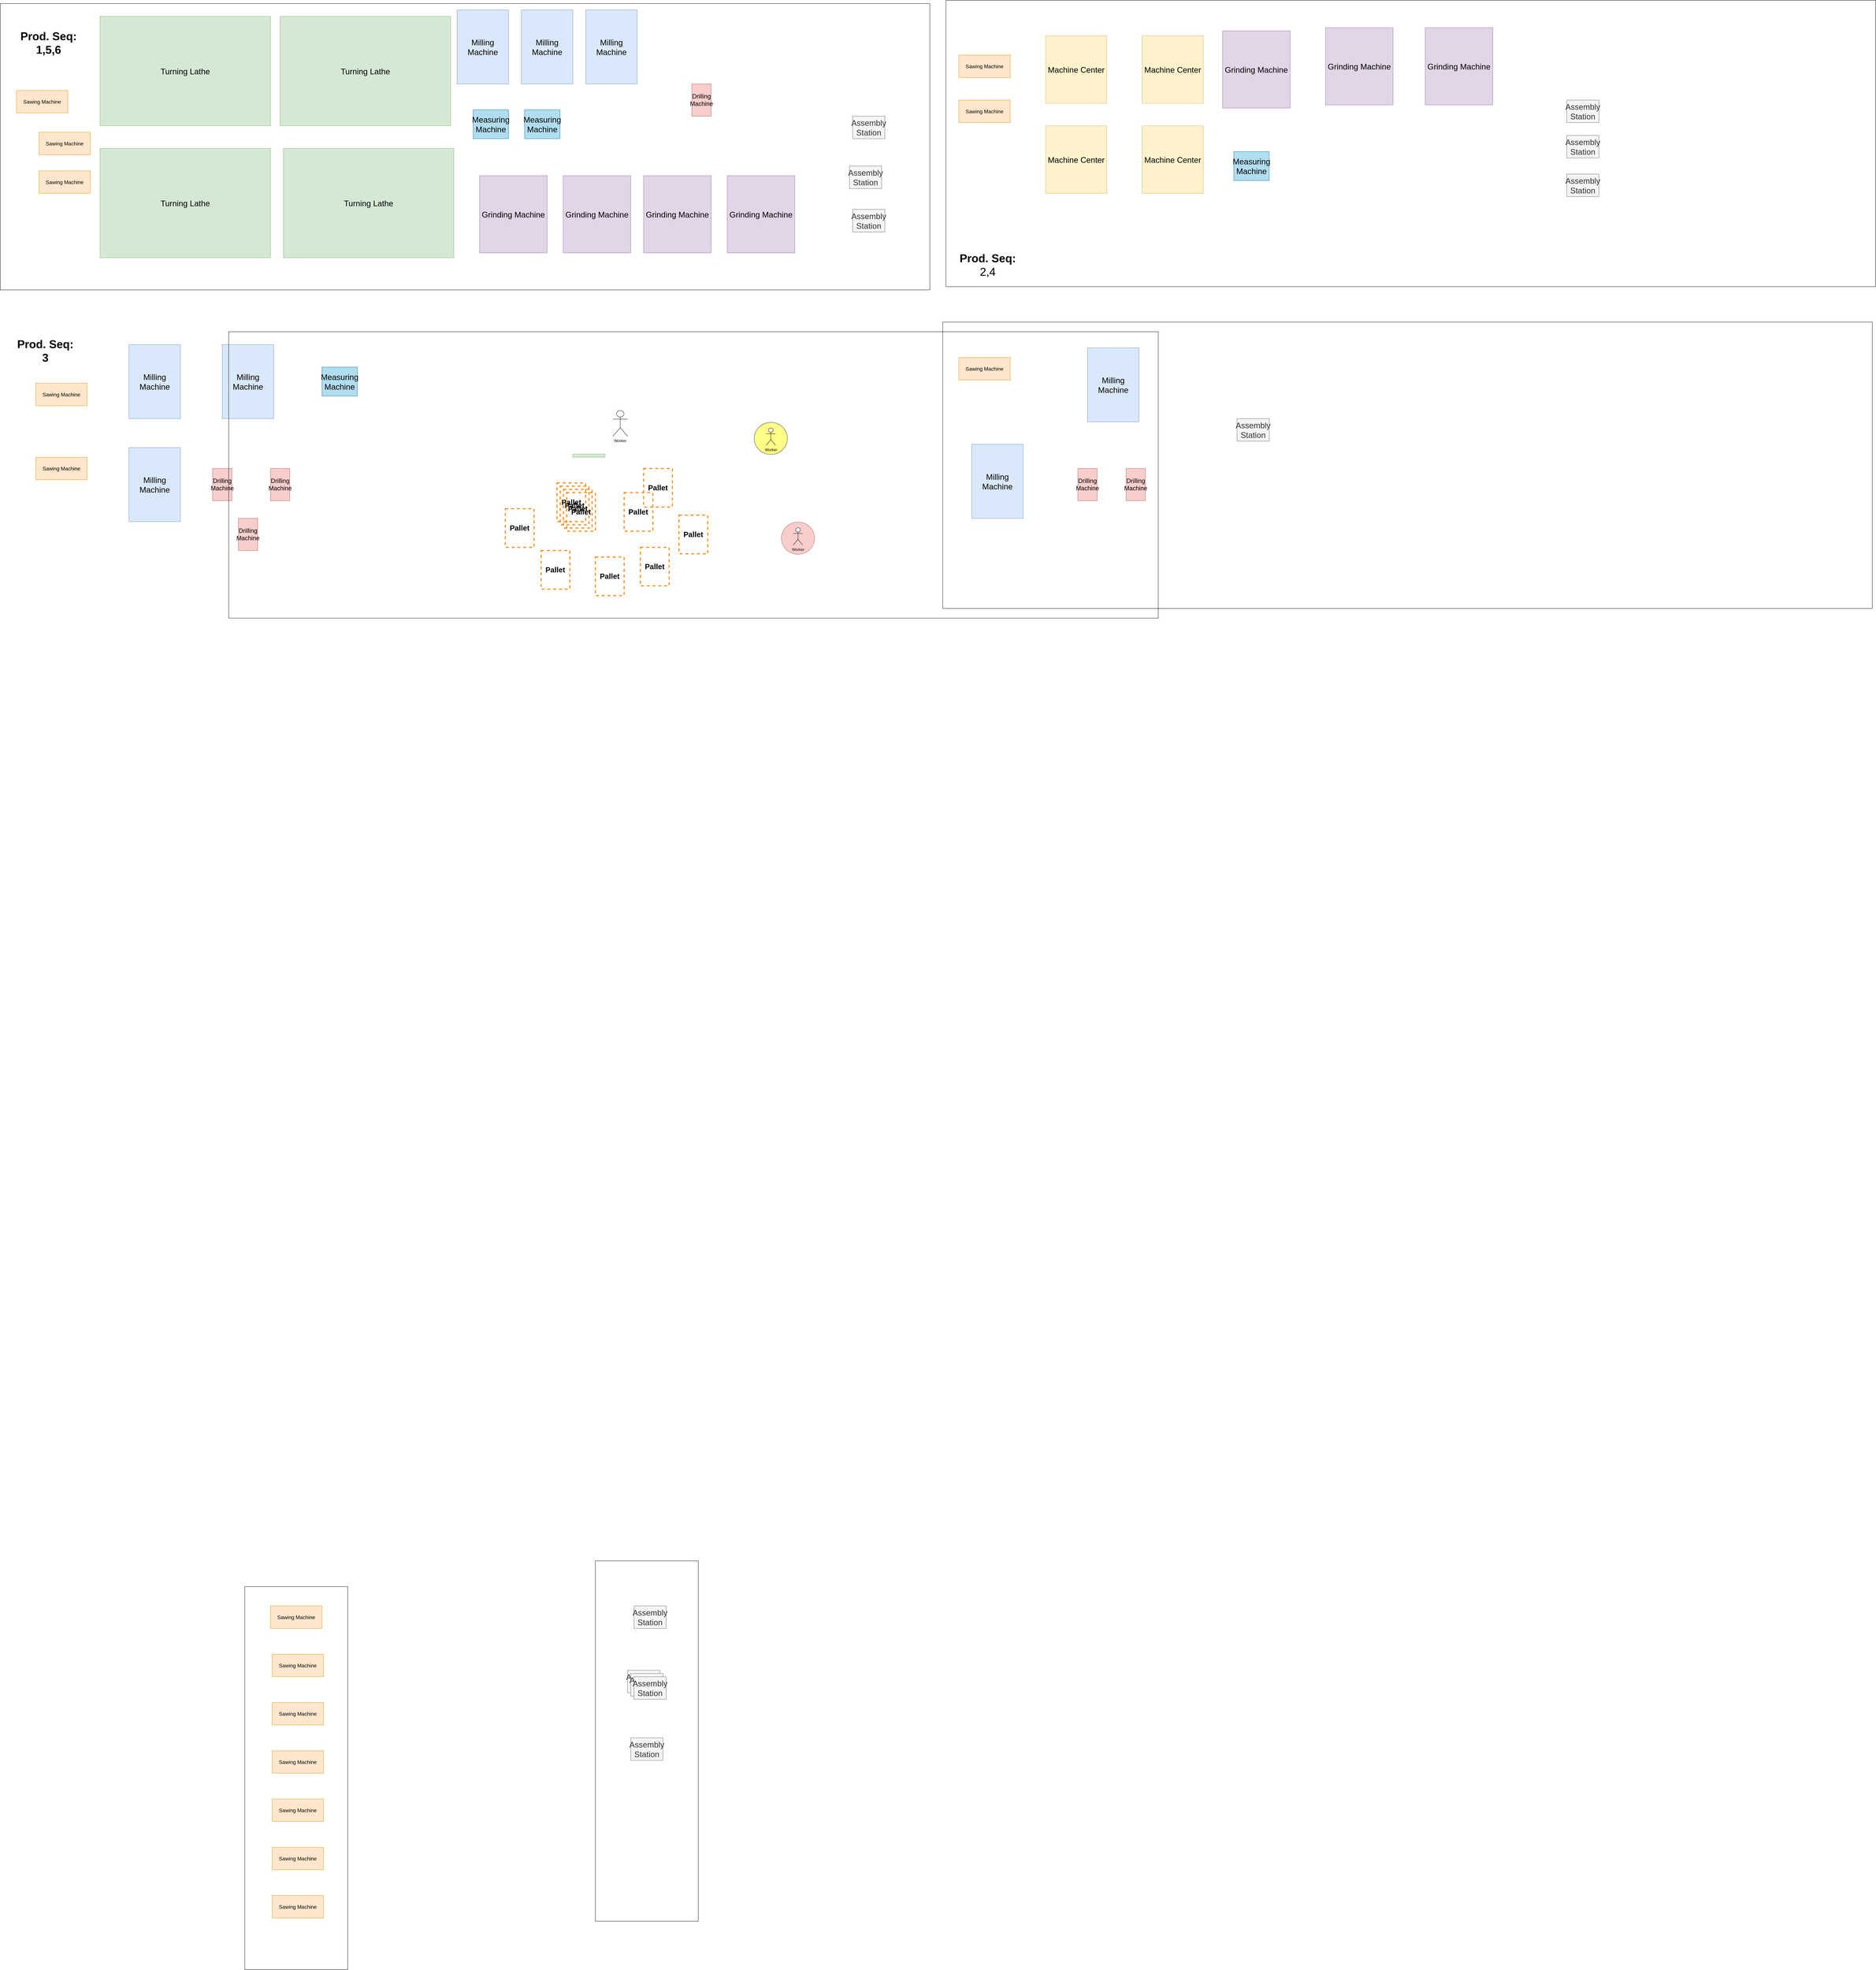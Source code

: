 <mxfile version="17.4.2" type="google" pages="7"><diagram id="dJ-R3qlRA1vTQfgfWqTJ" name="Pagina-1"><mxGraphModel grid="1" page="1" gridSize="10" guides="1" tooltips="1" connect="1" arrows="1" fold="1" pageScale="1" pageWidth="8000" pageHeight="8000" math="0" shadow="0"><root><mxCell id="0"/><mxCell id="1" parent="0"/><mxCell id="rM-oZu2IE_XqoBEde27O-16" value="" style="rounded=0;whiteSpace=wrap;html=1;fillColor=none;" vertex="1" parent="1"><mxGeometry x="1970" y="4960" width="320" height="1120" as="geometry"/></mxCell><mxCell id="Va6wcx9tvrIt1A5bGrNs-12" value="" style="rounded=0;whiteSpace=wrap;html=1;fillColor=none;" vertex="1" parent="1"><mxGeometry x="3060" y="110" width="2890" height="890" as="geometry"/></mxCell><mxCell id="Va6wcx9tvrIt1A5bGrNs-11" value="" style="rounded=0;whiteSpace=wrap;html=1;fillColor=none;" vertex="1" parent="1"><mxGeometry x="3050" y="1110" width="2890" height="890" as="geometry"/></mxCell><mxCell id="Va6wcx9tvrIt1A5bGrNs-9" value="" style="rounded=0;whiteSpace=wrap;html=1;fillColor=none;" vertex="1" parent="1"><mxGeometry x="120" y="120" width="2890" height="890" as="geometry"/></mxCell><mxCell id="Va6wcx9tvrIt1A5bGrNs-1" value="Sawing Machine" style="rounded=0;whiteSpace=wrap;html=1;fillColor=#ffe6cc;strokeColor=#d79b00;fontSize=16;" vertex="1" parent="1"><mxGeometry x="170" y="390" width="160" height="70" as="geometry"/></mxCell><mxCell id="Va6wcx9tvrIt1A5bGrNs-2" value="Turning Lathe" style="rounded=0;whiteSpace=wrap;html=1;fillColor=#d5e8d4;strokeColor=#82b366;fontSize=25;" vertex="1" parent="1"><mxGeometry x="1000" y="570" width="530" height="340" as="geometry"/></mxCell><mxCell id="Va6wcx9tvrIt1A5bGrNs-3" value="&lt;font style=&quot;font-size: 25px&quot;&gt;Milling Machine&lt;/font&gt;" style="rounded=0;whiteSpace=wrap;html=1;fontSize=16;fillColor=#dae8fc;strokeColor=#6c8ebf;" vertex="1" parent="1"><mxGeometry x="1940" y="140" width="160" height="230" as="geometry"/></mxCell><mxCell id="Va6wcx9tvrIt1A5bGrNs-4" value="Machine Center" style="rounded=0;whiteSpace=wrap;html=1;fontSize=25;fillColor=#fff2cc;strokeColor=#d6b656;" vertex="1" parent="1"><mxGeometry x="3370" y="220" width="190" height="210" as="geometry"/></mxCell><mxCell id="Va6wcx9tvrIt1A5bGrNs-5" value="Grinding Machine" style="rounded=0;whiteSpace=wrap;html=1;fontSize=25;fillColor=#e1d5e7;strokeColor=#9673a6;" vertex="1" parent="1"><mxGeometry x="1610" y="655" width="210" height="240" as="geometry"/></mxCell><mxCell id="Va6wcx9tvrIt1A5bGrNs-6" value="Measuring Machine" style="rounded=0;whiteSpace=wrap;html=1;fontSize=25;fillColor=#b1ddf0;strokeColor=#10739e;" vertex="1" parent="1"><mxGeometry x="1750" y="450" width="110" height="90" as="geometry"/></mxCell><mxCell id="Va6wcx9tvrIt1A5bGrNs-7" value="Assembly Station" style="rounded=0;whiteSpace=wrap;html=1;fontSize=25;fillColor=#f5f5f5;strokeColor=#666666;fontColor=#333333;" vertex="1" parent="1"><mxGeometry x="2770" y="470" width="100" height="70" as="geometry"/></mxCell><mxCell id="Va6wcx9tvrIt1A5bGrNs-8" value="Drilling Machine" style="rounded=0;whiteSpace=wrap;html=1;fontSize=19;fillColor=#f8cecc;strokeColor=#b85450;" vertex="1" parent="1"><mxGeometry x="2270" y="370" width="60" height="100" as="geometry"/></mxCell><mxCell id="Va6wcx9tvrIt1A5bGrNs-13" value="Sawing Machine" style="rounded=0;whiteSpace=wrap;html=1;fillColor=#ffe6cc;strokeColor=#d79b00;fontSize=16;" vertex="1" parent="1"><mxGeometry x="240" y="520" width="160" height="70" as="geometry"/></mxCell><mxCell id="Va6wcx9tvrIt1A5bGrNs-14" value="Sawing Machine" style="rounded=0;whiteSpace=wrap;html=1;fillColor=#ffe6cc;strokeColor=#d79b00;fontSize=16;" vertex="1" parent="1"><mxGeometry x="240" y="640" width="160" height="70" as="geometry"/></mxCell><mxCell id="Va6wcx9tvrIt1A5bGrNs-15" value="Turning Lathe" style="rounded=0;whiteSpace=wrap;html=1;fillColor=#d5e8d4;strokeColor=#82b366;fontSize=25;" vertex="1" parent="1"><mxGeometry x="990" y="160" width="530" height="340" as="geometry"/></mxCell><mxCell id="Va6wcx9tvrIt1A5bGrNs-16" value="Turning Lathe" style="rounded=0;whiteSpace=wrap;html=1;fillColor=#d5e8d4;strokeColor=#82b366;fontSize=25;" vertex="1" parent="1"><mxGeometry x="430" y="570" width="530" height="340" as="geometry"/></mxCell><mxCell id="Va6wcx9tvrIt1A5bGrNs-17" value="Turning Lathe" style="rounded=0;whiteSpace=wrap;html=1;fillColor=#d5e8d4;strokeColor=#82b366;fontSize=25;" vertex="1" parent="1"><mxGeometry x="430" y="160" width="530" height="340" as="geometry"/></mxCell><mxCell id="Va6wcx9tvrIt1A5bGrNs-19" value="&lt;font style=&quot;font-size: 25px&quot;&gt;Milling Machine&lt;/font&gt;" style="rounded=0;whiteSpace=wrap;html=1;fontSize=16;fillColor=#dae8fc;strokeColor=#6c8ebf;" vertex="1" parent="1"><mxGeometry x="1740" y="140" width="160" height="230" as="geometry"/></mxCell><mxCell id="Va6wcx9tvrIt1A5bGrNs-20" value="&lt;font style=&quot;font-size: 25px&quot;&gt;Milling Machine&lt;/font&gt;" style="rounded=0;whiteSpace=wrap;html=1;fontSize=16;fillColor=#dae8fc;strokeColor=#6c8ebf;" vertex="1" parent="1"><mxGeometry x="1540" y="140" width="160" height="230" as="geometry"/></mxCell><mxCell id="Va6wcx9tvrIt1A5bGrNs-21" value="Measuring Machine" style="rounded=0;whiteSpace=wrap;html=1;fontSize=25;fillColor=#b1ddf0;strokeColor=#10739e;" vertex="1" parent="1"><mxGeometry x="1590" y="450" width="110" height="90" as="geometry"/></mxCell><mxCell id="Va6wcx9tvrIt1A5bGrNs-22" value="Assembly Station" style="rounded=0;whiteSpace=wrap;html=1;fontSize=25;fillColor=#f5f5f5;strokeColor=#666666;fontColor=#333333;" vertex="1" parent="1"><mxGeometry x="2760" y="625" width="100" height="70" as="geometry"/></mxCell><mxCell id="Va6wcx9tvrIt1A5bGrNs-23" value="Assembly Station" style="rounded=0;whiteSpace=wrap;html=1;fontSize=25;fillColor=#f5f5f5;strokeColor=#666666;fontColor=#333333;" vertex="1" parent="1"><mxGeometry x="2770" y="760" width="100" height="70" as="geometry"/></mxCell><mxCell id="Va6wcx9tvrIt1A5bGrNs-24" value="Sawing Machine" style="rounded=0;whiteSpace=wrap;html=1;fillColor=#ffe6cc;strokeColor=#d79b00;fontSize=16;" vertex="1" parent="1"><mxGeometry x="3100" y="420" width="160" height="70" as="geometry"/></mxCell><mxCell id="Va6wcx9tvrIt1A5bGrNs-25" value="Sawing Machine" style="rounded=0;whiteSpace=wrap;html=1;fillColor=#ffe6cc;strokeColor=#d79b00;fontSize=16;" vertex="1" parent="1"><mxGeometry x="3100" y="280" width="160" height="70" as="geometry"/></mxCell><mxCell id="Va6wcx9tvrIt1A5bGrNs-26" value="Machine Center" style="rounded=0;whiteSpace=wrap;html=1;fontSize=25;fillColor=#fff2cc;strokeColor=#d6b656;" vertex="1" parent="1"><mxGeometry x="3670" y="500" width="190" height="210" as="geometry"/></mxCell><mxCell id="Va6wcx9tvrIt1A5bGrNs-27" value="Machine Center" style="rounded=0;whiteSpace=wrap;html=1;fontSize=25;fillColor=#fff2cc;strokeColor=#d6b656;" vertex="1" parent="1"><mxGeometry x="3670" y="220" width="190" height="210" as="geometry"/></mxCell><mxCell id="Va6wcx9tvrIt1A5bGrNs-28" value="Machine Center" style="rounded=0;whiteSpace=wrap;html=1;fontSize=25;fillColor=#fff2cc;strokeColor=#d6b656;" vertex="1" parent="1"><mxGeometry x="3370" y="500" width="190" height="210" as="geometry"/></mxCell><mxCell id="Va6wcx9tvrIt1A5bGrNs-29" value="Grinding Machine" style="rounded=0;whiteSpace=wrap;html=1;fontSize=25;fillColor=#e1d5e7;strokeColor=#9673a6;" vertex="1" parent="1"><mxGeometry x="2380" y="655" width="210" height="240" as="geometry"/></mxCell><mxCell id="Va6wcx9tvrIt1A5bGrNs-30" value="Grinding Machine" style="rounded=0;whiteSpace=wrap;html=1;fontSize=25;fillColor=#e1d5e7;strokeColor=#9673a6;" vertex="1" parent="1"><mxGeometry x="2120" y="655" width="210" height="240" as="geometry"/></mxCell><mxCell id="Va6wcx9tvrIt1A5bGrNs-31" value="Grinding Machine" style="rounded=0;whiteSpace=wrap;html=1;fontSize=25;fillColor=#e1d5e7;strokeColor=#9673a6;" vertex="1" parent="1"><mxGeometry x="1870" y="655" width="210" height="240" as="geometry"/></mxCell><mxCell id="Va6wcx9tvrIt1A5bGrNs-32" value="Grinding Machine" style="rounded=0;whiteSpace=wrap;html=1;fontSize=25;fillColor=#e1d5e7;strokeColor=#9673a6;" vertex="1" parent="1"><mxGeometry x="3920" y="205" width="210" height="240" as="geometry"/></mxCell><mxCell id="Va6wcx9tvrIt1A5bGrNs-33" value="Grinding Machine" style="rounded=0;whiteSpace=wrap;html=1;fontSize=25;fillColor=#e1d5e7;strokeColor=#9673a6;" vertex="1" parent="1"><mxGeometry x="4550" y="195" width="210" height="240" as="geometry"/></mxCell><mxCell id="Va6wcx9tvrIt1A5bGrNs-34" value="Grinding Machine" style="rounded=0;whiteSpace=wrap;html=1;fontSize=25;fillColor=#e1d5e7;strokeColor=#9673a6;" vertex="1" parent="1"><mxGeometry x="4240" y="195" width="210" height="240" as="geometry"/></mxCell><mxCell id="Va6wcx9tvrIt1A5bGrNs-35" value="Measuring Machine" style="rounded=0;whiteSpace=wrap;html=1;fontSize=25;fillColor=#b1ddf0;strokeColor=#10739e;" vertex="1" parent="1"><mxGeometry x="3955" y="580" width="110" height="90" as="geometry"/></mxCell><mxCell id="Va6wcx9tvrIt1A5bGrNs-36" value="Assembly Station" style="rounded=0;whiteSpace=wrap;html=1;fontSize=25;fillColor=#f5f5f5;strokeColor=#666666;fontColor=#333333;" vertex="1" parent="1"><mxGeometry x="4990" y="420" width="100" height="70" as="geometry"/></mxCell><mxCell id="Va6wcx9tvrIt1A5bGrNs-37" value="Assembly Station" style="rounded=0;whiteSpace=wrap;html=1;fontSize=25;fillColor=#f5f5f5;strokeColor=#666666;fontColor=#333333;" vertex="1" parent="1"><mxGeometry x="4990" y="650" width="100" height="70" as="geometry"/></mxCell><mxCell id="Va6wcx9tvrIt1A5bGrNs-38" value="Assembly Station" style="rounded=0;whiteSpace=wrap;html=1;fontSize=25;fillColor=#f5f5f5;strokeColor=#666666;fontColor=#333333;" vertex="1" parent="1"><mxGeometry x="4990" y="530" width="100" height="70" as="geometry"/></mxCell><mxCell id="Va6wcx9tvrIt1A5bGrNs-39" value="Sawing Machine" style="rounded=0;whiteSpace=wrap;html=1;fillColor=#ffe6cc;strokeColor=#d79b00;fontSize=16;" vertex="1" parent="1"><mxGeometry x="230" y="1530" width="160" height="70" as="geometry"/></mxCell><mxCell id="Va6wcx9tvrIt1A5bGrNs-40" value="Sawing Machine" style="rounded=0;whiteSpace=wrap;html=1;fillColor=#ffe6cc;strokeColor=#d79b00;fontSize=16;" vertex="1" parent="1"><mxGeometry x="230" y="1300" width="160" height="70" as="geometry"/></mxCell><mxCell id="Va6wcx9tvrIt1A5bGrNs-41" value="&lt;font style=&quot;font-size: 25px&quot;&gt;Milling Machine&lt;/font&gt;" style="rounded=0;whiteSpace=wrap;html=1;fontSize=16;fillColor=#dae8fc;strokeColor=#6c8ebf;" vertex="1" parent="1"><mxGeometry x="520" y="1180" width="160" height="230" as="geometry"/></mxCell><mxCell id="Va6wcx9tvrIt1A5bGrNs-42" value="&lt;font style=&quot;font-size: 25px&quot;&gt;Milling Machine&lt;/font&gt;" style="rounded=0;whiteSpace=wrap;html=1;fontSize=16;fillColor=#dae8fc;strokeColor=#6c8ebf;" vertex="1" parent="1"><mxGeometry x="810" y="1180" width="160" height="230" as="geometry"/></mxCell><mxCell id="Va6wcx9tvrIt1A5bGrNs-43" value="&lt;font style=&quot;font-size: 25px&quot;&gt;Milling Machine&lt;/font&gt;" style="rounded=0;whiteSpace=wrap;html=1;fontSize=16;fillColor=#dae8fc;strokeColor=#6c8ebf;" vertex="1" parent="1"><mxGeometry x="520" y="1500" width="160" height="230" as="geometry"/></mxCell><mxCell id="Va6wcx9tvrIt1A5bGrNs-44" value="Drilling Machine" style="rounded=0;whiteSpace=wrap;html=1;fontSize=19;fillColor=#f8cecc;strokeColor=#b85450;" vertex="1" parent="1"><mxGeometry x="780" y="1565" width="60" height="100" as="geometry"/></mxCell><mxCell id="Va6wcx9tvrIt1A5bGrNs-45" value="Drilling Machine" style="rounded=0;whiteSpace=wrap;html=1;fontSize=19;fillColor=#f8cecc;strokeColor=#b85450;" vertex="1" parent="1"><mxGeometry x="860" y="1720" width="60" height="100" as="geometry"/></mxCell><mxCell id="Va6wcx9tvrIt1A5bGrNs-46" value="Drilling Machine" style="rounded=0;whiteSpace=wrap;html=1;fontSize=19;fillColor=#f8cecc;strokeColor=#b85450;" vertex="1" parent="1"><mxGeometry x="960" y="1565" width="60" height="100" as="geometry"/></mxCell><mxCell id="Va6wcx9tvrIt1A5bGrNs-49" value="Measuring Machine" style="rounded=0;whiteSpace=wrap;html=1;fontSize=25;fillColor=#b1ddf0;strokeColor=#10739e;" vertex="1" parent="1"><mxGeometry x="1120" y="1250" width="110" height="90" as="geometry"/></mxCell><mxCell id="Va6wcx9tvrIt1A5bGrNs-50" value="Sawing Machine" style="rounded=0;whiteSpace=wrap;html=1;fillColor=#ffe6cc;strokeColor=#d79b00;fontSize=16;" vertex="1" parent="1"><mxGeometry x="3100" y="1220" width="160" height="70" as="geometry"/></mxCell><mxCell id="Va6wcx9tvrIt1A5bGrNs-51" value="&lt;font style=&quot;font-size: 25px&quot;&gt;Milling Machine&lt;/font&gt;" style="rounded=0;whiteSpace=wrap;html=1;fontSize=16;fillColor=#dae8fc;strokeColor=#6c8ebf;" vertex="1" parent="1"><mxGeometry x="3140" y="1490" width="160" height="230" as="geometry"/></mxCell><mxCell id="Va6wcx9tvrIt1A5bGrNs-52" value="&lt;font style=&quot;font-size: 25px&quot;&gt;Milling Machine&lt;/font&gt;" style="rounded=0;whiteSpace=wrap;html=1;fontSize=16;fillColor=#dae8fc;strokeColor=#6c8ebf;" vertex="1" parent="1"><mxGeometry x="3500" y="1190" width="160" height="230" as="geometry"/></mxCell><mxCell id="Va6wcx9tvrIt1A5bGrNs-53" value="Drilling Machine" style="rounded=0;whiteSpace=wrap;html=1;fontSize=19;fillColor=#f8cecc;strokeColor=#b85450;" vertex="1" parent="1"><mxGeometry x="3470" y="1565" width="60" height="100" as="geometry"/></mxCell><mxCell id="Va6wcx9tvrIt1A5bGrNs-54" value="Drilling Machine" style="rounded=0;whiteSpace=wrap;html=1;fontSize=19;fillColor=#f8cecc;strokeColor=#b85450;" vertex="1" parent="1"><mxGeometry x="3620" y="1565" width="60" height="100" as="geometry"/></mxCell><mxCell id="Va6wcx9tvrIt1A5bGrNs-55" value="Assembly Station" style="rounded=0;whiteSpace=wrap;html=1;fontSize=25;fillColor=#f5f5f5;strokeColor=#666666;fontColor=#333333;" vertex="1" parent="1"><mxGeometry x="3965" y="1410" width="100" height="70" as="geometry"/></mxCell><mxCell id="Jqc0VTmUg4fJTOBjSduS-1" value="&lt;b style=&quot;font-size: 35px&quot;&gt;Prod. Seq:&lt;br&gt;1,5,6&lt;/b&gt;&lt;span style=&quot;font-size: 35px&quot;&gt;&lt;br&gt;&lt;/span&gt;" style="text;html=1;strokeColor=none;fillColor=none;align=center;verticalAlign=middle;whiteSpace=wrap;rounded=0;" vertex="1" parent="1"><mxGeometry x="150" y="163" width="240" height="157" as="geometry"/></mxCell><mxCell id="rM-oZu2IE_XqoBEde27O-1" value="" style="rounded=0;whiteSpace=wrap;html=1;fillColor=none;" vertex="1" parent="1"><mxGeometry x="880" y="5040" width="320" height="1190" as="geometry"/></mxCell><mxCell id="Jqc0VTmUg4fJTOBjSduS-2" value="&lt;b style=&quot;font-size: 35px&quot;&gt;Prod. Seq:&lt;br&gt;&lt;/b&gt;&lt;span style=&quot;font-size: 35px&quot;&gt;2,4&lt;/span&gt;&lt;span style=&quot;color: rgba(0 , 0 , 0 , 0) ; font-family: monospace ; font-size: 0px&quot;&gt;%3CmxGraphModel%3E%3Croot%3E%3CmxCell%20id%3D%220%22%2F%3E%3CmxCell%20id%3D%221%22%20parent%3D%220%22%2F%3E%3CmxCell%20id%3D%222%22%20value%3D%22%26lt%3Bb%20style%3D%26quot%3Bfont-size%3A%2035px%26quot%3B%26gt%3BProd.%20Seq%3A%26lt%3Bbr%26gt%3B1%2C5%2C6%26lt%3B%2Fb%26gt%3B%26lt%3Bspan%20style%3D%26quot%3Bfont-size%3A%2035px%26quot%3B%26gt%3B%26lt%3Bbr%26gt%3B%26lt%3B%2Fspan%26gt%3B%22%20style%3D%22text%3Bhtml%3D1%3BstrokeColor%3Dnone%3BfillColor%3Dnone%3Balign%3Dcenter%3BverticalAlign%3Dmiddle%3BwhiteSpace%3Dwrap%3Brounded%3D0%3B%22%20vertex%3D%221%22%20parent%3D%221%22%3E%3CmxGeometry%20x%3D%22150%22%20y%3D%22163%22%20width%3D%22240%22%20height%3D%22157%22%20as%3D%22geometry%22%2F%3E%3C%2FmxCell%3E%3C%2Froot%3E%3C%2FmxGraphModel%3E&lt;/span&gt;&lt;span style=&quot;font-size: 35px&quot;&gt;&lt;br&gt;&lt;/span&gt;" style="text;html=1;strokeColor=none;fillColor=none;align=center;verticalAlign=middle;whiteSpace=wrap;rounded=0;" vertex="1" parent="1"><mxGeometry x="3070" y="853" width="240" height="157" as="geometry"/></mxCell><mxCell id="rM-oZu2IE_XqoBEde27O-2" value="Sawing Machine" style="rounded=0;whiteSpace=wrap;html=1;fillColor=#ffe6cc;strokeColor=#d79b00;fontSize=16;" vertex="1" parent="1"><mxGeometry x="960" y="5100" width="160" height="70" as="geometry"/></mxCell><mxCell id="Jqc0VTmUg4fJTOBjSduS-3" value="&lt;b style=&quot;font-size: 35px&quot;&gt;Prod. Seq:&lt;br&gt;3&lt;/b&gt;&lt;span style=&quot;font-size: 35px&quot;&gt;&lt;br&gt;&lt;/span&gt;" style="text;html=1;strokeColor=none;fillColor=none;align=center;verticalAlign=middle;whiteSpace=wrap;rounded=0;" vertex="1" parent="1"><mxGeometry x="140" y="1120" width="240" height="157" as="geometry"/></mxCell><mxCell id="rM-oZu2IE_XqoBEde27O-3" value="Sawing Machine" style="rounded=0;whiteSpace=wrap;html=1;fillColor=#ffe6cc;strokeColor=#d79b00;fontSize=16;" vertex="1" parent="1"><mxGeometry x="965" y="5250" width="160" height="70" as="geometry"/></mxCell><mxCell id="rM-oZu2IE_XqoBEde27O-4" value="Sawing Machine" style="rounded=0;whiteSpace=wrap;html=1;fillColor=#ffe6cc;strokeColor=#d79b00;fontSize=16;" vertex="1" parent="1"><mxGeometry x="965" y="5400" width="160" height="70" as="geometry"/></mxCell><mxCell id="rM-oZu2IE_XqoBEde27O-5" value="Sawing Machine" style="rounded=0;whiteSpace=wrap;html=1;fillColor=#ffe6cc;strokeColor=#d79b00;fontSize=16;" vertex="1" parent="1"><mxGeometry x="965" y="5550" width="160" height="70" as="geometry"/></mxCell><mxCell id="rM-oZu2IE_XqoBEde27O-6" value="Sawing Machine" style="rounded=0;whiteSpace=wrap;html=1;fillColor=#ffe6cc;strokeColor=#d79b00;fontSize=16;" vertex="1" parent="1"><mxGeometry x="965" y="5700" width="160" height="70" as="geometry"/></mxCell><mxCell id="rM-oZu2IE_XqoBEde27O-7" value="Sawing Machine" style="rounded=0;whiteSpace=wrap;html=1;fillColor=#ffe6cc;strokeColor=#d79b00;fontSize=16;" vertex="1" parent="1"><mxGeometry x="965" y="5850" width="160" height="70" as="geometry"/></mxCell><mxCell id="rM-oZu2IE_XqoBEde27O-9" value="&lt;font style=&quot;font-size: 23px&quot;&gt;&lt;b&gt;Pallet&lt;/b&gt;&lt;/font&gt;" style="rounded=0;whiteSpace=wrap;html=1;strokeColor=#FF8000;strokeWidth=3;fillColor=none;dashed=1;" vertex="1" parent="1"><mxGeometry x="1850.63" y="1610" width="89.37" height="120" as="geometry"/></mxCell><mxCell id="rM-oZu2IE_XqoBEde27O-10" value="" style="group" connectable="0" vertex="1" parent="1"><mxGeometry x="1999.37" y="1365" width="210" height="200" as="geometry"/></mxCell><mxCell id="rM-oZu2IE_XqoBEde27O-12" value="Worker" style="shape=umlActor;verticalLabelPosition=bottom;verticalAlign=top;html=1;outlineConnect=0;strokeColor=#000000;strokeWidth=1;fillColor=none;" vertex="1" parent="rM-oZu2IE_XqoBEde27O-10"><mxGeometry x="24.94" y="20" width="46.081" height="80" as="geometry"/></mxCell><mxCell id="rM-oZu2IE_XqoBEde27O-13" value="Sawing Machine" style="rounded=0;whiteSpace=wrap;html=1;fillColor=#ffe6cc;strokeColor=#d79b00;fontSize=16;" vertex="1" parent="1"><mxGeometry x="965" y="6000" width="160" height="70" as="geometry"/></mxCell><mxCell id="rM-oZu2IE_XqoBEde27O-14" value="Assembly Station" style="rounded=0;whiteSpace=wrap;html=1;fontSize=25;fillColor=#f5f5f5;strokeColor=#666666;fontColor=#333333;" vertex="1" parent="1"><mxGeometry x="2090" y="5100" width="100" height="70" as="geometry"/></mxCell><mxCell id="rM-oZu2IE_XqoBEde27O-15" value="Assembly Station" style="rounded=0;whiteSpace=wrap;html=1;fontSize=25;fillColor=#f5f5f5;strokeColor=#666666;fontColor=#333333;" vertex="1" parent="1"><mxGeometry x="2070" y="5300" width="100" height="70" as="geometry"/></mxCell><mxCell id="rM-oZu2IE_XqoBEde27O-17" value="Assembly Station" style="rounded=0;whiteSpace=wrap;html=1;fontSize=25;fillColor=#f5f5f5;strokeColor=#666666;fontColor=#333333;" vertex="1" parent="1"><mxGeometry x="2080" y="5310" width="100" height="70" as="geometry"/></mxCell><mxCell id="rM-oZu2IE_XqoBEde27O-18" value="Assembly Station" style="rounded=0;whiteSpace=wrap;html=1;fontSize=25;fillColor=#f5f5f5;strokeColor=#666666;fontColor=#333333;" vertex="1" parent="1"><mxGeometry x="2090" y="5320" width="100" height="70" as="geometry"/></mxCell><mxCell id="rM-oZu2IE_XqoBEde27O-19" value="Assembly Station" style="rounded=0;whiteSpace=wrap;html=1;fontSize=25;fillColor=#f5f5f5;strokeColor=#666666;fontColor=#333333;" vertex="1" parent="1"><mxGeometry x="2080" y="5510" width="100" height="70" as="geometry"/></mxCell><mxCell id="hZhnVw4uK53tsW7OsHgj-1" value="&lt;font style=&quot;font-size: 23px&quot;&gt;&lt;b&gt;Pallet&lt;/b&gt;&lt;/font&gt;" style="rounded=0;whiteSpace=wrap;html=1;strokeColor=#FF8000;strokeWidth=3;fillColor=none;dashed=1;" vertex="1" parent="1"><mxGeometry x="1860.63" y="1620" width="89.37" height="120" as="geometry"/></mxCell><mxCell id="hZhnVw4uK53tsW7OsHgj-2" value="&lt;font style=&quot;font-size: 23px&quot;&gt;&lt;b&gt;Pallet&lt;/b&gt;&lt;/font&gt;" style="rounded=0;whiteSpace=wrap;html=1;strokeColor=#FF8000;strokeWidth=3;fillColor=none;dashed=1;" vertex="1" parent="1"><mxGeometry x="1870.63" y="1630" width="89.37" height="120" as="geometry"/></mxCell><mxCell id="hZhnVw4uK53tsW7OsHgj-3" value="&lt;font style=&quot;font-size: 23px&quot;&gt;&lt;b&gt;Pallet&lt;/b&gt;&lt;/font&gt;" style="rounded=0;whiteSpace=wrap;html=1;strokeColor=#FF8000;strokeWidth=3;fillColor=none;dashed=1;" vertex="1" parent="1"><mxGeometry x="1880.63" y="1640" width="89.37" height="120" as="geometry"/></mxCell><mxCell id="hZhnVw4uK53tsW7OsHgj-4" value="&lt;font style=&quot;font-size: 23px&quot;&gt;&lt;b&gt;Pallet&lt;/b&gt;&lt;/font&gt;" style="rounded=0;whiteSpace=wrap;html=1;strokeColor=#FF8000;strokeWidth=3;fillColor=none;dashed=1;" vertex="1" parent="1"><mxGeometry x="2120" y="1565" width="89.37" height="120" as="geometry"/></mxCell><mxCell id="hZhnVw4uK53tsW7OsHgj-5" value="&lt;font style=&quot;font-size: 23px&quot;&gt;&lt;b&gt;Pallet&lt;/b&gt;&lt;/font&gt;" style="rounded=0;whiteSpace=wrap;html=1;strokeColor=#FF8000;strokeWidth=3;fillColor=none;dashed=1;" vertex="1" parent="1"><mxGeometry x="2059.37" y="1640" width="89.37" height="120" as="geometry"/></mxCell><mxCell id="hZhnVw4uK53tsW7OsHgj-6" value="&lt;font style=&quot;font-size: 23px&quot;&gt;&lt;b&gt;Pallet&lt;/b&gt;&lt;/font&gt;" style="rounded=0;whiteSpace=wrap;html=1;strokeColor=#FF8000;strokeWidth=3;fillColor=none;dashed=1;" vertex="1" parent="1"><mxGeometry x="1690" y="1690" width="89.37" height="120" as="geometry"/></mxCell><mxCell id="hZhnVw4uK53tsW7OsHgj-7" value="&lt;font style=&quot;font-size: 23px&quot;&gt;&lt;b&gt;Pallet&lt;/b&gt;&lt;/font&gt;" style="rounded=0;whiteSpace=wrap;html=1;strokeColor=#FF8000;strokeWidth=3;fillColor=none;dashed=1;" vertex="1" parent="1"><mxGeometry x="1801.26" y="1820" width="89.37" height="120" as="geometry"/></mxCell><mxCell id="hZhnVw4uK53tsW7OsHgj-8" value="&lt;font style=&quot;font-size: 23px&quot;&gt;&lt;b&gt;Pallet&lt;/b&gt;&lt;/font&gt;" style="rounded=0;whiteSpace=wrap;html=1;strokeColor=#FF8000;strokeWidth=3;fillColor=none;dashed=1;" vertex="1" parent="1"><mxGeometry x="1970" y="1840" width="89.37" height="120" as="geometry"/></mxCell><mxCell id="hZhnVw4uK53tsW7OsHgj-9" value="&lt;font style=&quot;font-size: 23px&quot;&gt;&lt;b&gt;Pallet&lt;/b&gt;&lt;/font&gt;" style="rounded=0;whiteSpace=wrap;html=1;strokeColor=#FF8000;strokeWidth=3;fillColor=none;dashed=1;" vertex="1" parent="1"><mxGeometry x="2110" y="1810" width="89.37" height="120" as="geometry"/></mxCell><mxCell id="hZhnVw4uK53tsW7OsHgj-10" value="&lt;font style=&quot;font-size: 23px&quot;&gt;&lt;b&gt;Pallet&lt;/b&gt;&lt;/font&gt;" style="rounded=0;whiteSpace=wrap;html=1;strokeColor=#FF8000;strokeWidth=3;fillColor=none;dashed=1;" vertex="1" parent="1"><mxGeometry x="2230" y="1710" width="89.37" height="120" as="geometry"/></mxCell><mxCell id="FUzSW2Rw-XfHcViw6DFB-2" value="" style="group" connectable="0" vertex="1" parent="1"><mxGeometry x="709.68" y="1090" width="2890" height="890" as="geometry"/></mxCell><mxCell id="fAJPihs5DGh-YqA92lTC-5" value="" style="group" connectable="0" vertex="1" parent="FUzSW2Rw-XfHcViw6DFB-2"><mxGeometry x="120.32" y="50" width="2890" height="890" as="geometry"/></mxCell><mxCell id="Va6wcx9tvrIt1A5bGrNs-10" value="" style="rounded=0;whiteSpace=wrap;html=1;fillColor=none;" vertex="1" parent="fAJPihs5DGh-YqA92lTC-5"><mxGeometry width="2890" height="890" as="geometry"/></mxCell><mxCell id="rM-oZu2IE_XqoBEde27O-11" value="" style="ellipse;whiteSpace=wrap;html=1;strokeColor=#36393d;strokeWidth=1;fillColor=#ffff88;rotation=90;container=1;" vertex="1" parent="fAJPihs5DGh-YqA92lTC-5"><mxGeometry x="1635.54" y="280" width="100" height="103.21" as="geometry"/></mxCell><mxCell id="FUzSW2Rw-XfHcViw6DFB-1" value="Worker" style="shape=umlActor;verticalLabelPosition=bottom;verticalAlign=top;html=1;outlineConnect=0;" vertex="1" parent="fAJPihs5DGh-YqA92lTC-5"><mxGeometry x="1670.857" y="298.982" width="29.374" height="54.187" as="geometry"/></mxCell><mxCell id="fAJPihs5DGh-YqA92lTC-7" value="" style="ellipse;whiteSpace=wrap;html=1;strokeColor=#b85450;strokeWidth=1;fillColor=#f8cecc;rotation=90;container=1;" vertex="1" parent="fAJPihs5DGh-YqA92lTC-5"><mxGeometry x="1720" y="590" width="100" height="103.21" as="geometry"/></mxCell><mxCell id="fAJPihs5DGh-YqA92lTC-8" value="Worker" style="shape=umlActor;verticalLabelPosition=bottom;verticalAlign=top;html=1;outlineConnect=0;" vertex="1" parent="fAJPihs5DGh-YqA92lTC-5"><mxGeometry x="1755.317" y="608.982" width="29.374" height="54.187" as="geometry"/></mxCell><mxCell id="FUzSW2Rw-XfHcViw6DFB-3" value="" style="rounded=0;whiteSpace=wrap;html=1;fillColor=#d5e8d4;strokeColor=#82b366;" vertex="1" parent="1"><mxGeometry x="1900" y="1520" width="100" height="10" as="geometry"/></mxCell><mxCell id="WZpsslXnqXUPbSzEF0_L-1" value="Machine Center" style="rounded=0;whiteSpace=wrap;html=1;fontSize=25;fillColor=#fff2cc;strokeColor=#d6b656;" vertex="1" parent="1"><mxGeometry x="3370" y="220" width="190" height="210" as="geometry"/></mxCell></root></mxGraphModel></diagram><diagram id="F5dwuw0xAkTZjClsZ5WI" name="Subassembly cell"><mxGraphModel grid="1" page="1" gridSize="10" guides="1" tooltips="1" connect="1" arrows="1" fold="1" pageScale="1" pageWidth="10000" pageHeight="10000" math="0" shadow="0"><root><mxCell id="0"/><mxCell id="1" parent="0"/><mxCell id="DEv23948A2rYa6pyWfW4-2" value="Sawing Machine" style="rounded=0;whiteSpace=wrap;html=1;fillColor=#ffe6cc;strokeColor=#d79b00;fontSize=16;" vertex="1" parent="1"><mxGeometry x="30" y="1368.6" width="160" height="70" as="geometry"/></mxCell><mxCell id="DEv23948A2rYa6pyWfW4-3" value="Sawing Machine" style="rounded=0;whiteSpace=wrap;html=1;fillColor=#ffe6cc;strokeColor=#d79b00;fontSize=16;" vertex="1" parent="1"><mxGeometry x="30" y="1210" width="160" height="70" as="geometry"/></mxCell><mxCell id="DEv23948A2rYa6pyWfW4-4" value="&lt;font style=&quot;font-size: 25px&quot;&gt;Milling Machine&lt;/font&gt;" style="rounded=0;whiteSpace=wrap;html=1;fontSize=16;fillColor=#dae8fc;strokeColor=#6c8ebf;rotation=90;" vertex="1" parent="1"><mxGeometry x="1120" y="1490" width="160" height="230" as="geometry"/></mxCell><mxCell id="DEv23948A2rYa6pyWfW4-5" value="&lt;font style=&quot;font-size: 25px&quot;&gt;Milling Machine&lt;/font&gt;" style="rounded=0;whiteSpace=wrap;html=1;fontSize=16;fillColor=#dae8fc;strokeColor=#6c8ebf;rotation=90;" vertex="1" parent="1"><mxGeometry x="1120" y="1177" width="160" height="230" as="geometry"/></mxCell><mxCell id="DEv23948A2rYa6pyWfW4-6" value="&lt;font style=&quot;font-size: 25px&quot;&gt;Milling Machine&lt;/font&gt;" style="rounded=0;whiteSpace=wrap;html=1;fontSize=16;fillColor=#dae8fc;strokeColor=#6c8ebf;rotation=90;" vertex="1" parent="1"><mxGeometry x="1120" y="1803.21" width="160" height="230" as="geometry"/></mxCell><mxCell id="DEv23948A2rYa6pyWfW4-9" value="Drilling Machine" style="rounded=0;whiteSpace=wrap;html=1;fontSize=19;fillColor=#f8cecc;strokeColor=#b85450;" vertex="1" parent="1"><mxGeometry x="1670" y="1242" width="60" height="100" as="geometry"/></mxCell><mxCell id="DEv23948A2rYa6pyWfW4-10" value="Measuring Machine" style="rounded=0;whiteSpace=wrap;html=1;fontSize=25;fillColor=#b1ddf0;strokeColor=#10739e;" vertex="1" parent="1"><mxGeometry x="1350" y="2190" width="110" height="90" as="geometry"/></mxCell><mxCell id="DEv23948A2rYa6pyWfW4-11" value="&lt;b style=&quot;font-size: 35px&quot;&gt;Prod. Seq:&lt;br&gt;3&lt;/b&gt;&lt;span style=&quot;font-size: 35px&quot;&gt;&lt;br&gt;&lt;/span&gt;" style="text;html=1;strokeColor=none;fillColor=none;align=center;verticalAlign=middle;whiteSpace=wrap;rounded=0;" vertex="1" parent="1"><mxGeometry x="990" y="740" width="240" height="157" as="geometry"/></mxCell><mxCell id="J8qdWIuXE2gUoGORSgCZ-5" value="Machine Spacer" style="rounded=0;whiteSpace=wrap;html=1;dashed=1;fontSize=35;strokeWidth=4;fillColor=none;" vertex="1" parent="1"><mxGeometry x="260" y="1630" width="140" height="116.87" as="geometry"/></mxCell><mxCell id="kUl0OEhKSW3wEs-40ulp-1" value="&lt;font style=&quot;font-size: 23px&quot;&gt;&lt;b&gt;Pallet&lt;/b&gt;&lt;/font&gt;" style="rounded=0;whiteSpace=wrap;html=1;strokeColor=#FF8000;strokeWidth=3;fillColor=none;dashed=1;rotation=0;" vertex="1" parent="1"><mxGeometry x="870.0" y="1858.21" width="89.37" height="120" as="geometry"/></mxCell><mxCell id="kUl0OEhKSW3wEs-40ulp-2" value="&lt;font style=&quot;font-size: 23px&quot;&gt;&lt;b&gt;Pallet&lt;/b&gt;&lt;/font&gt;" style="rounded=0;whiteSpace=wrap;html=1;strokeColor=#FF8000;strokeWidth=3;fillColor=none;dashed=1;rotation=0;" vertex="1" parent="1"><mxGeometry x="970" y="1225" width="89.37" height="120" as="geometry"/></mxCell><mxCell id="kUl0OEhKSW3wEs-40ulp-3" value="&lt;font style=&quot;font-size: 23px&quot;&gt;&lt;b&gt;Pallet&lt;/b&gt;&lt;/font&gt;" style="rounded=0;whiteSpace=wrap;html=1;strokeColor=#FF8000;strokeWidth=3;fillColor=none;dashed=1;rotation=0;" vertex="1" parent="1"><mxGeometry x="870.0" y="1225" width="89.37" height="120" as="geometry"/></mxCell><mxCell id="kUl0OEhKSW3wEs-40ulp-4" value="&lt;font style=&quot;font-size: 23px&quot;&gt;&lt;b&gt;Pallet&lt;/b&gt;&lt;/font&gt;" style="rounded=0;whiteSpace=wrap;html=1;strokeColor=#FF8000;strokeWidth=3;fillColor=none;dashed=1;rotation=0;" vertex="1" parent="1"><mxGeometry x="870" y="1539.96" width="89.37" height="120" as="geometry"/></mxCell><mxCell id="kUl0OEhKSW3wEs-40ulp-5" value="&lt;font style=&quot;font-size: 23px&quot;&gt;&lt;b&gt;Pallet&lt;/b&gt;&lt;/font&gt;" style="rounded=0;whiteSpace=wrap;html=1;strokeColor=#FF8000;strokeWidth=3;fillColor=none;dashed=1;rotation=0;" vertex="1" parent="1"><mxGeometry x="1570.63" y="1232" width="89.37" height="120" as="geometry"/></mxCell><mxCell id="kUl0OEhKSW3wEs-40ulp-7" value="&lt;font style=&quot;font-size: 23px&quot;&gt;&lt;b&gt;Pallet&lt;/b&gt;&lt;/font&gt;" style="rounded=0;whiteSpace=wrap;html=1;strokeColor=#FF8000;strokeWidth=3;fillColor=none;dashed=1;rotation=0;" vertex="1" parent="1"><mxGeometry x="970" y="1858.21" width="89.37" height="120" as="geometry"/></mxCell><mxCell id="kUl0OEhKSW3wEs-40ulp-9" value="&lt;font style=&quot;font-size: 23px&quot;&gt;&lt;b&gt;Pallet&lt;/b&gt;&lt;/font&gt;" style="rounded=0;whiteSpace=wrap;html=1;strokeColor=#FF8000;strokeWidth=3;fillColor=none;dashed=1;rotation=0;" vertex="1" parent="1"><mxGeometry x="970" y="1539.96" width="89.37" height="120" as="geometry"/></mxCell><mxCell id="kUl0OEhKSW3wEs-40ulp-10" value="&lt;font style=&quot;font-size: 23px&quot;&gt;&lt;b&gt;Pallet&lt;/b&gt;&lt;/font&gt;" style="rounded=0;whiteSpace=wrap;html=1;strokeColor=#FF8000;strokeWidth=3;fillColor=none;dashed=1;rotation=0;" vertex="1" parent="1"><mxGeometry x="1470.63" y="1232" width="89.37" height="120" as="geometry"/></mxCell><mxCell id="n_57ECXXqJzdkW9ysynY-19" value="" style="ellipse;whiteSpace=wrap;html=1;strokeColor=#36393d;strokeWidth=1;fillColor=#ffff88;rotation=90;container=1;" vertex="1" parent="1"><mxGeometry x="1200" y="1376.09" width="100" height="103.21" as="geometry"/></mxCell><mxCell id="n_57ECXXqJzdkW9ysynY-20" value="Worker" style="shape=umlActor;verticalLabelPosition=bottom;verticalAlign=top;html=1;outlineConnect=0;" vertex="1" parent="1"><mxGeometry x="1235.317" y="1395.072" width="29.374" height="54.187" as="geometry"/></mxCell><mxCell id="n_57ECXXqJzdkW9ysynY-22" value="" style="ellipse;whiteSpace=wrap;html=1;strokeColor=#36393d;strokeWidth=1;fillColor=#ffff88;rotation=90;container=1;" vertex="1" parent="1"><mxGeometry x="1200" y="1690" width="100" height="103.21" as="geometry"/></mxCell><mxCell id="n_57ECXXqJzdkW9ysynY-23" value="Worker" style="shape=umlActor;verticalLabelPosition=bottom;verticalAlign=top;html=1;outlineConnect=0;" vertex="1" parent="1"><mxGeometry x="1235.317" y="1708.982" width="29.374" height="54.187" as="geometry"/></mxCell><mxCell id="n_57ECXXqJzdkW9ysynY-24" value="" style="ellipse;whiteSpace=wrap;html=1;strokeColor=#36393d;strokeWidth=1;fillColor=#ffff88;rotation=90;container=1;" vertex="1" parent="1"><mxGeometry x="1209.37" y="2003.17" width="100" height="103.21" as="geometry"/></mxCell><mxCell id="n_57ECXXqJzdkW9ysynY-25" value="Worker" style="shape=umlActor;verticalLabelPosition=bottom;verticalAlign=top;html=1;outlineConnect=0;" vertex="1" parent="1"><mxGeometry x="1244.687" y="2022.152" width="29.374" height="54.187" as="geometry"/></mxCell><mxCell id="n_57ECXXqJzdkW9ysynY-26" value="" style="ellipse;whiteSpace=wrap;html=1;strokeColor=#36393d;strokeWidth=1;fillColor=#ffff88;rotation=90;container=1;" vertex="1" parent="1"><mxGeometry x="1650" y="1352" width="100" height="103.21" as="geometry"/></mxCell><mxCell id="n_57ECXXqJzdkW9ysynY-27" value="Worker" style="shape=umlActor;verticalLabelPosition=bottom;verticalAlign=top;html=1;outlineConnect=0;" vertex="1" parent="1"><mxGeometry x="1685.317" y="1370.982" width="29.374" height="54.187" as="geometry"/></mxCell><mxCell id="xVkShBYlMBW5po2wU7r4-2" value="&lt;b&gt;&lt;font style=&quot;font-size: 15px&quot;&gt;Walkway spacer&lt;/font&gt;&lt;/b&gt;" style="rounded=0;whiteSpace=wrap;html=1;dashed=1;dashPattern=1 1;fillColor=none;" vertex="1" parent="1"><mxGeometry x="1320.63" y="1880" width="150" height="60" as="geometry"/></mxCell><mxCell id="xVkShBYlMBW5po2wU7r4-3" value="&lt;b&gt;&lt;font style=&quot;font-size: 15px&quot;&gt;Walkway spacer&lt;/font&gt;&lt;/b&gt;" style="rounded=0;whiteSpace=wrap;html=1;dashed=1;dashPattern=1 1;fillColor=none;rotation=90;" vertex="1" parent="1"><mxGeometry x="1050" y="1732.85" width="150" height="60.36" as="geometry"/></mxCell><mxCell id="xVkShBYlMBW5po2wU7r4-6" value="&lt;b&gt;&lt;font style=&quot;font-size: 15px&quot;&gt;Walkway spacer&lt;/font&gt;&lt;/b&gt;" style="rounded=0;whiteSpace=wrap;html=1;dashed=1;dashPattern=1 1;fillColor=none;rotation=90;" vertex="1" parent="1"><mxGeometry x="1059.37" y="1418.94" width="150" height="60.36" as="geometry"/></mxCell><mxCell id="xVkShBYlMBW5po2wU7r4-8" value="&lt;font style=&quot;font-size: 23px&quot;&gt;&lt;b&gt;Pallet&lt;/b&gt;&lt;/font&gt;" style="rounded=0;whiteSpace=wrap;html=1;strokeColor=#FF8000;strokeWidth=3;fillColor=none;dashed=1;rotation=90;" vertex="1" parent="1"><mxGeometry x="1780" y="1305.07" width="89.37" height="120" as="geometry"/></mxCell><mxCell id="xVkShBYlMBW5po2wU7r4-9" value="&lt;font style=&quot;font-size: 23px&quot;&gt;&lt;b&gt;Pallet&lt;/b&gt;&lt;/font&gt;" style="rounded=0;whiteSpace=wrap;html=1;strokeColor=#FF8000;strokeWidth=3;fillColor=none;dashed=1;rotation=90;" vertex="1" parent="1"><mxGeometry x="1780" y="1407" width="89.37" height="120" as="geometry"/></mxCell><mxCell id="xVkShBYlMBW5po2wU7r4-10" value="" style="endArrow=none;html=1;rounded=0;fontSize=15;" edge="1" parent="1"><mxGeometry width="50" height="50" relative="1" as="geometry"><mxPoint x="850" y="1190" as="sourcePoint"/><mxPoint x="850" y="2100" as="targetPoint"/></mxGeometry></mxCell><mxCell id="xVkShBYlMBW5po2wU7r4-11" value="" style="endArrow=none;html=1;rounded=0;fontSize=15;" edge="1" parent="1"><mxGeometry width="50" height="50" relative="1" as="geometry"><mxPoint x="850" y="1040" as="sourcePoint"/><mxPoint x="430" y="1040" as="targetPoint"/></mxGeometry></mxCell><mxCell id="xVkShBYlMBW5po2wU7r4-12" value="" style="endArrow=none;html=1;rounded=0;fontSize=15;" edge="1" parent="1"><mxGeometry width="50" height="50" relative="1" as="geometry"><mxPoint x="650" y="1250" as="sourcePoint"/><mxPoint x="650" y="2080" as="targetPoint"/></mxGeometry></mxCell><mxCell id="xVkShBYlMBW5po2wU7r4-13" value="&lt;b&gt;&lt;font style=&quot;font-size: 15px&quot;&gt;Walkway spacer&lt;/font&gt;&lt;/b&gt;" style="rounded=0;whiteSpace=wrap;html=1;dashed=1;dashPattern=1 1;fillColor=none;" vertex="1" parent="1"><mxGeometry x="230" y="1810" width="150" height="60" as="geometry"/></mxCell><mxCell id="xVkShBYlMBW5po2wU7r4-14" value="&lt;b&gt;&lt;font style=&quot;font-size: 15px&quot;&gt;Electric transport spacer&lt;/font&gt;&lt;/b&gt;" style="rounded=0;whiteSpace=wrap;html=1;dashed=1;dashPattern=1 1;fillColor=none;" vertex="1" parent="1"><mxGeometry x="650" y="1335.07" width="200" height="60" as="geometry"/></mxCell><mxCell id="xVkShBYlMBW5po2wU7r4-23" value="Drilling Machine" style="rounded=0;whiteSpace=wrap;html=1;fontSize=19;fillColor=#f8cecc;strokeColor=#b85450;" vertex="1" parent="1"><mxGeometry x="1669.37" y="1570" width="60" height="100" as="geometry"/></mxCell><mxCell id="xVkShBYlMBW5po2wU7r4-24" value="&lt;font style=&quot;font-size: 23px&quot;&gt;&lt;b&gt;Pallet&lt;/b&gt;&lt;/font&gt;" style="rounded=0;whiteSpace=wrap;html=1;strokeColor=#FF8000;strokeWidth=3;fillColor=none;dashed=1;rotation=0;" vertex="1" parent="1"><mxGeometry x="1570" y="1560" width="89.37" height="120" as="geometry"/></mxCell><mxCell id="xVkShBYlMBW5po2wU7r4-25" value="&lt;font style=&quot;font-size: 23px&quot;&gt;&lt;b&gt;Pallet&lt;/b&gt;&lt;/font&gt;" style="rounded=0;whiteSpace=wrap;html=1;strokeColor=#FF8000;strokeWidth=3;fillColor=none;dashed=1;rotation=0;" vertex="1" parent="1"><mxGeometry x="1470" y="1560" width="89.37" height="120" as="geometry"/></mxCell><mxCell id="xVkShBYlMBW5po2wU7r4-26" value="" style="ellipse;whiteSpace=wrap;html=1;strokeColor=#36393d;strokeWidth=1;fillColor=#ffff88;rotation=90;container=1;" vertex="1" parent="1"><mxGeometry x="1649.37" y="1680" width="100" height="103.21" as="geometry"/></mxCell><mxCell id="xVkShBYlMBW5po2wU7r4-27" value="Worker" style="shape=umlActor;verticalLabelPosition=bottom;verticalAlign=top;html=1;outlineConnect=0;" vertex="1" parent="1"><mxGeometry x="1684.687" y="1698.982" width="29.374" height="54.187" as="geometry"/></mxCell><mxCell id="xVkShBYlMBW5po2wU7r4-30" value="Drilling Machine" style="rounded=0;whiteSpace=wrap;html=1;fontSize=19;fillColor=#f8cecc;strokeColor=#b85450;" vertex="1" parent="1"><mxGeometry x="1670" y="1863.13" width="60" height="100" as="geometry"/></mxCell><mxCell id="xVkShBYlMBW5po2wU7r4-31" value="&lt;font style=&quot;font-size: 23px&quot;&gt;&lt;b&gt;Pallet&lt;/b&gt;&lt;/font&gt;" style="rounded=0;whiteSpace=wrap;html=1;strokeColor=#FF8000;strokeWidth=3;fillColor=none;dashed=1;rotation=0;" vertex="1" parent="1"><mxGeometry x="1570.63" y="1853.13" width="89.37" height="120" as="geometry"/></mxCell><mxCell id="xVkShBYlMBW5po2wU7r4-32" value="&lt;font style=&quot;font-size: 23px&quot;&gt;&lt;b&gt;Pallet&lt;/b&gt;&lt;/font&gt;" style="rounded=0;whiteSpace=wrap;html=1;strokeColor=#FF8000;strokeWidth=3;fillColor=none;dashed=1;rotation=0;" vertex="1" parent="1"><mxGeometry x="1470.63" y="1853.13" width="89.37" height="120" as="geometry"/></mxCell><mxCell id="xVkShBYlMBW5po2wU7r4-33" value="" style="ellipse;whiteSpace=wrap;html=1;strokeColor=#36393d;strokeWidth=1;fillColor=#ffff88;rotation=90;container=1;" vertex="1" parent="1"><mxGeometry x="1650" y="1973.13" width="100" height="103.21" as="geometry"/></mxCell><mxCell id="xVkShBYlMBW5po2wU7r4-34" value="Worker" style="shape=umlActor;verticalLabelPosition=bottom;verticalAlign=top;html=1;outlineConnect=0;" vertex="1" parent="1"><mxGeometry x="1685.317" y="1992.112" width="29.374" height="54.187" as="geometry"/></mxCell><mxCell id="xVkShBYlMBW5po2wU7r4-37" value="" style="endArrow=none;html=1;rounded=0;fontSize=15;" edge="1" parent="1"><mxGeometry width="50" height="50" relative="1" as="geometry"><mxPoint x="850" y="1200" as="sourcePoint"/><mxPoint x="1910" y="1200" as="targetPoint"/><Array as="points"><mxPoint x="1090" y="1200"/></Array></mxGeometry></mxCell><mxCell id="xVkShBYlMBW5po2wU7r4-39" value="" style="endArrow=none;html=1;rounded=0;fontSize=15;" edge="1" parent="1"><mxGeometry width="50" height="50" relative="1" as="geometry"><mxPoint x="850" y="1040" as="sourcePoint"/><mxPoint x="2050" y="1040" as="targetPoint"/><Array as="points"><mxPoint x="1090" y="1040"/></Array></mxGeometry></mxCell><mxCell id="xVkShBYlMBW5po2wU7r4-43" value="" style="endArrow=none;html=1;rounded=0;fontSize=15;" edge="1" parent="1"><mxGeometry width="50" height="50" relative="1" as="geometry"><mxPoint x="2060" y="1030" as="sourcePoint"/><mxPoint x="2060" y="2090" as="targetPoint"/></mxGeometry></mxCell><mxCell id="xVkShBYlMBW5po2wU7r4-44" value="" style="endArrow=none;html=1;rounded=0;fontSize=15;" edge="1" parent="1"><mxGeometry width="50" height="50" relative="1" as="geometry"><mxPoint x="1910" y="1200" as="sourcePoint"/><mxPoint x="1910" y="2090" as="targetPoint"/></mxGeometry></mxCell><mxCell id="xVkShBYlMBW5po2wU7r4-46" value="&lt;b&gt;&lt;font style=&quot;font-size: 15px&quot;&gt;Walkway spacer&lt;/font&gt;&lt;/b&gt;" style="rounded=0;whiteSpace=wrap;html=1;dashed=1;dashPattern=1 1;fillColor=none;rotation=90;" vertex="1" parent="1"><mxGeometry x="240" y="1973.21" width="150" height="60" as="geometry"/></mxCell><mxCell id="xVkShBYlMBW5po2wU7r4-47" value="&lt;b&gt;&lt;font style=&quot;font-size: 15px&quot;&gt;Walkway spacer&lt;/font&gt;&lt;/b&gt;" style="rounded=0;whiteSpace=wrap;html=1;dashed=1;dashPattern=1 1;fillColor=none;rotation=90;" vertex="1" parent="1"><mxGeometry x="939.69" y="1090" width="150" height="60" as="geometry"/></mxCell><mxCell id="xVkShBYlMBW5po2wU7r4-48" value="" style="line;strokeWidth=2;html=1;fontSize=15;fillColor=none;" vertex="1" parent="1"><mxGeometry x="430" y="1242" width="220" height="20" as="geometry"/></mxCell><mxCell id="xVkShBYlMBW5po2wU7r4-49" value="&lt;b&gt;&lt;font style=&quot;font-size: 15px&quot;&gt;Walkway spacer&lt;/font&gt;&lt;/b&gt;" style="rounded=0;whiteSpace=wrap;html=1;dashed=1;dashPattern=1 1;fillColor=none;" vertex="1" parent="1"><mxGeometry x="1910" y="1245.07" width="150" height="60" as="geometry"/></mxCell><mxCell id="zfzZbQNHAt8d9gndDH_9-2" value="&lt;font style=&quot;font-size: 23px&quot;&gt;&lt;b&gt;Pallet&lt;/b&gt;&lt;/font&gt;" style="rounded=0;whiteSpace=wrap;html=1;strokeColor=#FF8000;strokeWidth=3;fillColor=none;dashed=1;rotation=90;" vertex="1" parent="1"><mxGeometry x="1780" y="2033.21" width="89.37" height="120" as="geometry"/></mxCell><mxCell id="xVkShBYlMBW5po2wU7r4-52" value="&lt;font style=&quot;font-size: 23px&quot;&gt;&lt;b&gt;Pallet&lt;/b&gt;&lt;/font&gt;" style="rounded=0;whiteSpace=wrap;html=1;strokeColor=#FF8000;strokeWidth=3;fillColor=none;dashed=1;rotation=90;" vertex="1" parent="1"><mxGeometry x="1780" y="1628.43" width="89.37" height="120" as="geometry"/></mxCell><mxCell id="zfzZbQNHAt8d9gndDH_9-3" value="&lt;font style=&quot;font-size: 23px&quot;&gt;&lt;b&gt;Pallet&lt;/b&gt;&lt;/font&gt;" style="rounded=0;whiteSpace=wrap;html=1;strokeColor=#FF8000;strokeWidth=3;fillColor=none;dashed=1;rotation=90;" vertex="1" parent="1"><mxGeometry x="1780" y="1926.3" width="89.37" height="120" as="geometry"/></mxCell><mxCell id="xVkShBYlMBW5po2wU7r4-53" value="&lt;font style=&quot;font-size: 23px&quot;&gt;&lt;b&gt;Pallet&lt;/b&gt;&lt;/font&gt;" style="rounded=0;whiteSpace=wrap;html=1;strokeColor=#FF8000;strokeWidth=3;fillColor=none;dashed=1;rotation=90;" vertex="1" parent="1"><mxGeometry x="1780" y="1732.85" width="89.37" height="120" as="geometry"/></mxCell><mxCell id="zfzZbQNHAt8d9gndDH_9-5" value="&lt;font style=&quot;font-size: 25px&quot;&gt;Milling Machine&lt;/font&gt;" style="rounded=0;whiteSpace=wrap;html=1;fontSize=16;fillColor=#dae8fc;strokeColor=#6c8ebf;rotation=0;" vertex="1" parent="1"><mxGeometry x="4240" y="1249.3" width="160" height="230" as="geometry"/></mxCell><mxCell id="zfzZbQNHAt8d9gndDH_9-7" value="Drilling Machine" style="rounded=0;whiteSpace=wrap;html=1;fontSize=19;fillColor=#f8cecc;strokeColor=#b85450;" vertex="1" parent="1"><mxGeometry x="4731.61" y="1268.6" width="60" height="100" as="geometry"/></mxCell><mxCell id="zfzZbQNHAt8d9gndDH_9-8" value="Measuring Machine" style="rounded=0;whiteSpace=wrap;html=1;fontSize=25;fillColor=#b1ddf0;strokeColor=#10739e;" vertex="1" parent="1"><mxGeometry x="4708.22" y="2290" width="110" height="90" as="geometry"/></mxCell><mxCell id="zfzZbQNHAt8d9gndDH_9-10" value="&lt;font style=&quot;font-size: 23px&quot;&gt;&lt;b&gt;Pallet&lt;/b&gt;&lt;/font&gt;" style="rounded=0;whiteSpace=wrap;html=1;strokeColor=#FF8000;strokeWidth=3;fillColor=none;dashed=1;rotation=90;" vertex="1" parent="1"><mxGeometry x="4080" y="1262.0" width="89.37" height="120" as="geometry"/></mxCell><mxCell id="zfzZbQNHAt8d9gndDH_9-11" value="&lt;font style=&quot;font-size: 23px&quot;&gt;&lt;b&gt;Pallet&lt;/b&gt;&lt;/font&gt;" style="rounded=0;whiteSpace=wrap;html=1;strokeColor=#FF8000;strokeWidth=3;fillColor=none;dashed=1;rotation=90;" vertex="1" parent="1"><mxGeometry x="4080" y="1362.17" width="89.37" height="120" as="geometry"/></mxCell><mxCell id="zfzZbQNHAt8d9gndDH_9-13" value="&lt;font style=&quot;font-size: 23px&quot;&gt;&lt;b&gt;Pallet&lt;/b&gt;&lt;/font&gt;" style="rounded=0;whiteSpace=wrap;html=1;strokeColor=#FF8000;strokeWidth=3;fillColor=none;dashed=1;rotation=90;" vertex="1" parent="1"><mxGeometry x="4580" y="1278.5" width="89.37" height="120" as="geometry"/></mxCell><mxCell id="zfzZbQNHAt8d9gndDH_9-16" value="&lt;font style=&quot;font-size: 23px&quot;&gt;&lt;b&gt;Pallet&lt;/b&gt;&lt;/font&gt;" style="rounded=0;whiteSpace=wrap;html=1;strokeColor=#FF8000;strokeWidth=3;fillColor=none;dashed=1;rotation=90;" vertex="1" parent="1"><mxGeometry x="4580" y="1382.01" width="89.37" height="120" as="geometry"/></mxCell><mxCell id="zfzZbQNHAt8d9gndDH_9-25" value="&lt;b&gt;&lt;font style=&quot;font-size: 15px&quot;&gt;Walkway spacer&lt;/font&gt;&lt;/b&gt;" style="rounded=0;whiteSpace=wrap;html=1;dashed=1;dashPattern=1 1;fillColor=none;" vertex="1" parent="1"><mxGeometry x="4410" y="1295.43" width="150" height="60" as="geometry"/></mxCell><mxCell id="zfzZbQNHAt8d9gndDH_9-27" value="&lt;b&gt;&lt;font style=&quot;font-size: 15px&quot;&gt;Walkway spacer&lt;/font&gt;&lt;/b&gt;" style="rounded=0;whiteSpace=wrap;html=1;dashed=1;dashPattern=1 1;fillColor=none;rotation=90;" vertex="1" parent="1"><mxGeometry x="4309.68" y="1533.07" width="150" height="60.36" as="geometry"/></mxCell><mxCell id="zfzZbQNHAt8d9gndDH_9-28" value="&lt;font style=&quot;font-size: 23px&quot;&gt;&lt;b&gt;Pallet&lt;/b&gt;&lt;/font&gt;" style="rounded=0;whiteSpace=wrap;html=1;strokeColor=#FF8000;strokeWidth=3;fillColor=none;dashed=1;rotation=90;" vertex="1" parent="1"><mxGeometry x="4870" y="1287.4" width="89.37" height="120" as="geometry"/></mxCell><mxCell id="zfzZbQNHAt8d9gndDH_9-29" value="&lt;font style=&quot;font-size: 23px&quot;&gt;&lt;b&gt;Pallet&lt;/b&gt;&lt;/font&gt;" style="rounded=0;whiteSpace=wrap;html=1;strokeColor=#FF8000;strokeWidth=3;fillColor=none;dashed=1;rotation=90;" vertex="1" parent="1"><mxGeometry x="4870" y="1388.76" width="89.37" height="120" as="geometry"/></mxCell><mxCell id="zfzZbQNHAt8d9gndDH_9-30" value="" style="endArrow=none;html=1;rounded=0;fontSize=15;" edge="1" parent="1"><mxGeometry width="50" height="50" relative="1" as="geometry"><mxPoint x="4060" y="1232" as="sourcePoint"/><mxPoint x="4060" y="2410" as="targetPoint"/></mxGeometry></mxCell><mxCell id="zfzZbQNHAt8d9gndDH_9-31" value="" style="endArrow=none;html=1;rounded=0;fontSize=15;" edge="1" parent="1"><mxGeometry width="50" height="50" relative="1" as="geometry"><mxPoint x="3940" y="1073.43" as="sourcePoint"/><mxPoint x="3520" y="1073.43" as="targetPoint"/></mxGeometry></mxCell><mxCell id="zfzZbQNHAt8d9gndDH_9-32" value="" style="endArrow=none;html=1;rounded=0;fontSize=15;" edge="1" parent="1"><mxGeometry width="50" height="50" relative="1" as="geometry"><mxPoint x="3857.5" y="1283.43" as="sourcePoint"/><mxPoint x="3857.5" y="2113.43" as="targetPoint"/></mxGeometry></mxCell><mxCell id="zfzZbQNHAt8d9gndDH_9-33" value="&lt;b&gt;&lt;font style=&quot;font-size: 15px&quot;&gt;Electric transport spacer&lt;/font&gt;&lt;/b&gt;" style="rounded=0;whiteSpace=wrap;html=1;dashed=1;dashPattern=1 1;fillColor=none;" vertex="1" parent="1"><mxGeometry x="3860" y="1359.3" width="200" height="60" as="geometry"/></mxCell><mxCell id="zfzZbQNHAt8d9gndDH_9-34" value="Drilling Machine" style="rounded=0;whiteSpace=wrap;html=1;fontSize=19;fillColor=#f8cecc;strokeColor=#b85450;" vertex="1" parent="1"><mxGeometry x="4730" y="1657.98" width="60" height="100" as="geometry"/></mxCell><mxCell id="zfzZbQNHAt8d9gndDH_9-36" value="&lt;font style=&quot;font-size: 23px&quot;&gt;&lt;b&gt;Pallet&lt;/b&gt;&lt;/font&gt;" style="rounded=0;whiteSpace=wrap;html=1;strokeColor=#FF8000;strokeWidth=3;fillColor=none;dashed=1;rotation=90;" vertex="1" parent="1"><mxGeometry x="4590" y="1593.43" width="89.37" height="120" as="geometry"/></mxCell><mxCell id="zfzZbQNHAt8d9gndDH_9-37" value="" style="ellipse;whiteSpace=wrap;html=1;strokeColor=#36393d;strokeWidth=1;fillColor=#ffff88;rotation=90;container=1;" vertex="1" parent="1"><mxGeometry x="4713.22" y="1533.07" width="100" height="103.21" as="geometry"/></mxCell><mxCell id="zfzZbQNHAt8d9gndDH_9-38" value="Worker" style="shape=umlActor;verticalLabelPosition=bottom;verticalAlign=top;html=1;outlineConnect=0;" vertex="1" parent="1"><mxGeometry x="4748.537" y="1552.052" width="29.374" height="54.187" as="geometry"/></mxCell><mxCell id="zfzZbQNHAt8d9gndDH_9-39" value="Drilling Machine" style="rounded=0;whiteSpace=wrap;html=1;fontSize=19;fillColor=#f8cecc;strokeColor=#b85450;" vertex="1" parent="1"><mxGeometry x="4730" y="1886.28" width="60" height="100" as="geometry"/></mxCell><mxCell id="zfzZbQNHAt8d9gndDH_9-42" value="" style="ellipse;whiteSpace=wrap;html=1;strokeColor=#36393d;strokeWidth=1;fillColor=#ffff88;rotation=90;container=1;" vertex="1" parent="1"><mxGeometry x="4740" y="2006.56" width="100" height="103.21" as="geometry"/></mxCell><mxCell id="zfzZbQNHAt8d9gndDH_9-43" value="Worker" style="shape=umlActor;verticalLabelPosition=bottom;verticalAlign=top;html=1;outlineConnect=0;" vertex="1" parent="1"><mxGeometry x="4775.317" y="2025.542" width="29.374" height="54.187" as="geometry"/></mxCell><mxCell id="zfzZbQNHAt8d9gndDH_9-44" value="" style="endArrow=none;html=1;rounded=0;fontSize=15;" edge="1" parent="1"><mxGeometry width="50" height="50" relative="1" as="geometry"><mxPoint x="4060" y="1232" as="sourcePoint"/><mxPoint x="5000" y="1231.93" as="targetPoint"/><Array as="points"><mxPoint x="4180" y="1231.93"/></Array></mxGeometry></mxCell><mxCell id="zfzZbQNHAt8d9gndDH_9-45" value="" style="endArrow=none;html=1;rounded=0;fontSize=15;" edge="1" parent="1"><mxGeometry width="50" height="50" relative="1" as="geometry"><mxPoint x="3940" y="1073.43" as="sourcePoint"/><mxPoint x="5140" y="1073.43" as="targetPoint"/><Array as="points"><mxPoint x="4180" y="1073.43"/></Array></mxGeometry></mxCell><mxCell id="zfzZbQNHAt8d9gndDH_9-46" value="" style="endArrow=none;html=1;rounded=0;fontSize=15;" edge="1" parent="1"><mxGeometry width="50" height="50" relative="1" as="geometry"><mxPoint x="5150" y="1063.43" as="sourcePoint"/><mxPoint x="5150" y="2123.43" as="targetPoint"/></mxGeometry></mxCell><mxCell id="zfzZbQNHAt8d9gndDH_9-47" value="" style="endArrow=none;html=1;rounded=0;fontSize=15;" edge="1" parent="1"><mxGeometry width="50" height="50" relative="1" as="geometry"><mxPoint x="5000" y="1230" as="sourcePoint"/><mxPoint x="5000" y="2120" as="targetPoint"/></mxGeometry></mxCell><mxCell id="zfzZbQNHAt8d9gndDH_9-48" value="&lt;b&gt;&lt;font style=&quot;font-size: 15px&quot;&gt;Walkway spacer&lt;/font&gt;&lt;/b&gt;" style="rounded=0;whiteSpace=wrap;html=1;dashed=1;dashPattern=1 1;fillColor=none;rotation=90;" vertex="1" parent="1"><mxGeometry x="4029.69" y="1123.43" width="150" height="60" as="geometry"/></mxCell><mxCell id="zfzZbQNHAt8d9gndDH_9-50" value="&lt;b&gt;&lt;font style=&quot;font-size: 15px&quot;&gt;Walkway spacer&lt;/font&gt;&lt;/b&gt;" style="rounded=0;whiteSpace=wrap;html=1;dashed=1;dashPattern=1 1;fillColor=none;" vertex="1" parent="1"><mxGeometry x="5000" y="1278.5" width="150" height="60" as="geometry"/></mxCell><mxCell id="zfzZbQNHAt8d9gndDH_9-51" value="&lt;font style=&quot;font-size: 23px&quot;&gt;&lt;b&gt;Pallet&lt;/b&gt;&lt;/font&gt;" style="rounded=0;whiteSpace=wrap;html=1;strokeColor=#FF8000;strokeWidth=3;fillColor=none;dashed=1;rotation=90;" vertex="1" parent="1"><mxGeometry x="4870" y="1973.21" width="89.37" height="120" as="geometry"/></mxCell><mxCell id="zfzZbQNHAt8d9gndDH_9-52" value="&lt;font style=&quot;font-size: 23px&quot;&gt;&lt;b&gt;Pallet&lt;/b&gt;&lt;/font&gt;" style="rounded=0;whiteSpace=wrap;html=1;strokeColor=#FF8000;strokeWidth=3;fillColor=none;dashed=1;rotation=90;" vertex="1" parent="1"><mxGeometry x="4870" y="1600" width="89.37" height="120" as="geometry"/></mxCell><mxCell id="zfzZbQNHAt8d9gndDH_9-53" value="&lt;font style=&quot;font-size: 23px&quot;&gt;&lt;b&gt;Pallet&lt;/b&gt;&lt;/font&gt;" style="rounded=0;whiteSpace=wrap;html=1;strokeColor=#FF8000;strokeWidth=3;fillColor=none;dashed=1;rotation=90;" vertex="1" parent="1"><mxGeometry x="4870" y="1866.28" width="89.37" height="120" as="geometry"/></mxCell><mxCell id="zfzZbQNHAt8d9gndDH_9-54" value="&lt;font style=&quot;font-size: 23px&quot;&gt;&lt;b&gt;Pallet&lt;/b&gt;&lt;/font&gt;" style="rounded=0;whiteSpace=wrap;html=1;strokeColor=#FF8000;strokeWidth=3;fillColor=none;dashed=1;rotation=90;" vertex="1" parent="1"><mxGeometry x="4870" y="1698.98" width="89.37" height="120" as="geometry"/></mxCell><mxCell id="xVkShBYlMBW5po2wU7r4-55" value="" style="ellipse;whiteSpace=wrap;html=1;strokeColor=#36393d;strokeWidth=1;fillColor=#ffff88;rotation=90;container=1;" vertex="1" parent="1"><mxGeometry x="4240" y="1490.22" width="100" height="103.21" as="geometry"/></mxCell><mxCell id="xVkShBYlMBW5po2wU7r4-56" value="Worker" style="shape=umlActor;verticalLabelPosition=bottom;verticalAlign=top;html=1;outlineConnect=0;" vertex="1" parent="1"><mxGeometry x="4275.317" y="1509.202" width="29.374" height="54.187" as="geometry"/></mxCell><mxCell id="xVkShBYlMBW5po2wU7r4-57" value="&lt;font style=&quot;font-size: 25px&quot;&gt;Milling Machine&lt;/font&gt;" style="rounded=0;whiteSpace=wrap;html=1;fontSize=16;fillColor=#dae8fc;strokeColor=#6c8ebf;rotation=0;" vertex="1" parent="1"><mxGeometry x="4249.68" y="1647.98" width="160" height="230" as="geometry"/></mxCell><mxCell id="xVkShBYlMBW5po2wU7r4-58" value="&lt;font style=&quot;font-size: 23px&quot;&gt;&lt;b&gt;Pallet&lt;/b&gt;&lt;/font&gt;" style="rounded=0;whiteSpace=wrap;html=1;strokeColor=#FF8000;strokeWidth=3;fillColor=none;dashed=1;rotation=90;" vertex="1" parent="1"><mxGeometry x="4100" y="1660.68" width="89.37" height="120" as="geometry"/></mxCell><mxCell id="xVkShBYlMBW5po2wU7r4-59" value="&lt;font style=&quot;font-size: 23px&quot;&gt;&lt;b&gt;Pallet&lt;/b&gt;&lt;/font&gt;" style="rounded=0;whiteSpace=wrap;html=1;strokeColor=#FF8000;strokeWidth=3;fillColor=none;dashed=1;rotation=90;" vertex="1" parent="1"><mxGeometry x="4100" y="1757.98" width="89.37" height="120" as="geometry"/></mxCell><mxCell id="xVkShBYlMBW5po2wU7r4-60" value="&lt;b&gt;&lt;font style=&quot;font-size: 15px&quot;&gt;Walkway spacer&lt;/font&gt;&lt;/b&gt;" style="rounded=0;whiteSpace=wrap;html=1;dashed=1;dashPattern=1 1;fillColor=none;rotation=90;" vertex="1" parent="1"><mxGeometry x="4080" y="2600" width="150" height="60.36" as="geometry"/></mxCell><mxCell id="xVkShBYlMBW5po2wU7r4-61" value="" style="ellipse;whiteSpace=wrap;html=1;strokeColor=#36393d;strokeWidth=1;fillColor=#ffff88;rotation=90;container=1;" vertex="1" parent="1"><mxGeometry x="4249.68" y="1888.9" width="100" height="103.21" as="geometry"/></mxCell><mxCell id="xVkShBYlMBW5po2wU7r4-62" value="Worker" style="shape=umlActor;verticalLabelPosition=bottom;verticalAlign=top;html=1;outlineConnect=0;" vertex="1" parent="1"><mxGeometry x="4284.997" y="1907.882" width="29.374" height="54.187" as="geometry"/></mxCell><mxCell id="xVkShBYlMBW5po2wU7r4-63" value="&lt;font style=&quot;font-size: 25px&quot;&gt;Milling Machine&lt;/font&gt;" style="rounded=0;whiteSpace=wrap;html=1;fontSize=16;fillColor=#dae8fc;strokeColor=#6c8ebf;rotation=-90;" vertex="1" parent="1"><mxGeometry x="4270" y="2011.64" width="160" height="230" as="geometry"/></mxCell><mxCell id="xVkShBYlMBW5po2wU7r4-64" value="&lt;font style=&quot;font-size: 23px&quot;&gt;&lt;b&gt;Pallet&lt;/b&gt;&lt;/font&gt;" style="rounded=0;whiteSpace=wrap;html=1;strokeColor=#FF8000;strokeWidth=3;fillColor=none;dashed=1;rotation=90;" vertex="1" parent="1"><mxGeometry x="4100" y="2006.56" width="89.37" height="120" as="geometry"/></mxCell><mxCell id="xVkShBYlMBW5po2wU7r4-65" value="&lt;font style=&quot;font-size: 23px&quot;&gt;&lt;b&gt;Pallet&lt;/b&gt;&lt;/font&gt;" style="rounded=0;whiteSpace=wrap;html=1;strokeColor=#FF8000;strokeWidth=3;fillColor=none;dashed=1;rotation=90;" vertex="1" parent="1"><mxGeometry x="4100" y="2109.77" width="89.37" height="120" as="geometry"/></mxCell><mxCell id="xVkShBYlMBW5po2wU7r4-66" value="&lt;b&gt;&lt;font style=&quot;font-size: 15px&quot;&gt;Walkway spacer&lt;/font&gt;&lt;/b&gt;" style="rounded=0;whiteSpace=wrap;html=1;dashed=1;dashPattern=1 1;fillColor=none;rotation=0;" vertex="1" parent="1"><mxGeometry x="4414.37" y="1865.94" width="150" height="60.36" as="geometry"/></mxCell><mxCell id="xVkShBYlMBW5po2wU7r4-67" value="" style="ellipse;whiteSpace=wrap;html=1;strokeColor=#36393d;strokeWidth=1;fillColor=#ffff88;rotation=90;container=1;" vertex="1" parent="1"><mxGeometry x="4349.68" y="1934.7" width="100" height="103.21" as="geometry"/></mxCell><mxCell id="xVkShBYlMBW5po2wU7r4-68" value="Worker" style="shape=umlActor;verticalLabelPosition=bottom;verticalAlign=top;html=1;outlineConnect=0;" vertex="1" parent="1"><mxGeometry x="4384.997" y="1953.682" width="29.374" height="54.187" as="geometry"/></mxCell><mxCell id="xVkShBYlMBW5po2wU7r4-69" value="" style="endArrow=none;html=1;rounded=0;fontSize=15;" edge="1" parent="1"><mxGeometry width="50" height="50" relative="1" as="geometry"><mxPoint x="3860" y="1290" as="sourcePoint"/><mxPoint x="3300" y="1290" as="targetPoint"/></mxGeometry></mxCell><mxCell id="vKsPL2iUtSeI0G-A_cE9-1" value="" style="group" connectable="0" vertex="1" parent="1"><mxGeometry x="4710.005" y="1382.005" width="103.21" height="100" as="geometry"/></mxCell><mxCell id="zfzZbQNHAt8d9gndDH_9-23" value="" style="ellipse;whiteSpace=wrap;html=1;strokeColor=#36393d;strokeWidth=1;fillColor=#ffff88;rotation=90;container=1;" vertex="1" parent="vKsPL2iUtSeI0G-A_cE9-1"><mxGeometry x="1.605" y="-1.605" width="100" height="103.21" as="geometry"/></mxCell><mxCell id="zfzZbQNHAt8d9gndDH_9-24" value="Worker" style="shape=umlActor;verticalLabelPosition=bottom;verticalAlign=top;html=1;outlineConnect=0;" vertex="1" parent="vKsPL2iUtSeI0G-A_cE9-1"><mxGeometry x="37.552" y="16.017" width="29.374" height="54.187" as="geometry"/></mxCell><mxCell id="xVkShBYlMBW5po2wU7r4-71" value="&lt;b&gt;&lt;font style=&quot;font-size: 17px&quot;&gt;Pallet Jack Space&lt;/font&gt;&lt;/b&gt;" style="rounded=0;whiteSpace=wrap;html=1;fontSize=15;fillColor=#f5f5f5;fontColor=#333333;strokeColor=#666666;" vertex="1" parent="1"><mxGeometry x="4681.61" y="1805.94" width="160" height="60" as="geometry"/></mxCell><mxCell id="xVkShBYlMBW5po2wU7r4-74" value="&lt;font style=&quot;font-size: 23px&quot;&gt;&lt;b&gt;Pallet&lt;/b&gt;&lt;/font&gt;" style="rounded=0;whiteSpace=wrap;html=1;strokeColor=#FF8000;strokeWidth=3;fillColor=none;dashed=1;rotation=90;" vertex="1" parent="1"><mxGeometry x="4590" y="1690" width="89.37" height="120" as="geometry"/></mxCell><mxCell id="xVkShBYlMBW5po2wU7r4-75" value="Machine Spacer" style="rounded=0;whiteSpace=wrap;html=1;dashed=1;fontSize=35;strokeWidth=4;fillColor=none;" vertex="1" parent="1"><mxGeometry x="2870" y="1419.3" width="140" height="116.87" as="geometry"/></mxCell><mxCell id="xVkShBYlMBW5po2wU7r4-76" value="&lt;font style=&quot;font-size: 23px&quot;&gt;&lt;b&gt;Pallet&lt;/b&gt;&lt;/font&gt;" style="rounded=0;whiteSpace=wrap;html=1;strokeColor=#FF8000;strokeWidth=3;fillColor=none;dashed=1;rotation=90;" vertex="1" parent="1"><mxGeometry x="4590" y="1858.21" width="89.37" height="120" as="geometry"/></mxCell><mxCell id="xVkShBYlMBW5po2wU7r4-77" value="&lt;font style=&quot;font-size: 23px&quot;&gt;&lt;b&gt;Pallet&lt;/b&gt;&lt;/font&gt;" style="rounded=0;whiteSpace=wrap;html=1;strokeColor=#FF8000;strokeWidth=3;fillColor=none;dashed=1;rotation=90;" vertex="1" parent="1"><mxGeometry x="4590" y="1953.68" width="89.37" height="120" as="geometry"/></mxCell><mxCell id="828eCKhA4MwyjvGFvXLV-9" style="edgeStyle=orthogonalEdgeStyle;rounded=0;orthogonalLoop=1;jettySize=auto;html=1;exitX=0.5;exitY=0;exitDx=0;exitDy=0;" edge="1" parent="1" source="828eCKhA4MwyjvGFvXLV-1"><mxGeometry relative="1" as="geometry"><mxPoint x="420" y="1130" as="targetPoint"/><Array as="points"><mxPoint x="-400" y="1130"/></Array></mxGeometry></mxCell><mxCell id="828eCKhA4MwyjvGFvXLV-1" value="" style="rounded=0;whiteSpace=wrap;html=1;fillColor=none;" vertex="1" parent="1"><mxGeometry x="-560" y="1531.64" width="320" height="1190" as="geometry"/></mxCell><mxCell id="828eCKhA4MwyjvGFvXLV-2" value="Sawing Machine" style="rounded=0;whiteSpace=wrap;html=1;fillColor=#ffe6cc;strokeColor=#d79b00;fontSize=16;" vertex="1" parent="1"><mxGeometry x="-480" y="1591.64" width="160" height="70" as="geometry"/></mxCell><mxCell id="828eCKhA4MwyjvGFvXLV-3" value="Sawing Machine" style="rounded=0;whiteSpace=wrap;html=1;fillColor=#ffe6cc;strokeColor=#d79b00;fontSize=16;" vertex="1" parent="1"><mxGeometry x="-475" y="1741.64" width="160" height="70" as="geometry"/></mxCell><mxCell id="828eCKhA4MwyjvGFvXLV-4" value="Sawing Machine" style="rounded=0;whiteSpace=wrap;html=1;fillColor=#ffe6cc;strokeColor=#d79b00;fontSize=16;" vertex="1" parent="1"><mxGeometry x="-475" y="1891.64" width="160" height="70" as="geometry"/></mxCell><mxCell id="828eCKhA4MwyjvGFvXLV-5" value="Sawing Machine" style="rounded=0;whiteSpace=wrap;html=1;fillColor=#ffe6cc;strokeColor=#d79b00;fontSize=16;" vertex="1" parent="1"><mxGeometry x="-475" y="2041.64" width="160" height="70" as="geometry"/></mxCell><mxCell id="828eCKhA4MwyjvGFvXLV-6" value="Sawing Machine" style="rounded=0;whiteSpace=wrap;html=1;fillColor=#ffe6cc;strokeColor=#d79b00;fontSize=16;" vertex="1" parent="1"><mxGeometry x="-475" y="2191.64" width="160" height="70" as="geometry"/></mxCell><mxCell id="828eCKhA4MwyjvGFvXLV-7" value="Sawing Machine" style="rounded=0;whiteSpace=wrap;html=1;fillColor=#ffe6cc;strokeColor=#d79b00;fontSize=16;" vertex="1" parent="1"><mxGeometry x="-475" y="2341.64" width="160" height="70" as="geometry"/></mxCell><mxCell id="828eCKhA4MwyjvGFvXLV-8" value="Sawing Machine" style="rounded=0;whiteSpace=wrap;html=1;fillColor=#ffe6cc;strokeColor=#d79b00;fontSize=16;" vertex="1" parent="1"><mxGeometry x="-475" y="2491.64" width="160" height="70" as="geometry"/></mxCell></root></mxGraphModel></diagram><diagram id="XsWrSe1I8qstYV7_4Qar" name="Production Line 2&amp;4"><mxGraphModel grid="1" page="1" gridSize="10" guides="1" tooltips="1" connect="1" arrows="1" fold="1" pageScale="1" pageWidth="4000" pageHeight="4000" math="0" shadow="0"><root><mxCell id="0"/><mxCell id="1" parent="0"/><mxCell id="h2Dk6UjCTMFs1OD6jrOJ-1" value="Grinding Machine" style="rounded=0;whiteSpace=wrap;html=1;fontSize=25;fillColor=#e1d5e7;strokeColor=#9673a6;" vertex="1" parent="1"><mxGeometry x="-1960" y="570" width="210" height="240" as="geometry"/></mxCell><mxCell id="h2Dk6UjCTMFs1OD6jrOJ-3" value="Machine Center" style="rounded=0;whiteSpace=wrap;html=1;fontSize=25;fillColor=#fff2cc;strokeColor=#d6b656;" vertex="1" parent="1"><mxGeometry x="-3400" y="200" width="190" height="210" as="geometry"/></mxCell><mxCell id="h2Dk6UjCTMFs1OD6jrOJ-4" value="Machine Center" style="rounded=0;whiteSpace=wrap;html=1;fontSize=25;fillColor=#fff2cc;strokeColor=#d6b656;" vertex="1" parent="1"><mxGeometry x="-3100" y="205" width="190" height="210" as="geometry"/></mxCell><mxCell id="h2Dk6UjCTMFs1OD6jrOJ-6" value="Measuring Machine" style="rounded=0;whiteSpace=wrap;html=1;fontSize=25;fillColor=#b1ddf0;strokeColor=#10739e;" vertex="1" parent="1"><mxGeometry x="-2650.63" y="940" width="110" height="90" as="geometry"/></mxCell><mxCell id="h2Dk6UjCTMFs1OD6jrOJ-7" value="Grinding Machine" style="rounded=0;whiteSpace=wrap;html=1;fontSize=25;fillColor=#e1d5e7;strokeColor=#9673a6;" vertex="1" parent="1"><mxGeometry x="-2150" y="40" width="210" height="240" as="geometry"/></mxCell><mxCell id="h2Dk6UjCTMFs1OD6jrOJ-8" value="Grinding Machine" style="rounded=0;whiteSpace=wrap;html=1;fontSize=25;fillColor=#e1d5e7;strokeColor=#9673a6;" vertex="1" parent="1"><mxGeometry x="-1800" y="175" width="210" height="240" as="geometry"/></mxCell><mxCell id="c-NisZHIJbtUrtt21ARc-1" value="&lt;font style=&quot;font-size: 23px&quot;&gt;&lt;b&gt;Pallet&lt;/b&gt;&lt;/font&gt;" style="rounded=0;whiteSpace=wrap;html=1;strokeColor=#FF8000;strokeWidth=3;fillColor=none;dashed=1;rotation=90;" vertex="1" parent="1"><mxGeometry x="-3410" y="520" width="89.37" height="120" as="geometry"/></mxCell><mxCell id="c-NisZHIJbtUrtt21ARc-3" value="&lt;b&gt;&lt;font style=&quot;font-size: 15px&quot;&gt;Walkway spacer&lt;/font&gt;&lt;/b&gt;" style="rounded=0;whiteSpace=wrap;html=1;dashed=1;dashPattern=1 1;fillColor=none;rotation=90;" vertex="1" parent="1"><mxGeometry x="-3313.4" y="1780" width="150" height="60.36" as="geometry"/></mxCell><mxCell id="ECWk8PM2FTrF1cjsWNf--3" value="" style="group" connectable="0" vertex="1" parent="1"><mxGeometry x="-3290.005" y="421.605" width="103.21" height="100" as="geometry"/></mxCell><mxCell id="ECWk8PM2FTrF1cjsWNf--1" value="" style="ellipse;whiteSpace=wrap;html=1;strokeColor=#36393d;strokeWidth=1;fillColor=#ffff88;rotation=90;container=1;" vertex="1" parent="ECWk8PM2FTrF1cjsWNf--3"><mxGeometry x="1.605" y="-1.605" width="100" height="103.21" as="geometry"/></mxCell><mxCell id="ECWk8PM2FTrF1cjsWNf--2" value="Worker" style="shape=umlActor;verticalLabelPosition=bottom;verticalAlign=top;html=1;outlineConnect=0;" vertex="1" parent="ECWk8PM2FTrF1cjsWNf--3"><mxGeometry x="36.922" y="17.377" width="29.374" height="54.187" as="geometry"/></mxCell><mxCell id="ECWk8PM2FTrF1cjsWNf--4" value="&lt;font style=&quot;font-size: 23px&quot;&gt;&lt;b&gt;Pallet&lt;/b&gt;&lt;/font&gt;" style="rounded=0;whiteSpace=wrap;html=1;strokeColor=#FF8000;strokeWidth=3;fillColor=none;dashed=1;rotation=90;" vertex="1" parent="1"><mxGeometry x="-3410" y="420" width="89.37" height="120" as="geometry"/></mxCell><mxCell id="iT-B7ohJ9Z-lIDyWTA0u-2" value="&lt;font style=&quot;font-size: 23px&quot;&gt;&lt;b&gt;Pallet&lt;/b&gt;&lt;/font&gt;" style="rounded=0;whiteSpace=wrap;html=1;strokeColor=#FF8000;strokeWidth=3;fillColor=none;dashed=1;rotation=0;" vertex="1" parent="1"><mxGeometry x="-2590" y="30" width="89.37" height="120" as="geometry"/></mxCell><mxCell id="iT-B7ohJ9Z-lIDyWTA0u-3" value="&lt;font style=&quot;font-size: 23px&quot;&gt;&lt;b&gt;Pallet&lt;/b&gt;&lt;/font&gt;" style="rounded=0;whiteSpace=wrap;html=1;strokeColor=#FF8000;strokeWidth=3;fillColor=none;dashed=1;rotation=0;" vertex="1" parent="1"><mxGeometry x="-2410" y="40" width="89.37" height="120" as="geometry"/></mxCell><mxCell id="iT-B7ohJ9Z-lIDyWTA0u-6" value="&lt;font style=&quot;font-size: 23px&quot;&gt;&lt;b&gt;Pallet&lt;/b&gt;&lt;/font&gt;" style="rounded=0;whiteSpace=wrap;html=1;strokeColor=#FF8000;strokeWidth=3;fillColor=none;dashed=1;rotation=0;" vertex="1" parent="1"><mxGeometry x="-3630" y="250" width="89.37" height="120" as="geometry"/></mxCell><mxCell id="IxW3ttTXm7CNC0nHoJVM-1" value="&lt;font style=&quot;font-size: 23px&quot;&gt;&lt;b&gt;Pallet&lt;/b&gt;&lt;/font&gt;" style="rounded=0;whiteSpace=wrap;html=1;strokeColor=#FF8000;strokeWidth=3;fillColor=none;dashed=1;rotation=90;" vertex="1" parent="1"><mxGeometry x="-3150" y="520" width="89.37" height="120" as="geometry"/></mxCell><mxCell id="IxW3ttTXm7CNC0nHoJVM-2" value="&lt;font style=&quot;font-size: 23px&quot;&gt;&lt;b&gt;Pallet&lt;/b&gt;&lt;/font&gt;" style="rounded=0;whiteSpace=wrap;html=1;strokeColor=#FF8000;strokeWidth=3;fillColor=none;dashed=1;rotation=90;" vertex="1" parent="1"><mxGeometry x="-3150" y="420" width="89.37" height="120" as="geometry"/></mxCell><mxCell id="wvjwsyPQmcWxMjfEZB_V-5" value="Machine Center" style="rounded=0;whiteSpace=wrap;html=1;fontSize=25;fillColor=#fff2cc;strokeColor=#d6b656;" vertex="1" parent="1"><mxGeometry x="-2790.63" y="200" width="190" height="210" as="geometry"/></mxCell><mxCell id="wvjwsyPQmcWxMjfEZB_V-6" value="Machine Center" style="rounded=0;whiteSpace=wrap;html=1;fontSize=25;fillColor=#fff2cc;strokeColor=#d6b656;" vertex="1" parent="1"><mxGeometry x="-2490.63" y="205" width="190" height="210" as="geometry"/></mxCell><mxCell id="wvjwsyPQmcWxMjfEZB_V-7" value="&lt;font style=&quot;font-size: 23px&quot;&gt;&lt;b&gt;Pallet&lt;/b&gt;&lt;/font&gt;" style="rounded=0;whiteSpace=wrap;html=1;strokeColor=#FF8000;strokeWidth=3;fillColor=none;dashed=1;rotation=90;" vertex="1" parent="1"><mxGeometry x="-2800.63" y="520" width="89.37" height="120" as="geometry"/></mxCell><mxCell id="wvjwsyPQmcWxMjfEZB_V-8" value="" style="group" connectable="0" vertex="1" parent="1"><mxGeometry x="-2680.635" y="421.605" width="103.21" height="100" as="geometry"/></mxCell><mxCell id="wvjwsyPQmcWxMjfEZB_V-9" value="" style="ellipse;whiteSpace=wrap;html=1;strokeColor=#36393d;strokeWidth=1;fillColor=#ffff88;rotation=90;container=1;" vertex="1" parent="wvjwsyPQmcWxMjfEZB_V-8"><mxGeometry x="1.605" y="-1.605" width="100" height="103.21" as="geometry"/></mxCell><mxCell id="wvjwsyPQmcWxMjfEZB_V-10" value="Worker" style="shape=umlActor;verticalLabelPosition=bottom;verticalAlign=top;html=1;outlineConnect=0;" vertex="1" parent="wvjwsyPQmcWxMjfEZB_V-8"><mxGeometry x="36.922" y="17.377" width="29.374" height="54.187" as="geometry"/></mxCell><mxCell id="wvjwsyPQmcWxMjfEZB_V-11" value="&lt;font style=&quot;font-size: 23px&quot;&gt;&lt;b&gt;Pallet&lt;/b&gt;&lt;/font&gt;" style="rounded=0;whiteSpace=wrap;html=1;strokeColor=#FF8000;strokeWidth=3;fillColor=none;dashed=1;rotation=90;" vertex="1" parent="1"><mxGeometry x="-2800.63" y="420" width="89.37" height="120" as="geometry"/></mxCell><mxCell id="wvjwsyPQmcWxMjfEZB_V-12" value="&lt;font style=&quot;font-size: 23px&quot;&gt;&lt;b&gt;Pallet&lt;/b&gt;&lt;/font&gt;" style="rounded=0;whiteSpace=wrap;html=1;strokeColor=#FF8000;strokeWidth=3;fillColor=none;dashed=1;rotation=90;" vertex="1" parent="1"><mxGeometry x="-2540.63" y="520" width="89.37" height="120" as="geometry"/></mxCell><mxCell id="wvjwsyPQmcWxMjfEZB_V-13" value="&lt;font style=&quot;font-size: 23px&quot;&gt;&lt;b&gt;Pallet&lt;/b&gt;&lt;/font&gt;" style="rounded=0;whiteSpace=wrap;html=1;strokeColor=#FF8000;strokeWidth=3;fillColor=none;dashed=1;rotation=90;" vertex="1" parent="1"><mxGeometry x="-2540.63" y="420" width="89.37" height="120" as="geometry"/></mxCell><mxCell id="wvjwsyPQmcWxMjfEZB_V-24" value="" style="ellipse;whiteSpace=wrap;html=1;strokeColor=#36393d;strokeWidth=1;fillColor=#ffff88;rotation=90;container=1;" vertex="1" parent="1"><mxGeometry x="-3010" y="428.39" width="100" height="103.21" as="geometry"/></mxCell><mxCell id="wvjwsyPQmcWxMjfEZB_V-25" value="Worker" style="shape=umlActor;verticalLabelPosition=bottom;verticalAlign=top;html=1;outlineConnect=0;" vertex="1" parent="1"><mxGeometry x="-2974.683" y="447.372" width="29.374" height="54.187" as="geometry"/></mxCell><mxCell id="wvjwsyPQmcWxMjfEZB_V-26" value="" style="ellipse;whiteSpace=wrap;html=1;strokeColor=#36393d;strokeWidth=1;fillColor=#ffff88;rotation=90;container=1;" vertex="1" parent="1"><mxGeometry x="-2400.63" y="420.0" width="100" height="103.21" as="geometry"/></mxCell><mxCell id="wvjwsyPQmcWxMjfEZB_V-27" value="Worker" style="shape=umlActor;verticalLabelPosition=bottom;verticalAlign=top;html=1;outlineConnect=0;" vertex="1" parent="1"><mxGeometry x="-2365.313" y="438.982" width="29.374" height="54.187" as="geometry"/></mxCell><mxCell id="3-6OMLMSZwFOW9BYrHvn-1" value="Machine Spacer" style="rounded=0;whiteSpace=wrap;html=1;dashed=1;fontSize=35;strokeWidth=4;fillColor=none;" vertex="1" parent="1"><mxGeometry x="-2300.63" y="260.78" width="100.63" height="98.44" as="geometry"/></mxCell><mxCell id="3-6OMLMSZwFOW9BYrHvn-2" value="" style="ellipse;whiteSpace=wrap;html=1;strokeColor=#36393d;strokeWidth=1;fillColor=#ffff88;rotation=90;container=1;" vertex="1" parent="1"><mxGeometry x="-2290" y="436.79" width="100" height="103.21" as="geometry"/></mxCell><mxCell id="3-6OMLMSZwFOW9BYrHvn-3" value="Worker" style="shape=umlActor;verticalLabelPosition=bottom;verticalAlign=top;html=1;outlineConnect=0;" vertex="1" parent="1"><mxGeometry x="-2254.683" y="455.772" width="29.374" height="54.187" as="geometry"/></mxCell><mxCell id="EUSX2jYtWaRUvxRho_ax-1" value="Machine Center" style="rounded=0;whiteSpace=wrap;html=1;fontSize=25;fillColor=#fff2cc;strokeColor=#d6b656;" vertex="1" parent="1"><mxGeometry x="-3250.63" y="1400" width="190" height="210" as="geometry"/></mxCell><mxCell id="EUSX2jYtWaRUvxRho_ax-2" value="Machine Center" style="rounded=0;whiteSpace=wrap;html=1;fontSize=25;fillColor=#fff2cc;strokeColor=#d6b656;" vertex="1" parent="1"><mxGeometry x="-2730.63" y="1400" width="190" height="210" as="geometry"/></mxCell><mxCell id="EUSX2jYtWaRUvxRho_ax-5" value="Grinding Machine" style="rounded=0;whiteSpace=wrap;html=1;fontSize=25;fillColor=#e1d5e7;strokeColor=#9673a6;rotation=90;" vertex="1" parent="1"><mxGeometry x="-2580" y="2600" width="210" height="240" as="geometry"/></mxCell><mxCell id="EUSX2jYtWaRUvxRho_ax-6" value="Grinding Machine" style="rounded=0;whiteSpace=wrap;html=1;fontSize=25;fillColor=#e1d5e7;strokeColor=#9673a6;rotation=-90;" vertex="1" parent="1"><mxGeometry x="-3288.39" y="2360" width="210" height="240" as="geometry"/></mxCell><mxCell id="EUSX2jYtWaRUvxRho_ax-7" value="Grinding Machine" style="rounded=0;whiteSpace=wrap;html=1;fontSize=25;fillColor=#e1d5e7;strokeColor=#9673a6;" vertex="1" parent="1"><mxGeometry x="-2190" y="2310" width="210" height="240" as="geometry"/></mxCell><mxCell id="EUSX2jYtWaRUvxRho_ax-8" value="Measuring Machine" style="rounded=0;whiteSpace=wrap;html=1;fontSize=25;fillColor=#b1ddf0;strokeColor=#10739e;" vertex="1" parent="1"><mxGeometry x="-3020.0" y="3075" width="110" height="90" as="geometry"/></mxCell><mxCell id="EUSX2jYtWaRUvxRho_ax-11" value="" style="endArrow=none;html=1;rounded=0;fontSize=17;" edge="1" parent="1"><mxGeometry width="50" height="50" relative="1" as="geometry"><mxPoint x="-3520" y="1150" as="sourcePoint"/><mxPoint x="-3520" y="2806.4" as="targetPoint"/></mxGeometry></mxCell><mxCell id="EUSX2jYtWaRUvxRho_ax-12" value="&lt;font style=&quot;font-size: 23px&quot;&gt;&lt;b&gt;Pallet&lt;/b&gt;&lt;/font&gt;" style="rounded=0;whiteSpace=wrap;html=1;strokeColor=#FF8000;strokeWidth=3;fillColor=none;dashed=1;rotation=0;" vertex="1" parent="1"><mxGeometry x="-3460" y="1445" width="90" height="120" as="geometry"/></mxCell><mxCell id="EUSX2jYtWaRUvxRho_ax-13" value="&lt;font style=&quot;font-size: 23px&quot;&gt;&lt;b&gt;Pallet&lt;/b&gt;&lt;/font&gt;" style="rounded=0;whiteSpace=wrap;html=1;strokeColor=#FF8000;strokeWidth=3;fillColor=none;dashed=1;rotation=0;" vertex="1" parent="1"><mxGeometry x="-3360.63" y="1445" width="89.37" height="120" as="geometry"/></mxCell><mxCell id="EUSX2jYtWaRUvxRho_ax-16" value="" style="endArrow=none;html=1;rounded=0;fontSize=17;" edge="1" parent="1"><mxGeometry width="50" height="50" relative="1" as="geometry"><mxPoint x="-3490" y="1740" as="sourcePoint"/><mxPoint x="-2340" y="1740" as="targetPoint"/></mxGeometry></mxCell><mxCell id="EUSX2jYtWaRUvxRho_ax-17" value="&lt;font style=&quot;font-size: 23px&quot;&gt;&lt;b&gt;Pallet&lt;/b&gt;&lt;/font&gt;" style="rounded=0;whiteSpace=wrap;html=1;strokeColor=#FF8000;strokeWidth=3;fillColor=none;dashed=1;rotation=0;" vertex="1" parent="1"><mxGeometry x="-3050" y="1445" width="89.37" height="120" as="geometry"/></mxCell><mxCell id="EUSX2jYtWaRUvxRho_ax-18" value="&lt;font style=&quot;font-size: 23px&quot;&gt;&lt;b&gt;Pallet&lt;/b&gt;&lt;/font&gt;" style="rounded=0;whiteSpace=wrap;html=1;strokeColor=#FF8000;strokeWidth=3;fillColor=none;dashed=1;rotation=0;" vertex="1" parent="1"><mxGeometry x="-2929.37" y="1445" width="88.74" height="120" as="geometry"/></mxCell><mxCell id="EUSX2jYtWaRUvxRho_ax-19" value="" style="ellipse;whiteSpace=wrap;html=1;strokeColor=#36393d;strokeWidth=1;fillColor=#ffff88;rotation=90;container=1;" vertex="1" parent="1"><mxGeometry x="-2760" y="1614.47" width="100" height="103.21" as="geometry"/></mxCell><mxCell id="EUSX2jYtWaRUvxRho_ax-20" value="Worker" style="shape=umlActor;verticalLabelPosition=bottom;verticalAlign=top;html=1;outlineConnect=0;" vertex="1" parent="1"><mxGeometry x="-2724.683" y="1633.452" width="29.374" height="54.187" as="geometry"/></mxCell><mxCell id="EUSX2jYtWaRUvxRho_ax-21" value="" style="ellipse;whiteSpace=wrap;html=1;strokeColor=#36393d;strokeWidth=1;fillColor=#ffff88;rotation=90;container=1;" vertex="1" parent="1"><mxGeometry x="-3186.8" y="1900.0" width="100" height="103.21" as="geometry"/></mxCell><mxCell id="EUSX2jYtWaRUvxRho_ax-22" value="Worker" style="shape=umlActor;verticalLabelPosition=bottom;verticalAlign=top;html=1;outlineConnect=0;" vertex="1" parent="1"><mxGeometry x="-3151.48" y="1918.98" width="24.68" height="54.19" as="geometry"/></mxCell><mxCell id="EUSX2jYtWaRUvxRho_ax-23" value="" style="endArrow=none;html=1;rounded=0;fontSize=17;" edge="1" parent="1"><mxGeometry width="50" height="50" relative="1" as="geometry"><mxPoint x="-3490" y="1890" as="sourcePoint"/><mxPoint x="-2940" y="1890" as="targetPoint"/></mxGeometry></mxCell><mxCell id="EUSX2jYtWaRUvxRho_ax-25" value="" style="ellipse;whiteSpace=wrap;html=1;strokeColor=#36393d;strokeWidth=1;fillColor=#ffff88;rotation=90;container=1;" vertex="1" parent="1"><mxGeometry x="-2335.94" y="1815.77" width="100" height="103.21" as="geometry"/></mxCell><mxCell id="EUSX2jYtWaRUvxRho_ax-26" value="Worker" style="shape=umlActor;verticalLabelPosition=bottom;verticalAlign=top;html=1;outlineConnect=0;" vertex="1" parent="1"><mxGeometry x="-2300.62" y="1834.75" width="24.68" height="54.19" as="geometry"/></mxCell><mxCell id="EUSX2jYtWaRUvxRho_ax-27" value="Machine Center" style="rounded=0;whiteSpace=wrap;html=1;fontSize=25;fillColor=#fff2cc;strokeColor=#d6b656;" vertex="1" parent="1"><mxGeometry x="-3250.63" y="2003.21" width="190" height="210" as="geometry"/></mxCell><mxCell id="EUSX2jYtWaRUvxRho_ax-28" value="Machine Center" style="rounded=0;whiteSpace=wrap;html=1;fontSize=25;fillColor=#fff2cc;strokeColor=#d6b656;" vertex="1" parent="1"><mxGeometry x="-2220" y="1793.21" width="190" height="210" as="geometry"/></mxCell><mxCell id="EUSX2jYtWaRUvxRho_ax-29" value="&lt;font style=&quot;font-size: 23px&quot;&gt;&lt;b&gt;Pallet&lt;/b&gt;&lt;/font&gt;" style="rounded=0;whiteSpace=wrap;html=1;strokeColor=#FF8000;strokeWidth=3;fillColor=none;dashed=1;rotation=0;" vertex="1" parent="1"><mxGeometry x="-3460" y="2048.21" width="89.37" height="120" as="geometry"/></mxCell><mxCell id="EUSX2jYtWaRUvxRho_ax-30" value="&lt;font style=&quot;font-size: 23px&quot;&gt;&lt;b&gt;Pallet&lt;/b&gt;&lt;/font&gt;" style="rounded=0;whiteSpace=wrap;html=1;strokeColor=#FF8000;strokeWidth=3;fillColor=none;dashed=1;rotation=0;" vertex="1" parent="1"><mxGeometry x="-3360.63" y="2048.21" width="89.37" height="120" as="geometry"/></mxCell><mxCell id="EUSX2jYtWaRUvxRho_ax-31" value="&lt;font style=&quot;font-size: 23px&quot;&gt;&lt;b&gt;Pallet&lt;/b&gt;&lt;/font&gt;" style="rounded=0;whiteSpace=wrap;html=1;strokeColor=#FF8000;strokeWidth=3;fillColor=none;dashed=1;rotation=0;" vertex="1" parent="1"><mxGeometry x="-3050" y="2048.21" width="89.37" height="120" as="geometry"/></mxCell><mxCell id="EUSX2jYtWaRUvxRho_ax-32" value="&lt;font style=&quot;font-size: 23px&quot;&gt;&lt;b&gt;Pallet&lt;/b&gt;&lt;/font&gt;" style="rounded=0;whiteSpace=wrap;html=1;strokeColor=#FF8000;strokeWidth=3;fillColor=none;dashed=1;rotation=90;" vertex="1" parent="1"><mxGeometry x="-2666.17" y="2070" width="88.74" height="120" as="geometry"/></mxCell><mxCell id="T0e6_3L3QMP6Seem22oD-1" value="&lt;font style=&quot;font-size: 23px&quot;&gt;&lt;b&gt;Pallet&lt;/b&gt;&lt;/font&gt;" style="rounded=0;whiteSpace=wrap;html=1;strokeColor=#FF8000;strokeWidth=3;fillColor=none;dashed=1;rotation=0;" vertex="1" parent="1"><mxGeometry x="-2840" y="1445" width="88.74" height="120" as="geometry"/></mxCell><mxCell id="T0e6_3L3QMP6Seem22oD-3" value="&lt;b&gt;&lt;font style=&quot;font-size: 15px&quot;&gt;Walkway spacer&lt;/font&gt;&lt;/b&gt;" style="rounded=0;whiteSpace=wrap;html=1;dashed=1;dashPattern=1 1;fillColor=none;rotation=90;" vertex="1" parent="1"><mxGeometry x="-3980" y="1740" width="150" height="60.36" as="geometry"/></mxCell><mxCell id="T0e6_3L3QMP6Seem22oD-4" value="&lt;b&gt;&lt;font style=&quot;font-size: 15px&quot;&gt;Walkway spacer&lt;/font&gt;&lt;/b&gt;" style="rounded=0;whiteSpace=wrap;html=1;dashed=1;dashPattern=1 1;fillColor=none;rotation=0;" vertex="1" parent="1"><mxGeometry x="-2870.63" y="1950" width="150" height="60.36" as="geometry"/></mxCell><mxCell id="T0e6_3L3QMP6Seem22oD-5" value="&lt;b&gt;&lt;font style=&quot;font-size: 15px&quot;&gt;Walkway spacer&lt;/font&gt;&lt;/b&gt;" style="rounded=0;whiteSpace=wrap;html=1;dashed=1;dashPattern=1 1;fillColor=none;rotation=0;" vertex="1" parent="1"><mxGeometry x="-2515.31" y="1940" width="150" height="60.36" as="geometry"/></mxCell><mxCell id="T0e6_3L3QMP6Seem22oD-6" value="&lt;font style=&quot;font-size: 23px&quot;&gt;&lt;b&gt;Pallet&lt;/b&gt;&lt;/font&gt;" style="rounded=0;whiteSpace=wrap;html=1;strokeColor=#FF8000;strokeWidth=3;fillColor=none;dashed=1;rotation=0;" vertex="1" parent="1"><mxGeometry x="-2510" y="1480" width="89.37" height="120" as="geometry"/></mxCell><mxCell id="T0e6_3L3QMP6Seem22oD-9" value="&lt;font style=&quot;font-size: 23px&quot;&gt;&lt;b&gt;Pallet&lt;/b&gt;&lt;/font&gt;" style="rounded=0;whiteSpace=wrap;html=1;strokeColor=#FF8000;strokeWidth=3;fillColor=none;dashed=1;rotation=90;" vertex="1" parent="1"><mxGeometry x="-2235.94" y="1560" width="90" height="120" as="geometry"/></mxCell><mxCell id="T0e6_3L3QMP6Seem22oD-10" value="&lt;font style=&quot;font-size: 23px&quot;&gt;&lt;b&gt;Pallet&lt;/b&gt;&lt;/font&gt;" style="rounded=0;whiteSpace=wrap;html=1;strokeColor=#FF8000;strokeWidth=3;fillColor=none;dashed=1;rotation=90;" vertex="1" parent="1"><mxGeometry x="-2229.69" y="1673.21" width="89.37" height="120" as="geometry"/></mxCell><mxCell id="T0e6_3L3QMP6Seem22oD-11" value="" style="endArrow=none;html=1;rounded=0;fontSize=17;" edge="1" parent="1"><mxGeometry width="50" height="50" relative="1" as="geometry"><mxPoint x="-2350" y="2470" as="sourcePoint"/><mxPoint x="-2350" y="1740" as="targetPoint"/></mxGeometry></mxCell><mxCell id="T0e6_3L3QMP6Seem22oD-13" value="&lt;font style=&quot;font-size: 23px&quot;&gt;&lt;b&gt;Pallet&lt;/b&gt;&lt;/font&gt;" style="rounded=0;whiteSpace=wrap;html=1;strokeColor=#FF8000;strokeWidth=3;fillColor=none;dashed=1;rotation=90;" vertex="1" parent="1"><mxGeometry x="-2660" y="1960" width="88.74" height="120" as="geometry"/></mxCell><mxCell id="T0e6_3L3QMP6Seem22oD-14" value="&lt;font style=&quot;font-size: 23px&quot;&gt;&lt;b&gt;Pallet&lt;/b&gt;&lt;/font&gt;" style="rounded=0;whiteSpace=wrap;html=1;strokeColor=#FF8000;strokeWidth=3;fillColor=none;dashed=1;rotation=90;" vertex="1" parent="1"><mxGeometry x="-2666.17" y="2180" width="88.74" height="120" as="geometry"/></mxCell><mxCell id="T0e6_3L3QMP6Seem22oD-15" value="&lt;font style=&quot;font-size: 23px&quot;&gt;&lt;b&gt;Pallet&lt;/b&gt;&lt;/font&gt;" style="rounded=0;whiteSpace=wrap;html=1;strokeColor=#FF8000;strokeWidth=3;fillColor=none;dashed=1;rotation=90;" vertex="1" parent="1"><mxGeometry x="-2666.17" y="2280" width="88.74" height="120" as="geometry"/></mxCell><mxCell id="T0e6_3L3QMP6Seem22oD-16" value="" style="endArrow=none;html=1;rounded=0;fontSize=17;" edge="1" parent="1"><mxGeometry width="50" height="50" relative="1" as="geometry"><mxPoint x="-2940" y="1880" as="sourcePoint"/><mxPoint x="-2940" y="2670" as="targetPoint"/></mxGeometry></mxCell><mxCell id="T0e6_3L3QMP6Seem22oD-17" value="" style="endArrow=none;html=1;rounded=0;fontSize=17;" edge="1" parent="1"><mxGeometry width="50" height="50" relative="1" as="geometry"><mxPoint x="-2350" y="2480" as="sourcePoint"/><mxPoint x="-2720" y="2480" as="targetPoint"/></mxGeometry></mxCell><mxCell id="gPxJ2tgalSCoXpLc4YWU-1" value="&lt;b&gt;&lt;font style=&quot;font-size: 17px&quot;&gt;Pallet Jack Space&lt;/font&gt;&lt;/b&gt;" style="rounded=0;whiteSpace=wrap;html=1;fontSize=15;fillColor=#f5f5f5;fontColor=#333333;strokeColor=#666666;rotation=90;" vertex="1" parent="1"><mxGeometry x="-2435.94" y="1490" width="160" height="60" as="geometry"/></mxCell><mxCell id="UdE0A9S6QrmNjLO7lPx2-1" value="" style="ellipse;whiteSpace=wrap;html=1;strokeColor=#36393d;strokeWidth=1;fillColor=#ffff88;rotation=90;container=1;" vertex="1" parent="1"><mxGeometry x="-2329.69" y="2196.79" width="100" height="103.21" as="geometry"/></mxCell><mxCell id="6yDY_xdIWY99ZCnejY5n-1" value="" style="group" connectable="0" vertex="1" parent="1"><mxGeometry x="-3181.605" y="1621.605" width="103.21" height="100" as="geometry"/></mxCell><mxCell id="UdE0A9S6QrmNjLO7lPx2-2" value="Worker" style="shape=umlActor;verticalLabelPosition=bottom;verticalAlign=top;html=1;outlineConnect=0;" vertex="1" parent="1"><mxGeometry x="-2294.37" y="2215.77" width="24.68" height="54.19" as="geometry"/></mxCell><mxCell id="UdE0A9S6QrmNjLO7lPx2-3" value="&lt;font style=&quot;font-size: 23px&quot;&gt;&lt;b&gt;Pallet&lt;/b&gt;&lt;/font&gt;" style="rounded=0;whiteSpace=wrap;html=1;strokeColor=#FF8000;strokeWidth=3;fillColor=none;dashed=1;rotation=90;" vertex="1" parent="1"><mxGeometry x="-2806.17" y="3060" width="88.74" height="120" as="geometry"/></mxCell><mxCell id="UdE0A9S6QrmNjLO7lPx2-4" value="&lt;font style=&quot;font-size: 23px&quot;&gt;&lt;b&gt;Pallet&lt;/b&gt;&lt;/font&gt;" style="rounded=0;whiteSpace=wrap;html=1;strokeColor=#FF8000;strokeWidth=3;fillColor=none;dashed=1;rotation=90;" vertex="1" parent="1"><mxGeometry x="-2800" y="2950" width="88.74" height="120" as="geometry"/></mxCell><mxCell id="UdE0A9S6QrmNjLO7lPx2-5" value="&lt;font style=&quot;font-size: 23px&quot;&gt;&lt;b&gt;Pallet&lt;/b&gt;&lt;/font&gt;" style="rounded=0;whiteSpace=wrap;html=1;strokeColor=#FF8000;strokeWidth=3;fillColor=none;dashed=1;rotation=90;" vertex="1" parent="1"><mxGeometry x="-2806.17" y="3170" width="88.74" height="120" as="geometry"/></mxCell><mxCell id="UdE0A9S6QrmNjLO7lPx2-7" value="&lt;font style=&quot;font-size: 23px&quot;&gt;&lt;b&gt;Pallet&lt;/b&gt;&lt;/font&gt;" style="rounded=0;whiteSpace=wrap;html=1;strokeColor=#FF8000;strokeWidth=3;fillColor=none;dashed=1;rotation=90;" vertex="1" parent="1"><mxGeometry x="-3231.26" y="3050" width="88.74" height="120" as="geometry"/></mxCell><mxCell id="UdE0A9S6QrmNjLO7lPx2-8" value="&lt;font style=&quot;font-size: 23px&quot;&gt;&lt;b&gt;Pallet&lt;/b&gt;&lt;/font&gt;" style="rounded=0;whiteSpace=wrap;html=1;strokeColor=#FF8000;strokeWidth=3;fillColor=none;dashed=1;rotation=90;" vertex="1" parent="1"><mxGeometry x="-3225.09" y="2940" width="88.74" height="120" as="geometry"/></mxCell><mxCell id="UdE0A9S6QrmNjLO7lPx2-11" value="" style="endArrow=none;html=1;rounded=0;fontSize=17;" edge="1" parent="1"><mxGeometry width="50" height="50" relative="1" as="geometry"><mxPoint x="-3530" y="2680" as="sourcePoint"/><mxPoint x="-2940" y="2680" as="targetPoint"/></mxGeometry></mxCell><mxCell id="UdE0A9S6QrmNjLO7lPx2-12" value="" style="endArrow=none;html=1;rounded=0;fontSize=17;" edge="1" parent="1"><mxGeometry width="50" height="50" relative="1" as="geometry"><mxPoint x="-2710" y="2490" as="sourcePoint"/><mxPoint x="-2710" y="2700" as="targetPoint"/></mxGeometry></mxCell><mxCell id="UdE0A9S6QrmNjLO7lPx2-13" value="&lt;font style=&quot;font-size: 23px&quot;&gt;&lt;b&gt;Pallet&lt;/b&gt;&lt;/font&gt;" style="rounded=0;whiteSpace=wrap;html=1;strokeColor=#FF8000;strokeWidth=3;fillColor=none;dashed=1;rotation=90;" vertex="1" parent="1"><mxGeometry x="-3225.09" y="3170" width="88.74" height="120" as="geometry"/></mxCell><mxCell id="UdE0A9S6QrmNjLO7lPx2-14" value="" style="rounded=0;whiteSpace=wrap;html=1;fontSize=17;fillColor=none;" vertex="1" parent="1"><mxGeometry x="-2446.88" y="2860" width="334.37" height="410" as="geometry"/></mxCell><mxCell id="UdE0A9S6QrmNjLO7lPx2-15" value="&lt;font style=&quot;font-size: 23px&quot;&gt;&lt;b&gt;Pallet&lt;/b&gt;&lt;/font&gt;" style="rounded=0;whiteSpace=wrap;html=1;strokeColor=#FF8000;strokeWidth=3;fillColor=none;dashed=1;rotation=0;" vertex="1" parent="1"><mxGeometry x="-2690" y="2560" width="89.37" height="120" as="geometry"/></mxCell><mxCell id="UdE0A9S6QrmNjLO7lPx2-16" value="" style="ellipse;whiteSpace=wrap;html=1;strokeColor=#36393d;strokeWidth=1;fillColor=#ffff88;rotation=90;container=1;" vertex="1" parent="1"><mxGeometry x="-2510" y="2490" width="100" height="103.21" as="geometry"/></mxCell><mxCell id="UdE0A9S6QrmNjLO7lPx2-17" value="Worker" style="shape=umlActor;verticalLabelPosition=bottom;verticalAlign=top;html=1;outlineConnect=0;" vertex="1" parent="1"><mxGeometry x="-2474.68" y="2508.98" width="24.68" height="54.19" as="geometry"/></mxCell><mxCell id="UdE0A9S6QrmNjLO7lPx2-18" value="&lt;font style=&quot;font-size: 23px&quot;&gt;&lt;b&gt;Pallet&lt;/b&gt;&lt;/font&gt;" style="rounded=0;whiteSpace=wrap;html=1;strokeColor=#FF8000;strokeWidth=3;fillColor=none;dashed=1;rotation=90;" vertex="1" parent="1"><mxGeometry x="-2210" y="2003.21" width="88.74" height="120" as="geometry"/></mxCell><mxCell id="UdE0A9S6QrmNjLO7lPx2-19" value="&lt;b&gt;&lt;font style=&quot;font-size: 15px&quot;&gt;Walkway spacer&lt;/font&gt;&lt;/b&gt;" style="rounded=0;whiteSpace=wrap;html=1;dashed=1;dashPattern=1 1;fillColor=none;rotation=90;" vertex="1" parent="1"><mxGeometry x="-1433.4" y="1840" width="150" height="60.36" as="geometry"/></mxCell><mxCell id="UdE0A9S6QrmNjLO7lPx2-20" value="Machine Center" style="rounded=0;whiteSpace=wrap;html=1;fontSize=25;fillColor=#fff2cc;strokeColor=#d6b656;" vertex="1" parent="1"><mxGeometry x="-1370.63" y="1460" width="190" height="210" as="geometry"/></mxCell><mxCell id="UdE0A9S6QrmNjLO7lPx2-21" value="Machine Center" style="rounded=0;whiteSpace=wrap;html=1;fontSize=25;fillColor=#fff2cc;strokeColor=#d6b656;" vertex="1" parent="1"><mxGeometry x="-850.63" y="1460" width="190" height="210" as="geometry"/></mxCell><mxCell id="UdE0A9S6QrmNjLO7lPx2-22" value="Grinding Machine" style="rounded=0;whiteSpace=wrap;html=1;fontSize=25;fillColor=#e1d5e7;strokeColor=#9673a6;rotation=0;" vertex="1" parent="1"><mxGeometry x="-1025.31" y="3030" width="210" height="240" as="geometry"/></mxCell><mxCell id="UdE0A9S6QrmNjLO7lPx2-23" value="Grinding Machine" style="rounded=0;whiteSpace=wrap;html=1;fontSize=25;fillColor=#e1d5e7;strokeColor=#9673a6;rotation=-90;" vertex="1" parent="1"><mxGeometry x="-1408.39" y="2410.54" width="210" height="240" as="geometry"/></mxCell><mxCell id="UdE0A9S6QrmNjLO7lPx2-24" value="Grinding Machine" style="rounded=0;whiteSpace=wrap;html=1;fontSize=25;fillColor=#e1d5e7;strokeColor=#9673a6;rotation=90;" vertex="1" parent="1"><mxGeometry x="-754.68" y="2490" width="210" height="240" as="geometry"/></mxCell><mxCell id="UdE0A9S6QrmNjLO7lPx2-25" value="Measuring Machine" style="rounded=0;whiteSpace=wrap;html=1;fontSize=25;fillColor=#b1ddf0;strokeColor=#10739e;" vertex="1" parent="1"><mxGeometry x="-1378.74" y="3055" width="110" height="90" as="geometry"/></mxCell><mxCell id="UdE0A9S6QrmNjLO7lPx2-26" value="" style="endArrow=none;html=1;rounded=0;fontSize=17;" edge="1" parent="1"><mxGeometry width="50" height="50" relative="1" as="geometry"><mxPoint x="-1620" y="1300" as="sourcePoint"/><mxPoint x="-1620" y="2760" as="targetPoint"/></mxGeometry></mxCell><mxCell id="UdE0A9S6QrmNjLO7lPx2-27" value="&lt;font style=&quot;font-size: 23px&quot;&gt;&lt;b&gt;Pallet&lt;/b&gt;&lt;/font&gt;" style="rounded=0;whiteSpace=wrap;html=1;strokeColor=#FF8000;strokeWidth=3;fillColor=none;dashed=1;rotation=0;" vertex="1" parent="1"><mxGeometry x="-1580" y="1505" width="90" height="120" as="geometry"/></mxCell><mxCell id="UdE0A9S6QrmNjLO7lPx2-28" value="&lt;font style=&quot;font-size: 23px&quot;&gt;&lt;b&gt;Pallet&lt;/b&gt;&lt;/font&gt;" style="rounded=0;whiteSpace=wrap;html=1;strokeColor=#FF8000;strokeWidth=3;fillColor=none;dashed=1;rotation=0;" vertex="1" parent="1"><mxGeometry x="-1480.63" y="1505" width="89.37" height="120" as="geometry"/></mxCell><mxCell id="UdE0A9S6QrmNjLO7lPx2-29" value="" style="endArrow=none;html=1;rounded=0;fontSize=17;" edge="1" parent="1"><mxGeometry width="50" height="50" relative="1" as="geometry"><mxPoint x="-1610" y="1800" as="sourcePoint"/><mxPoint x="-870" y="1800" as="targetPoint"/></mxGeometry></mxCell><mxCell id="UdE0A9S6QrmNjLO7lPx2-30" value="&lt;font style=&quot;font-size: 23px&quot;&gt;&lt;b&gt;Pallet&lt;/b&gt;&lt;/font&gt;" style="rounded=0;whiteSpace=wrap;html=1;strokeColor=#FF8000;strokeWidth=3;fillColor=none;dashed=1;rotation=0;" vertex="1" parent="1"><mxGeometry x="-1170" y="1505" width="89.37" height="120" as="geometry"/></mxCell><mxCell id="UdE0A9S6QrmNjLO7lPx2-31" value="&lt;font style=&quot;font-size: 23px&quot;&gt;&lt;b&gt;Pallet&lt;/b&gt;&lt;/font&gt;" style="rounded=0;whiteSpace=wrap;html=1;strokeColor=#FF8000;strokeWidth=3;fillColor=none;dashed=1;rotation=0;" vertex="1" parent="1"><mxGeometry x="-1049.37" y="1505" width="88.74" height="120" as="geometry"/></mxCell><mxCell id="UdE0A9S6QrmNjLO7lPx2-32" value="" style="ellipse;whiteSpace=wrap;html=1;strokeColor=#36393d;strokeWidth=1;fillColor=#ffff88;rotation=90;container=1;" vertex="1" parent="1"><mxGeometry x="-880" y="1674.47" width="100" height="103.21" as="geometry"/></mxCell><mxCell id="UdE0A9S6QrmNjLO7lPx2-33" value="Worker" style="shape=umlActor;verticalLabelPosition=bottom;verticalAlign=top;html=1;outlineConnect=0;" vertex="1" parent="1"><mxGeometry x="-844.683" y="1693.452" width="29.374" height="54.187" as="geometry"/></mxCell><mxCell id="UdE0A9S6QrmNjLO7lPx2-34" value="" style="ellipse;whiteSpace=wrap;html=1;strokeColor=#36393d;strokeWidth=1;fillColor=#ffff88;rotation=90;container=1;" vertex="1" parent="1"><mxGeometry x="-1306.8" y="1960.0" width="100" height="103.21" as="geometry"/></mxCell><mxCell id="UdE0A9S6QrmNjLO7lPx2-35" value="Worker" style="shape=umlActor;verticalLabelPosition=bottom;verticalAlign=top;html=1;outlineConnect=0;" vertex="1" parent="1"><mxGeometry x="-1271.48" y="1978.98" width="24.68" height="54.19" as="geometry"/></mxCell><mxCell id="UdE0A9S6QrmNjLO7lPx2-36" value="" style="endArrow=none;html=1;rounded=0;fontSize=17;" edge="1" parent="1"><mxGeometry width="50" height="50" relative="1" as="geometry"><mxPoint x="-1610" y="1950" as="sourcePoint"/><mxPoint x="-1060" y="1950" as="targetPoint"/></mxGeometry></mxCell><mxCell id="UdE0A9S6QrmNjLO7lPx2-37" value="" style="ellipse;whiteSpace=wrap;html=1;strokeColor=#36393d;strokeWidth=1;fillColor=#ffff88;rotation=90;container=1;" vertex="1" parent="1"><mxGeometry x="-863.28" y="2075.77" width="100" height="103.21" as="geometry"/></mxCell><mxCell id="UdE0A9S6QrmNjLO7lPx2-38" value="Worker" style="shape=umlActor;verticalLabelPosition=bottom;verticalAlign=top;html=1;outlineConnect=0;" vertex="1" parent="1"><mxGeometry x="-827.96" y="2094.75" width="24.68" height="54.19" as="geometry"/></mxCell><mxCell id="UdE0A9S6QrmNjLO7lPx2-39" value="Machine Center" style="rounded=0;whiteSpace=wrap;html=1;fontSize=25;fillColor=#fff2cc;strokeColor=#d6b656;" vertex="1" parent="1"><mxGeometry x="-1370.63" y="2063.21" width="190" height="210" as="geometry"/></mxCell><mxCell id="UdE0A9S6QrmNjLO7lPx2-40" value="Machine Center" style="rounded=0;whiteSpace=wrap;html=1;fontSize=25;fillColor=#fff2cc;strokeColor=#d6b656;rotation=90;" vertex="1" parent="1"><mxGeometry x="-745.94" y="2048.21" width="190" height="210" as="geometry"/></mxCell><mxCell id="UdE0A9S6QrmNjLO7lPx2-41" value="&lt;font style=&quot;font-size: 23px&quot;&gt;&lt;b&gt;Pallet&lt;/b&gt;&lt;/font&gt;" style="rounded=0;whiteSpace=wrap;html=1;strokeColor=#FF8000;strokeWidth=3;fillColor=none;dashed=1;rotation=0;" vertex="1" parent="1"><mxGeometry x="-1570" y="2048.21" width="89.37" height="120" as="geometry"/></mxCell><mxCell id="UdE0A9S6QrmNjLO7lPx2-42" value="&lt;font style=&quot;font-size: 23px&quot;&gt;&lt;b&gt;Pallet&lt;/b&gt;&lt;/font&gt;" style="rounded=0;whiteSpace=wrap;html=1;strokeColor=#FF8000;strokeWidth=3;fillColor=none;dashed=1;rotation=0;" vertex="1" parent="1"><mxGeometry x="-1470" y="2048.21" width="89.37" height="120" as="geometry"/></mxCell><mxCell id="UdE0A9S6QrmNjLO7lPx2-43" value="&lt;font style=&quot;font-size: 23px&quot;&gt;&lt;b&gt;Pallet&lt;/b&gt;&lt;/font&gt;" style="rounded=0;whiteSpace=wrap;html=1;strokeColor=#FF8000;strokeWidth=3;fillColor=none;dashed=1;rotation=0;" vertex="1" parent="1"><mxGeometry x="-1170" y="2108.21" width="89.37" height="120" as="geometry"/></mxCell><mxCell id="UdE0A9S6QrmNjLO7lPx2-45" value="&lt;font style=&quot;font-size: 23px&quot;&gt;&lt;b&gt;Pallet&lt;/b&gt;&lt;/font&gt;" style="rounded=0;whiteSpace=wrap;html=1;strokeColor=#FF8000;strokeWidth=3;fillColor=none;dashed=1;rotation=0;" vertex="1" parent="1"><mxGeometry x="-960" y="1505" width="88.74" height="120" as="geometry"/></mxCell><mxCell id="UdE0A9S6QrmNjLO7lPx2-46" value="&lt;b&gt;&lt;font style=&quot;font-size: 15px&quot;&gt;Walkway spacer&lt;/font&gt;&lt;/b&gt;" style="rounded=0;whiteSpace=wrap;html=1;dashed=1;dashPattern=1 1;fillColor=none;rotation=0;" vertex="1" parent="1"><mxGeometry x="-1040" y="2009.64" width="150" height="60.36" as="geometry"/></mxCell><mxCell id="UdE0A9S6QrmNjLO7lPx2-48" value="&lt;font style=&quot;font-size: 23px&quot;&gt;&lt;b&gt;Pallet&lt;/b&gt;&lt;/font&gt;" style="rounded=0;whiteSpace=wrap;html=1;strokeColor=#FF8000;strokeWidth=3;fillColor=none;dashed=1;rotation=90;" vertex="1" parent="1"><mxGeometry x="-720" y="1674.47" width="89.37" height="120" as="geometry"/></mxCell><mxCell id="UdE0A9S6QrmNjLO7lPx2-49" value="&lt;font style=&quot;font-size: 23px&quot;&gt;&lt;b&gt;Pallet&lt;/b&gt;&lt;/font&gt;" style="rounded=0;whiteSpace=wrap;html=1;strokeColor=#FF8000;strokeWidth=3;fillColor=none;dashed=1;rotation=90;" vertex="1" parent="1"><mxGeometry x="-757.66" y="1838.21" width="90" height="120" as="geometry"/></mxCell><mxCell id="UdE0A9S6QrmNjLO7lPx2-50" value="&lt;font style=&quot;font-size: 23px&quot;&gt;&lt;b&gt;Pallet&lt;/b&gt;&lt;/font&gt;" style="rounded=0;whiteSpace=wrap;html=1;strokeColor=#FF8000;strokeWidth=3;fillColor=none;dashed=1;rotation=90;" vertex="1" parent="1"><mxGeometry x="-757.03" y="1933.21" width="89.37" height="120" as="geometry"/></mxCell><mxCell id="UdE0A9S6QrmNjLO7lPx2-51" value="" style="endArrow=none;html=1;rounded=0;fontSize=17;" edge="1" parent="1"><mxGeometry width="50" height="50" relative="1" as="geometry"><mxPoint x="-871" y="2830" as="sourcePoint"/><mxPoint x="-871.26" y="1803.21" as="targetPoint"/></mxGeometry></mxCell><mxCell id="UdE0A9S6QrmNjLO7lPx2-55" value="" style="endArrow=none;html=1;rounded=0;fontSize=17;" edge="1" parent="1"><mxGeometry width="50" height="50" relative="1" as="geometry"><mxPoint x="-1060" y="1940" as="sourcePoint"/><mxPoint x="-1060" y="2760" as="targetPoint"/></mxGeometry></mxCell><mxCell id="UdE0A9S6QrmNjLO7lPx2-57" value="&lt;b&gt;&lt;font style=&quot;font-size: 17px&quot;&gt;Pallet Jack Space&lt;/font&gt;&lt;/b&gt;" style="rounded=0;whiteSpace=wrap;html=1;fontSize=15;fillColor=#f5f5f5;fontColor=#333333;strokeColor=#666666;rotation=90;" vertex="1" parent="1"><mxGeometry x="-240.0" y="1550" width="160" height="60" as="geometry"/></mxCell><mxCell id="UdE0A9S6QrmNjLO7lPx2-58" value="" style="ellipse;whiteSpace=wrap;html=1;strokeColor=#36393d;strokeWidth=1;fillColor=#ffff88;rotation=90;container=1;" vertex="1" parent="1"><mxGeometry x="-950.63" y="2920" width="100" height="103.21" as="geometry"/></mxCell><mxCell id="UdE0A9S6QrmNjLO7lPx2-59" value="" style="group" connectable="0" vertex="1" parent="1"><mxGeometry x="-1301.605" y="1681.605" width="103.21" height="100" as="geometry"/></mxCell><mxCell id="UdE0A9S6QrmNjLO7lPx2-60" value="" style="ellipse;whiteSpace=wrap;html=1;strokeColor=#36393d;strokeWidth=1;fillColor=#ffff88;rotation=90;container=1;" vertex="1" parent="UdE0A9S6QrmNjLO7lPx2-59"><mxGeometry x="1.605" y="-1.605" width="100" height="103.21" as="geometry"/></mxCell><mxCell id="UdE0A9S6QrmNjLO7lPx2-61" value="Worker" style="shape=umlActor;verticalLabelPosition=bottom;verticalAlign=top;html=1;outlineConnect=0;" vertex="1" parent="UdE0A9S6QrmNjLO7lPx2-59"><mxGeometry x="36.922" y="17.377" width="29.374" height="54.187" as="geometry"/></mxCell><mxCell id="UdE0A9S6QrmNjLO7lPx2-62" value="Worker" style="shape=umlActor;verticalLabelPosition=bottom;verticalAlign=top;html=1;outlineConnect=0;" vertex="1" parent="1"><mxGeometry x="-915.31" y="2938.98" width="24.68" height="54.19" as="geometry"/></mxCell><mxCell id="UdE0A9S6QrmNjLO7lPx2-63" value="&lt;font style=&quot;font-size: 23px&quot;&gt;&lt;b&gt;Pallet&lt;/b&gt;&lt;/font&gt;" style="rounded=0;whiteSpace=wrap;html=1;strokeColor=#FF8000;strokeWidth=3;fillColor=none;dashed=1;rotation=90;" vertex="1" parent="1"><mxGeometry x="-1164.91" y="3040" width="88.74" height="120" as="geometry"/></mxCell><mxCell id="UdE0A9S6QrmNjLO7lPx2-64" value="&lt;font style=&quot;font-size: 23px&quot;&gt;&lt;b&gt;Pallet&lt;/b&gt;&lt;/font&gt;" style="rounded=0;whiteSpace=wrap;html=1;strokeColor=#FF8000;strokeWidth=3;fillColor=none;dashed=1;rotation=90;" vertex="1" parent="1"><mxGeometry x="-1120" y="2920" width="88.74" height="120" as="geometry"/></mxCell><mxCell id="UdE0A9S6QrmNjLO7lPx2-65" value="&lt;font style=&quot;font-size: 23px&quot;&gt;&lt;b&gt;Pallet&lt;/b&gt;&lt;/font&gt;" style="rounded=0;whiteSpace=wrap;html=1;strokeColor=#FF8000;strokeWidth=3;fillColor=none;dashed=1;rotation=90;" vertex="1" parent="1"><mxGeometry x="-1164.91" y="3150" width="88.74" height="120" as="geometry"/></mxCell><mxCell id="UdE0A9S6QrmNjLO7lPx2-66" value="&lt;font style=&quot;font-size: 23px&quot;&gt;&lt;b&gt;Pallet&lt;/b&gt;&lt;/font&gt;" style="rounded=0;whiteSpace=wrap;html=1;strokeColor=#FF8000;strokeWidth=3;fillColor=none;dashed=1;rotation=90;" vertex="1" parent="1"><mxGeometry x="-1590.0" y="3030" width="88.74" height="120" as="geometry"/></mxCell><mxCell id="UdE0A9S6QrmNjLO7lPx2-67" value="&lt;font style=&quot;font-size: 23px&quot;&gt;&lt;b&gt;Pallet&lt;/b&gt;&lt;/font&gt;" style="rounded=0;whiteSpace=wrap;html=1;strokeColor=#FF8000;strokeWidth=3;fillColor=none;dashed=1;rotation=90;" vertex="1" parent="1"><mxGeometry x="-1583.83" y="2920" width="88.74" height="120" as="geometry"/></mxCell><mxCell id="UdE0A9S6QrmNjLO7lPx2-68" value="" style="endArrow=none;html=1;rounded=0;fontSize=17;" edge="1" parent="1"><mxGeometry width="50" height="50" relative="1" as="geometry"><mxPoint x="-1620" y="2760" as="sourcePoint"/><mxPoint x="-1060" y="2760" as="targetPoint"/></mxGeometry></mxCell><mxCell id="UdE0A9S6QrmNjLO7lPx2-70" value="&lt;font style=&quot;font-size: 23px&quot;&gt;&lt;b&gt;Pallet&lt;/b&gt;&lt;/font&gt;" style="rounded=0;whiteSpace=wrap;html=1;strokeColor=#FF8000;strokeWidth=3;fillColor=none;dashed=1;rotation=90;" vertex="1" parent="1"><mxGeometry x="-1583.83" y="3150" width="88.74" height="120" as="geometry"/></mxCell><mxCell id="UdE0A9S6QrmNjLO7lPx2-71" value="&lt;font style=&quot;font-size: 25px&quot;&gt;&lt;b&gt;Scrap of Rework products&lt;/b&gt;&lt;/font&gt;" style="rounded=0;whiteSpace=wrap;html=1;fontSize=17;fillColor=none;" vertex="1" parent="1"><mxGeometry x="-1610.31" y="2248.39" width="170" height="501.61" as="geometry"/></mxCell><mxCell id="UdE0A9S6QrmNjLO7lPx2-75" value="&lt;font style=&quot;font-size: 23px&quot;&gt;&lt;b&gt;Pallet&lt;/b&gt;&lt;/font&gt;" style="rounded=0;whiteSpace=wrap;html=1;strokeColor=#FF8000;strokeWidth=3;fillColor=none;dashed=1;rotation=90;" vertex="1" parent="1"><mxGeometry x="-754.05" y="2248.39" width="88.74" height="120" as="geometry"/></mxCell><mxCell id="UdE0A9S6QrmNjLO7lPx2-78" value="&lt;font style=&quot;font-size: 23px&quot;&gt;&lt;b&gt;Pallet&lt;/b&gt;&lt;/font&gt;" style="rounded=0;whiteSpace=wrap;html=1;strokeColor=#FF8000;strokeWidth=3;fillColor=none;dashed=1;rotation=90;" vertex="1" parent="1"><mxGeometry x="-1287.76" y="2310" width="89.37" height="120" as="geometry"/></mxCell><mxCell id="UdE0A9S6QrmNjLO7lPx2-79" value="" style="ellipse;whiteSpace=wrap;html=1;strokeColor=#36393d;strokeWidth=1;fillColor=#ffff88;rotation=90;container=1;" vertex="1" parent="1"><mxGeometry x="-1170.63" y="2436.79" width="100" height="103.21" as="geometry"/></mxCell><mxCell id="UdE0A9S6QrmNjLO7lPx2-80" value="Worker" style="shape=umlActor;verticalLabelPosition=bottom;verticalAlign=top;html=1;outlineConnect=0;" vertex="1" parent="1"><mxGeometry x="-1135.31" y="2455.77" width="24.68" height="54.19" as="geometry"/></mxCell><mxCell id="UdE0A9S6QrmNjLO7lPx2-81" value="&lt;font style=&quot;font-size: 23px&quot;&gt;&lt;b&gt;Pallet&lt;/b&gt;&lt;/font&gt;" style="rounded=0;whiteSpace=wrap;html=1;strokeColor=#FF8000;strokeWidth=3;fillColor=none;dashed=1;rotation=0;" vertex="1" parent="1"><mxGeometry x="-1170.63" y="2630" width="89.37" height="120" as="geometry"/></mxCell><mxCell id="UdE0A9S6QrmNjLO7lPx2-83" value="&lt;font style=&quot;font-size: 23px&quot;&gt;&lt;b&gt;Pallet&lt;/b&gt;&lt;/font&gt;" style="rounded=0;whiteSpace=wrap;html=1;strokeColor=#FF8000;strokeWidth=3;fillColor=none;dashed=1;rotation=90;" vertex="1" parent="1"><mxGeometry x="-754.68" y="2388.98" width="89.37" height="120" as="geometry"/></mxCell><mxCell id="UdE0A9S6QrmNjLO7lPx2-84" value="" style="ellipse;whiteSpace=wrap;html=1;strokeColor=#36393d;strokeWidth=1;fillColor=#ffff88;rotation=90;container=1;" vertex="1" parent="1"><mxGeometry x="-871.26" y="2508.98" width="100" height="103.21" as="geometry"/></mxCell><mxCell id="UdE0A9S6QrmNjLO7lPx2-85" value="Worker" style="shape=umlActor;verticalLabelPosition=bottom;verticalAlign=top;html=1;outlineConnect=0;" vertex="1" parent="1"><mxGeometry x="-835.94" y="2527.96" width="24.68" height="54.19" as="geometry"/></mxCell><mxCell id="UdE0A9S6QrmNjLO7lPx2-86" value="&lt;font style=&quot;font-size: 23px&quot;&gt;&lt;b&gt;Pallet&lt;/b&gt;&lt;/font&gt;" style="rounded=0;whiteSpace=wrap;html=1;strokeColor=#FF8000;strokeWidth=3;fillColor=none;dashed=1;rotation=90;" vertex="1" parent="1"><mxGeometry x="-757.03" y="2710" width="89.37" height="120" as="geometry"/></mxCell><mxCell id="UdE0A9S6QrmNjLO7lPx2-87" value="" style="endArrow=none;html=1;rounded=0;fontSize=17;" edge="1" parent="1"><mxGeometry width="50" height="50" relative="1" as="geometry"><mxPoint x="-1856" y="1300" as="sourcePoint"/><mxPoint x="-1856.11" y="2848.2" as="targetPoint"/></mxGeometry></mxCell><mxCell id="UdE0A9S6QrmNjLO7lPx2-88" value="&lt;b&gt;&lt;font style=&quot;font-size: 15px&quot;&gt;Walkway spacer&lt;/font&gt;&lt;/b&gt;" style="rounded=0;whiteSpace=wrap;html=1;dashed=1;dashPattern=1 1;fillColor=none;rotation=90;" vertex="1" parent="1"><mxGeometry x="-1348.39" y="2810.0" width="150" height="60.36" as="geometry"/></mxCell><mxCell id="UdE0A9S6QrmNjLO7lPx2-89" value="" style="endArrow=none;html=1;rounded=0;fontSize=17;" edge="1" parent="1"><mxGeometry width="50" height="50" relative="1" as="geometry"><mxPoint x="-1620" y="2910" as="sourcePoint"/><mxPoint x="-480" y="2910" as="targetPoint"/></mxGeometry></mxCell><mxCell id="UdE0A9S6QrmNjLO7lPx2-90" value="&lt;font style=&quot;font-size: 23px&quot;&gt;&lt;b&gt;Pallet&lt;/b&gt;&lt;/font&gt;" style="rounded=0;whiteSpace=wrap;html=1;strokeColor=#FF8000;strokeWidth=3;fillColor=none;dashed=1;rotation=-1;" vertex="1" parent="1"><mxGeometry x="-790" y="2993.17" width="89.37" height="120" as="geometry"/></mxCell><mxCell id="UdE0A9S6QrmNjLO7lPx2-92" value="" style="endArrow=none;html=1;rounded=0;fontSize=17;" edge="1" parent="1"><mxGeometry width="50" height="50" relative="1" as="geometry"><mxPoint x="-1620" y="2910" as="sourcePoint"/><mxPoint x="-1620" y="3340" as="targetPoint"/></mxGeometry></mxCell><mxCell id="UdE0A9S6QrmNjLO7lPx2-93" value="" style="endArrow=none;html=1;rounded=0;fontSize=17;" edge="1" parent="1"><mxGeometry width="50" height="50" relative="1" as="geometry"><mxPoint x="-1856.11" y="2845" as="sourcePoint"/><mxPoint x="-1856.11" y="3335" as="targetPoint"/></mxGeometry></mxCell><mxCell id="BhDiPhX9bJwrercrwPuC-1" value="&lt;b&gt;&lt;font style=&quot;font-size: 15px&quot;&gt;Electric transport spacer&lt;/font&gt;&lt;/b&gt;" style="rounded=0;whiteSpace=wrap;html=1;dashed=1;dashPattern=1 1;fillColor=none;" vertex="1" parent="1"><mxGeometry x="-1840" y="1837.38" width="200" height="60" as="geometry"/></mxCell><mxCell id="6vFARFEvApwkEDwJSD1d-1" value="" style="endArrow=none;html=1;rounded=0;fontSize=17;" edge="1" parent="1"><mxGeometry width="50" height="50" relative="1" as="geometry"><mxPoint x="-870" y="2830" as="sourcePoint"/><mxPoint x="-480" y="2830" as="targetPoint"/></mxGeometry></mxCell><mxCell id="6vFARFEvApwkEDwJSD1d-4" value="Emergency walkway" style="shape=flexArrow;endArrow=classic;html=1;rounded=0;fontSize=17;width=35.556;endSize=21.156;endWidth=38.765;fillColor=#f8cecc;strokeColor=#b85450;" edge="1" parent="1"><mxGeometry width="50" height="50" relative="1" as="geometry"><mxPoint x="-745.94" y="2870.36" as="sourcePoint"/><mxPoint x="-465.94" y="2870.36" as="targetPoint"/></mxGeometry></mxCell><mxCell id="Z-1cGEJoPFKdLvRK-Rhs-3" value="" style="endArrow=none;html=1;rounded=0;fontSize=25;strokeWidth=6;" edge="1" parent="1"><mxGeometry width="50" height="50" relative="1" as="geometry"><mxPoint x="-480" y="2823.21" as="sourcePoint"/><mxPoint x="-480" y="1303.21" as="targetPoint"/></mxGeometry></mxCell><mxCell id="Z-1cGEJoPFKdLvRK-Rhs-4" value="" style="endArrow=none;html=1;rounded=0;fontSize=25;" edge="1" parent="1"><mxGeometry width="50" height="50" relative="1" as="geometry"><mxPoint x="-1620" y="3340" as="sourcePoint"/><mxPoint x="-470" y="3340" as="targetPoint"/></mxGeometry></mxCell><mxCell id="Z-1cGEJoPFKdLvRK-Rhs-5" value="" style="endArrow=none;html=1;rounded=0;fontSize=25;strokeWidth=8;" edge="1" parent="1"><mxGeometry width="50" height="50" relative="1" as="geometry"><mxPoint x="-470" y="2910" as="sourcePoint"/><mxPoint x="-470" y="3340" as="targetPoint"/></mxGeometry></mxCell></root></mxGraphModel></diagram><diagram id="t790pOX-OyQTGuUCUXoz" name="Production Line 1,5&amp;6"><mxGraphModel grid="1" page="1" gridSize="10" guides="1" tooltips="1" connect="1" arrows="1" fold="1" pageScale="1" pageWidth="4000" pageHeight="4000" math="0" shadow="0"><root><mxCell id="0"/><mxCell id="1" parent="0"/><mxCell id="NnqXX_DlRyPzmSrtxmBT-17" value="" style="rounded=0;whiteSpace=wrap;html=1;fontSize=200;fillColor=none;" vertex="1" parent="1"><mxGeometry x="4930" y="1740" width="380" height="1780" as="geometry"/></mxCell><mxCell id="qGFWYG7HGlbdxu6akLpN-1" value="" style="rounded=0;whiteSpace=wrap;html=1;fillColor=none;" vertex="1" parent="1"><mxGeometry x="120" y="120" width="2890" height="890" as="geometry"/></mxCell><mxCell id="qGFWYG7HGlbdxu6akLpN-2" value="Sawing Machine" style="rounded=0;whiteSpace=wrap;html=1;fillColor=#ffe6cc;strokeColor=#d79b00;fontSize=16;" vertex="1" parent="1"><mxGeometry x="240" y="400" width="160" height="70" as="geometry"/></mxCell><mxCell id="qGFWYG7HGlbdxu6akLpN-3" value="Turning Lathe" style="rounded=0;whiteSpace=wrap;html=1;fillColor=#d5e8d4;strokeColor=#82b366;fontSize=25;" vertex="1" parent="1"><mxGeometry x="1450" y="1540" width="530" height="340" as="geometry"/></mxCell><mxCell id="qGFWYG7HGlbdxu6akLpN-4" value="&lt;font style=&quot;font-size: 25px&quot;&gt;Milling Machine&lt;/font&gt;" style="rounded=0;whiteSpace=wrap;html=1;fontSize=16;fillColor=#dae8fc;strokeColor=#6c8ebf;" vertex="1" parent="1"><mxGeometry x="1950" y="2320" width="160" height="230" as="geometry"/></mxCell><mxCell id="qGFWYG7HGlbdxu6akLpN-5" value="Grinding Machine" style="rounded=0;whiteSpace=wrap;html=1;fontSize=25;fillColor=#e1d5e7;strokeColor=#9673a6;" vertex="1" parent="1"><mxGeometry x="2950" y="2410" width="210" height="240" as="geometry"/></mxCell><mxCell id="qGFWYG7HGlbdxu6akLpN-6" value="Measuring Machine" style="rounded=0;whiteSpace=wrap;html=1;fontSize=25;fillColor=#b1ddf0;strokeColor=#10739e;" vertex="1" parent="1"><mxGeometry x="2310" y="2360" width="110" height="90" as="geometry"/></mxCell><mxCell id="qGFWYG7HGlbdxu6akLpN-7" value="Assembly Station" style="rounded=0;whiteSpace=wrap;html=1;fontSize=25;fillColor=#f5f5f5;strokeColor=#666666;fontColor=#333333;" vertex="1" parent="1"><mxGeometry x="2770" y="470" width="100" height="70" as="geometry"/></mxCell><mxCell id="qGFWYG7HGlbdxu6akLpN-8" value="Drilling Machine" style="rounded=0;whiteSpace=wrap;html=1;fontSize=19;fillColor=#f8cecc;strokeColor=#b85450;" vertex="1" parent="1"><mxGeometry x="3575.01" y="2760" width="60" height="100" as="geometry"/></mxCell><mxCell id="qGFWYG7HGlbdxu6akLpN-9" value="Sawing Machine" style="rounded=0;whiteSpace=wrap;html=1;fillColor=#ffe6cc;strokeColor=#d79b00;fontSize=16;" vertex="1" parent="1"><mxGeometry x="240" y="520" width="160" height="70" as="geometry"/></mxCell><mxCell id="qGFWYG7HGlbdxu6akLpN-10" value="Sawing Machine" style="rounded=0;whiteSpace=wrap;html=1;fillColor=#ffe6cc;strokeColor=#d79b00;fontSize=16;" vertex="1" parent="1"><mxGeometry x="240" y="640" width="160" height="70" as="geometry"/></mxCell><mxCell id="qGFWYG7HGlbdxu6akLpN-11" value="Turning Lathe" style="rounded=0;whiteSpace=wrap;html=1;fillColor=#d5e8d4;strokeColor=#82b366;fontSize=25;" vertex="1" parent="1"><mxGeometry x="2930" y="1550" width="530" height="340" as="geometry"/></mxCell><mxCell id="qGFWYG7HGlbdxu6akLpN-12" value="Turning Lathe" style="rounded=0;whiteSpace=wrap;html=1;fillColor=#d5e8d4;strokeColor=#82b366;fontSize=25;" vertex="1" parent="1"><mxGeometry x="2200" y="1540" width="530" height="340" as="geometry"/></mxCell><mxCell id="qGFWYG7HGlbdxu6akLpN-13" value="Turning Lathe" style="rounded=0;whiteSpace=wrap;html=1;fillColor=#d5e8d4;strokeColor=#82b366;fontSize=25;" vertex="1" parent="1"><mxGeometry x="730" y="1540" width="530" height="340" as="geometry"/></mxCell><mxCell id="qGFWYG7HGlbdxu6akLpN-14" value="&lt;font style=&quot;font-size: 25px&quot;&gt;Milling Machine&lt;/font&gt;" style="rounded=0;whiteSpace=wrap;html=1;fontSize=16;fillColor=#dae8fc;strokeColor=#6c8ebf;" vertex="1" parent="1"><mxGeometry x="950" y="2320" width="160" height="230" as="geometry"/></mxCell><mxCell id="qGFWYG7HGlbdxu6akLpN-15" value="&lt;font style=&quot;font-size: 25px&quot;&gt;Milling Machine&lt;/font&gt;" style="rounded=0;whiteSpace=wrap;html=1;fontSize=16;fillColor=#dae8fc;strokeColor=#6c8ebf;" vertex="1" parent="1"><mxGeometry x="1450" y="2320" width="160" height="230" as="geometry"/></mxCell><mxCell id="qGFWYG7HGlbdxu6akLpN-16" value="Measuring Machine" style="rounded=0;whiteSpace=wrap;html=1;fontSize=25;fillColor=#b1ddf0;strokeColor=#10739e;" vertex="1" parent="1"><mxGeometry x="2883.21" y="3250" width="110" height="90" as="geometry"/></mxCell><mxCell id="qGFWYG7HGlbdxu6akLpN-17" value="Assembly Station" style="rounded=0;whiteSpace=wrap;html=1;fontSize=25;fillColor=#f5f5f5;strokeColor=#666666;fontColor=#333333;" vertex="1" parent="1"><mxGeometry x="2760" y="625" width="100" height="70" as="geometry"/></mxCell><mxCell id="qGFWYG7HGlbdxu6akLpN-18" value="Assembly Station" style="rounded=0;whiteSpace=wrap;html=1;fontSize=25;fillColor=#f5f5f5;strokeColor=#666666;fontColor=#333333;" vertex="1" parent="1"><mxGeometry x="2770" y="760" width="100" height="70" as="geometry"/></mxCell><mxCell id="qGFWYG7HGlbdxu6akLpN-19" value="Grinding Machine" style="rounded=0;whiteSpace=wrap;html=1;fontSize=25;fillColor=#e1d5e7;strokeColor=#9673a6;" vertex="1" parent="1"><mxGeometry x="2380" y="655" width="210" height="240" as="geometry"/></mxCell><mxCell id="qGFWYG7HGlbdxu6akLpN-20" value="Grinding Machine" style="rounded=0;whiteSpace=wrap;html=1;fontSize=25;fillColor=#e1d5e7;strokeColor=#9673a6;" vertex="1" parent="1"><mxGeometry x="2120" y="655" width="210" height="240" as="geometry"/></mxCell><mxCell id="qGFWYG7HGlbdxu6akLpN-21" value="Grinding Machine" style="rounded=0;whiteSpace=wrap;html=1;fontSize=25;fillColor=#e1d5e7;strokeColor=#9673a6;" vertex="1" parent="1"><mxGeometry x="3500.01" y="2315" width="210" height="240" as="geometry"/></mxCell><mxCell id="qGFWYG7HGlbdxu6akLpN-22" value="&lt;b style=&quot;font-size: 35px&quot;&gt;Prod. Seq:&lt;br&gt;1,5,6&lt;/b&gt;&lt;span style=&quot;font-size: 35px&quot;&gt;&lt;br&gt;&lt;/span&gt;" style="text;html=1;strokeColor=none;fillColor=none;align=center;verticalAlign=middle;whiteSpace=wrap;rounded=0;" vertex="1" parent="1"><mxGeometry x="150" y="163" width="240" height="157" as="geometry"/></mxCell><mxCell id="DfQ4azCbJp1uBNgwK3VU-1" value="&lt;font style=&quot;font-size: 23px&quot;&gt;&lt;b&gt;Pallet&lt;/b&gt;&lt;/font&gt;" style="rounded=0;whiteSpace=wrap;html=1;strokeColor=#FF8000;strokeWidth=3;fillColor=none;dashed=1;rotation=0;" vertex="1" parent="1"><mxGeometry x="1286.6" y="1480" width="90" height="120" as="geometry"/></mxCell><mxCell id="mDJB9rT6Xf4DrJqJ39jo-1" value="" style="group" connectable="0" vertex="1" parent="1"><mxGeometry x="1279.995" y="1659.995" width="103.21" height="100" as="geometry"/></mxCell><mxCell id="mDJB9rT6Xf4DrJqJ39jo-2" value="" style="ellipse;whiteSpace=wrap;html=1;strokeColor=#36393d;strokeWidth=1;fillColor=#ffff88;rotation=90;container=1;" vertex="1" parent="mDJB9rT6Xf4DrJqJ39jo-1"><mxGeometry x="1.605" y="-1.605" width="100" height="103.21" as="geometry"/></mxCell><mxCell id="mDJB9rT6Xf4DrJqJ39jo-3" value="Worker" style="shape=umlActor;verticalLabelPosition=bottom;verticalAlign=top;html=1;outlineConnect=0;" vertex="1" parent="mDJB9rT6Xf4DrJqJ39jo-1"><mxGeometry x="36.922" y="17.377" width="29.374" height="54.187" as="geometry"/></mxCell><mxCell id="mDJB9rT6Xf4DrJqJ39jo-6" value="" style="group" connectable="0" vertex="1" parent="1"><mxGeometry x="2029.995" y="1669.995" width="103.21" height="100" as="geometry"/></mxCell><mxCell id="mDJB9rT6Xf4DrJqJ39jo-7" value="" style="ellipse;whiteSpace=wrap;html=1;strokeColor=#36393d;strokeWidth=1;fillColor=#ffff88;rotation=90;container=1;" vertex="1" parent="mDJB9rT6Xf4DrJqJ39jo-6"><mxGeometry x="1.605" y="-1.605" width="100" height="103.21" as="geometry"/></mxCell><mxCell id="mDJB9rT6Xf4DrJqJ39jo-8" value="Worker" style="shape=umlActor;verticalLabelPosition=bottom;verticalAlign=top;html=1;outlineConnect=0;" vertex="1" parent="mDJB9rT6Xf4DrJqJ39jo-6"><mxGeometry x="36.922" y="17.377" width="29.374" height="54.187" as="geometry"/></mxCell><mxCell id="mDJB9rT6Xf4DrJqJ39jo-9" value="" style="group" connectable="0" vertex="1" parent="1"><mxGeometry x="2779.995" y="1659.995" width="103.21" height="100" as="geometry"/></mxCell><mxCell id="mDJB9rT6Xf4DrJqJ39jo-10" value="" style="ellipse;whiteSpace=wrap;html=1;strokeColor=#36393d;strokeWidth=1;fillColor=#ffff88;rotation=90;container=1;" vertex="1" parent="mDJB9rT6Xf4DrJqJ39jo-9"><mxGeometry x="1.605" y="-1.605" width="100" height="103.21" as="geometry"/></mxCell><mxCell id="mDJB9rT6Xf4DrJqJ39jo-11" value="Worker" style="shape=umlActor;verticalLabelPosition=bottom;verticalAlign=top;html=1;outlineConnect=0;" vertex="1" parent="mDJB9rT6Xf4DrJqJ39jo-9"><mxGeometry x="36.922" y="17.377" width="29.374" height="54.187" as="geometry"/></mxCell><mxCell id="mDJB9rT6Xf4DrJqJ39jo-12" value="&lt;font style=&quot;font-size: 23px&quot;&gt;&lt;b&gt;Pallet&lt;/b&gt;&lt;/font&gt;" style="rounded=0;whiteSpace=wrap;html=1;strokeColor=#FF8000;strokeWidth=3;fillColor=none;dashed=1;rotation=0;" vertex="1" parent="1"><mxGeometry x="1286.6" y="1840" width="90" height="120" as="geometry"/></mxCell><mxCell id="mDJB9rT6Xf4DrJqJ39jo-13" value="&lt;font style=&quot;font-size: 23px&quot;&gt;&lt;b&gt;Pallet&lt;/b&gt;&lt;/font&gt;" style="rounded=0;whiteSpace=wrap;html=1;strokeColor=#FF8000;strokeWidth=3;fillColor=none;dashed=1;rotation=0;" vertex="1" parent="1"><mxGeometry x="2036.6" y="1840" width="90" height="120" as="geometry"/></mxCell><mxCell id="mDJB9rT6Xf4DrJqJ39jo-14" value="&lt;font style=&quot;font-size: 23px&quot;&gt;&lt;b&gt;Pallet&lt;/b&gt;&lt;/font&gt;" style="rounded=0;whiteSpace=wrap;html=1;strokeColor=#FF8000;strokeWidth=3;fillColor=none;dashed=1;rotation=0;" vertex="1" parent="1"><mxGeometry x="2036.6" y="1490" width="90" height="120" as="geometry"/></mxCell><mxCell id="mDJB9rT6Xf4DrJqJ39jo-15" value="&lt;font style=&quot;font-size: 23px&quot;&gt;&lt;b&gt;Pallet&lt;/b&gt;&lt;/font&gt;" style="rounded=0;whiteSpace=wrap;html=1;strokeColor=#FF8000;strokeWidth=3;fillColor=none;dashed=1;rotation=0;" vertex="1" parent="1"><mxGeometry x="2786.6" y="1480" width="90" height="120" as="geometry"/></mxCell><mxCell id="mDJB9rT6Xf4DrJqJ39jo-16" value="&lt;font style=&quot;font-size: 23px&quot;&gt;&lt;b&gt;Pallet&lt;/b&gt;&lt;/font&gt;" style="rounded=0;whiteSpace=wrap;html=1;strokeColor=#FF8000;strokeWidth=3;fillColor=none;dashed=1;rotation=0;" vertex="1" parent="1"><mxGeometry x="2786.6" y="1850" width="90" height="120" as="geometry"/></mxCell><mxCell id="mDJB9rT6Xf4DrJqJ39jo-17" value="" style="endArrow=none;html=1;rounded=0;fontSize=200;" edge="1" parent="1"><mxGeometry width="50" height="50" relative="1" as="geometry"><mxPoint x="640" y="1440" as="sourcePoint"/><mxPoint x="640" y="3073.2" as="targetPoint"/></mxGeometry></mxCell><mxCell id="mDJB9rT6Xf4DrJqJ39jo-18" value="" style="endArrow=none;html=1;rounded=0;fontSize=200;" edge="1" parent="1"><mxGeometry width="50" height="50" relative="1" as="geometry"><mxPoint x="640" y="1440" as="sourcePoint"/><mxPoint x="3800" y="1440" as="targetPoint"/></mxGeometry></mxCell><mxCell id="mDJB9rT6Xf4DrJqJ39jo-19" value="" style="endArrow=none;html=1;rounded=0;fontSize=200;" edge="1" parent="1"><mxGeometry width="50" height="50" relative="1" as="geometry"><mxPoint x="480" y="1280" as="sourcePoint"/><mxPoint x="3820" y="1280" as="targetPoint"/></mxGeometry></mxCell><mxCell id="mDJB9rT6Xf4DrJqJ39jo-20" value="" style="endArrow=none;html=1;rounded=0;fontSize=200;" edge="1" parent="1"><mxGeometry width="50" height="50" relative="1" as="geometry"><mxPoint x="480" y="1280" as="sourcePoint"/><mxPoint x="480" y="3083.2" as="targetPoint"/></mxGeometry></mxCell><mxCell id="mDJB9rT6Xf4DrJqJ39jo-21" value="" style="group" connectable="0" vertex="1" parent="1"><mxGeometry x="3493.405" y="1669.995" width="103.21" height="100" as="geometry"/></mxCell><mxCell id="mDJB9rT6Xf4DrJqJ39jo-22" value="" style="ellipse;whiteSpace=wrap;html=1;strokeColor=#36393d;strokeWidth=1;fillColor=#ffff88;rotation=90;container=1;" vertex="1" parent="mDJB9rT6Xf4DrJqJ39jo-21"><mxGeometry x="1.605" y="-1.605" width="100" height="103.21" as="geometry"/></mxCell><mxCell id="mDJB9rT6Xf4DrJqJ39jo-23" value="Worker" style="shape=umlActor;verticalLabelPosition=bottom;verticalAlign=top;html=1;outlineConnect=0;" vertex="1" parent="mDJB9rT6Xf4DrJqJ39jo-21"><mxGeometry x="36.922" y="17.377" width="29.374" height="54.187" as="geometry"/></mxCell><mxCell id="mDJB9rT6Xf4DrJqJ39jo-24" value="&lt;font style=&quot;font-size: 23px&quot;&gt;&lt;b&gt;Pallet&lt;/b&gt;&lt;/font&gt;" style="rounded=0;whiteSpace=wrap;html=1;strokeColor=#FF8000;strokeWidth=3;fillColor=none;dashed=1;rotation=0;" vertex="1" parent="1"><mxGeometry x="3500.01" y="1840" width="90" height="120" as="geometry"/></mxCell><mxCell id="mDJB9rT6Xf4DrJqJ39jo-25" value="&lt;font style=&quot;font-size: 23px&quot;&gt;&lt;b&gt;Pallet&lt;/b&gt;&lt;/font&gt;" style="rounded=0;whiteSpace=wrap;html=1;strokeColor=#FF8000;strokeWidth=3;fillColor=none;dashed=1;rotation=0;" vertex="1" parent="1"><mxGeometry x="3500.01" y="1490" width="90" height="120" as="geometry"/></mxCell><mxCell id="mDJB9rT6Xf4DrJqJ39jo-26" value="" style="endArrow=none;html=1;rounded=0;fontSize=200;" edge="1" parent="1"><mxGeometry width="50" height="50" relative="1" as="geometry"><mxPoint x="640" y="2220" as="sourcePoint"/><mxPoint x="3800" y="2220" as="targetPoint"/></mxGeometry></mxCell><mxCell id="mDJB9rT6Xf4DrJqJ39jo-27" value="" style="endArrow=none;html=1;rounded=0;fontSize=200;" edge="1" parent="1"><mxGeometry width="50" height="50" relative="1" as="geometry"><mxPoint x="640" y="2030" as="sourcePoint"/><mxPoint x="3980" y="2030" as="targetPoint"/></mxGeometry></mxCell><mxCell id="ks6PI3XVTCXHOsLsNyaE-1" value="Horizontal Container" style="swimlane;horizontal=0;fontSize=25;fillColor=none;" vertex="1" parent="1"><mxGeometry x="3900" y="3930" width="200" height="200" as="geometry"/></mxCell><mxCell id="cDVuur_IenBu_mxjeJOV-2" value="Turning Lathe" style="rounded=0;whiteSpace=wrap;html=1;fillColor=#d5e8d4;strokeColor=#82b366;fontSize=25;rotation=90;" vertex="1" parent="1"><mxGeometry x="5480" y="1940" width="530" height="340" as="geometry"/></mxCell><mxCell id="NnqXX_DlRyPzmSrtxmBT-1" value="Turning Lathe" style="rounded=0;whiteSpace=wrap;html=1;fillColor=#d5e8d4;strokeColor=#82b366;fontSize=25;rotation=-90;" vertex="1" parent="1"><mxGeometry x="4240" y="1290" width="530" height="340" as="geometry"/></mxCell><mxCell id="NnqXX_DlRyPzmSrtxmBT-2" value="Turning Lathe" style="rounded=0;whiteSpace=wrap;html=1;fillColor=#d5e8d4;strokeColor=#82b366;fontSize=25;rotation=90;" vertex="1" parent="1"><mxGeometry x="4240" y="1950" width="530" height="340" as="geometry"/></mxCell><mxCell id="NnqXX_DlRyPzmSrtxmBT-3" value="Turning Lathe" style="rounded=0;whiteSpace=wrap;html=1;fillColor=#d5e8d4;strokeColor=#82b366;fontSize=25;rotation=90;" vertex="1" parent="1"><mxGeometry x="5480" y="1270" width="530" height="340" as="geometry"/></mxCell><mxCell id="NnqXX_DlRyPzmSrtxmBT-4" value="Measuring Machine" style="rounded=0;whiteSpace=wrap;html=1;fontSize=25;fillColor=#b1ddf0;strokeColor=#10739e;" vertex="1" parent="1"><mxGeometry x="5045" y="1760" width="110" height="90" as="geometry"/></mxCell><mxCell id="NnqXX_DlRyPzmSrtxmBT-5" value="&lt;font style=&quot;font-size: 25px&quot;&gt;Milling Machine&lt;/font&gt;" style="rounded=0;whiteSpace=wrap;html=1;fontSize=16;fillColor=#dae8fc;strokeColor=#6c8ebf;" vertex="1" parent="1"><mxGeometry x="5020" y="2410" width="160" height="230" as="geometry"/></mxCell><mxCell id="NnqXX_DlRyPzmSrtxmBT-6" value="&lt;font style=&quot;font-size: 25px&quot;&gt;Milling Machine&lt;/font&gt;" style="rounded=0;whiteSpace=wrap;html=1;fontSize=16;fillColor=#dae8fc;strokeColor=#6c8ebf;" vertex="1" parent="1"><mxGeometry x="4495" y="2910" width="160" height="230" as="geometry"/></mxCell><mxCell id="NnqXX_DlRyPzmSrtxmBT-7" value="&lt;font style=&quot;font-size: 25px&quot;&gt;Milling Machine&lt;/font&gt;" style="rounded=0;whiteSpace=wrap;html=1;fontSize=16;fillColor=#dae8fc;strokeColor=#6c8ebf;" vertex="1" parent="1"><mxGeometry x="5020" y="2020" width="160" height="230" as="geometry"/></mxCell><mxCell id="NnqXX_DlRyPzmSrtxmBT-8" value="Grinding Machine" style="rounded=0;whiteSpace=wrap;html=1;fontSize=25;fillColor=#e1d5e7;strokeColor=#9673a6;" vertex="1" parent="1"><mxGeometry x="5643.22" y="3310" width="210" height="240" as="geometry"/></mxCell><mxCell id="NnqXX_DlRyPzmSrtxmBT-9" value="Grinding Machine" style="rounded=0;whiteSpace=wrap;html=1;fontSize=25;fillColor=#e1d5e7;strokeColor=#9673a6;" vertex="1" parent="1"><mxGeometry x="4456.79" y="2540" width="210" height="240" as="geometry"/></mxCell><mxCell id="NnqXX_DlRyPzmSrtxmBT-10" value="Drilling Machine" style="rounded=0;whiteSpace=wrap;html=1;fontSize=19;fillColor=#f8cecc;strokeColor=#b85450;" vertex="1" parent="1"><mxGeometry x="5070" y="2790" width="60" height="100" as="geometry"/></mxCell><mxCell id="NnqXX_DlRyPzmSrtxmBT-12" value="Grinding Machine" style="rounded=0;whiteSpace=wrap;html=1;fontSize=25;fillColor=#e1d5e7;strokeColor=#9673a6;" vertex="1" parent="1"><mxGeometry x="5650" y="2930" width="210" height="240" as="geometry"/></mxCell><mxCell id="NnqXX_DlRyPzmSrtxmBT-13" value="Grinding Machine" style="rounded=0;whiteSpace=wrap;html=1;fontSize=25;fillColor=#e1d5e7;strokeColor=#9673a6;" vertex="1" parent="1"><mxGeometry x="5640" y="2540" width="210" height="240" as="geometry"/></mxCell><mxCell id="NnqXX_DlRyPzmSrtxmBT-18" value="" style="group" connectable="0" vertex="1" parent="1"><mxGeometry x="4689.995" y="1881.605" width="103.21" height="100" as="geometry"/></mxCell><mxCell id="NnqXX_DlRyPzmSrtxmBT-19" value="" style="ellipse;whiteSpace=wrap;html=1;strokeColor=#36393d;strokeWidth=1;fillColor=#ffff88;rotation=90;container=1;" vertex="1" parent="NnqXX_DlRyPzmSrtxmBT-18"><mxGeometry x="1.605" y="-1.605" width="100" height="103.21" as="geometry"/></mxCell><mxCell id="NnqXX_DlRyPzmSrtxmBT-20" value="Worker" style="shape=umlActor;verticalLabelPosition=bottom;verticalAlign=top;html=1;outlineConnect=0;" vertex="1" parent="NnqXX_DlRyPzmSrtxmBT-18"><mxGeometry x="36.922" y="17.377" width="29.374" height="54.187" as="geometry"/></mxCell><mxCell id="NnqXX_DlRyPzmSrtxmBT-21" value="" style="group" connectable="0" vertex="1" parent="1"><mxGeometry x="4679.995" y="1419.995" width="103.21" height="100" as="geometry"/></mxCell><mxCell id="NnqXX_DlRyPzmSrtxmBT-22" value="" style="ellipse;whiteSpace=wrap;html=1;strokeColor=#36393d;strokeWidth=1;fillColor=#ffff88;rotation=90;container=1;" vertex="1" parent="NnqXX_DlRyPzmSrtxmBT-21"><mxGeometry x="1.605" y="-1.605" width="100" height="103.21" as="geometry"/></mxCell><mxCell id="NnqXX_DlRyPzmSrtxmBT-23" value="Worker" style="shape=umlActor;verticalLabelPosition=bottom;verticalAlign=top;html=1;outlineConnect=0;" vertex="1" parent="NnqXX_DlRyPzmSrtxmBT-21"><mxGeometry x="36.922" y="17.377" width="29.374" height="54.187" as="geometry"/></mxCell><mxCell id="NnqXX_DlRyPzmSrtxmBT-24" value="" style="group" connectable="0" vertex="1" parent="1"><mxGeometry x="5469.995" y="1409.995" width="103.21" height="100" as="geometry"/></mxCell><mxCell id="NnqXX_DlRyPzmSrtxmBT-25" value="" style="ellipse;whiteSpace=wrap;html=1;strokeColor=#36393d;strokeWidth=1;fillColor=#ffff88;rotation=90;container=1;" vertex="1" parent="NnqXX_DlRyPzmSrtxmBT-24"><mxGeometry x="1.605" y="-1.605" width="100" height="103.21" as="geometry"/></mxCell><mxCell id="NnqXX_DlRyPzmSrtxmBT-26" value="Worker" style="shape=umlActor;verticalLabelPosition=bottom;verticalAlign=top;html=1;outlineConnect=0;" vertex="1" parent="NnqXX_DlRyPzmSrtxmBT-24"><mxGeometry x="36.922" y="17.377" width="29.374" height="54.187" as="geometry"/></mxCell><mxCell id="TUHre9qrGXe2uaFvRqfM-1" value="&lt;font style=&quot;font-size: 23px&quot;&gt;&lt;b&gt;Pallet&lt;/b&gt;&lt;/font&gt;" style="rounded=0;whiteSpace=wrap;html=1;strokeColor=#FF8000;strokeWidth=3;fillColor=none;dashed=1;rotation=-90;" vertex="1" parent="1"><mxGeometry x="5175" y="1210" width="90" height="120" as="geometry"/></mxCell><mxCell id="NnqXX_DlRyPzmSrtxmBT-27" value="" style="group" connectable="0" vertex="1" parent="1"><mxGeometry x="5169.995" y="1759.995" width="103.21" height="100" as="geometry"/></mxCell><mxCell id="NnqXX_DlRyPzmSrtxmBT-28" value="" style="ellipse;whiteSpace=wrap;html=1;strokeColor=#36393d;strokeWidth=1;fillColor=#ffff88;rotation=90;container=1;" vertex="1" parent="NnqXX_DlRyPzmSrtxmBT-27"><mxGeometry x="1.605" y="-1.605" width="100" height="103.21" as="geometry"/></mxCell><mxCell id="NnqXX_DlRyPzmSrtxmBT-29" value="Worker" style="shape=umlActor;verticalLabelPosition=bottom;verticalAlign=top;html=1;outlineConnect=0;" vertex="1" parent="NnqXX_DlRyPzmSrtxmBT-27"><mxGeometry x="36.922" y="17.377" width="29.374" height="54.187" as="geometry"/></mxCell><mxCell id="TUHre9qrGXe2uaFvRqfM-2" value="&lt;font style=&quot;font-size: 23px&quot;&gt;&lt;b&gt;Pallet&lt;/b&gt;&lt;/font&gt;" style="rounded=0;whiteSpace=wrap;html=1;strokeColor=#FF8000;strokeWidth=3;fillColor=none;dashed=1;rotation=-90;" vertex="1" parent="1"><mxGeometry x="5173.21" y="1310" width="90" height="120" as="geometry"/></mxCell><mxCell id="NnqXX_DlRyPzmSrtxmBT-31" value="" style="group" connectable="0" vertex="1" parent="1"><mxGeometry x="5179.995" y="2079.995" width="103.21" height="100" as="geometry"/></mxCell><mxCell id="NnqXX_DlRyPzmSrtxmBT-32" value="" style="ellipse;whiteSpace=wrap;html=1;strokeColor=#36393d;strokeWidth=1;fillColor=#ffff88;rotation=90;container=1;" vertex="1" parent="NnqXX_DlRyPzmSrtxmBT-31"><mxGeometry x="1.605" y="-1.605" width="100" height="103.21" as="geometry"/></mxCell><mxCell id="NnqXX_DlRyPzmSrtxmBT-33" value="Worker" style="shape=umlActor;verticalLabelPosition=bottom;verticalAlign=top;html=1;outlineConnect=0;" vertex="1" parent="NnqXX_DlRyPzmSrtxmBT-31"><mxGeometry x="36.922" y="17.377" width="29.374" height="54.187" as="geometry"/></mxCell><mxCell id="TUHre9qrGXe2uaFvRqfM-3" value="&lt;font style=&quot;font-size: 23px&quot;&gt;&lt;b&gt;Pallet&lt;/b&gt;&lt;/font&gt;" style="rounded=0;whiteSpace=wrap;html=1;strokeColor=#FF8000;strokeWidth=3;fillColor=none;dashed=1;rotation=-90;" vertex="1" parent="1"><mxGeometry x="5173.21" y="1410" width="90" height="120" as="geometry"/></mxCell><mxCell id="NnqXX_DlRyPzmSrtxmBT-34" value="" style="group" connectable="0" vertex="1" parent="1"><mxGeometry x="5179.995" y="2489.995" width="103.21" height="100" as="geometry"/></mxCell><mxCell id="NnqXX_DlRyPzmSrtxmBT-35" value="" style="ellipse;whiteSpace=wrap;html=1;strokeColor=#36393d;strokeWidth=1;fillColor=#ffff88;rotation=90;container=1;" vertex="1" parent="NnqXX_DlRyPzmSrtxmBT-34"><mxGeometry x="1.605" y="-1.605" width="100" height="103.21" as="geometry"/></mxCell><mxCell id="NnqXX_DlRyPzmSrtxmBT-36" value="Worker" style="shape=umlActor;verticalLabelPosition=bottom;verticalAlign=top;html=1;outlineConnect=0;" vertex="1" parent="NnqXX_DlRyPzmSrtxmBT-34"><mxGeometry x="36.922" y="17.377" width="29.374" height="54.187" as="geometry"/></mxCell><mxCell id="NnqXX_DlRyPzmSrtxmBT-37" value="" style="group" connectable="0" vertex="1" parent="1"><mxGeometry x="5139.995" y="2789.995" width="103.21" height="100" as="geometry"/></mxCell><mxCell id="NnqXX_DlRyPzmSrtxmBT-38" value="" style="ellipse;whiteSpace=wrap;html=1;strokeColor=#36393d;strokeWidth=1;fillColor=#ffff88;rotation=90;container=1;" vertex="1" parent="NnqXX_DlRyPzmSrtxmBT-37"><mxGeometry x="1.605" y="-1.605" width="100" height="103.21" as="geometry"/></mxCell><mxCell id="NnqXX_DlRyPzmSrtxmBT-39" value="Worker" style="shape=umlActor;verticalLabelPosition=bottom;verticalAlign=top;html=1;outlineConnect=0;" vertex="1" parent="NnqXX_DlRyPzmSrtxmBT-37"><mxGeometry x="36.922" y="17.377" width="29.374" height="54.187" as="geometry"/></mxCell><mxCell id="TUHre9qrGXe2uaFvRqfM-4" value="&lt;font style=&quot;font-size: 23px&quot;&gt;&lt;b&gt;Pallet&lt;/b&gt;&lt;/font&gt;" style="rounded=0;whiteSpace=wrap;html=1;strokeColor=#FF8000;strokeWidth=3;fillColor=none;dashed=1;rotation=-90;" vertex="1" parent="1"><mxGeometry x="5175" y="1510" width="90" height="120" as="geometry"/></mxCell><mxCell id="TUHre9qrGXe2uaFvRqfM-5" value="" style="group" connectable="0" vertex="1" parent="1"><mxGeometry x="4666.795" y="2554.995" width="103.21" height="100" as="geometry"/></mxCell><mxCell id="TUHre9qrGXe2uaFvRqfM-6" value="" style="ellipse;whiteSpace=wrap;html=1;strokeColor=#36393d;strokeWidth=1;fillColor=#ffff88;rotation=90;container=1;" vertex="1" parent="TUHre9qrGXe2uaFvRqfM-5"><mxGeometry x="1.605" y="-1.605" width="100" height="103.21" as="geometry"/></mxCell><mxCell id="TUHre9qrGXe2uaFvRqfM-7" value="Worker" style="shape=umlActor;verticalLabelPosition=bottom;verticalAlign=top;html=1;outlineConnect=0;" vertex="1" parent="TUHre9qrGXe2uaFvRqfM-5"><mxGeometry x="36.922" y="17.377" width="29.374" height="54.187" as="geometry"/></mxCell><mxCell id="NnqXX_DlRyPzmSrtxmBT-44" value="" style="group" connectable="0" vertex="1" parent="1"><mxGeometry x="5469.995" y="2089.995" width="103.21" height="100" as="geometry"/></mxCell><mxCell id="NnqXX_DlRyPzmSrtxmBT-45" value="" style="ellipse;whiteSpace=wrap;html=1;strokeColor=#36393d;strokeWidth=1;fillColor=#ffff88;rotation=90;container=1;" vertex="1" parent="NnqXX_DlRyPzmSrtxmBT-44"><mxGeometry x="1.605" y="-1.605" width="100" height="103.21" as="geometry"/></mxCell><mxCell id="NnqXX_DlRyPzmSrtxmBT-46" value="Worker" style="shape=umlActor;verticalLabelPosition=bottom;verticalAlign=top;html=1;outlineConnect=0;" vertex="1" parent="NnqXX_DlRyPzmSrtxmBT-44"><mxGeometry x="36.922" y="17.377" width="29.374" height="54.187" as="geometry"/></mxCell><mxCell id="TUHre9qrGXe2uaFvRqfM-8" value="" style="group" connectable="0" vertex="1" parent="1"><mxGeometry x="4666.795" y="2949.995" width="103.21" height="100" as="geometry"/></mxCell><mxCell id="TUHre9qrGXe2uaFvRqfM-9" value="" style="ellipse;whiteSpace=wrap;html=1;strokeColor=#36393d;strokeWidth=1;fillColor=#ffff88;rotation=90;container=1;" vertex="1" parent="TUHre9qrGXe2uaFvRqfM-8"><mxGeometry x="1.605" y="-1.605" width="100" height="103.21" as="geometry"/></mxCell><mxCell id="TUHre9qrGXe2uaFvRqfM-10" value="Worker" style="shape=umlActor;verticalLabelPosition=bottom;verticalAlign=top;html=1;outlineConnect=0;" vertex="1" parent="TUHre9qrGXe2uaFvRqfM-8"><mxGeometry x="36.922" y="17.377" width="29.374" height="54.187" as="geometry"/></mxCell><mxCell id="NnqXX_DlRyPzmSrtxmBT-47" value="" style="group" connectable="0" vertex="1" parent="1"><mxGeometry x="5529.995" y="2609.995" width="103.21" height="100" as="geometry"/></mxCell><mxCell id="NnqXX_DlRyPzmSrtxmBT-48" value="" style="ellipse;whiteSpace=wrap;html=1;strokeColor=#36393d;strokeWidth=1;fillColor=#ffff88;rotation=90;container=1;" vertex="1" parent="NnqXX_DlRyPzmSrtxmBT-47"><mxGeometry x="1.605" y="-1.605" width="100" height="103.21" as="geometry"/></mxCell><mxCell id="NnqXX_DlRyPzmSrtxmBT-49" value="Worker" style="shape=umlActor;verticalLabelPosition=bottom;verticalAlign=top;html=1;outlineConnect=0;" vertex="1" parent="NnqXX_DlRyPzmSrtxmBT-47"><mxGeometry x="36.922" y="17.377" width="29.374" height="54.187" as="geometry"/></mxCell><mxCell id="TUHre9qrGXe2uaFvRqfM-12" value="&lt;font style=&quot;font-size: 23px&quot;&gt;&lt;b&gt;Pallet&lt;/b&gt;&lt;/font&gt;" style="rounded=0;whiteSpace=wrap;html=1;strokeColor=#FF8000;strokeWidth=3;fillColor=none;dashed=1;rotation=-90;" vertex="1" parent="1"><mxGeometry x="4975" y="1210" width="90" height="120" as="geometry"/></mxCell><mxCell id="NnqXX_DlRyPzmSrtxmBT-50" value="" style="group" connectable="0" vertex="1" parent="1"><mxGeometry x="5540.005" y="3000.005" width="103.21" height="100" as="geometry"/></mxCell><mxCell id="NnqXX_DlRyPzmSrtxmBT-51" value="" style="ellipse;whiteSpace=wrap;html=1;strokeColor=#36393d;strokeWidth=1;fillColor=#ffff88;rotation=90;container=1;" vertex="1" parent="NnqXX_DlRyPzmSrtxmBT-50"><mxGeometry x="1.605" y="-1.605" width="100" height="103.21" as="geometry"/></mxCell><mxCell id="NnqXX_DlRyPzmSrtxmBT-52" value="Worker" style="shape=umlActor;verticalLabelPosition=bottom;verticalAlign=top;html=1;outlineConnect=0;" vertex="1" parent="NnqXX_DlRyPzmSrtxmBT-50"><mxGeometry x="36.922" y="17.377" width="29.374" height="54.187" as="geometry"/></mxCell><mxCell id="TUHre9qrGXe2uaFvRqfM-13" value="&lt;font style=&quot;font-size: 23px&quot;&gt;&lt;b&gt;Pallet&lt;/b&gt;&lt;/font&gt;" style="rounded=0;whiteSpace=wrap;html=1;strokeColor=#FF8000;strokeWidth=3;fillColor=none;dashed=1;rotation=-90;" vertex="1" parent="1"><mxGeometry x="4973.21" y="1310" width="90" height="120" as="geometry"/></mxCell><mxCell id="NnqXX_DlRyPzmSrtxmBT-53" value="" style="group" connectable="0" vertex="1" parent="1"><mxGeometry x="5540.005" y="3399.995" width="103.21" height="100" as="geometry"/></mxCell><mxCell id="NnqXX_DlRyPzmSrtxmBT-54" value="" style="ellipse;whiteSpace=wrap;html=1;strokeColor=#36393d;strokeWidth=1;fillColor=#ffff88;rotation=90;container=1;" vertex="1" parent="NnqXX_DlRyPzmSrtxmBT-53"><mxGeometry x="1.605" y="-1.605" width="100" height="103.21" as="geometry"/></mxCell><mxCell id="NnqXX_DlRyPzmSrtxmBT-55" value="Worker" style="shape=umlActor;verticalLabelPosition=bottom;verticalAlign=top;html=1;outlineConnect=0;" vertex="1" parent="NnqXX_DlRyPzmSrtxmBT-53"><mxGeometry x="36.922" y="17.377" width="29.374" height="54.187" as="geometry"/></mxCell><mxCell id="NnqXX_DlRyPzmSrtxmBT-56" value="&lt;font style=&quot;font-size: 23px&quot;&gt;&lt;b&gt;Pallet&lt;/b&gt;&lt;/font&gt;" style="rounded=0;whiteSpace=wrap;html=1;strokeColor=#FF8000;strokeWidth=3;fillColor=none;dashed=1;rotation=-90;" vertex="1" parent="1"><mxGeometry x="5139.99" y="1860" width="90" height="120" as="geometry"/></mxCell><mxCell id="TUHre9qrGXe2uaFvRqfM-16" value="&lt;font style=&quot;font-size: 23px&quot;&gt;&lt;b&gt;Pallet&lt;/b&gt;&lt;/font&gt;" style="rounded=0;whiteSpace=wrap;html=1;strokeColor=#FF8000;strokeWidth=3;fillColor=none;dashed=1;rotation=-90;" vertex="1" parent="1"><mxGeometry x="5000" y="1860" width="90" height="120" as="geometry"/></mxCell><mxCell id="TUHre9qrGXe2uaFvRqfM-15" value="&lt;font style=&quot;font-size: 23px&quot;&gt;&lt;b&gt;Pallet&lt;/b&gt;&lt;/font&gt;" style="rounded=0;whiteSpace=wrap;html=1;strokeColor=#FF8000;strokeWidth=3;fillColor=none;dashed=1;rotation=-90;" vertex="1" parent="1"><mxGeometry x="4975" y="1510" width="90" height="120" as="geometry"/></mxCell><mxCell id="TUHre9qrGXe2uaFvRqfM-14" value="&lt;font style=&quot;font-size: 23px&quot;&gt;&lt;b&gt;Pallet&lt;/b&gt;&lt;/font&gt;" style="rounded=0;whiteSpace=wrap;html=1;strokeColor=#FF8000;strokeWidth=3;fillColor=none;dashed=1;rotation=-90;" vertex="1" parent="1"><mxGeometry x="4973.21" y="1410" width="90" height="120" as="geometry"/></mxCell><mxCell id="TUHre9qrGXe2uaFvRqfM-17" value="&lt;font style=&quot;font-size: 23px&quot;&gt;&lt;b&gt;Pallet&lt;/b&gt;&lt;/font&gt;" style="rounded=0;whiteSpace=wrap;html=1;strokeColor=#FF8000;strokeWidth=3;fillColor=none;dashed=1;rotation=-90;" vertex="1" parent="1"><mxGeometry x="5139.99" y="2250" width="90" height="120" as="geometry"/></mxCell><mxCell id="TUHre9qrGXe2uaFvRqfM-18" value="&lt;font style=&quot;font-size: 23px&quot;&gt;&lt;b&gt;Pallet&lt;/b&gt;&lt;/font&gt;" style="rounded=0;whiteSpace=wrap;html=1;strokeColor=#FF8000;strokeWidth=3;fillColor=none;dashed=1;rotation=-90;" vertex="1" parent="1"><mxGeometry x="5000" y="2250" width="90" height="120" as="geometry"/></mxCell><mxCell id="NnqXX_DlRyPzmSrtxmBT-61" value="&lt;font style=&quot;font-size: 23px&quot;&gt;&lt;b&gt;Pallet&lt;/b&gt;&lt;/font&gt;" style="rounded=0;whiteSpace=wrap;html=1;strokeColor=#FF8000;strokeWidth=3;fillColor=none;dashed=1;rotation=-90;" vertex="1" parent="1"><mxGeometry x="4555" y="3140" width="90" height="120" as="geometry"/></mxCell><mxCell id="TUHre9qrGXe2uaFvRqfM-19" value="&lt;font style=&quot;font-size: 23px&quot;&gt;&lt;b&gt;Pallet&lt;/b&gt;&lt;/font&gt;" style="rounded=0;whiteSpace=wrap;html=1;strokeColor=#FF8000;strokeWidth=3;fillColor=none;dashed=1;rotation=-90;" vertex="1" parent="1"><mxGeometry x="5139.99" y="2640" width="90" height="120" as="geometry"/></mxCell><mxCell id="TUHre9qrGXe2uaFvRqfM-20" value="&lt;font style=&quot;font-size: 23px&quot;&gt;&lt;b&gt;Pallet&lt;/b&gt;&lt;/font&gt;" style="rounded=0;whiteSpace=wrap;html=1;strokeColor=#FF8000;strokeWidth=3;fillColor=none;dashed=1;rotation=-90;" vertex="1" parent="1"><mxGeometry x="5000" y="2640" width="90" height="120" as="geometry"/></mxCell><mxCell id="NnqXX_DlRyPzmSrtxmBT-62" value="&lt;font style=&quot;font-size: 23px&quot;&gt;&lt;b&gt;Pallet&lt;/b&gt;&lt;/font&gt;" style="rounded=0;whiteSpace=wrap;html=1;strokeColor=#FF8000;strokeWidth=3;fillColor=none;dashed=1;rotation=-90;" vertex="1" parent="1"><mxGeometry x="4530" y="2410" width="90" height="120" as="geometry"/></mxCell><mxCell id="TUHre9qrGXe2uaFvRqfM-21" value="&lt;font style=&quot;font-size: 23px&quot;&gt;&lt;b&gt;Pallet&lt;/b&gt;&lt;/font&gt;" style="rounded=0;whiteSpace=wrap;html=1;strokeColor=#FF8000;strokeWidth=3;fillColor=none;dashed=1;rotation=-90;" vertex="1" parent="1"><mxGeometry x="5130" y="2890" width="90" height="120" as="geometry"/></mxCell><mxCell id="NnqXX_DlRyPzmSrtxmBT-58" value="&lt;font style=&quot;font-size: 23px&quot;&gt;&lt;b&gt;Pallet&lt;/b&gt;&lt;/font&gt;" style="rounded=0;whiteSpace=wrap;html=1;strokeColor=#FF8000;strokeWidth=3;fillColor=none;dashed=1;rotation=-90;" vertex="1" parent="1"><mxGeometry x="5000" y="2890" width="90" height="120" as="geometry"/></mxCell><mxCell id="wnxBpBCx8BK_uWWtBjSs-1" value="Machine Spacer" style="rounded=0;whiteSpace=wrap;html=1;dashed=1;fontSize=35;strokeWidth=4;fillColor=none;" vertex="1" parent="1"><mxGeometry x="6410" y="2390" width="140" height="116.87" as="geometry"/></mxCell><mxCell id="NnqXX_DlRyPzmSrtxmBT-63" value="&lt;font style=&quot;font-size: 23px&quot;&gt;&lt;b&gt;Pallet&lt;/b&gt;&lt;/font&gt;" style="rounded=0;whiteSpace=wrap;html=1;strokeColor=#FF8000;strokeWidth=3;fillColor=none;dashed=1;rotation=-90;" vertex="1" parent="1"><mxGeometry x="5703.22" y="2400" width="90" height="120" as="geometry"/></mxCell><mxCell id="430aAhgdC2ZATWRg2MP4-1" value="&lt;b&gt;&lt;font style=&quot;font-size: 15px&quot;&gt;Walkway spacer&lt;/font&gt;&lt;/b&gt;" style="rounded=0;whiteSpace=wrap;html=1;dashed=1;dashPattern=1 1;fillColor=none;rotation=0;" vertex="1" parent="1"><mxGeometry x="4780" y="2240" width="150" height="60.36" as="geometry"/></mxCell><mxCell id="NnqXX_DlRyPzmSrtxmBT-64" value="" style="endArrow=none;html=1;rounded=0;fontSize=200;" edge="1" parent="1"><mxGeometry width="50" height="50" relative="1" as="geometry"><mxPoint x="4090" y="1120" as="sourcePoint"/><mxPoint x="4800" y="1120" as="targetPoint"/></mxGeometry></mxCell><mxCell id="430aAhgdC2ZATWRg2MP4-2" value="" style="endArrow=none;html=1;rounded=0;fontSize=25;strokeWidth=1;" edge="1" parent="1"><mxGeometry width="50" height="50" relative="1" as="geometry"><mxPoint x="4780" y="3410" as="sourcePoint"/><mxPoint x="4780" y="1120" as="targetPoint"/></mxGeometry></mxCell><mxCell id="NnqXX_DlRyPzmSrtxmBT-65" value="" style="endArrow=none;html=1;rounded=0;fontSize=200;" edge="1" parent="1"><mxGeometry width="50" height="50" relative="1" as="geometry"><mxPoint x="5480" y="1120" as="sourcePoint"/><mxPoint x="6000" y="1120" as="targetPoint"/></mxGeometry></mxCell><mxCell id="NnqXX_DlRyPzmSrtxmBT-66" value="" style="endArrow=none;html=1;rounded=0;fontSize=200;" edge="1" parent="1"><mxGeometry width="50" height="50" relative="1" as="geometry"><mxPoint x="4083.22" y="920" as="sourcePoint"/><mxPoint x="6320" y="920" as="targetPoint"/></mxGeometry></mxCell><mxCell id="NnqXX_DlRyPzmSrtxmBT-67" value="" style="endArrow=none;html=1;rounded=0;fontSize=200;" edge="1" parent="1"><mxGeometry width="50" height="50" relative="1" as="geometry"><mxPoint x="6000" y="3602.286" as="sourcePoint"/><mxPoint x="6000" y="1120" as="targetPoint"/></mxGeometry></mxCell><mxCell id="NnqXX_DlRyPzmSrtxmBT-68" value="" style="endArrow=none;html=1;rounded=0;fontSize=200;" edge="1" parent="1"><mxGeometry width="50" height="50" relative="1" as="geometry"><mxPoint x="6320" y="3600" as="sourcePoint"/><mxPoint x="6320" y="920" as="targetPoint"/></mxGeometry></mxCell><mxCell id="430aAhgdC2ZATWRg2MP4-6" value="&lt;b&gt;&lt;font style=&quot;font-size: 15px&quot;&gt;Walkway spacer&lt;/font&gt;&lt;/b&gt;" style="rounded=0;whiteSpace=wrap;html=1;dashed=1;dashPattern=1 1;fillColor=none;rotation=0;" vertex="1" parent="1"><mxGeometry x="5309.99" y="1699.64" width="150" height="60.36" as="geometry"/></mxCell><mxCell id="430aAhgdC2ZATWRg2MP4-7" value="" style="endArrow=none;html=1;rounded=0;fontSize=25;strokeWidth=1;" edge="1" parent="1"><mxGeometry width="50" height="50" relative="1" as="geometry"><mxPoint x="5470" y="3420" as="sourcePoint"/><mxPoint x="5469.99" y="1115" as="targetPoint"/></mxGeometry></mxCell><mxCell id="NnqXX_DlRyPzmSrtxmBT-69" value="&lt;font style=&quot;font-size: 23px&quot;&gt;&lt;b&gt;Pallet&lt;/b&gt;&lt;/font&gt;" style="rounded=0;whiteSpace=wrap;html=1;strokeColor=#FF8000;strokeWidth=3;fillColor=none;dashed=1;rotation=-90;" vertex="1" parent="1"><mxGeometry x="5700" y="3190" width="90" height="120" as="geometry"/></mxCell><mxCell id="430aAhgdC2ZATWRg2MP4-9" value="&lt;font style=&quot;font-size: 23px&quot;&gt;&lt;b&gt;Pallet&lt;/b&gt;&lt;/font&gt;" style="rounded=0;whiteSpace=wrap;html=1;strokeColor=#FF8000;strokeWidth=3;fillColor=none;dashed=1;rotation=-90;" vertex="1" parent="1"><mxGeometry x="4565" y="2770" width="90" height="120" as="geometry"/></mxCell><mxCell id="NnqXX_DlRyPzmSrtxmBT-70" value="&lt;font style=&quot;font-size: 23px&quot;&gt;&lt;b&gt;Pallet&lt;/b&gt;&lt;/font&gt;" style="rounded=0;whiteSpace=wrap;html=1;strokeColor=#FF8000;strokeWidth=3;fillColor=none;dashed=1;rotation=-90;" vertex="1" parent="1"><mxGeometry x="5700" y="2800" width="90" height="120" as="geometry"/></mxCell><mxCell id="430aAhgdC2ZATWRg2MP4-12" value="Measuring Machine" style="rounded=0;whiteSpace=wrap;html=1;fontSize=25;fillColor=#b1ddf0;strokeColor=#10739e;" vertex="1" parent="1"><mxGeometry x="5045" y="3230" width="110" height="90" as="geometry"/></mxCell><mxCell id="430aAhgdC2ZATWRg2MP4-13" value="" style="group" connectable="0" vertex="1" parent="1"><mxGeometry x="5169.995" y="3219.995" width="103.21" height="100" as="geometry"/></mxCell><mxCell id="430aAhgdC2ZATWRg2MP4-14" value="" style="ellipse;whiteSpace=wrap;html=1;strokeColor=#36393d;strokeWidth=1;fillColor=#ffff88;rotation=90;container=1;" vertex="1" parent="430aAhgdC2ZATWRg2MP4-13"><mxGeometry x="1.605" y="-1.605" width="100" height="103.21" as="geometry"/></mxCell><mxCell id="430aAhgdC2ZATWRg2MP4-15" value="Worker" style="shape=umlActor;verticalLabelPosition=bottom;verticalAlign=top;html=1;outlineConnect=0;" vertex="1" parent="430aAhgdC2ZATWRg2MP4-13"><mxGeometry x="36.922" y="17.377" width="29.374" height="54.187" as="geometry"/></mxCell><mxCell id="430aAhgdC2ZATWRg2MP4-16" value="&lt;font style=&quot;font-size: 23px&quot;&gt;&lt;b&gt;Pallet&lt;/b&gt;&lt;/font&gt;" style="rounded=0;whiteSpace=wrap;html=1;strokeColor=#FF8000;strokeWidth=3;fillColor=none;dashed=1;rotation=0;" vertex="1" parent="1"><mxGeometry x="5063.21" y="3390" width="90" height="120" as="geometry"/></mxCell><mxCell id="430aAhgdC2ZATWRg2MP4-17" value="&lt;font style=&quot;font-size: 23px&quot;&gt;&lt;b&gt;Pallet&lt;/b&gt;&lt;/font&gt;" style="rounded=0;whiteSpace=wrap;html=1;strokeColor=#FF8000;strokeWidth=3;fillColor=none;dashed=1;rotation=0;" vertex="1" parent="1"><mxGeometry x="4955" y="3390" width="90" height="120" as="geometry"/></mxCell><mxCell id="430aAhgdC2ZATWRg2MP4-18" value="&lt;font style=&quot;font-size: 23px&quot;&gt;&lt;b&gt;Pallet&lt;/b&gt;&lt;/font&gt;" style="rounded=0;whiteSpace=wrap;html=1;strokeColor=#FF8000;strokeWidth=3;fillColor=none;dashed=1;rotation=0;" vertex="1" parent="1"><mxGeometry x="5179.99" y="3390" width="90" height="120" as="geometry"/></mxCell><mxCell id="430aAhgdC2ZATWRg2MP4-19" value="&lt;font style=&quot;font-size: 23px&quot;&gt;&lt;b&gt;Pallet&lt;/b&gt;&lt;/font&gt;" style="rounded=0;whiteSpace=wrap;html=1;strokeColor=#FF8000;strokeWidth=3;fillColor=none;dashed=1;rotation=0;" vertex="1" parent="1"><mxGeometry x="5063.21" y="3090" width="90" height="120" as="geometry"/></mxCell><mxCell id="430aAhgdC2ZATWRg2MP4-20" value="&lt;font style=&quot;font-size: 23px&quot;&gt;&lt;b&gt;Pallet&lt;/b&gt;&lt;/font&gt;" style="rounded=0;whiteSpace=wrap;html=1;strokeColor=#FF8000;strokeWidth=3;fillColor=none;dashed=1;rotation=0;" vertex="1" parent="1"><mxGeometry x="4955" y="3090" width="90" height="120" as="geometry"/></mxCell><mxCell id="430aAhgdC2ZATWRg2MP4-21" value="&lt;font style=&quot;font-size: 23px&quot;&gt;&lt;b&gt;Pallet&lt;/b&gt;&lt;/font&gt;" style="rounded=0;whiteSpace=wrap;html=1;strokeColor=#FF8000;strokeWidth=3;fillColor=none;dashed=1;rotation=0;" vertex="1" parent="1"><mxGeometry x="5179.99" y="3090" width="90" height="120" as="geometry"/></mxCell><mxCell id="430aAhgdC2ZATWRg2MP4-22" value="" style="rounded=0;whiteSpace=wrap;html=1;fontSize=25;fillColor=none;" vertex="1" parent="1"><mxGeometry x="4940" y="1110" width="360" height="520" as="geometry"/></mxCell></root></mxGraphModel></diagram><diagram id="ymyoeg33BTc6Q5sCc5aT" name="Production Line Crane"><mxGraphModel grid="1" page="1" gridSize="10" guides="1" tooltips="1" connect="1" arrows="1" fold="1" pageScale="1" pageWidth="4000" pageHeight="4000" math="0" shadow="0"><root><mxCell id="0"/><mxCell id="1" parent="0"/><mxCell id="LQQF0ekIottq3hgMoJm7-1" value="" style="shape=process;whiteSpace=wrap;html=1;backgroundOutline=1;fontSize=40;fillColor=#647687;fontColor=#ffffff;strokeColor=#314354;" vertex="1" parent="1"><mxGeometry x="390" y="1390" width="3500" height="60" as="geometry"/></mxCell></root></mxGraphModel></diagram><diagram id="TkG_kazJLi4c1Z2iRG-B" name="Factory Layout"><mxGraphModel grid="1" page="1" gridSize="10" guides="1" tooltips="1" connect="1" arrows="1" fold="1" pageScale="1" pageWidth="4000" pageHeight="4000" math="0" shadow="0"><root><mxCell id="0"/><mxCell id="1" parent="0"/><mxCell id="L2JlOeVuyyt_NtBrkiEO-3" value="" style="rounded=0;whiteSpace=wrap;html=1;fontSize=200;fillColor=none;strokeWidth=15;rotation=90;" vertex="1" parent="1"><mxGeometry x="-6170.37" y="4601.77" width="8787.3" height="1950.15" as="geometry"/></mxCell><mxCell id="QZY1Yy-HZb4WrZeoGeFY-91" value="" style="rounded=0;whiteSpace=wrap;html=1;fontSize=25;fillColor=none;strokeWidth=5;" vertex="1" parent="1"><mxGeometry x="-140" y="1620" width="360" height="520" as="geometry"/></mxCell><mxCell id="fa2wjXjg6R_8VIbC4Pk3-68" value="" style="rounded=0;whiteSpace=wrap;html=1;fontSize=23;fontColor=#000000;strokeWidth=5;fillColor=none;" vertex="1" parent="1"><mxGeometry x="-650" y="4320" width="1640" height="530" as="geometry"/></mxCell><mxCell id="kpUqcZ13TlfIOyPwNw4Y-2" value="&lt;font style=&quot;font-size: 80px&quot;&gt;&lt;b&gt;MC&lt;/b&gt;&lt;/font&gt;" style="rounded=0;whiteSpace=wrap;html=1;fontSize=25;fillColor=#fff2cc;strokeColor=#d6b656;" vertex="1" parent="1"><mxGeometry x="1485.48" y="2960" width="190" height="210" as="geometry"/></mxCell><mxCell id="kpUqcZ13TlfIOyPwNw4Y-3" value="&lt;b&gt;&lt;font style=&quot;font-size: 80px&quot;&gt;MC&lt;/font&gt;&lt;/b&gt;" style="rounded=0;whiteSpace=wrap;html=1;fontSize=25;fillColor=#fff2cc;strokeColor=#d6b656;" vertex="1" parent="1"><mxGeometry x="2005.48" y="2960" width="190" height="210" as="geometry"/></mxCell><mxCell id="kpUqcZ13TlfIOyPwNw4Y-4" value="&lt;font style=&quot;font-size: 80px&quot;&gt;&lt;b&gt;GM&lt;/b&gt;&lt;/font&gt;" style="rounded=0;whiteSpace=wrap;html=1;fontSize=25;fillColor=#e1d5e7;strokeColor=#9673a6;rotation=0;" vertex="1" parent="1"><mxGeometry x="1830.8" y="4530" width="210" height="240" as="geometry"/></mxCell><mxCell id="kpUqcZ13TlfIOyPwNw4Y-5" value="&lt;font style=&quot;font-size: 80px&quot;&gt;&lt;b&gt;GM&lt;/b&gt;&lt;/font&gt;" style="rounded=0;whiteSpace=wrap;html=1;fontSize=25;fillColor=#e1d5e7;strokeColor=#9673a6;rotation=-90;" vertex="1" parent="1"><mxGeometry x="1447.72" y="3910.54" width="210" height="240" as="geometry"/></mxCell><mxCell id="kpUqcZ13TlfIOyPwNw4Y-6" value="&lt;font style=&quot;font-size: 80px&quot;&gt;&lt;b&gt;GM&lt;/b&gt;&lt;/font&gt;" style="rounded=0;whiteSpace=wrap;html=1;fontSize=25;fillColor=#e1d5e7;strokeColor=#9673a6;rotation=90;" vertex="1" parent="1"><mxGeometry x="2101.43" y="3990" width="210" height="240" as="geometry"/></mxCell><mxCell id="kpUqcZ13TlfIOyPwNw4Y-7" value="&lt;font style=&quot;font-size: 40px&quot;&gt;&lt;b&gt;CMM&lt;/b&gt;&lt;/font&gt;" style="rounded=0;whiteSpace=wrap;html=1;fontSize=25;fillColor=#b1ddf0;strokeColor=#10739e;" vertex="1" parent="1"><mxGeometry x="1477.37" y="4555" width="110" height="90" as="geometry"/></mxCell><mxCell id="kpUqcZ13TlfIOyPwNw4Y-8" value="" style="endArrow=none;html=1;rounded=0;fontSize=17;strokeWidth=5;" edge="1" parent="1"><mxGeometry width="50" height="50" relative="1" as="geometry"><mxPoint x="1236" y="2850" as="sourcePoint"/><mxPoint x="1236" y="3300" as="targetPoint"/></mxGeometry></mxCell><mxCell id="kpUqcZ13TlfIOyPwNw4Y-9" value="&lt;b style=&quot;font-size: 80px&quot;&gt;P&lt;/b&gt;" style="rounded=0;whiteSpace=wrap;html=1;strokeColor=#FF8000;strokeWidth=8;fillColor=none;dashed=1;rotation=0;" vertex="1" parent="1"><mxGeometry x="1276.11" y="3005" width="90" height="120" as="geometry"/></mxCell><mxCell id="kpUqcZ13TlfIOyPwNw4Y-10" value="&lt;b style=&quot;font-size: 80px&quot;&gt;P&lt;/b&gt;" style="rounded=0;whiteSpace=wrap;html=1;strokeColor=#FF8000;strokeWidth=8;fillColor=none;dashed=1;rotation=0;" vertex="1" parent="1"><mxGeometry x="1375.48" y="3005" width="89.37" height="120" as="geometry"/></mxCell><mxCell id="kpUqcZ13TlfIOyPwNw4Y-11" value="" style="endArrow=none;html=1;rounded=0;fontSize=17;strokeWidth=5;" edge="1" parent="1"><mxGeometry width="50" height="50" relative="1" as="geometry"><mxPoint x="1240" y="3300" as="sourcePoint"/><mxPoint x="1986.11" y="3300" as="targetPoint"/></mxGeometry></mxCell><mxCell id="kpUqcZ13TlfIOyPwNw4Y-12" value="&lt;b style=&quot;font-size: 80px&quot;&gt;P&lt;/b&gt;" style="rounded=0;whiteSpace=wrap;html=1;strokeColor=#FF8000;strokeWidth=8;fillColor=none;dashed=1;rotation=0;" vertex="1" parent="1"><mxGeometry x="1686.11" y="3005" width="89.37" height="120" as="geometry"/></mxCell><mxCell id="kpUqcZ13TlfIOyPwNw4Y-13" value="&lt;b style=&quot;font-size: 80px&quot;&gt;P&lt;/b&gt;" style="rounded=0;whiteSpace=wrap;html=1;strokeColor=#FF8000;strokeWidth=8;fillColor=none;dashed=1;rotation=0;" vertex="1" parent="1"><mxGeometry x="1806.74" y="3005" width="88.74" height="120" as="geometry"/></mxCell><mxCell id="kpUqcZ13TlfIOyPwNw4Y-14" value="" style="ellipse;whiteSpace=wrap;html=1;strokeColor=#36393d;strokeWidth=1;fillColor=#ffff88;rotation=90;container=1;" vertex="1" parent="1"><mxGeometry x="1976.11" y="3174.47" width="100" height="103.21" as="geometry"/></mxCell><mxCell id="kpUqcZ13TlfIOyPwNw4Y-15" value="Worker" style="shape=umlActor;verticalLabelPosition=bottom;verticalAlign=top;html=1;outlineConnect=0;" vertex="1" parent="1"><mxGeometry x="2011.427" y="3193.452" width="29.374" height="54.187" as="geometry"/></mxCell><mxCell id="kpUqcZ13TlfIOyPwNw4Y-16" value="" style="ellipse;whiteSpace=wrap;html=1;strokeColor=#36393d;strokeWidth=1;fillColor=#ffff88;rotation=90;container=1;" vertex="1" parent="1"><mxGeometry x="1549.31" y="3460" width="100" height="103.21" as="geometry"/></mxCell><mxCell id="kpUqcZ13TlfIOyPwNw4Y-17" value="Worker" style="shape=umlActor;verticalLabelPosition=bottom;verticalAlign=top;html=1;outlineConnect=0;" vertex="1" parent="1"><mxGeometry x="1584.63" y="3478.98" width="24.68" height="54.19" as="geometry"/></mxCell><mxCell id="kpUqcZ13TlfIOyPwNw4Y-18" value="" style="endArrow=none;html=1;rounded=0;fontSize=17;strokeWidth=5;" edge="1" parent="1"><mxGeometry width="50" height="50" relative="1" as="geometry"><mxPoint x="1246.11" y="3450" as="sourcePoint"/><mxPoint x="1796.11" y="3450" as="targetPoint"/></mxGeometry></mxCell><mxCell id="kpUqcZ13TlfIOyPwNw4Y-19" value="" style="ellipse;whiteSpace=wrap;html=1;strokeColor=#36393d;strokeWidth=1;fillColor=#ffff88;rotation=90;container=1;" vertex="1" parent="1"><mxGeometry x="1992.83" y="3575.77" width="100" height="103.21" as="geometry"/></mxCell><mxCell id="kpUqcZ13TlfIOyPwNw4Y-20" value="Worker" style="shape=umlActor;verticalLabelPosition=bottom;verticalAlign=top;html=1;outlineConnect=0;" vertex="1" parent="1"><mxGeometry x="2028.15" y="3594.75" width="24.68" height="54.19" as="geometry"/></mxCell><mxCell id="kpUqcZ13TlfIOyPwNw4Y-21" value="&lt;span style=&quot;font-size: 80px&quot;&gt;&lt;b&gt;MC&lt;/b&gt;&lt;/span&gt;" style="rounded=0;whiteSpace=wrap;html=1;fontSize=25;fillColor=#fff2cc;strokeColor=#d6b656;" vertex="1" parent="1"><mxGeometry x="1485.48" y="3563.21" width="190" height="210" as="geometry"/></mxCell><mxCell id="kpUqcZ13TlfIOyPwNw4Y-22" value="&lt;font size=&quot;1&quot;&gt;&lt;b style=&quot;font-size: 80px&quot;&gt;MC&lt;/b&gt;&lt;/font&gt;" style="rounded=0;whiteSpace=wrap;html=1;fontSize=25;fillColor=#fff2cc;strokeColor=#d6b656;rotation=90;" vertex="1" parent="1"><mxGeometry x="2110.17" y="3548.21" width="190" height="210" as="geometry"/></mxCell><mxCell id="kpUqcZ13TlfIOyPwNw4Y-23" value="&lt;b style=&quot;font-size: 80px&quot;&gt;P&lt;/b&gt;" style="rounded=0;whiteSpace=wrap;html=1;strokeColor=#FF8000;strokeWidth=8;fillColor=none;dashed=1;rotation=0;" vertex="1" parent="1"><mxGeometry x="1286.11" y="3548.21" width="89.37" height="120" as="geometry"/></mxCell><mxCell id="kpUqcZ13TlfIOyPwNw4Y-24" value="&lt;b style=&quot;font-size: 80px&quot;&gt;P&lt;/b&gt;" style="rounded=0;whiteSpace=wrap;html=1;strokeColor=#FF8000;strokeWidth=8;fillColor=none;dashed=1;rotation=0;" vertex="1" parent="1"><mxGeometry x="1386.11" y="3548.21" width="89.37" height="120" as="geometry"/></mxCell><mxCell id="kpUqcZ13TlfIOyPwNw4Y-25" value="&lt;b style=&quot;font-size: 80px&quot;&gt;P&lt;/b&gt;" style="rounded=0;whiteSpace=wrap;html=1;strokeColor=#FF8000;strokeWidth=8;fillColor=none;dashed=1;rotation=0;" vertex="1" parent="1"><mxGeometry x="1686.11" y="3608.21" width="89.37" height="120" as="geometry"/></mxCell><mxCell id="kpUqcZ13TlfIOyPwNw4Y-26" value="&lt;b style=&quot;font-size: 80px&quot;&gt;P&lt;/b&gt;" style="rounded=0;whiteSpace=wrap;html=1;strokeColor=#FF8000;strokeWidth=8;fillColor=none;dashed=1;rotation=0;" vertex="1" parent="1"><mxGeometry x="1896.11" y="3005" width="88.74" height="120" as="geometry"/></mxCell><mxCell id="kpUqcZ13TlfIOyPwNw4Y-28" value="&lt;b style=&quot;font-size: 80px&quot;&gt;P&lt;/b&gt;" style="rounded=0;whiteSpace=wrap;html=1;strokeColor=#FF8000;strokeWidth=8;fillColor=none;dashed=1;rotation=90;" vertex="1" parent="1"><mxGeometry x="2136.11" y="3174.47" width="89.37" height="120" as="geometry"/></mxCell><mxCell id="kpUqcZ13TlfIOyPwNw4Y-29" value="&lt;b style=&quot;font-size: 80px&quot;&gt;P&lt;/b&gt;" style="rounded=0;whiteSpace=wrap;html=1;strokeColor=#FF8000;strokeWidth=8;fillColor=none;dashed=1;rotation=90;" vertex="1" parent="1"><mxGeometry x="2097.67" y="3338.98" width="91.55" height="120" as="geometry"/></mxCell><mxCell id="kpUqcZ13TlfIOyPwNw4Y-30" value="&lt;b style=&quot;font-size: 80px&quot;&gt;P&lt;/b&gt;" style="rounded=0;whiteSpace=wrap;html=1;strokeColor=#FF8000;strokeWidth=8;fillColor=none;dashed=1;rotation=90;" vertex="1" parent="1"><mxGeometry x="2099.08" y="3433.21" width="89.37" height="120" as="geometry"/></mxCell><mxCell id="kpUqcZ13TlfIOyPwNw4Y-31" value="" style="endArrow=none;html=1;rounded=0;fontSize=17;strokeWidth=5;" edge="1" parent="1"><mxGeometry width="50" height="50" relative="1" as="geometry"><mxPoint x="1985.11" y="4330" as="sourcePoint"/><mxPoint x="1984.85" y="3303.21" as="targetPoint"/></mxGeometry></mxCell><mxCell id="kpUqcZ13TlfIOyPwNw4Y-32" value="" style="endArrow=none;html=1;rounded=0;fontSize=17;strokeWidth=5;" edge="1" parent="1"><mxGeometry width="50" height="50" relative="1" as="geometry"><mxPoint x="1796.11" y="3440" as="sourcePoint"/><mxPoint x="1796.11" y="4260" as="targetPoint"/></mxGeometry></mxCell><mxCell id="kpUqcZ13TlfIOyPwNw4Y-33" value="" style="ellipse;whiteSpace=wrap;html=1;strokeColor=#36393d;strokeWidth=1;fillColor=#ffff88;rotation=90;container=1;" vertex="1" parent="1"><mxGeometry x="1905.48" y="4420" width="100" height="103.21" as="geometry"/></mxCell><mxCell id="kpUqcZ13TlfIOyPwNw4Y-34" value="" style="group" connectable="0" vertex="1" parent="1"><mxGeometry x="1554.505" y="3181.605" width="103.21" height="100" as="geometry"/></mxCell><mxCell id="kpUqcZ13TlfIOyPwNw4Y-35" value="" style="ellipse;whiteSpace=wrap;html=1;strokeColor=#36393d;strokeWidth=1;fillColor=#ffff88;rotation=90;container=1;" vertex="1" parent="kpUqcZ13TlfIOyPwNw4Y-34"><mxGeometry x="1.605" y="-1.605" width="100" height="103.21" as="geometry"/></mxCell><mxCell id="kpUqcZ13TlfIOyPwNw4Y-36" value="Worker" style="shape=umlActor;verticalLabelPosition=bottom;verticalAlign=top;html=1;outlineConnect=0;" vertex="1" parent="kpUqcZ13TlfIOyPwNw4Y-34"><mxGeometry x="36.922" y="17.377" width="29.374" height="54.187" as="geometry"/></mxCell><mxCell id="kpUqcZ13TlfIOyPwNw4Y-37" value="Worker" style="shape=umlActor;verticalLabelPosition=bottom;verticalAlign=top;html=1;outlineConnect=0;" vertex="1" parent="1"><mxGeometry x="1940.8" y="4438.98" width="24.68" height="54.19" as="geometry"/></mxCell><mxCell id="kpUqcZ13TlfIOyPwNw4Y-38" value="&lt;b style=&quot;font-size: 80px&quot;&gt;P&lt;/b&gt;" style="rounded=0;whiteSpace=wrap;html=1;strokeColor=#FF8000;strokeWidth=3;fillColor=none;dashed=1;rotation=90;" vertex="1" parent="1"><mxGeometry x="1691.2" y="4540" width="88.74" height="120" as="geometry"/></mxCell><mxCell id="kpUqcZ13TlfIOyPwNw4Y-39" value="&lt;b style=&quot;font-size: 80px&quot;&gt;P&lt;/b&gt;" style="rounded=0;whiteSpace=wrap;html=1;strokeColor=#FF8000;strokeWidth=3;fillColor=none;dashed=1;rotation=90;" vertex="1" parent="1"><mxGeometry x="1736.11" y="4420" width="88.74" height="120" as="geometry"/></mxCell><mxCell id="kpUqcZ13TlfIOyPwNw4Y-40" value="&lt;b style=&quot;font-size: 80px&quot;&gt;P&lt;/b&gt;" style="rounded=0;whiteSpace=wrap;html=1;strokeColor=#FF8000;strokeWidth=3;fillColor=none;dashed=1;rotation=90;" vertex="1" parent="1"><mxGeometry x="1691.2" y="4650" width="88.74" height="120" as="geometry"/></mxCell><mxCell id="kpUqcZ13TlfIOyPwNw4Y-41" value="&lt;b style=&quot;font-size: 80px&quot;&gt;P&lt;/b&gt;" style="rounded=0;whiteSpace=wrap;html=1;strokeColor=#FF8000;strokeWidth=3;fillColor=none;dashed=1;rotation=90;" vertex="1" parent="1"><mxGeometry x="1266.11" y="4530" width="88.74" height="120" as="geometry"/></mxCell><mxCell id="kpUqcZ13TlfIOyPwNw4Y-42" value="&lt;b style=&quot;font-size: 80px&quot;&gt;P&lt;/b&gt;" style="rounded=0;whiteSpace=wrap;html=1;strokeColor=#FF8000;strokeWidth=3;fillColor=none;dashed=1;rotation=90;" vertex="1" parent="1"><mxGeometry x="1272.28" y="4420" width="88.74" height="120" as="geometry"/></mxCell><mxCell id="kpUqcZ13TlfIOyPwNw4Y-43" value="" style="endArrow=none;html=1;rounded=0;fontSize=17;strokeWidth=5;" edge="1" parent="1"><mxGeometry width="50" height="50" relative="1" as="geometry"><mxPoint x="1236.11" y="4260" as="sourcePoint"/><mxPoint x="1796.11" y="4260" as="targetPoint"/></mxGeometry></mxCell><mxCell id="kpUqcZ13TlfIOyPwNw4Y-44" value="&lt;b style=&quot;font-size: 80px&quot;&gt;P&lt;/b&gt;" style="rounded=0;whiteSpace=wrap;html=1;strokeColor=#FF8000;strokeWidth=3;fillColor=none;dashed=1;rotation=90;" vertex="1" parent="1"><mxGeometry x="1272.28" y="4650" width="88.74" height="120" as="geometry"/></mxCell><mxCell id="kpUqcZ13TlfIOyPwNw4Y-45" value="&lt;font style=&quot;font-size: 75px&quot;&gt;&lt;b&gt;Rework&lt;br&gt;Scrap&lt;br&gt;&lt;/b&gt;&lt;/font&gt;" style="rounded=0;whiteSpace=wrap;html=1;fontSize=17;fillColor=none;strokeWidth=7;rotation=90;" vertex="1" parent="1"><mxGeometry x="1067.86" y="3898.04" width="536.43" height="188.75" as="geometry"/></mxCell><mxCell id="kpUqcZ13TlfIOyPwNw4Y-46" value="&lt;b style=&quot;font-size: 80px&quot;&gt;P&lt;/b&gt;" style="rounded=0;whiteSpace=wrap;html=1;strokeColor=#FF8000;strokeWidth=8;fillColor=none;dashed=1;rotation=90;" vertex="1" parent="1"><mxGeometry x="2102.06" y="3748.39" width="88.74" height="120" as="geometry"/></mxCell><mxCell id="kpUqcZ13TlfIOyPwNw4Y-47" value="&lt;b style=&quot;font-size: 80px&quot;&gt;P&lt;/b&gt;" style="rounded=0;whiteSpace=wrap;html=1;strokeColor=#FF8000;strokeWidth=8;fillColor=none;dashed=1;rotation=90;" vertex="1" parent="1"><mxGeometry x="1568.35" y="3810" width="89.37" height="120" as="geometry"/></mxCell><mxCell id="kpUqcZ13TlfIOyPwNw4Y-48" value="" style="ellipse;whiteSpace=wrap;html=1;strokeColor=#36393d;strokeWidth=1;fillColor=#ffff88;rotation=90;container=1;" vertex="1" parent="1"><mxGeometry x="1685.48" y="3936.79" width="100" height="103.21" as="geometry"/></mxCell><mxCell id="kpUqcZ13TlfIOyPwNw4Y-49" value="Worker" style="shape=umlActor;verticalLabelPosition=bottom;verticalAlign=top;html=1;outlineConnect=0;" vertex="1" parent="1"><mxGeometry x="1720.8" y="3955.77" width="24.68" height="54.19" as="geometry"/></mxCell><mxCell id="kpUqcZ13TlfIOyPwNw4Y-50" value="&lt;b style=&quot;font-size: 80px&quot;&gt;P&lt;/b&gt;" style="rounded=0;whiteSpace=wrap;html=1;strokeColor=#FF8000;strokeWidth=8;fillColor=none;dashed=1;rotation=0;" vertex="1" parent="1"><mxGeometry x="1685.48" y="4130" width="89.37" height="120" as="geometry"/></mxCell><mxCell id="kpUqcZ13TlfIOyPwNw4Y-51" value="&lt;b style=&quot;font-size: 80px&quot;&gt;P&lt;/b&gt;" style="rounded=0;whiteSpace=wrap;html=1;strokeColor=#FF8000;strokeWidth=8;fillColor=none;dashed=1;rotation=90;" vertex="1" parent="1"><mxGeometry x="2101.43" y="3888.98" width="89.37" height="120" as="geometry"/></mxCell><mxCell id="kpUqcZ13TlfIOyPwNw4Y-52" value="" style="ellipse;whiteSpace=wrap;html=1;strokeColor=#36393d;strokeWidth=1;fillColor=#ffff88;rotation=90;container=1;" vertex="1" parent="1"><mxGeometry x="1984.85" y="4008.98" width="100" height="103.21" as="geometry"/></mxCell><mxCell id="kpUqcZ13TlfIOyPwNw4Y-53" value="Worker" style="shape=umlActor;verticalLabelPosition=bottom;verticalAlign=top;html=1;outlineConnect=0;" vertex="1" parent="1"><mxGeometry x="2020.17" y="4027.96" width="24.68" height="54.19" as="geometry"/></mxCell><mxCell id="kpUqcZ13TlfIOyPwNw4Y-54" value="&lt;b style=&quot;font-size: 80px&quot;&gt;P&lt;/b&gt;" style="rounded=0;whiteSpace=wrap;html=1;strokeColor=#FF8000;strokeWidth=8;fillColor=none;dashed=1;rotation=90;" vertex="1" parent="1"><mxGeometry x="2099.08" y="4210" width="89.37" height="120" as="geometry"/></mxCell><mxCell id="kpUqcZ13TlfIOyPwNw4Y-55" value="" style="endArrow=none;html=1;rounded=0;fontSize=17;strokeWidth=5;" edge="1" parent="1"><mxGeometry width="50" height="50" relative="1" as="geometry"><mxPoint x="990" y="1570" as="sourcePoint"/><mxPoint x="1000" y="4120" as="targetPoint"/></mxGeometry></mxCell><mxCell id="kpUqcZ13TlfIOyPwNw4Y-57" value="" style="endArrow=none;html=1;rounded=0;fontSize=17;strokeWidth=5;" edge="1" parent="1"><mxGeometry width="50" height="50" relative="1" as="geometry"><mxPoint x="1236.11" y="4410" as="sourcePoint"/><mxPoint x="2380" y="4410" as="targetPoint"/></mxGeometry></mxCell><mxCell id="kpUqcZ13TlfIOyPwNw4Y-58" value="&lt;b style=&quot;font-size: 80px&quot;&gt;P&lt;/b&gt;" style="rounded=0;whiteSpace=wrap;html=1;strokeColor=#FF8000;strokeWidth=8;fillColor=none;dashed=1;rotation=-1;" vertex="1" parent="1"><mxGeometry x="2066.11" y="4493.17" width="89.37" height="120" as="geometry"/></mxCell><mxCell id="kpUqcZ13TlfIOyPwNw4Y-59" value="" style="endArrow=none;html=1;rounded=0;fontSize=17;strokeWidth=16;" edge="1" parent="1"><mxGeometry width="50" height="50" relative="1" as="geometry"><mxPoint x="1236" y="4830" as="sourcePoint"/><mxPoint x="1236" y="5080" as="targetPoint"/></mxGeometry></mxCell><mxCell id="kpUqcZ13TlfIOyPwNw4Y-62" value="" style="endArrow=none;html=1;rounded=0;fontSize=17;strokeWidth=5;" edge="1" parent="1"><mxGeometry width="50" height="50" relative="1" as="geometry"><mxPoint x="1986.11" y="4330" as="sourcePoint"/><mxPoint x="2390" y="4330" as="targetPoint"/></mxGeometry></mxCell><mxCell id="kpUqcZ13TlfIOyPwNw4Y-64" value="" style="endArrow=none;html=1;rounded=0;fontSize=25;strokeWidth=16;" edge="1" parent="1"><mxGeometry width="50" height="50" relative="1" as="geometry"><mxPoint x="2390.11" y="4330" as="sourcePoint"/><mxPoint x="2390" y="1390" as="targetPoint"/></mxGeometry></mxCell><mxCell id="kpUqcZ13TlfIOyPwNw4Y-65" value="" style="endArrow=none;html=1;rounded=0;fontSize=26;strokeWidth=16;" edge="1" parent="1"><mxGeometry width="50" height="50" relative="1" as="geometry"><mxPoint x="1236.11" y="4840" as="sourcePoint"/><mxPoint x="2386.11" y="4840" as="targetPoint"/></mxGeometry></mxCell><mxCell id="kpUqcZ13TlfIOyPwNw4Y-66" value="" style="endArrow=none;html=1;rounded=0;fontSize=26;strokeWidth=16;" edge="1" parent="1"><mxGeometry width="50" height="50" relative="1" as="geometry"><mxPoint x="2386.11" y="4410" as="sourcePoint"/><mxPoint x="2386.11" y="4840" as="targetPoint"/></mxGeometry></mxCell><mxCell id="GiYg_-GW6128z0sEzvwP-1" value="&lt;span style=&quot;font-size: 80px&quot;&gt;&lt;b&gt;MM&lt;/b&gt;&lt;/span&gt;" style="rounded=0;whiteSpace=wrap;html=1;fontSize=16;fillColor=#dae8fc;strokeColor=#6c8ebf;rotation=0;" vertex="1" parent="1"><mxGeometry x="1420" y="1565.87" width="160" height="230" as="geometry"/></mxCell><mxCell id="GiYg_-GW6128z0sEzvwP-2" value="&lt;span style=&quot;font-size: 40px&quot;&gt;&lt;b&gt;DM&lt;/b&gt;&lt;/span&gt;" style="rounded=0;whiteSpace=wrap;html=1;fontSize=19;fillColor=#f8cecc;strokeColor=#b85450;" vertex="1" parent="1"><mxGeometry x="1911.61" y="1585.17" width="60" height="100" as="geometry"/></mxCell><mxCell id="GiYg_-GW6128z0sEzvwP-3" value="&lt;font style=&quot;font-size: 40px&quot;&gt;&lt;b&gt;CMM&lt;/b&gt;&lt;br&gt;&lt;/font&gt;" style="rounded=0;whiteSpace=wrap;html=1;fontSize=25;fillColor=#b1ddf0;strokeColor=#10739e;" vertex="1" parent="1"><mxGeometry x="1739.37" y="2491.61" width="110" height="90" as="geometry"/></mxCell><mxCell id="GiYg_-GW6128z0sEzvwP-4" value="&lt;b style=&quot;font-size: 80px&quot;&gt;P&lt;/b&gt;" style="rounded=0;whiteSpace=wrap;html=1;strokeColor=#FF8000;strokeWidth=8;fillColor=none;dashed=1;rotation=90;" vertex="1" parent="1"><mxGeometry x="1260" y="1578.57" width="89.37" height="120" as="geometry"/></mxCell><mxCell id="GiYg_-GW6128z0sEzvwP-5" value="&lt;b style=&quot;font-size: 80px&quot;&gt;P&lt;/b&gt;" style="rounded=0;whiteSpace=wrap;html=1;strokeColor=#FF8000;strokeWidth=8;fillColor=none;dashed=1;rotation=90;" vertex="1" parent="1"><mxGeometry x="1260" y="1678.74" width="89.37" height="120" as="geometry"/></mxCell><mxCell id="GiYg_-GW6128z0sEzvwP-6" value="&lt;b style=&quot;font-size: 80px&quot;&gt;P&lt;/b&gt;" style="rounded=0;whiteSpace=wrap;html=1;strokeColor=#FF8000;strokeWidth=8;fillColor=none;dashed=1;rotation=90;" vertex="1" parent="1"><mxGeometry x="1760" y="1595.07" width="89.37" height="120" as="geometry"/></mxCell><mxCell id="GiYg_-GW6128z0sEzvwP-7" value="&lt;b style=&quot;font-size: 80px&quot;&gt;P&lt;/b&gt;" style="rounded=0;whiteSpace=wrap;html=1;strokeColor=#FF8000;strokeWidth=8;fillColor=none;dashed=1;rotation=90;" vertex="1" parent="1"><mxGeometry x="1760" y="1698.58" width="89.37" height="120" as="geometry"/></mxCell><mxCell id="GiYg_-GW6128z0sEzvwP-10" value="&lt;b style=&quot;font-size: 80px&quot;&gt;P&lt;/b&gt;" style="rounded=0;whiteSpace=wrap;html=1;strokeColor=#FF8000;strokeWidth=8;fillColor=none;dashed=1;rotation=90;" vertex="1" parent="1"><mxGeometry x="2050" y="1603.97" width="89.37" height="120" as="geometry"/></mxCell><mxCell id="GiYg_-GW6128z0sEzvwP-11" value="&lt;b style=&quot;font-size: 80px&quot;&gt;P&lt;/b&gt;" style="rounded=0;whiteSpace=wrap;html=1;strokeColor=#FF8000;strokeWidth=8;fillColor=none;dashed=1;rotation=90;" vertex="1" parent="1"><mxGeometry x="2050" y="1705.33" width="89.37" height="120" as="geometry"/></mxCell><mxCell id="GiYg_-GW6128z0sEzvwP-17" value="&lt;b style=&quot;font-size: 80px&quot;&gt;P&lt;/b&gt;" style="rounded=0;whiteSpace=wrap;html=1;strokeColor=#FF8000;strokeWidth=8;fillColor=none;dashed=1;rotation=90;" vertex="1" parent="1"><mxGeometry x="1770" y="1910.0" width="89.37" height="120" as="geometry"/></mxCell><mxCell id="GiYg_-GW6128z0sEzvwP-18" value="" style="ellipse;whiteSpace=wrap;html=1;strokeColor=#36393d;strokeWidth=1;fillColor=#ffff88;rotation=90;container=1;" vertex="1" parent="1"><mxGeometry x="1893.22" y="1849.64" width="100" height="103.21" as="geometry"/></mxCell><mxCell id="GiYg_-GW6128z0sEzvwP-19" value="Worker" style="shape=umlActor;verticalLabelPosition=bottom;verticalAlign=top;html=1;outlineConnect=0;" vertex="1" parent="1"><mxGeometry x="1928.537" y="1868.622" width="29.374" height="54.187" as="geometry"/></mxCell><mxCell id="GiYg_-GW6128z0sEzvwP-21" value="" style="ellipse;whiteSpace=wrap;html=1;strokeColor=#36393d;strokeWidth=1;fillColor=#ffff88;rotation=90;container=1;" vertex="1" parent="1"><mxGeometry x="1920" y="2323.13" width="100" height="103.21" as="geometry"/></mxCell><mxCell id="GiYg_-GW6128z0sEzvwP-22" value="Worker" style="shape=umlActor;verticalLabelPosition=bottom;verticalAlign=top;html=1;outlineConnect=0;" vertex="1" parent="1"><mxGeometry x="1955.317" y="2342.112" width="29.374" height="54.187" as="geometry"/></mxCell><mxCell id="GiYg_-GW6128z0sEzvwP-23" value="" style="endArrow=none;html=1;rounded=0;fontSize=15;strokeWidth=5;" edge="1" parent="1"><mxGeometry width="50" height="50" relative="1" as="geometry"><mxPoint x="1240" y="1548.57" as="sourcePoint"/><mxPoint x="2180" y="1548.5" as="targetPoint"/><Array as="points"><mxPoint x="1360" y="1548.5"/></Array></mxGeometry></mxCell><mxCell id="GiYg_-GW6128z0sEzvwP-24" value="" style="endArrow=none;html=1;rounded=0;fontSize=15;strokeWidth=16;" edge="1" parent="1"><mxGeometry width="50" height="50" relative="1" as="geometry"><mxPoint x="2140" y="1390" as="sourcePoint"/><mxPoint x="2320" y="1390" as="targetPoint"/><Array as="points"/></mxGeometry></mxCell><mxCell id="GiYg_-GW6128z0sEzvwP-25" value="" style="endArrow=none;html=1;rounded=0;fontSize=15;strokeWidth=5;" edge="1" parent="1"><mxGeometry width="50" height="50" relative="1" as="geometry"><mxPoint x="2330" y="1520" as="sourcePoint"/><mxPoint x="2330" y="2720" as="targetPoint"/></mxGeometry></mxCell><mxCell id="GiYg_-GW6128z0sEzvwP-26" value="" style="endArrow=none;html=1;rounded=0;fontSize=15;strokeWidth=5;" edge="1" parent="1"><mxGeometry width="50" height="50" relative="1" as="geometry"><mxPoint x="2180" y="1546.57" as="sourcePoint"/><mxPoint x="2180" y="2720" as="targetPoint"/></mxGeometry></mxCell><mxCell id="GiYg_-GW6128z0sEzvwP-29" value="&lt;b style=&quot;font-size: 80px&quot;&gt;P&lt;/b&gt;" style="rounded=0;whiteSpace=wrap;html=1;strokeColor=#FF8000;strokeWidth=8;fillColor=none;dashed=1;rotation=90;" vertex="1" parent="1"><mxGeometry x="2050" y="2289.78" width="89.37" height="120" as="geometry"/></mxCell><mxCell id="GiYg_-GW6128z0sEzvwP-30" value="&lt;b style=&quot;font-size: 80px&quot;&gt;P&lt;/b&gt;" style="rounded=0;whiteSpace=wrap;html=1;strokeColor=#FF8000;strokeWidth=8;fillColor=none;dashed=1;rotation=90;" vertex="1" parent="1"><mxGeometry x="2050" y="1916.57" width="89.37" height="120" as="geometry"/></mxCell><mxCell id="GiYg_-GW6128z0sEzvwP-31" value="&lt;b style=&quot;font-size: 80px&quot;&gt;P&lt;/b&gt;" style="rounded=0;whiteSpace=wrap;html=1;strokeColor=#FF8000;strokeWidth=8;fillColor=none;dashed=1;rotation=90;" vertex="1" parent="1"><mxGeometry x="2050" y="2182.85" width="89.37" height="120" as="geometry"/></mxCell><mxCell id="GiYg_-GW6128z0sEzvwP-32" value="&lt;b style=&quot;font-size: 80px&quot;&gt;P&lt;/b&gt;" style="rounded=0;whiteSpace=wrap;html=1;strokeColor=#FF8000;strokeWidth=8;fillColor=none;dashed=1;rotation=90;" vertex="1" parent="1"><mxGeometry x="2050" y="2015.55" width="89.37" height="120" as="geometry"/></mxCell><mxCell id="GiYg_-GW6128z0sEzvwP-33" value="" style="ellipse;whiteSpace=wrap;html=1;strokeColor=#36393d;strokeWidth=1;fillColor=#ffff88;rotation=90;container=1;" vertex="1" parent="1"><mxGeometry x="1420" y="1806.79" width="100" height="103.21" as="geometry"/></mxCell><mxCell id="GiYg_-GW6128z0sEzvwP-34" value="Worker" style="shape=umlActor;verticalLabelPosition=bottom;verticalAlign=top;html=1;outlineConnect=0;" vertex="1" parent="1"><mxGeometry x="1455.317" y="1825.772" width="29.374" height="54.187" as="geometry"/></mxCell><mxCell id="GiYg_-GW6128z0sEzvwP-36" value="&lt;b style=&quot;font-size: 80px&quot;&gt;P&lt;/b&gt;" style="rounded=0;whiteSpace=wrap;html=1;strokeColor=#FF8000;strokeWidth=8;fillColor=none;dashed=1;rotation=90;" vertex="1" parent="1"><mxGeometry x="1280" y="1977.25" width="89.37" height="120" as="geometry"/></mxCell><mxCell id="GiYg_-GW6128z0sEzvwP-37" value="&lt;b style=&quot;font-size: 80px&quot;&gt;P&lt;/b&gt;" style="rounded=0;whiteSpace=wrap;html=1;strokeColor=#FF8000;strokeWidth=8;fillColor=none;dashed=1;rotation=90;" vertex="1" parent="1"><mxGeometry x="1280" y="2074.55" width="89.37" height="120" as="geometry"/></mxCell><mxCell id="GiYg_-GW6128z0sEzvwP-38" value="" style="ellipse;whiteSpace=wrap;html=1;strokeColor=#36393d;strokeWidth=1;fillColor=#ffff88;rotation=90;container=1;" vertex="1" parent="1"><mxGeometry x="1429.68" y="2205.47" width="100" height="103.21" as="geometry"/></mxCell><mxCell id="GiYg_-GW6128z0sEzvwP-39" value="Worker" style="shape=umlActor;verticalLabelPosition=bottom;verticalAlign=top;html=1;outlineConnect=0;" vertex="1" parent="1"><mxGeometry x="1464.997" y="2224.452" width="29.374" height="54.187" as="geometry"/></mxCell><mxCell id="GiYg_-GW6128z0sEzvwP-40" value="&lt;font style=&quot;font-size: 80px&quot;&gt;&lt;b&gt;MM&lt;/b&gt;&lt;/font&gt;" style="rounded=0;whiteSpace=wrap;html=1;fontSize=16;fillColor=#dae8fc;strokeColor=#6c8ebf;rotation=-90;" vertex="1" parent="1"><mxGeometry x="1450" y="2328.21" width="160" height="230" as="geometry"/></mxCell><mxCell id="GiYg_-GW6128z0sEzvwP-41" value="&lt;b style=&quot;font-size: 80px&quot;&gt;P&lt;/b&gt;" style="rounded=0;whiteSpace=wrap;html=1;strokeColor=#FF8000;strokeWidth=8;fillColor=none;dashed=1;rotation=90;" vertex="1" parent="1"><mxGeometry x="1280" y="2323.13" width="89.37" height="120" as="geometry"/></mxCell><mxCell id="GiYg_-GW6128z0sEzvwP-42" value="&lt;b style=&quot;font-size: 80px&quot;&gt;P&lt;/b&gt;" style="rounded=0;whiteSpace=wrap;html=1;strokeColor=#FF8000;strokeWidth=8;fillColor=none;dashed=1;rotation=90;" vertex="1" parent="1"><mxGeometry x="1280" y="2426.34" width="89.37" height="120" as="geometry"/></mxCell><mxCell id="GiYg_-GW6128z0sEzvwP-44" value="" style="ellipse;whiteSpace=wrap;html=1;strokeColor=#36393d;strokeWidth=1;fillColor=#ffff88;rotation=90;container=1;" vertex="1" parent="1"><mxGeometry x="1529.68" y="2251.27" width="100" height="103.21" as="geometry"/></mxCell><mxCell id="GiYg_-GW6128z0sEzvwP-45" value="Worker" style="shape=umlActor;verticalLabelPosition=bottom;verticalAlign=top;html=1;outlineConnect=0;" vertex="1" parent="1"><mxGeometry x="1564.997" y="2270.252" width="29.374" height="54.187" as="geometry"/></mxCell><mxCell id="GiYg_-GW6128z0sEzvwP-46" value="" style="group" connectable="0" vertex="1" parent="1"><mxGeometry x="1890.005" y="1698.575" width="103.21" height="100" as="geometry"/></mxCell><mxCell id="GiYg_-GW6128z0sEzvwP-47" value="" style="ellipse;whiteSpace=wrap;html=1;strokeColor=#36393d;strokeWidth=1;fillColor=#ffff88;rotation=90;container=1;" vertex="1" parent="GiYg_-GW6128z0sEzvwP-46"><mxGeometry x="1.605" y="-1.605" width="100" height="103.21" as="geometry"/></mxCell><mxCell id="GiYg_-GW6128z0sEzvwP-48" value="Worker" style="shape=umlActor;verticalLabelPosition=bottom;verticalAlign=top;html=1;outlineConnect=0;" vertex="1" parent="GiYg_-GW6128z0sEzvwP-46"><mxGeometry x="37.552" y="16.017" width="29.374" height="54.187" as="geometry"/></mxCell><mxCell id="GiYg_-GW6128z0sEzvwP-50" value="&lt;b style=&quot;font-size: 80px&quot;&gt;P&lt;/b&gt;" style="rounded=0;whiteSpace=wrap;html=1;strokeColor=#FF8000;strokeWidth=8;fillColor=none;dashed=1;rotation=90;" vertex="1" parent="1"><mxGeometry x="1770" y="2006.57" width="89.37" height="120" as="geometry"/></mxCell><mxCell id="GiYg_-GW6128z0sEzvwP-51" value="&lt;b style=&quot;font-size: 80px&quot;&gt;P&lt;/b&gt;" style="rounded=0;whiteSpace=wrap;html=1;strokeColor=#FF8000;strokeWidth=8;fillColor=none;dashed=1;rotation=90;" vertex="1" parent="1"><mxGeometry x="1770" y="2174.78" width="89.37" height="120" as="geometry"/></mxCell><mxCell id="GiYg_-GW6128z0sEzvwP-52" value="&lt;b style=&quot;font-size: 80px&quot;&gt;P&lt;/b&gt;" style="rounded=0;whiteSpace=wrap;html=1;strokeColor=#FF8000;strokeWidth=8;fillColor=none;dashed=1;rotation=90;" vertex="1" parent="1"><mxGeometry x="1770" y="2270.25" width="89.37" height="120" as="geometry"/></mxCell><mxCell id="QZY1Yy-HZb4WrZeoGeFY-1" value="" style="rounded=0;whiteSpace=wrap;html=1;fontSize=200;fillColor=none;strokeWidth=5;" vertex="1" parent="1"><mxGeometry x="-150" y="2250" width="380" height="1800" as="geometry"/></mxCell><mxCell id="QZY1Yy-HZb4WrZeoGeFY-2" value="&lt;font style=&quot;font-size: 80px&quot;&gt;&lt;b&gt;TM&lt;/b&gt;&lt;/font&gt;" style="rounded=0;whiteSpace=wrap;html=1;fillColor=#d5e8d4;strokeColor=#82b366;fontSize=25;rotation=90;" vertex="1" parent="1"><mxGeometry x="430" y="2450" width="530" height="340" as="geometry"/></mxCell><mxCell id="QZY1Yy-HZb4WrZeoGeFY-3" value="&lt;b&gt;&lt;font style=&quot;font-size: 80px&quot;&gt;TM&lt;/font&gt;&lt;/b&gt;" style="rounded=0;whiteSpace=wrap;html=1;fillColor=#d5e8d4;strokeColor=#82b366;fontSize=25;rotation=-90;" vertex="1" parent="1"><mxGeometry x="-860.53" y="1806.57" width="530" height="340" as="geometry"/></mxCell><mxCell id="QZY1Yy-HZb4WrZeoGeFY-4" value="&lt;font style=&quot;font-size: 80px&quot;&gt;&lt;b&gt;TM&lt;/b&gt;&lt;/font&gt;" style="rounded=0;whiteSpace=wrap;html=1;fillColor=#d5e8d4;strokeColor=#82b366;fontSize=25;rotation=-90;" vertex="1" parent="1"><mxGeometry x="-860" y="2450" width="530" height="340" as="geometry"/></mxCell><mxCell id="QZY1Yy-HZb4WrZeoGeFY-5" value="&lt;b&gt;&lt;font style=&quot;font-size: 80px&quot;&gt;TM&lt;/font&gt;&lt;/b&gt;" style="rounded=0;whiteSpace=wrap;html=1;fillColor=#d5e8d4;strokeColor=#82b366;fontSize=25;rotation=90;" vertex="1" parent="1"><mxGeometry x="423.93" y="1810" width="530" height="340" as="geometry"/></mxCell><mxCell id="QZY1Yy-HZb4WrZeoGeFY-6" value="&lt;font style=&quot;font-size: 40px&quot;&gt;&lt;b&gt;CMM&lt;/b&gt;&lt;/font&gt;" style="rounded=0;whiteSpace=wrap;html=1;fontSize=25;fillColor=#b1ddf0;strokeColor=#10739e;" vertex="1" parent="1"><mxGeometry x="-35" y="2270" width="110" height="90" as="geometry"/></mxCell><mxCell id="QZY1Yy-HZb4WrZeoGeFY-7" value="&lt;b&gt;&lt;font style=&quot;font-size: 80px&quot;&gt;MM&lt;/font&gt;&lt;/b&gt;" style="rounded=0;whiteSpace=wrap;html=1;fontSize=16;fillColor=#dae8fc;strokeColor=#6c8ebf;" vertex="1" parent="1"><mxGeometry x="-60" y="2920" width="160" height="230" as="geometry"/></mxCell><mxCell id="QZY1Yy-HZb4WrZeoGeFY-8" value="&lt;font style=&quot;font-size: 80px&quot;&gt;&lt;b&gt;MM&lt;/b&gt;&lt;/font&gt;" style="rounded=0;whiteSpace=wrap;html=1;fontSize=16;fillColor=#dae8fc;strokeColor=#6c8ebf;" vertex="1" parent="1"><mxGeometry x="-585" y="3420" width="160" height="230" as="geometry"/></mxCell><mxCell id="QZY1Yy-HZb4WrZeoGeFY-9" value="&lt;b&gt;&lt;font style=&quot;font-size: 80px&quot;&gt;MM&lt;/font&gt;&lt;/b&gt;" style="rounded=0;whiteSpace=wrap;html=1;fontSize=16;fillColor=#dae8fc;strokeColor=#6c8ebf;" vertex="1" parent="1"><mxGeometry x="-60" y="2530" width="160" height="230" as="geometry"/></mxCell><mxCell id="QZY1Yy-HZb4WrZeoGeFY-10" value="&lt;b&gt;&lt;font style=&quot;font-size: 80px&quot;&gt;GM&lt;/font&gt;&lt;/b&gt;" style="rounded=0;whiteSpace=wrap;html=1;fontSize=25;fillColor=#e1d5e7;strokeColor=#9673a6;" vertex="1" parent="1"><mxGeometry x="563.22" y="3820" width="210" height="240" as="geometry"/></mxCell><mxCell id="QZY1Yy-HZb4WrZeoGeFY-11" value="&lt;font style=&quot;font-size: 80px&quot;&gt;&lt;b&gt;GM&lt;/b&gt;&lt;/font&gt;" style="rounded=0;whiteSpace=wrap;html=1;fontSize=25;fillColor=#e1d5e7;strokeColor=#9673a6;" vertex="1" parent="1"><mxGeometry x="-623.21" y="3050" width="210" height="240" as="geometry"/></mxCell><mxCell id="QZY1Yy-HZb4WrZeoGeFY-12" value="&lt;b&gt;&lt;font style=&quot;font-size: 30px&quot;&gt;DM&lt;/font&gt;&lt;/b&gt;" style="rounded=0;whiteSpace=wrap;html=1;fontSize=19;fillColor=#f8cecc;strokeColor=#b85450;" vertex="1" parent="1"><mxGeometry x="-10" y="3300" width="60" height="100" as="geometry"/></mxCell><mxCell id="QZY1Yy-HZb4WrZeoGeFY-13" value="&lt;font style=&quot;font-size: 80px&quot;&gt;&lt;b&gt;GM&lt;/b&gt;&lt;/font&gt;" style="rounded=0;whiteSpace=wrap;html=1;fontSize=25;fillColor=#e1d5e7;strokeColor=#9673a6;" vertex="1" parent="1"><mxGeometry x="570" y="3440" width="210" height="240" as="geometry"/></mxCell><mxCell id="QZY1Yy-HZb4WrZeoGeFY-14" value="&lt;font style=&quot;font-size: 80px&quot;&gt;&lt;b&gt;GM&lt;/b&gt;&lt;/font&gt;" style="rounded=0;whiteSpace=wrap;html=1;fontSize=25;fillColor=#e1d5e7;strokeColor=#9673a6;" vertex="1" parent="1"><mxGeometry x="560" y="3050" width="210" height="240" as="geometry"/></mxCell><mxCell id="QZY1Yy-HZb4WrZeoGeFY-15" value="" style="group" connectable="0" vertex="1" parent="1"><mxGeometry x="-424.995" y="2426.335" width="103.21" height="100" as="geometry"/></mxCell><mxCell id="QZY1Yy-HZb4WrZeoGeFY-16" value="" style="ellipse;whiteSpace=wrap;html=1;strokeColor=#36393d;strokeWidth=1;fillColor=#ffff88;rotation=90;container=1;" vertex="1" parent="QZY1Yy-HZb4WrZeoGeFY-15"><mxGeometry x="1.605" y="-1.605" width="100" height="103.21" as="geometry"/></mxCell><mxCell id="QZY1Yy-HZb4WrZeoGeFY-17" value="Worker" style="shape=umlActor;verticalLabelPosition=bottom;verticalAlign=top;html=1;outlineConnect=0;" vertex="1" parent="QZY1Yy-HZb4WrZeoGeFY-15"><mxGeometry x="36.922" y="17.377" width="29.374" height="54.187" as="geometry"/></mxCell><mxCell id="QZY1Yy-HZb4WrZeoGeFY-18" value="" style="group" connectable="0" vertex="1" parent="1"><mxGeometry x="-413.215" y="1929.995" width="103.21" height="100" as="geometry"/></mxCell><mxCell id="QZY1Yy-HZb4WrZeoGeFY-19" value="" style="ellipse;whiteSpace=wrap;html=1;strokeColor=#36393d;strokeWidth=1;fillColor=#ffff88;rotation=90;container=1;" vertex="1" parent="QZY1Yy-HZb4WrZeoGeFY-18"><mxGeometry x="1.605" y="-1.605" width="100" height="103.21" as="geometry"/></mxCell><mxCell id="QZY1Yy-HZb4WrZeoGeFY-20" value="Worker" style="shape=umlActor;verticalLabelPosition=bottom;verticalAlign=top;html=1;outlineConnect=0;" vertex="1" parent="QZY1Yy-HZb4WrZeoGeFY-18"><mxGeometry x="36.922" y="17.377" width="29.374" height="54.187" as="geometry"/></mxCell><mxCell id="QZY1Yy-HZb4WrZeoGeFY-21" value="" style="group" connectable="0" vertex="1" parent="1"><mxGeometry x="400.005" y="1926.565" width="103.21" height="100" as="geometry"/></mxCell><mxCell id="QZY1Yy-HZb4WrZeoGeFY-22" value="" style="ellipse;whiteSpace=wrap;html=1;strokeColor=#36393d;strokeWidth=1;fillColor=#ffff88;rotation=90;container=1;" vertex="1" parent="QZY1Yy-HZb4WrZeoGeFY-21"><mxGeometry x="1.605" y="-1.605" width="100" height="103.21" as="geometry"/></mxCell><mxCell id="QZY1Yy-HZb4WrZeoGeFY-23" value="Worker" style="shape=umlActor;verticalLabelPosition=bottom;verticalAlign=top;html=1;outlineConnect=0;" vertex="1" parent="QZY1Yy-HZb4WrZeoGeFY-21"><mxGeometry x="36.922" y="17.377" width="29.374" height="54.187" as="geometry"/></mxCell><mxCell id="QZY1Yy-HZb4WrZeoGeFY-24" value="&lt;b style=&quot;font-size: 80px&quot;&gt;P&lt;/b&gt;" style="rounded=0;whiteSpace=wrap;html=1;strokeColor=#FF8000;strokeWidth=8;fillColor=none;dashed=1;rotation=-90;" vertex="1" parent="1"><mxGeometry x="96.6" y="1678.74" width="90" height="120" as="geometry"/></mxCell><mxCell id="QZY1Yy-HZb4WrZeoGeFY-25" value="" style="group" connectable="0" vertex="1" parent="1"><mxGeometry x="89.995" y="2269.995" width="103.21" height="100" as="geometry"/></mxCell><mxCell id="QZY1Yy-HZb4WrZeoGeFY-26" value="" style="ellipse;whiteSpace=wrap;html=1;strokeColor=#36393d;strokeWidth=1;fillColor=#ffff88;rotation=90;container=1;" vertex="1" parent="QZY1Yy-HZb4WrZeoGeFY-25"><mxGeometry x="1.605" y="-1.605" width="100" height="103.21" as="geometry"/></mxCell><mxCell id="QZY1Yy-HZb4WrZeoGeFY-27" value="Worker" style="shape=umlActor;verticalLabelPosition=bottom;verticalAlign=top;html=1;outlineConnect=0;" vertex="1" parent="QZY1Yy-HZb4WrZeoGeFY-25"><mxGeometry x="36.922" y="17.377" width="29.374" height="54.187" as="geometry"/></mxCell><mxCell id="QZY1Yy-HZb4WrZeoGeFY-28" value="&lt;b style=&quot;font-size: 80px&quot;&gt;P&lt;/b&gt;" style="rounded=0;whiteSpace=wrap;html=1;strokeColor=#FF8000;strokeWidth=8;fillColor=none;dashed=1;rotation=-90;" vertex="1" parent="1"><mxGeometry x="96.6" y="1800" width="90" height="120" as="geometry"/></mxCell><mxCell id="QZY1Yy-HZb4WrZeoGeFY-29" value="" style="group" connectable="0" vertex="1" parent="1"><mxGeometry x="99.995" y="2589.995" width="103.21" height="100" as="geometry"/></mxCell><mxCell id="QZY1Yy-HZb4WrZeoGeFY-30" value="" style="ellipse;whiteSpace=wrap;html=1;strokeColor=#36393d;strokeWidth=1;fillColor=#ffff88;rotation=90;container=1;" vertex="1" parent="QZY1Yy-HZb4WrZeoGeFY-29"><mxGeometry x="1.605" y="-1.605" width="100" height="103.21" as="geometry"/></mxCell><mxCell id="QZY1Yy-HZb4WrZeoGeFY-31" value="Worker" style="shape=umlActor;verticalLabelPosition=bottom;verticalAlign=top;html=1;outlineConnect=0;" vertex="1" parent="QZY1Yy-HZb4WrZeoGeFY-29"><mxGeometry x="36.922" y="17.377" width="29.374" height="54.187" as="geometry"/></mxCell><mxCell id="QZY1Yy-HZb4WrZeoGeFY-32" value="&lt;b style=&quot;font-size: 80px&quot;&gt;P&lt;/b&gt;" style="rounded=0;whiteSpace=wrap;html=1;strokeColor=#FF8000;strokeWidth=8;fillColor=none;dashed=1;rotation=-90;" vertex="1" parent="1"><mxGeometry x="89.99" y="1900" width="90" height="120" as="geometry"/></mxCell><mxCell id="QZY1Yy-HZb4WrZeoGeFY-33" value="" style="group" connectable="0" vertex="1" parent="1"><mxGeometry x="99.995" y="2999.995" width="103.21" height="100" as="geometry"/></mxCell><mxCell id="QZY1Yy-HZb4WrZeoGeFY-34" value="" style="ellipse;whiteSpace=wrap;html=1;strokeColor=#36393d;strokeWidth=1;fillColor=#ffff88;rotation=90;container=1;" vertex="1" parent="QZY1Yy-HZb4WrZeoGeFY-33"><mxGeometry x="1.605" y="-1.605" width="100" height="103.21" as="geometry"/></mxCell><mxCell id="QZY1Yy-HZb4WrZeoGeFY-35" value="Worker" style="shape=umlActor;verticalLabelPosition=bottom;verticalAlign=top;html=1;outlineConnect=0;" vertex="1" parent="QZY1Yy-HZb4WrZeoGeFY-33"><mxGeometry x="36.922" y="17.377" width="29.374" height="54.187" as="geometry"/></mxCell><mxCell id="QZY1Yy-HZb4WrZeoGeFY-36" value="" style="group" connectable="0" vertex="1" parent="1"><mxGeometry x="59.995" y="3299.995" width="103.21" height="100" as="geometry"/></mxCell><mxCell id="QZY1Yy-HZb4WrZeoGeFY-37" value="" style="ellipse;whiteSpace=wrap;html=1;strokeColor=#36393d;strokeWidth=1;fillColor=#ffff88;rotation=90;container=1;" vertex="1" parent="QZY1Yy-HZb4WrZeoGeFY-36"><mxGeometry x="1.605" y="-1.605" width="100" height="103.21" as="geometry"/></mxCell><mxCell id="QZY1Yy-HZb4WrZeoGeFY-38" value="Worker" style="shape=umlActor;verticalLabelPosition=bottom;verticalAlign=top;html=1;outlineConnect=0;" vertex="1" parent="QZY1Yy-HZb4WrZeoGeFY-36"><mxGeometry x="36.922" y="17.377" width="29.374" height="54.187" as="geometry"/></mxCell><mxCell id="QZY1Yy-HZb4WrZeoGeFY-39" value="&lt;b style=&quot;font-size: 80px&quot;&gt;P&lt;/b&gt;" style="rounded=0;whiteSpace=wrap;html=1;strokeColor=#FF8000;strokeWidth=8;fillColor=none;dashed=1;rotation=-90;" vertex="1" parent="1"><mxGeometry x="95" y="2020" width="90" height="120" as="geometry"/></mxCell><mxCell id="QZY1Yy-HZb4WrZeoGeFY-40" value="" style="group" connectable="0" vertex="1" parent="1"><mxGeometry x="-413.205" y="3064.995" width="103.21" height="100" as="geometry"/></mxCell><mxCell id="QZY1Yy-HZb4WrZeoGeFY-41" value="" style="ellipse;whiteSpace=wrap;html=1;strokeColor=#36393d;strokeWidth=1;fillColor=#ffff88;rotation=90;container=1;" vertex="1" parent="QZY1Yy-HZb4WrZeoGeFY-40"><mxGeometry x="1.605" y="-1.605" width="100" height="103.21" as="geometry"/></mxCell><mxCell id="QZY1Yy-HZb4WrZeoGeFY-42" value="Worker" style="shape=umlActor;verticalLabelPosition=bottom;verticalAlign=top;html=1;outlineConnect=0;" vertex="1" parent="QZY1Yy-HZb4WrZeoGeFY-40"><mxGeometry x="36.922" y="17.377" width="29.374" height="54.187" as="geometry"/></mxCell><mxCell id="QZY1Yy-HZb4WrZeoGeFY-43" value="" style="group" connectable="0" vertex="1" parent="1"><mxGeometry x="410.005" y="2579.995" width="103.21" height="100" as="geometry"/></mxCell><mxCell id="QZY1Yy-HZb4WrZeoGeFY-44" value="" style="ellipse;whiteSpace=wrap;html=1;strokeColor=#36393d;strokeWidth=1;fillColor=#ffff88;rotation=90;container=1;" vertex="1" parent="QZY1Yy-HZb4WrZeoGeFY-43"><mxGeometry x="1.605" y="-1.605" width="100" height="103.21" as="geometry"/></mxCell><mxCell id="QZY1Yy-HZb4WrZeoGeFY-45" value="Worker" style="shape=umlActor;verticalLabelPosition=bottom;verticalAlign=top;html=1;outlineConnect=0;" vertex="1" parent="QZY1Yy-HZb4WrZeoGeFY-43"><mxGeometry x="36.922" y="17.377" width="29.374" height="54.187" as="geometry"/></mxCell><mxCell id="QZY1Yy-HZb4WrZeoGeFY-46" value="" style="group" connectable="0" vertex="1" parent="1"><mxGeometry x="-413.205" y="3459.995" width="103.21" height="100" as="geometry"/></mxCell><mxCell id="QZY1Yy-HZb4WrZeoGeFY-47" value="" style="ellipse;whiteSpace=wrap;html=1;strokeColor=#36393d;strokeWidth=1;fillColor=#ffff88;rotation=90;container=1;" vertex="1" parent="QZY1Yy-HZb4WrZeoGeFY-46"><mxGeometry x="1.605" y="-1.605" width="100" height="103.21" as="geometry"/></mxCell><mxCell id="QZY1Yy-HZb4WrZeoGeFY-48" value="Worker" style="shape=umlActor;verticalLabelPosition=bottom;verticalAlign=top;html=1;outlineConnect=0;" vertex="1" parent="QZY1Yy-HZb4WrZeoGeFY-46"><mxGeometry x="36.922" y="17.377" width="29.374" height="54.187" as="geometry"/></mxCell><mxCell id="QZY1Yy-HZb4WrZeoGeFY-49" value="" style="group" connectable="0" vertex="1" parent="1"><mxGeometry x="449.995" y="3119.995" width="103.21" height="100" as="geometry"/></mxCell><mxCell id="QZY1Yy-HZb4WrZeoGeFY-50" value="" style="ellipse;whiteSpace=wrap;html=1;strokeColor=#36393d;strokeWidth=1;fillColor=#ffff88;rotation=90;container=1;" vertex="1" parent="QZY1Yy-HZb4WrZeoGeFY-49"><mxGeometry x="1.605" y="-1.605" width="100" height="103.21" as="geometry"/></mxCell><mxCell id="QZY1Yy-HZb4WrZeoGeFY-51" value="Worker" style="shape=umlActor;verticalLabelPosition=bottom;verticalAlign=top;html=1;outlineConnect=0;" vertex="1" parent="QZY1Yy-HZb4WrZeoGeFY-49"><mxGeometry x="36.922" y="17.377" width="29.374" height="54.187" as="geometry"/></mxCell><mxCell id="QZY1Yy-HZb4WrZeoGeFY-52" value="&lt;b style=&quot;font-size: 80px&quot;&gt;P&lt;/b&gt;" style="rounded=0;whiteSpace=wrap;html=1;strokeColor=#FF8000;strokeWidth=8;fillColor=none;dashed=1;rotation=-90;" vertex="1" parent="1"><mxGeometry x="-105" y="1678.58" width="90" height="120" as="geometry"/></mxCell><mxCell id="QZY1Yy-HZb4WrZeoGeFY-53" value="" style="group" connectable="0" vertex="1" parent="1"><mxGeometry x="460.005" y="3510.005" width="103.21" height="100" as="geometry"/></mxCell><mxCell id="QZY1Yy-HZb4WrZeoGeFY-54" value="" style="ellipse;whiteSpace=wrap;html=1;strokeColor=#36393d;strokeWidth=1;fillColor=#ffff88;rotation=90;container=1;" vertex="1" parent="QZY1Yy-HZb4WrZeoGeFY-53"><mxGeometry x="1.605" y="-1.605" width="100" height="103.21" as="geometry"/></mxCell><mxCell id="QZY1Yy-HZb4WrZeoGeFY-55" value="Worker" style="shape=umlActor;verticalLabelPosition=bottom;verticalAlign=top;html=1;outlineConnect=0;" vertex="1" parent="QZY1Yy-HZb4WrZeoGeFY-53"><mxGeometry x="36.922" y="17.377" width="29.374" height="54.187" as="geometry"/></mxCell><mxCell id="QZY1Yy-HZb4WrZeoGeFY-56" value="&lt;b style=&quot;font-size: 80px&quot;&gt;P&lt;/b&gt;" style="rounded=0;whiteSpace=wrap;html=1;strokeColor=#FF8000;strokeWidth=8;fillColor=none;dashed=1;rotation=-90;" vertex="1" parent="1"><mxGeometry x="-105.0" y="1796.57" width="90" height="120" as="geometry"/></mxCell><mxCell id="QZY1Yy-HZb4WrZeoGeFY-57" value="" style="group" connectable="0" vertex="1" parent="1"><mxGeometry x="449.995" y="3889.995" width="103.21" height="100" as="geometry"/></mxCell><mxCell id="QZY1Yy-HZb4WrZeoGeFY-58" value="" style="ellipse;whiteSpace=wrap;html=1;strokeColor=#36393d;strokeWidth=1;fillColor=#ffff88;rotation=90;container=1;" vertex="1" parent="QZY1Yy-HZb4WrZeoGeFY-57"><mxGeometry x="1.605" y="-1.605" width="100" height="103.21" as="geometry"/></mxCell><mxCell id="QZY1Yy-HZb4WrZeoGeFY-59" value="Worker" style="shape=umlActor;verticalLabelPosition=bottom;verticalAlign=top;html=1;outlineConnect=0;" vertex="1" parent="QZY1Yy-HZb4WrZeoGeFY-57"><mxGeometry x="36.922" y="17.377" width="29.374" height="54.187" as="geometry"/></mxCell><mxCell id="QZY1Yy-HZb4WrZeoGeFY-60" value="&lt;b style=&quot;font-size: 80px&quot;&gt;P&lt;/b&gt;" style="rounded=0;whiteSpace=wrap;html=1;strokeColor=#FF8000;strokeWidth=8;fillColor=none;dashed=1;rotation=-90;" vertex="1" parent="1"><mxGeometry x="59.99" y="2370" width="90" height="120" as="geometry"/></mxCell><mxCell id="QZY1Yy-HZb4WrZeoGeFY-61" value="&lt;b style=&quot;font-size: 80px&quot;&gt;P&lt;/b&gt;" style="rounded=0;whiteSpace=wrap;html=1;strokeColor=#FF8000;strokeWidth=8;fillColor=none;dashed=1;rotation=-90;" vertex="1" parent="1"><mxGeometry x="-80" y="2370" width="90" height="120" as="geometry"/></mxCell><mxCell id="QZY1Yy-HZb4WrZeoGeFY-62" value="&lt;b style=&quot;font-size: 80px&quot;&gt;P&lt;/b&gt;" style="rounded=0;whiteSpace=wrap;html=1;strokeColor=#FF8000;strokeWidth=8;fillColor=none;dashed=1;rotation=-90;" vertex="1" parent="1"><mxGeometry x="-105" y="2020" width="90" height="120" as="geometry"/></mxCell><mxCell id="QZY1Yy-HZb4WrZeoGeFY-63" value="&lt;b style=&quot;font-size: 80px&quot;&gt;P&lt;/b&gt;" style="rounded=0;whiteSpace=wrap;html=1;strokeColor=#FF8000;strokeWidth=8;fillColor=none;dashed=1;rotation=-90;" vertex="1" parent="1"><mxGeometry x="-105.0" y="1906.57" width="90" height="120" as="geometry"/></mxCell><mxCell id="QZY1Yy-HZb4WrZeoGeFY-64" value="&lt;b style=&quot;font-size: 80px&quot;&gt;P&lt;/b&gt;" style="rounded=0;whiteSpace=wrap;html=1;strokeColor=#FF8000;strokeWidth=8;fillColor=none;dashed=1;rotation=-90;" vertex="1" parent="1"><mxGeometry x="59.99" y="2760" width="90" height="120" as="geometry"/></mxCell><mxCell id="QZY1Yy-HZb4WrZeoGeFY-65" value="&lt;b style=&quot;font-size: 80px&quot;&gt;P&lt;/b&gt;" style="rounded=0;whiteSpace=wrap;html=1;strokeColor=#FF8000;strokeWidth=8;fillColor=none;dashed=1;rotation=-90;" vertex="1" parent="1"><mxGeometry x="-80" y="2760" width="90" height="120" as="geometry"/></mxCell><mxCell id="QZY1Yy-HZb4WrZeoGeFY-66" value="&lt;b style=&quot;font-size: 80px&quot;&gt;P&lt;/b&gt;" style="rounded=0;whiteSpace=wrap;html=1;strokeColor=#FF8000;strokeWidth=8;fillColor=none;dashed=1;rotation=90;" vertex="1" parent="1"><mxGeometry x="-525" y="3650" width="90" height="120" as="geometry"/></mxCell><mxCell id="QZY1Yy-HZb4WrZeoGeFY-67" value="&lt;b style=&quot;font-size: 80px&quot;&gt;P&lt;/b&gt;" style="rounded=0;whiteSpace=wrap;html=1;strokeColor=#FF8000;strokeWidth=8;fillColor=none;dashed=1;rotation=-90;" vertex="1" parent="1"><mxGeometry x="59.99" y="3150" width="90" height="120" as="geometry"/></mxCell><mxCell id="QZY1Yy-HZb4WrZeoGeFY-68" value="&lt;b style=&quot;font-size: 80px&quot;&gt;P&lt;/b&gt;" style="rounded=0;whiteSpace=wrap;html=1;strokeColor=#FF8000;strokeWidth=8;fillColor=none;dashed=1;rotation=-90;" vertex="1" parent="1"><mxGeometry x="-80" y="3150" width="90" height="120" as="geometry"/></mxCell><mxCell id="QZY1Yy-HZb4WrZeoGeFY-69" value="&lt;b style=&quot;font-size: 80px&quot;&gt;P&lt;/b&gt;" style="rounded=0;whiteSpace=wrap;html=1;strokeColor=#FF8000;strokeWidth=8;fillColor=none;dashed=1;rotation=90;" vertex="1" parent="1"><mxGeometry x="-550" y="2920" width="90" height="120" as="geometry"/></mxCell><mxCell id="QZY1Yy-HZb4WrZeoGeFY-70" value="&lt;b style=&quot;font-size: 80px&quot;&gt;P&lt;/b&gt;" style="rounded=0;whiteSpace=wrap;html=1;strokeColor=#FF8000;strokeWidth=8;fillColor=none;dashed=1;rotation=-90;" vertex="1" parent="1"><mxGeometry x="50" y="3400" width="90" height="120" as="geometry"/></mxCell><mxCell id="QZY1Yy-HZb4WrZeoGeFY-71" value="&lt;b style=&quot;font-size: 80px&quot;&gt;P&lt;/b&gt;" style="rounded=0;whiteSpace=wrap;html=1;strokeColor=#FF8000;strokeWidth=8;fillColor=none;dashed=1;rotation=-90;" vertex="1" parent="1"><mxGeometry x="-80" y="3400" width="90" height="120" as="geometry"/></mxCell><mxCell id="QZY1Yy-HZb4WrZeoGeFY-72" value="&lt;b style=&quot;font-size: 80px&quot;&gt;P&lt;/b&gt;" style="rounded=0;whiteSpace=wrap;html=1;strokeColor=#FF8000;strokeWidth=8;fillColor=none;dashed=1;rotation=90;" vertex="1" parent="1"><mxGeometry x="623.22" y="2910" width="90" height="120" as="geometry"/></mxCell><mxCell id="QZY1Yy-HZb4WrZeoGeFY-74" value="" style="endArrow=none;html=1;rounded=0;fontSize=200;strokeWidth=5;" edge="1" parent="1"><mxGeometry width="50" height="50" relative="1" as="geometry"><mxPoint x="-800" y="1562" as="sourcePoint"/><mxPoint x="-300" y="1562" as="targetPoint"/></mxGeometry></mxCell><mxCell id="QZY1Yy-HZb4WrZeoGeFY-75" value="" style="endArrow=none;html=1;rounded=0;fontSize=25;strokeWidth=5;" edge="1" parent="1"><mxGeometry width="50" height="50" relative="1" as="geometry"><mxPoint x="-300" y="3780" as="sourcePoint"/><mxPoint x="-300" y="1560" as="targetPoint"/></mxGeometry></mxCell><mxCell id="QZY1Yy-HZb4WrZeoGeFY-77" value="" style="endArrow=none;html=1;rounded=0;fontSize=25;strokeWidth=5;" edge="1" parent="1"><mxGeometry width="50" height="50" relative="1" as="geometry"><mxPoint x="390" y="4120" as="sourcePoint"/><mxPoint x="390" y="1570" as="targetPoint"/></mxGeometry></mxCell><mxCell id="QZY1Yy-HZb4WrZeoGeFY-78" value="&lt;b style=&quot;font-size: 80px&quot;&gt;P&lt;/b&gt;" style="rounded=0;whiteSpace=wrap;html=1;strokeColor=#FF8000;strokeWidth=8;fillColor=none;dashed=1;rotation=-90;" vertex="1" parent="1"><mxGeometry x="570" y="3700" width="90" height="120" as="geometry"/></mxCell><mxCell id="QZY1Yy-HZb4WrZeoGeFY-79" value="&lt;b style=&quot;font-size: 80px&quot;&gt;P&lt;/b&gt;" style="rounded=0;whiteSpace=wrap;html=1;strokeColor=#FF8000;strokeWidth=8;fillColor=none;dashed=1;rotation=91;" vertex="1" parent="1"><mxGeometry x="-515" y="3280" width="90" height="120" as="geometry"/></mxCell><mxCell id="QZY1Yy-HZb4WrZeoGeFY-80" value="&lt;b style=&quot;font-size: 80px&quot;&gt;P&lt;/b&gt;" style="rounded=0;whiteSpace=wrap;html=1;strokeColor=#FF8000;strokeWidth=8;fillColor=none;dashed=1;rotation=-90;" vertex="1" parent="1"><mxGeometry x="580" y="3307.38" width="90" height="120" as="geometry"/></mxCell><mxCell id="QZY1Yy-HZb4WrZeoGeFY-81" value="&lt;font style=&quot;font-size: 40px&quot;&gt;&lt;b&gt;CMM&lt;/b&gt;&lt;/font&gt;" style="rounded=0;whiteSpace=wrap;html=1;fontSize=25;fillColor=#b1ddf0;strokeColor=#10739e;" vertex="1" parent="1"><mxGeometry x="-35" y="3740" width="110" height="90" as="geometry"/></mxCell><mxCell id="QZY1Yy-HZb4WrZeoGeFY-82" value="" style="group" connectable="0" vertex="1" parent="1"><mxGeometry x="89.995" y="3729.995" width="103.21" height="100" as="geometry"/></mxCell><mxCell id="QZY1Yy-HZb4WrZeoGeFY-83" value="" style="ellipse;whiteSpace=wrap;html=1;strokeColor=#36393d;strokeWidth=1;fillColor=#ffff88;rotation=90;container=1;" vertex="1" parent="QZY1Yy-HZb4WrZeoGeFY-82"><mxGeometry x="1.605" y="-1.605" width="100" height="103.21" as="geometry"/></mxCell><mxCell id="QZY1Yy-HZb4WrZeoGeFY-84" value="Worker" style="shape=umlActor;verticalLabelPosition=bottom;verticalAlign=top;html=1;outlineConnect=0;" vertex="1" parent="QZY1Yy-HZb4WrZeoGeFY-82"><mxGeometry x="36.922" y="17.377" width="29.374" height="54.187" as="geometry"/></mxCell><mxCell id="QZY1Yy-HZb4WrZeoGeFY-85" value="&lt;b style=&quot;font-size: 80px&quot;&gt;P&lt;/b&gt;" style="rounded=0;whiteSpace=wrap;html=1;strokeColor=#FF8000;strokeWidth=8;fillColor=none;dashed=1;rotation=0;" vertex="1" parent="1"><mxGeometry x="-16.79" y="3900" width="90" height="120" as="geometry"/></mxCell><mxCell id="QZY1Yy-HZb4WrZeoGeFY-86" value="&lt;b style=&quot;font-size: 80px&quot;&gt;P&lt;/b&gt;" style="rounded=0;whiteSpace=wrap;html=1;strokeColor=#FF8000;strokeWidth=8;fillColor=none;dashed=1;rotation=0;" vertex="1" parent="1"><mxGeometry x="-125" y="3900" width="90" height="120" as="geometry"/></mxCell><mxCell id="QZY1Yy-HZb4WrZeoGeFY-87" value="&lt;b style=&quot;font-size: 80px&quot;&gt;P&lt;/b&gt;" style="rounded=0;whiteSpace=wrap;html=1;strokeColor=#FF8000;strokeWidth=8;fillColor=none;dashed=1;rotation=0;" vertex="1" parent="1"><mxGeometry x="99.99" y="3900" width="90" height="120" as="geometry"/></mxCell><mxCell id="QZY1Yy-HZb4WrZeoGeFY-88" value="&lt;b style=&quot;font-size: 80px&quot;&gt;P&lt;/b&gt;" style="rounded=0;whiteSpace=wrap;html=1;strokeColor=#FF8000;strokeWidth=8;fillColor=none;dashed=1;rotation=0;" vertex="1" parent="1"><mxGeometry x="-16.79" y="3600" width="90" height="120" as="geometry"/></mxCell><mxCell id="QZY1Yy-HZb4WrZeoGeFY-89" value="&lt;b style=&quot;font-size: 80px&quot;&gt;P&lt;/b&gt;" style="rounded=0;whiteSpace=wrap;html=1;strokeColor=#FF8000;strokeWidth=8;fillColor=none;dashed=1;rotation=0;" vertex="1" parent="1"><mxGeometry x="-125" y="3600" width="90" height="120" as="geometry"/></mxCell><mxCell id="QZY1Yy-HZb4WrZeoGeFY-90" value="&lt;b style=&quot;font-size: 80px&quot;&gt;P&lt;/b&gt;" style="rounded=0;whiteSpace=wrap;html=1;strokeColor=#FF8000;strokeWidth=8;fillColor=none;dashed=1;rotation=0;" vertex="1" parent="1"><mxGeometry x="99.99" y="3600" width="90" height="120" as="geometry"/></mxCell><mxCell id="GtlWfH2oZFeRlopnaKP9-1" value="&lt;font&gt;&lt;b style=&quot;font-size: 80px&quot;&gt;SM&lt;/b&gt;&lt;br&gt;&lt;/font&gt;" style="rounded=0;whiteSpace=wrap;html=1;fillColor=#ffe6cc;strokeColor=#d79b00;fontSize=16;rotation=90;" vertex="1" parent="1"><mxGeometry x="453.21" y="1112.6" width="160" height="70" as="geometry"/></mxCell><mxCell id="zrk390yEMlLiWg6U5JO5-1" value="" style="endArrow=none;html=1;rounded=0;fontSize=25;strokeWidth=16;" edge="1" parent="1"><mxGeometry width="50" height="50" relative="1" as="geometry"><mxPoint x="2400" y="4420" as="sourcePoint"/><mxPoint x="2390" y="4330" as="targetPoint"/></mxGeometry></mxCell><mxCell id="zrk390yEMlLiWg6U5JO5-2" value="&lt;b style=&quot;font-size: 80px&quot;&gt;P&lt;/b&gt;" style="rounded=0;whiteSpace=wrap;html=1;strokeColor=#FF8000;strokeWidth=8;fillColor=none;dashed=1;rotation=0;" vertex="1" parent="1"><mxGeometry x="1422.71" y="2580" width="89.37" height="120" as="geometry"/></mxCell><mxCell id="zrk390yEMlLiWg6U5JO5-3" value="&lt;b style=&quot;font-size: 80px&quot;&gt;P&lt;/b&gt;" style="rounded=0;whiteSpace=wrap;html=1;strokeColor=#FF8000;strokeWidth=8;fillColor=none;dashed=1;rotation=0;" vertex="1" parent="1"><mxGeometry x="1522.71" y="2580" width="88.74" height="120" as="geometry"/></mxCell><mxCell id="zrk390yEMlLiWg6U5JO5-4" value="&lt;b style=&quot;font-size: 80px&quot;&gt;P&lt;/b&gt;" style="rounded=0;whiteSpace=wrap;html=1;strokeColor=#FF8000;strokeWidth=8;fillColor=none;dashed=1;rotation=0;" vertex="1" parent="1"><mxGeometry x="1620.08" y="2580" width="88.74" height="120" as="geometry"/></mxCell><mxCell id="zrk390yEMlLiWg6U5JO5-5" value="" style="endArrow=none;html=1;rounded=0;fontSize=25;strokeWidth=5;" edge="1" parent="1"><mxGeometry width="50" height="50" relative="1" as="geometry"><mxPoint x="1240" y="2720" as="sourcePoint"/><mxPoint x="2180" y="2720" as="targetPoint"/></mxGeometry></mxCell><mxCell id="zrk390yEMlLiWg6U5JO5-6" value="" style="endArrow=none;html=1;rounded=0;fontSize=25;strokeWidth=5;" edge="1" parent="1"><mxGeometry width="50" height="50" relative="1" as="geometry"><mxPoint x="1240" y="2850" as="sourcePoint"/><mxPoint x="2390" y="2850" as="targetPoint"/></mxGeometry></mxCell><mxCell id="zrk390yEMlLiWg6U5JO5-7" value="&lt;b style=&quot;font-size: 80px&quot;&gt;P&lt;/b&gt;" style="rounded=0;whiteSpace=wrap;html=1;strokeColor=#FF8000;strokeWidth=8;fillColor=none;dashed=1;rotation=0;" vertex="1" parent="1"><mxGeometry x="1880" y="2570" width="89.37" height="120" as="geometry"/></mxCell><mxCell id="zrk390yEMlLiWg6U5JO5-8" value="&lt;b style=&quot;font-size: 80px&quot;&gt;P&lt;/b&gt;" style="rounded=0;whiteSpace=wrap;html=1;strokeColor=#FF8000;strokeWidth=8;fillColor=none;dashed=1;rotation=0;" vertex="1" parent="1"><mxGeometry x="1980" y="2570" width="88.74" height="120" as="geometry"/></mxCell><mxCell id="zrk390yEMlLiWg6U5JO5-9" value="&lt;b style=&quot;font-size: 80px&quot;&gt;P&lt;/b&gt;" style="rounded=0;whiteSpace=wrap;html=1;strokeColor=#FF8000;strokeWidth=8;fillColor=none;dashed=1;rotation=0;" vertex="1" parent="1"><mxGeometry x="2077.37" y="2570" width="88.74" height="120" as="geometry"/></mxCell><mxCell id="zrk390yEMlLiWg6U5JO5-16" value="" style="ellipse;whiteSpace=wrap;html=1;strokeColor=#36393d;strokeWidth=1;fillColor=#ffff88;rotation=90;container=1;" vertex="1" parent="1"><mxGeometry x="1744.37" y="2598.39" width="100" height="103.21" as="geometry"/></mxCell><mxCell id="zrk390yEMlLiWg6U5JO5-17" value="Worker" style="shape=umlActor;verticalLabelPosition=bottom;verticalAlign=top;html=1;outlineConnect=0;" vertex="1" parent="1"><mxGeometry x="1779.687" y="2617.372" width="29.374" height="54.187" as="geometry"/></mxCell><mxCell id="zrk390yEMlLiWg6U5JO5-18" value="" style="endArrow=none;html=1;rounded=0;fontSize=25;strokeWidth=5;strokeColor=#FFFFFF;" edge="1" parent="1"><mxGeometry width="50" height="50" relative="1" as="geometry"><mxPoint x="2390" y="2850" as="sourcePoint"/><mxPoint x="2390" y="2720" as="targetPoint"/></mxGeometry></mxCell><mxCell id="zrk390yEMlLiWg6U5JO5-19" value="" style="endArrow=none;html=1;rounded=0;fontSize=25;strokeColor=#FFFFFF;strokeWidth=5;" edge="1" parent="1"><mxGeometry width="50" height="50" relative="1" as="geometry"><mxPoint x="2330" y="2720" as="sourcePoint"/><mxPoint x="2390" y="2720" as="targetPoint"/></mxGeometry></mxCell><mxCell id="zrk390yEMlLiWg6U5JO5-20" value="" style="shape=flexArrow;endArrow=classic;html=1;rounded=0;fontSize=21;width=35.556;endSize=21.156;endWidth=38.765;fillColor=#FF0000;strokeColor=#b85450;fontStyle=1" edge="1" parent="1"><mxGeometry width="50" height="50" relative="1" as="geometry"><mxPoint x="2098.45" y="2779.18" as="sourcePoint"/><mxPoint x="2378.45" y="2779.18" as="targetPoint"/></mxGeometry></mxCell><mxCell id="zrk390yEMlLiWg6U5JO5-21" value="" style="shape=flexArrow;endArrow=classic;html=1;rounded=0;fontSize=17;width=35.556;endSize=21.156;endWidth=38.765;fillColor=#FF0000;strokeColor=#b85450;" edge="1" parent="1"><mxGeometry width="50" height="50" relative="1" as="geometry"><mxPoint x="2076.11" y="1460.0" as="sourcePoint"/><mxPoint x="2356.11" y="1460.0" as="targetPoint"/><Array as="points"/></mxGeometry></mxCell><mxCell id="zrk390yEMlLiWg6U5JO5-22" value="" style="endArrow=none;html=1;rounded=0;fontSize=25;strokeWidth=5;" edge="1" parent="1"><mxGeometry width="50" height="50" relative="1" as="geometry"><mxPoint x="2400" y="2850" as="sourcePoint"/><mxPoint x="2390" y="2720.36" as="targetPoint"/></mxGeometry></mxCell><mxCell id="zrk390yEMlLiWg6U5JO5-23" value="" style="endArrow=none;html=1;rounded=0;fontSize=25;strokeWidth=16;" edge="1" parent="1"><mxGeometry width="50" height="50" relative="1" as="geometry"><mxPoint x="2400" y="1529.64" as="sourcePoint"/><mxPoint x="2390" y="1400.0" as="targetPoint"/></mxGeometry></mxCell><mxCell id="zrk390yEMlLiWg6U5JO5-24" value="" style="endArrow=none;html=1;rounded=0;fontSize=25;strokeColor=#000000;strokeWidth=6;" edge="1" parent="1"><mxGeometry width="50" height="50" relative="1" as="geometry"><mxPoint x="2330" y="1520" as="sourcePoint"/><mxPoint x="2390" y="1520" as="targetPoint"/></mxGeometry></mxCell><mxCell id="zrk390yEMlLiWg6U5JO5-25" value="" style="endArrow=none;html=1;rounded=0;fontSize=25;strokeColor=#000000;strokeWidth=16;" edge="1" parent="1"><mxGeometry width="50" height="50" relative="1" as="geometry"><mxPoint x="2320" y="1390" as="sourcePoint"/><mxPoint x="2390" y="1390" as="targetPoint"/></mxGeometry></mxCell><mxCell id="GtlWfH2oZFeRlopnaKP9-15" value="" style="rounded=0;whiteSpace=wrap;html=1;fontSize=200;fillColor=#f5f5f5;gradientColor=#b3b3b3;strokeColor=#666666;" vertex="1" parent="1"><mxGeometry x="-1150" y="330" width="50" height="260" as="geometry"/></mxCell><mxCell id="zrk390yEMlLiWg6U5JO5-26" value="" style="endArrow=none;html=1;rounded=0;fontSize=200;strokeWidth=5;" edge="1" parent="1"><mxGeometry width="50" height="50" relative="1" as="geometry"><mxPoint x="390" y="1578.57" as="sourcePoint"/><mxPoint x="1000" y="1578.77" as="targetPoint"/></mxGeometry></mxCell><mxCell id="zrk390yEMlLiWg6U5JO5-27" value="" style="endArrow=none;html=1;rounded=0;fontSize=25;strokeColor=#000000;strokeWidth=6;" edge="1" parent="1"><mxGeometry width="50" height="50" relative="1" as="geometry"><mxPoint x="2330" y="2720" as="sourcePoint"/><mxPoint x="2390" y="2720" as="targetPoint"/></mxGeometry></mxCell><mxCell id="L2JlOeVuyyt_NtBrkiEO-2" value="" style="shape=flexArrow;endArrow=classic;html=1;rounded=0;fontSize=100;strokeWidth=5;width=25;endSize=15.058;endWidth=80.833;fillColor=#f5f5f5;gradientColor=#b3b3b3;strokeColor=#999999;" edge="1" parent="1"><mxGeometry width="50" height="50" relative="1" as="geometry"><mxPoint x="-180.07" y="700" as="sourcePoint"/><mxPoint x="969.93" y="970" as="targetPoint"/><Array as="points"><mxPoint x="969.93" y="700"/></Array></mxGeometry></mxCell><mxCell id="zrk390yEMlLiWg6U5JO5-28" value="&lt;b style=&quot;font-size: 80px&quot;&gt;P&lt;/b&gt;" style="rounded=0;whiteSpace=wrap;html=1;strokeColor=#FF8000;strokeWidth=8;fillColor=none;dashed=1;rotation=0;" vertex="1" parent="1"><mxGeometry x="-418.39" y="2126.57" width="90" height="120" as="geometry"/></mxCell><mxCell id="zrk390yEMlLiWg6U5JO5-29" value="&lt;b style=&quot;font-size: 80px&quot;&gt;P&lt;/b&gt;" style="rounded=0;whiteSpace=wrap;html=1;strokeColor=#FF8000;strokeWidth=8;fillColor=none;dashed=1;rotation=0;" vertex="1" parent="1"><mxGeometry x="406.61" y="2082.85" width="90" height="120" as="geometry"/></mxCell><mxCell id="zrk390yEMlLiWg6U5JO5-30" value="&lt;b style=&quot;font-size: 80px&quot;&gt;P&lt;/b&gt;" style="rounded=0;whiteSpace=wrap;html=1;strokeColor=#FF8000;strokeWidth=8;fillColor=none;dashed=1;rotation=0;" vertex="1" parent="1"><mxGeometry x="-406.6" y="2740.0" width="90" height="120" as="geometry"/></mxCell><mxCell id="zrk390yEMlLiWg6U5JO5-31" value="&lt;b style=&quot;font-size: 80px&quot;&gt;P&lt;/b&gt;" style="rounded=0;whiteSpace=wrap;html=1;strokeColor=#FF8000;strokeWidth=8;fillColor=none;dashed=1;rotation=0;" vertex="1" parent="1"><mxGeometry x="420" y="2750.0" width="90" height="120" as="geometry"/></mxCell><mxCell id="zrk390yEMlLiWg6U5JO5-32" value="" style="endArrow=none;html=1;rounded=0;labelBackgroundColor=none;fontSize=21;strokeColor=#000000;strokeWidth=6;" edge="1" parent="1"><mxGeometry width="50" height="50" relative="1" as="geometry"><mxPoint x="380" y="4120" as="sourcePoint"/><mxPoint x="1000" y="4120" as="targetPoint"/></mxGeometry></mxCell><mxCell id="fa2wjXjg6R_8VIbC4Pk3-7" value="&lt;b style=&quot;font-size: 80px&quot;&gt;P&lt;/b&gt;" style="rounded=0;whiteSpace=wrap;html=1;strokeColor=#FF8000;strokeWidth=8;fillColor=none;dashed=1;rotation=0;" vertex="1" parent="1"><mxGeometry x="883.22" y="4340" width="90" height="120" as="geometry"/></mxCell><mxCell id="L2JlOeVuyyt_NtBrkiEO-9" value="&lt;b style=&quot;background-color: rgb(255 , 230 , 204)&quot;&gt;&lt;font style=&quot;font-size: 70px&quot;&gt;SM&lt;/font&gt;&lt;/b&gt;" style="rounded=0;whiteSpace=wrap;html=1;fillColor=#ffe6cc;strokeColor=#d79b00;fontSize=16;rotation=0;flipH=1;" vertex="1" parent="1"><mxGeometry x="-2540" y="4920" width="160" height="70" as="geometry"/></mxCell><mxCell id="L2JlOeVuyyt_NtBrkiEO-10" value="&lt;font style=&quot;font-size: 40px&quot;&gt;&lt;b&gt;DM&lt;/b&gt;&lt;/font&gt;" style="rounded=0;whiteSpace=wrap;html=1;fontSize=19;fillColor=#f8cecc;strokeColor=#b85450;flipH=1;rotation=90;" vertex="1" parent="1"><mxGeometry x="-1990" y="4900" width="60" height="100" as="geometry"/></mxCell><mxCell id="L2JlOeVuyyt_NtBrkiEO-11" value="&lt;b style=&quot;font-size: 80px&quot;&gt;MM&lt;/b&gt;" style="rounded=0;whiteSpace=wrap;html=1;fontSize=16;fillColor=#dae8fc;strokeColor=#6c8ebf;flipH=1;" vertex="1" parent="1"><mxGeometry x="-1791.01" y="4920" width="160" height="230" as="geometry"/></mxCell><mxCell id="fa2wjXjg6R_8VIbC4Pk3-17" value="" style="group" connectable="0" vertex="1" parent="1"><mxGeometry x="713.22" y="4470" width="260" height="225" as="geometry"/></mxCell><mxCell id="fa2wjXjg6R_8VIbC4Pk3-16" value="" style="rounded=0;whiteSpace=wrap;html=1;fontSize=23;strokeWidth=1;fillColor=#ffff88;strokeColor=#36393d;" vertex="1" parent="fa2wjXjg6R_8VIbC4Pk3-17"><mxGeometry width="260" height="225" as="geometry"/></mxCell><mxCell id="fa2wjXjg6R_8VIbC4Pk3-2" value="&lt;b style=&quot;font-size: 70px&quot;&gt;AS&lt;/b&gt;" style="rounded=0;whiteSpace=wrap;html=1;fontSize=25;fillColor=#f5f5f5;strokeColor=#666666;fontColor=#333333;" vertex="1" parent="fa2wjXjg6R_8VIbC4Pk3-17"><mxGeometry x="80" y="80" width="100" height="70" as="geometry"/></mxCell><mxCell id="fa2wjXjg6R_8VIbC4Pk3-18" value="" style="group" connectable="0" vertex="1" parent="1"><mxGeometry x="-340" y="4470" width="260" height="225" as="geometry"/></mxCell><mxCell id="fa2wjXjg6R_8VIbC4Pk3-19" value="" style="rounded=0;whiteSpace=wrap;html=1;fontSize=23;strokeWidth=1;fillColor=#ffff88;strokeColor=#36393d;" vertex="1" parent="fa2wjXjg6R_8VIbC4Pk3-18"><mxGeometry width="260" height="225" as="geometry"/></mxCell><mxCell id="fa2wjXjg6R_8VIbC4Pk3-20" value="&lt;span style=&quot;font-size: 70px&quot;&gt;&lt;b&gt;AS&lt;/b&gt;&lt;/span&gt;" style="rounded=0;whiteSpace=wrap;html=1;fontSize=25;fillColor=#f5f5f5;strokeColor=#666666;fontColor=#333333;" vertex="1" parent="fa2wjXjg6R_8VIbC4Pk3-18"><mxGeometry x="80" y="80" width="100" height="70" as="geometry"/></mxCell><mxCell id="fa2wjXjg6R_8VIbC4Pk3-21" value="" style="group" connectable="0" vertex="1" parent="1"><mxGeometry x="-610" y="4470" width="260" height="225" as="geometry"/></mxCell><mxCell id="fa2wjXjg6R_8VIbC4Pk3-22" value="" style="rounded=0;whiteSpace=wrap;html=1;fontSize=23;strokeWidth=1;fillColor=#ffff88;strokeColor=#36393d;" vertex="1" parent="fa2wjXjg6R_8VIbC4Pk3-21"><mxGeometry width="260" height="225" as="geometry"/></mxCell><mxCell id="fa2wjXjg6R_8VIbC4Pk3-23" value="&lt;b&gt;&lt;font style=&quot;font-size: 70px&quot;&gt;AS&lt;/font&gt;&lt;/b&gt;" style="rounded=0;whiteSpace=wrap;html=1;fontSize=25;fillColor=#f5f5f5;strokeColor=#666666;fontColor=#333333;" vertex="1" parent="fa2wjXjg6R_8VIbC4Pk3-21"><mxGeometry x="80" y="77.5" width="100" height="70" as="geometry"/></mxCell><mxCell id="fa2wjXjg6R_8VIbC4Pk3-24" value="" style="group" connectable="0" vertex="1" parent="1"><mxGeometry x="449.99" y="4470" width="260" height="225" as="geometry"/></mxCell><mxCell id="fa2wjXjg6R_8VIbC4Pk3-25" value="" style="rounded=0;whiteSpace=wrap;html=1;fontSize=23;strokeWidth=1;fillColor=#ffff88;strokeColor=#36393d;" vertex="1" parent="fa2wjXjg6R_8VIbC4Pk3-24"><mxGeometry width="260" height="225" as="geometry"/></mxCell><mxCell id="fa2wjXjg6R_8VIbC4Pk3-26" value="&lt;b style=&quot;font-size: 70px&quot;&gt;AS&lt;/b&gt;" style="rounded=0;whiteSpace=wrap;html=1;fontSize=25;fillColor=#f5f5f5;strokeColor=#666666;fontColor=#333333;" vertex="1" parent="fa2wjXjg6R_8VIbC4Pk3-24"><mxGeometry x="80" y="80" width="100" height="70" as="geometry"/></mxCell><mxCell id="fa2wjXjg6R_8VIbC4Pk3-27" value="" style="group" connectable="0" vertex="1" parent="1"><mxGeometry x="185" y="4470" width="260" height="225" as="geometry"/></mxCell><mxCell id="fa2wjXjg6R_8VIbC4Pk3-28" value="" style="rounded=0;whiteSpace=wrap;html=1;fontSize=23;strokeWidth=1;fillColor=#ffff88;strokeColor=#36393d;" vertex="1" parent="fa2wjXjg6R_8VIbC4Pk3-27"><mxGeometry width="260" height="225" as="geometry"/></mxCell><mxCell id="fa2wjXjg6R_8VIbC4Pk3-29" value="&lt;b style=&quot;font-size: 70px&quot;&gt;AS&lt;/b&gt;" style="rounded=0;whiteSpace=wrap;html=1;fontSize=25;fillColor=#f5f5f5;strokeColor=#666666;fontColor=#333333;" vertex="1" parent="fa2wjXjg6R_8VIbC4Pk3-27"><mxGeometry x="80" y="80" width="100" height="70" as="geometry"/></mxCell><mxCell id="fa2wjXjg6R_8VIbC4Pk3-30" value="" style="group" connectable="0" vertex="1" parent="1"><mxGeometry x="-76.79" y="4470" width="260" height="225" as="geometry"/></mxCell><mxCell id="fa2wjXjg6R_8VIbC4Pk3-31" value="" style="rounded=0;whiteSpace=wrap;html=1;fontSize=23;strokeWidth=1;fillColor=#ffff88;strokeColor=#36393d;" vertex="1" parent="fa2wjXjg6R_8VIbC4Pk3-30"><mxGeometry width="260" height="225" as="geometry"/></mxCell><mxCell id="fa2wjXjg6R_8VIbC4Pk3-32" value="&lt;font style=&quot;font-size: 70px&quot;&gt;&lt;b&gt;AS&lt;/b&gt;&lt;/font&gt;" style="rounded=0;whiteSpace=wrap;html=1;fontSize=25;fillColor=#f5f5f5;strokeColor=#666666;fontColor=#333333;" vertex="1" parent="fa2wjXjg6R_8VIbC4Pk3-30"><mxGeometry x="80" y="80" width="100" height="70" as="geometry"/></mxCell><mxCell id="L2JlOeVuyyt_NtBrkiEO-36" value="" style="rounded=0;whiteSpace=wrap;html=1;fillColor=#000000;rotation=90;flipH=1;" vertex="1" parent="1"><mxGeometry x="-4210" y="3120" width="3500" height="100" as="geometry"/></mxCell><mxCell id="fa2wjXjg6R_8VIbC4Pk3-35" value="&lt;b style=&quot;font-size: 80px&quot;&gt;P&lt;/b&gt;" style="rounded=0;whiteSpace=wrap;html=1;strokeColor=#FF8000;strokeWidth=8;fillColor=none;dashed=1;rotation=0;" vertex="1" parent="1"><mxGeometry x="660.0" y="4340" width="90" height="120" as="geometry"/></mxCell><mxCell id="fa2wjXjg6R_8VIbC4Pk3-36" value="&lt;b style=&quot;font-size: 80px&quot;&gt;P&lt;/b&gt;" style="rounded=0;whiteSpace=wrap;html=1;strokeColor=#FF8000;strokeWidth=8;fillColor=none;dashed=1;rotation=0;" vertex="1" parent="1"><mxGeometry x="150.0" y="4340" width="90" height="120" as="geometry"/></mxCell><mxCell id="fa2wjXjg6R_8VIbC4Pk3-38" value="&lt;b style=&quot;font-size: 80px&quot;&gt;P&lt;/b&gt;" style="rounded=0;whiteSpace=wrap;html=1;strokeColor=#FF8000;strokeWidth=8;fillColor=none;dashed=1;rotation=0;" vertex="1" parent="1"><mxGeometry x="406.61" y="4340" width="90" height="120" as="geometry"/></mxCell><mxCell id="fa2wjXjg6R_8VIbC4Pk3-39" value="&lt;b style=&quot;font-size: 80px&quot;&gt;P&lt;/b&gt;" style="rounded=0;whiteSpace=wrap;html=1;strokeColor=#FF8000;strokeWidth=8;fillColor=none;dashed=1;rotation=0;" vertex="1" parent="1"><mxGeometry x="-125.0" y="4340" width="90" height="120" as="geometry"/></mxCell><mxCell id="fa2wjXjg6R_8VIbC4Pk3-42" value="&lt;font size=&quot;1&quot;&gt;&lt;b style=&quot;font-size: 80px&quot;&gt;P&lt;/b&gt;&lt;/font&gt;" style="rounded=0;whiteSpace=wrap;html=1;strokeColor=#FF8000;strokeWidth=8;fillColor=none;dashed=1;rotation=0;" vertex="1" parent="1"><mxGeometry x="-640" y="4340" width="90" height="120" as="geometry"/></mxCell><mxCell id="fa2wjXjg6R_8VIbC4Pk3-44" value="&lt;b style=&quot;font-size: 80px&quot;&gt;P&lt;/b&gt;" style="rounded=0;whiteSpace=wrap;html=1;strokeColor=#FF8000;strokeWidth=8;fillColor=none;dashed=1;rotation=0;" vertex="1" parent="1"><mxGeometry x="-380.0" y="4340" width="90" height="120" as="geometry"/></mxCell><mxCell id="fa2wjXjg6R_8VIbC4Pk3-48" value="&lt;font size=&quot;1&quot;&gt;&lt;b style=&quot;font-size: 100px&quot;&gt;Warehouse Storage And Expedition&lt;/b&gt;&lt;/font&gt;" style="whiteSpace=wrap;html=1;aspect=fixed;fontSize=23;fontColor=#000000;strokeWidth=15;fillColor=none;strokeColor=#0000FF;" vertex="1" parent="1"><mxGeometry x="109.69" y="5070" width="900" height="900" as="geometry"/></mxCell><mxCell id="8fW37N8oJlB3VvylEUNO-2" value="&lt;b style=&quot;font-size: 80px&quot;&gt;MM&lt;/b&gt;" style="rounded=0;whiteSpace=wrap;html=1;fontSize=16;fillColor=#dae8fc;strokeColor=#6c8ebf;flipH=1;" vertex="1" parent="1"><mxGeometry x="-1540" y="4920" width="160" height="230" as="geometry"/></mxCell><mxCell id="fa2wjXjg6R_8VIbC4Pk3-54" value="&lt;b style=&quot;font-size: 80px&quot;&gt;P&lt;/b&gt;" style="rounded=0;whiteSpace=wrap;html=1;strokeColor=#FF8000;strokeWidth=8;fillColor=none;dashed=1;rotation=0;" vertex="1" parent="1"><mxGeometry x="670" y="4705" width="90" height="120" as="geometry"/></mxCell><mxCell id="fa2wjXjg6R_8VIbC4Pk3-55" value="&lt;b style=&quot;font-size: 80px&quot;&gt;P&lt;/b&gt;" style="rounded=0;whiteSpace=wrap;html=1;strokeColor=#FF8000;strokeWidth=8;fillColor=none;dashed=1;rotation=0;" vertex="1" parent="1"><mxGeometry x="890.0" y="4705" width="90" height="120" as="geometry"/></mxCell><mxCell id="fa2wjXjg6R_8VIbC4Pk3-69" value="" style="endArrow=none;html=1;rounded=0;labelBackgroundColor=none;fontSize=23;fontColor=#000000;strokeColor=#000000;strokeWidth=16;exitX=1;exitY=0;exitDx=0;exitDy=0;" edge="1" parent="1" source="fa2wjXjg6R_8VIbC4Pk3-48"><mxGeometry width="50" height="50" relative="1" as="geometry"><mxPoint x="390" y="5020" as="sourcePoint"/><mxPoint x="1230" y="5070" as="targetPoint"/></mxGeometry></mxCell><mxCell id="fa2wjXjg6R_8VIbC4Pk3-56" value="&lt;b style=&quot;font-size: 80px&quot;&gt;P&lt;/b&gt;" style="rounded=0;whiteSpace=wrap;html=1;strokeColor=#FF8000;strokeWidth=8;fillColor=none;dashed=1;rotation=0;" vertex="1" parent="1"><mxGeometry x="406.61" y="4705" width="90" height="120" as="geometry"/></mxCell><mxCell id="fa2wjXjg6R_8VIbC4Pk3-59" value="&lt;b style=&quot;font-size: 80px&quot;&gt;P&lt;/b&gt;" style="rounded=0;whiteSpace=wrap;html=1;strokeColor=#FF8000;strokeWidth=8;fillColor=none;dashed=1;rotation=0;" vertex="1" parent="1"><mxGeometry x="139.99" y="4705" width="90" height="120" as="geometry"/></mxCell><mxCell id="fa2wjXjg6R_8VIbC4Pk3-65" value="&lt;b style=&quot;font-size: 80px&quot;&gt;P&lt;/b&gt;" style="rounded=0;whiteSpace=wrap;html=1;strokeColor=#FF8000;strokeWidth=3;fillColor=none;dashed=1;rotation=0;" vertex="1" parent="1"><mxGeometry x="-630.53" y="4705" width="90" height="120" as="geometry"/></mxCell><mxCell id="fa2wjXjg6R_8VIbC4Pk3-70" value="&lt;font size=&quot;1&quot;&gt;&lt;b style=&quot;font-size: 100px&quot;&gt;Packaging&lt;/b&gt;&lt;/font&gt;" style="whiteSpace=wrap;html=1;aspect=fixed;fontSize=23;fontColor=#000000;strokeColor=#0000FF;strokeWidth=15;fillColor=none;" vertex="1" parent="1"><mxGeometry x="-638.2" y="5243.4" width="553.21" height="553.21" as="geometry"/></mxCell><mxCell id="3u4bznJw_NyRYPi2dGMX-1" value="&lt;span style=&quot;font-size: 80px&quot;&gt;&lt;b&gt;MM&lt;/b&gt;&lt;/span&gt;" style="rounded=0;whiteSpace=wrap;html=1;fontSize=16;fillColor=#dae8fc;strokeColor=#6c8ebf;rotation=0;" vertex="1" parent="1"><mxGeometry x="1417.71" y="1972.85" width="160" height="230" as="geometry"/></mxCell><mxCell id="DsVUssc83SGqzYsg3i8s-18" value="&lt;b style=&quot;font-size: 80px&quot;&gt;P&lt;/b&gt;" style="rounded=0;whiteSpace=wrap;html=1;strokeColor=#FF8000;strokeWidth=8;fillColor=none;dashed=1;rotation=0;" vertex="1" parent="1"><mxGeometry x="-120.0" y="4705" width="90" height="120" as="geometry"/></mxCell><mxCell id="3u4bznJw_NyRYPi2dGMX-3" value="&lt;span style=&quot;font-size: 40px&quot;&gt;&lt;b&gt;DM&lt;/b&gt;&lt;/span&gt;" style="rounded=0;whiteSpace=wrap;html=1;fontSize=19;fillColor=#f8cecc;strokeColor=#b85450;" vertex="1" parent="1"><mxGeometry x="1913.22" y="2208.68" width="60" height="100" as="geometry"/></mxCell><mxCell id="DsVUssc83SGqzYsg3i8s-22" value="&lt;b style=&quot;font-size: 80px&quot;&gt;P&lt;/b&gt;" style="rounded=0;whiteSpace=wrap;html=1;strokeColor=#FF8000;strokeWidth=8;fillColor=none;dashed=1;rotation=0;" vertex="1" parent="1"><mxGeometry x="-631.78" y="4705" width="90" height="120" as="geometry"/></mxCell><mxCell id="DsVUssc83SGqzYsg3i8s-27" value="&lt;b style=&quot;font-size: 80px&quot;&gt;P&lt;/b&gt;" style="rounded=0;whiteSpace=wrap;html=1;strokeColor=#FF8000;strokeWidth=8;fillColor=none;dashed=1;rotation=0;" vertex="1" parent="1"><mxGeometry x="-380.0" y="4705" width="90" height="120" as="geometry"/></mxCell><mxCell id="Lhqq2fqxnGMOHIphN0wx-5" value="&lt;font style=&quot;font-size: 80px;&quot;&gt;&lt;font style=&quot;font-size: 80px;&quot;&gt;&lt;b style=&quot;font-size: 80px;&quot;&gt;SM&lt;/b&gt;&lt;/font&gt;&lt;br style=&quot;font-size: 80px;&quot;&gt;&lt;/font&gt;" style="rounded=0;whiteSpace=wrap;html=1;fillColor=#ffe6cc;strokeColor=#d79b00;fontSize=80;rotation=90;" vertex="1" parent="1"><mxGeometry x="130" y="1110" width="160" height="70" as="geometry"/></mxCell><mxCell id="3u4bznJw_NyRYPi2dGMX-4" value="" style="endArrow=classic;html=1;rounded=0;fontSize=40;strokeWidth=15;fillColor=#008a00;strokeColor=#005700;entryX=0.5;entryY=0;entryDx=0;entryDy=0;" edge="1" parent="1" target="QZY1Yy-HZb4WrZeoGeFY-91"><mxGeometry width="50" height="50" relative="1" as="geometry"><mxPoint x="40" y="1480" as="sourcePoint"/><mxPoint x="60" y="1440" as="targetPoint"/><Array as="points"/></mxGeometry></mxCell><mxCell id="3u4bznJw_NyRYPi2dGMX-5" value="" style="endArrow=classic;html=1;rounded=0;fontSize=40;strokeWidth=15;fillColor=#fff2cc;strokeColor=#d6b656;gradientColor=#ffd966;" edge="1" parent="1"><mxGeometry width="50" height="50" relative="1" as="geometry"><mxPoint x="1120" y="1430" as="sourcePoint"/><mxPoint x="1340" y="1910" as="targetPoint"/><Array as="points"><mxPoint x="1120" y="1490"/><mxPoint x="1120" y="1910"/></Array></mxGeometry></mxCell><mxCell id="DsVUssc83SGqzYsg3i8s-257" value="" style="shape=flexArrow;endArrow=classic;html=1;rounded=0;fontSize=21;width=35.556;endSize=21.156;endWidth=38.765;fillColor=#FF0000;strokeColor=#b85450;fontStyle=1" edge="1" parent="1"><mxGeometry width="50" height="50" relative="1" as="geometry"><mxPoint x="2110.17" y="4367.03" as="sourcePoint"/><mxPoint x="2390.17" y="4367.03" as="targetPoint"/></mxGeometry></mxCell><mxCell id="3u4bznJw_NyRYPi2dGMX-6" value="" style="endArrow=classic;html=1;rounded=0;fontSize=40;strokeWidth=15;fillColor=#fff2cc;strokeColor=#d6b656;gradientColor=#ffd966;" edge="1" parent="1"><mxGeometry width="50" height="50" relative="1" as="geometry"><mxPoint x="1120" y="1901.57" as="sourcePoint"/><mxPoint x="1350" y="2270" as="targetPoint"/><Array as="points"><mxPoint x="1120" y="2270"/></Array></mxGeometry></mxCell><mxCell id="3u4bznJw_NyRYPi2dGMX-7" value="" style="endArrow=classic;html=1;rounded=0;fontSize=40;strokeWidth=15;fillColor=#fff2cc;strokeColor=#d6b656;gradientColor=#ffd966;" edge="1" parent="1"><mxGeometry width="50" height="50" relative="1" as="geometry"><mxPoint x="1120" y="1490.0" as="sourcePoint"/><mxPoint x="1690" y="1710" as="targetPoint"/><Array as="points"><mxPoint x="1690" y="1490"/></Array></mxGeometry></mxCell><mxCell id="DsVUssc83SGqzYsg3i8s-259" value="" style="endArrow=none;html=1;rounded=0;fontSize=80;strokeWidth=6;fillColor=#FF0000;" edge="1" parent="1"><mxGeometry width="50" height="50" relative="1" as="geometry"><mxPoint x="1240" y="4260" as="sourcePoint"/><mxPoint x="1240" y="3450" as="targetPoint"/></mxGeometry></mxCell><mxCell id="DsVUssc83SGqzYsg3i8s-260" value="&lt;b style=&quot;font-size: 80px&quot;&gt;P&lt;/b&gt;" style="rounded=0;whiteSpace=wrap;html=1;strokeColor=#FF8000;strokeWidth=8;fillColor=none;dashed=1;rotation=90;" vertex="1" parent="1"><mxGeometry x="1272.28" y="4420" width="88.74" height="120" as="geometry"/></mxCell><mxCell id="DsVUssc83SGqzYsg3i8s-261" value="&lt;b style=&quot;font-size: 80px&quot;&gt;P&lt;/b&gt;" style="rounded=0;whiteSpace=wrap;html=1;strokeColor=#FF8000;strokeWidth=8;fillColor=none;dashed=1;rotation=90;" vertex="1" parent="1"><mxGeometry x="1266.11" y="4530" width="88.74" height="120" as="geometry"/></mxCell><mxCell id="DsVUssc83SGqzYsg3i8s-262" value="&lt;b style=&quot;font-size: 80px&quot;&gt;P&lt;/b&gt;" style="rounded=0;whiteSpace=wrap;html=1;strokeColor=#FF8000;strokeWidth=8;fillColor=none;dashed=1;rotation=90;" vertex="1" parent="1"><mxGeometry x="1272.28" y="4650" width="88.74" height="120" as="geometry"/></mxCell><mxCell id="DsVUssc83SGqzYsg3i8s-263" value="&lt;b style=&quot;font-size: 80px&quot;&gt;P&lt;/b&gt;" style="rounded=0;whiteSpace=wrap;html=1;strokeColor=#FF8000;strokeWidth=8;fillColor=none;dashed=1;rotation=90;" vertex="1" parent="1"><mxGeometry x="1691.2" y="4650" width="88.74" height="120" as="geometry"/></mxCell><mxCell id="DsVUssc83SGqzYsg3i8s-264" value="&lt;b style=&quot;font-size: 80px&quot;&gt;P&lt;/b&gt;" style="rounded=0;whiteSpace=wrap;html=1;strokeColor=#FF8000;strokeWidth=8;fillColor=none;dashed=1;rotation=90;" vertex="1" parent="1"><mxGeometry x="1691.2" y="4540" width="88.74" height="120" as="geometry"/></mxCell><mxCell id="DsVUssc83SGqzYsg3i8s-265" value="&lt;b style=&quot;font-size: 80px&quot;&gt;P&lt;/b&gt;" style="rounded=0;whiteSpace=wrap;html=1;strokeColor=#FF8000;strokeWidth=8;fillColor=none;dashed=1;rotation=90;" vertex="1" parent="1"><mxGeometry x="1736.11" y="4420" width="88.74" height="120" as="geometry"/></mxCell><mxCell id="zKvQg4yMYfQWS_pgVKbq-1" value="" style="endArrow=classic;html=1;rounded=0;fontSize=40;strokeWidth=15;fillColor=#fff2cc;strokeColor=#d6b656;gradientColor=#ffd966;entryX=0.885;entryY=-0.002;entryDx=0;entryDy=0;entryPerimeter=0;" edge="1" parent="1" target="fa2wjXjg6R_8VIbC4Pk3-68"><mxGeometry width="50" height="50" relative="1" as="geometry"><mxPoint x="1791.11" y="2710.0" as="sourcePoint"/><mxPoint x="160" y="4300" as="targetPoint"/><Array as="points"><mxPoint x="1791" y="2800"/><mxPoint x="1130" y="2800"/><mxPoint x="1130" y="4170"/><mxPoint x="800" y="4170"/></Array></mxGeometry></mxCell><mxCell id="DsVUssc83SGqzYsg3i8s-266" value="" style="endArrow=none;html=1;rounded=0;fontSize=17;strokeWidth=5;" edge="1" parent="1"><mxGeometry width="50" height="50" relative="1" as="geometry"><mxPoint x="1240" y="1550" as="sourcePoint"/><mxPoint x="1240" y="2720" as="targetPoint"/></mxGeometry></mxCell><mxCell id="zKvQg4yMYfQWS_pgVKbq-3" value="" style="endArrow=classic;html=1;rounded=0;fontSize=40;strokeWidth=15;fillColor=#1ba1e2;strokeColor=#006EAF;" edge="1" parent="1"><mxGeometry width="50" height="50" relative="1" as="geometry"><mxPoint x="910" y="1420" as="sourcePoint"/><mxPoint x="1450" y="3180" as="targetPoint"/><Array as="points"><mxPoint x="910" y="1520"/><mxPoint x="1090" y="1520"/><mxPoint x="1090" y="3390"/><mxPoint x="1450" y="3390"/></Array></mxGeometry></mxCell><mxCell id="zKvQg4yMYfQWS_pgVKbq-4" value="" style="endArrow=classic;html=1;rounded=0;fontSize=40;strokeWidth=15;fillColor=#1ba1e2;strokeColor=#006EAF;" edge="1" parent="1"><mxGeometry width="50" height="50" relative="1" as="geometry"><mxPoint x="1450" y="3390" as="sourcePoint"/><mxPoint x="1900" y="3190" as="targetPoint"/><Array as="points"><mxPoint x="1900" y="3390"/></Array></mxGeometry></mxCell><mxCell id="zKvQg4yMYfQWS_pgVKbq-5" value="" style="endArrow=classic;html=1;rounded=0;fontSize=40;strokeWidth=15;fillColor=#1ba1e2;strokeColor=#006EAF;" edge="1" parent="1"><mxGeometry width="50" height="50" relative="1" as="geometry"><mxPoint x="1900" y="3395" as="sourcePoint"/><mxPoint x="2040" y="3470" as="targetPoint"/><Array as="points"><mxPoint x="1900" y="3470"/></Array></mxGeometry></mxCell><mxCell id="zKvQg4yMYfQWS_pgVKbq-6" value="" style="endArrow=classic;html=1;rounded=0;fontSize=40;strokeWidth=15;fillColor=#1ba1e2;strokeColor=#006EAF;" edge="1" parent="1"><mxGeometry width="50" height="50" relative="1" as="geometry"><mxPoint x="1375.48" y="3390.01" as="sourcePoint"/><mxPoint x="1375.48" y="3510.01" as="targetPoint"/><Array as="points"/></mxGeometry></mxCell><mxCell id="zKvQg4yMYfQWS_pgVKbq-7" value="" style="endArrow=classic;html=1;rounded=0;fontSize=40;strokeWidth=15;fillColor=#1ba1e2;strokeColor=#006EAF;entryX=0.943;entryY=-0.009;entryDx=0;entryDy=0;entryPerimeter=0;" edge="1" parent="1" target="fa2wjXjg6R_8VIbC4Pk3-68"><mxGeometry width="50" height="50" relative="1" as="geometry"><mxPoint x="1410" y="4635" as="sourcePoint"/><mxPoint x="30" y="4300" as="targetPoint"/><Array as="points"><mxPoint x="1120" y="4635"/><mxPoint x="1120" y="4210"/><mxPoint x="900" y="4210"/><mxPoint x="900" y="4260"/></Array></mxGeometry></mxCell><mxCell id="zKvQg4yMYfQWS_pgVKbq-8" value="" style="endArrow=none;html=1;rounded=0;fontSize=40;strokeWidth=15;fillColor=#f5f5f5;strokeColor=#006600;gradientColor=#b3b3b3;" edge="1" parent="1"><mxGeometry width="50" height="50" relative="1" as="geometry"><mxPoint x="30" y="1480" as="sourcePoint"/><mxPoint x="590" y="1430" as="targetPoint"/><Array as="points"><mxPoint x="590" y="1480"/></Array></mxGeometry></mxCell><mxCell id="zKvQg4yMYfQWS_pgVKbq-9" value="" style="endArrow=classic;html=1;rounded=0;fontSize=40;strokeWidth=15;fillColor=#008a00;strokeColor=#005700;" edge="1" parent="1"><mxGeometry width="50" height="50" relative="1" as="geometry"><mxPoint x="40" y="1540" as="sourcePoint"/><mxPoint x="-300" y="2200" as="targetPoint"/><Array as="points"><mxPoint x="-200" y="1540"/><mxPoint x="-200" y="2200"/></Array></mxGeometry></mxCell><mxCell id="DsVUssc83SGqzYsg3i8s-272" value="&lt;font style=&quot;font-size: 60px&quot;&gt;&lt;b&gt;Rework&lt;br&gt;Scrap&lt;br&gt;&lt;/b&gt;&lt;/font&gt;" style="rounded=0;whiteSpace=wrap;html=1;fontSize=17;fillColor=none;strokeWidth=7;" vertex="1" parent="1"><mxGeometry x="-800" y="3774.25" width="500" height="295.75" as="geometry"/></mxCell><mxCell id="zKvQg4yMYfQWS_pgVKbq-10" value="" style="endArrow=classic;html=1;rounded=0;fontSize=40;strokeWidth=15;fillColor=#008a00;strokeColor=#005700;" edge="1" parent="1"><mxGeometry width="50" height="50" relative="1" as="geometry"><mxPoint x="43.4" y="1541.7" as="sourcePoint"/><mxPoint x="380" y="2200" as="targetPoint"/><Array as="points"><mxPoint x="293.4" y="1541.7"/><mxPoint x="300" y="2200"/></Array></mxGeometry></mxCell><mxCell id="DsVUssc83SGqzYsg3i8s-273" value="" style="endArrow=none;html=1;rounded=0;fontSize=60;strokeColor=#000000;strokeWidth=16;fillColor=#FF0000;" edge="1" parent="1"><mxGeometry width="50" height="50" relative="1" as="geometry"><mxPoint x="2137" y="1390" as="sourcePoint"/><mxPoint x="2136.59" y="280" as="targetPoint"/></mxGeometry></mxCell><mxCell id="svvWGgKETTYeWj-yRvIz-3" value="" style="rounded=0;whiteSpace=wrap;html=1;fillColor=#000000;rotation=90;flipH=1;" vertex="1" parent="1"><mxGeometry x="-3960" y="3120" width="3500" height="100" as="geometry"/></mxCell><mxCell id="DsVUssc83SGqzYsg3i8s-308" value="" style="group" connectable="0" vertex="1" parent="1"><mxGeometry x="-2410" y="5250" width="150" height="3410" as="geometry"/></mxCell><mxCell id="DsVUssc83SGqzYsg3i8s-299" value="" style="rounded=0;whiteSpace=wrap;html=1;fontSize=60;strokeWidth=7;fillColor=#999999;strokeColor=#808080;" vertex="1" parent="DsVUssc83SGqzYsg3i8s-308"><mxGeometry width="150" height="3410" as="geometry"/></mxCell><mxCell id="DsVUssc83SGqzYsg3i8s-300" value="" style="shape=step;perimeter=stepPerimeter;whiteSpace=wrap;html=1;fixedSize=1;fontSize=60;strokeColor=#d6b656;strokeWidth=7;fillColor=#FFFF66;" vertex="1" parent="DsVUssc83SGqzYsg3i8s-308"><mxGeometry x="35" y="3179.324" width="100" height="80.235" as="geometry"/></mxCell><mxCell id="DsVUssc83SGqzYsg3i8s-301" value="" style="shape=step;perimeter=stepPerimeter;whiteSpace=wrap;html=1;fixedSize=1;fontSize=60;strokeColor=#d6b656;strokeWidth=7;fillColor=#FFFF66;" vertex="1" parent="DsVUssc83SGqzYsg3i8s-308"><mxGeometry x="35" y="2617.676" width="100" height="80.235" as="geometry"/></mxCell><mxCell id="DsVUssc83SGqzYsg3i8s-302" value="" style="shape=step;perimeter=stepPerimeter;whiteSpace=wrap;html=1;fixedSize=1;fontSize=60;strokeColor=#d6b656;strokeWidth=7;fillColor=#FFFF66;" vertex="1" parent="DsVUssc83SGqzYsg3i8s-308"><mxGeometry x="35" y="2025.941" width="100" height="80.235" as="geometry"/></mxCell><mxCell id="DsVUssc83SGqzYsg3i8s-303" value="" style="shape=step;perimeter=stepPerimeter;whiteSpace=wrap;html=1;fixedSize=1;fontSize=60;strokeColor=#d6b656;strokeWidth=7;fillColor=#FFFF66;" vertex="1" parent="DsVUssc83SGqzYsg3i8s-308"><mxGeometry x="35" y="1464.294" width="100" height="80.235" as="geometry"/></mxCell><mxCell id="DsVUssc83SGqzYsg3i8s-304" value="" style="shape=step;perimeter=stepPerimeter;whiteSpace=wrap;html=1;fixedSize=1;fontSize=60;strokeColor=#d6b656;strokeWidth=7;fillColor=#FFFF66;" vertex="1" parent="DsVUssc83SGqzYsg3i8s-308"><mxGeometry x="40" y="882.588" width="100" height="80.235" as="geometry"/></mxCell><mxCell id="DsVUssc83SGqzYsg3i8s-306" value="" style="shape=step;perimeter=stepPerimeter;whiteSpace=wrap;html=1;fixedSize=1;fontSize=60;strokeColor=#d6b656;strokeWidth=7;fillColor=#FFFF66;" vertex="1" parent="DsVUssc83SGqzYsg3i8s-308"><mxGeometry x="35" y="260.765" width="100" height="80.235" as="geometry"/></mxCell><mxCell id="DsVUssc83SGqzYsg3i8s-317" value="" style="group" connectable="0" vertex="1" parent="1"><mxGeometry x="-2160" y="1420" width="150" height="3400" as="geometry"/></mxCell><mxCell id="DsVUssc83SGqzYsg3i8s-318" value="" style="rounded=0;whiteSpace=wrap;html=1;fontSize=60;strokeWidth=7;fillColor=#999999;strokeColor=#808080;" vertex="1" parent="DsVUssc83SGqzYsg3i8s-317"><mxGeometry width="150" height="3400" as="geometry"/></mxCell><mxCell id="DsVUssc83SGqzYsg3i8s-319" value="" style="shape=step;perimeter=stepPerimeter;whiteSpace=wrap;html=1;fixedSize=1;fontSize=60;strokeColor=#d6b656;strokeWidth=7;fillColor=#FFFF66;" vertex="1" parent="DsVUssc83SGqzYsg3i8s-317"><mxGeometry x="35" y="3170" width="100" height="80" as="geometry"/></mxCell><mxCell id="DsVUssc83SGqzYsg3i8s-320" value="" style="shape=step;perimeter=stepPerimeter;whiteSpace=wrap;html=1;fixedSize=1;fontSize=60;strokeColor=#d6b656;strokeWidth=7;fillColor=#FFFF66;" vertex="1" parent="DsVUssc83SGqzYsg3i8s-317"><mxGeometry x="35" y="2610" width="100" height="80" as="geometry"/></mxCell><mxCell id="DsVUssc83SGqzYsg3i8s-321" value="" style="shape=step;perimeter=stepPerimeter;whiteSpace=wrap;html=1;fixedSize=1;fontSize=60;strokeColor=#d6b656;strokeWidth=7;fillColor=#FFFF66;" vertex="1" parent="DsVUssc83SGqzYsg3i8s-317"><mxGeometry x="35" y="2020" width="100" height="80" as="geometry"/></mxCell><mxCell id="DsVUssc83SGqzYsg3i8s-322" value="" style="shape=step;perimeter=stepPerimeter;whiteSpace=wrap;html=1;fixedSize=1;fontSize=60;strokeColor=#d6b656;strokeWidth=7;fillColor=#FFFF66;" vertex="1" parent="DsVUssc83SGqzYsg3i8s-317"><mxGeometry x="35" y="1460" width="100" height="80" as="geometry"/></mxCell><mxCell id="DsVUssc83SGqzYsg3i8s-323" value="" style="shape=step;perimeter=stepPerimeter;whiteSpace=wrap;html=1;fixedSize=1;fontSize=60;strokeColor=#d6b656;strokeWidth=7;fillColor=#FFFF66;" vertex="1" parent="DsVUssc83SGqzYsg3i8s-317"><mxGeometry x="40" y="880" width="100" height="80" as="geometry"/></mxCell><mxCell id="DsVUssc83SGqzYsg3i8s-324" value="" style="shape=step;perimeter=stepPerimeter;whiteSpace=wrap;html=1;fixedSize=1;fontSize=60;strokeColor=#d6b656;strokeWidth=7;fillColor=#FFFF66;" vertex="1" parent="DsVUssc83SGqzYsg3i8s-317"><mxGeometry x="35" y="260" width="100" height="80" as="geometry"/></mxCell><mxCell id="DsVUssc83SGqzYsg3i8s-325" value="" style="group" connectable="0" vertex="1" parent="1"><mxGeometry x="-2160" y="5260" width="150" height="3400" as="geometry"/></mxCell><mxCell id="DsVUssc83SGqzYsg3i8s-326" value="" style="rounded=0;whiteSpace=wrap;html=1;fontSize=60;strokeWidth=7;fillColor=#999999;strokeColor=#808080;" vertex="1" parent="DsVUssc83SGqzYsg3i8s-325"><mxGeometry width="150" height="3400.0" as="geometry"/></mxCell><mxCell id="DsVUssc83SGqzYsg3i8s-327" value="" style="shape=step;perimeter=stepPerimeter;whiteSpace=wrap;html=1;fixedSize=1;fontSize=60;strokeColor=#d6b656;strokeWidth=7;fillColor=#FFFF66;" vertex="1" parent="DsVUssc83SGqzYsg3i8s-325"><mxGeometry x="35" y="3170.0" width="100" height="80" as="geometry"/></mxCell><mxCell id="DsVUssc83SGqzYsg3i8s-328" value="" style="shape=step;perimeter=stepPerimeter;whiteSpace=wrap;html=1;fixedSize=1;fontSize=60;strokeColor=#d6b656;strokeWidth=7;fillColor=#FFFF66;" vertex="1" parent="DsVUssc83SGqzYsg3i8s-325"><mxGeometry x="35" y="2610" width="100" height="80" as="geometry"/></mxCell><mxCell id="DsVUssc83SGqzYsg3i8s-329" value="" style="shape=step;perimeter=stepPerimeter;whiteSpace=wrap;html=1;fixedSize=1;fontSize=60;strokeColor=#d6b656;strokeWidth=7;fillColor=#FFFF66;" vertex="1" parent="DsVUssc83SGqzYsg3i8s-325"><mxGeometry x="35" y="2020.0" width="100" height="80" as="geometry"/></mxCell><mxCell id="DsVUssc83SGqzYsg3i8s-330" value="" style="shape=step;perimeter=stepPerimeter;whiteSpace=wrap;html=1;fixedSize=1;fontSize=60;strokeColor=#d6b656;strokeWidth=7;fillColor=#FFFF66;" vertex="1" parent="DsVUssc83SGqzYsg3i8s-325"><mxGeometry x="35" y="1460" width="100" height="80" as="geometry"/></mxCell><mxCell id="DsVUssc83SGqzYsg3i8s-331" value="" style="shape=step;perimeter=stepPerimeter;whiteSpace=wrap;html=1;fixedSize=1;fontSize=60;strokeColor=#d6b656;strokeWidth=7;fillColor=#FFFF66;" vertex="1" parent="DsVUssc83SGqzYsg3i8s-325"><mxGeometry x="40" y="880.0" width="100" height="80" as="geometry"/></mxCell><mxCell id="DsVUssc83SGqzYsg3i8s-332" value="" style="shape=step;perimeter=stepPerimeter;whiteSpace=wrap;html=1;fixedSize=1;fontSize=60;strokeColor=#d6b656;strokeWidth=7;fillColor=#FFFF66;" vertex="1" parent="DsVUssc83SGqzYsg3i8s-325"><mxGeometry x="35" y="260" width="100" height="80" as="geometry"/></mxCell><mxCell id="DsVUssc83SGqzYsg3i8s-333" value="" style="group;strokeColor=none;strokeWidth=17;" connectable="0" vertex="1" parent="1"><mxGeometry x="-1910" y="1415" width="150" height="3400" as="geometry"/></mxCell><mxCell id="DsVUssc83SGqzYsg3i8s-334" value="" style="rounded=0;whiteSpace=wrap;html=1;fontSize=60;strokeWidth=7;fillColor=#999999;strokeColor=#808080;" vertex="1" parent="DsVUssc83SGqzYsg3i8s-333"><mxGeometry width="150" height="3400" as="geometry"/></mxCell><mxCell id="DsVUssc83SGqzYsg3i8s-335" value="" style="shape=step;perimeter=stepPerimeter;whiteSpace=wrap;html=1;fixedSize=1;fontSize=60;strokeColor=#d6b656;strokeWidth=7;fillColor=#FFFF66;" vertex="1" parent="DsVUssc83SGqzYsg3i8s-333"><mxGeometry x="35" y="3170" width="100" height="80" as="geometry"/></mxCell><mxCell id="DsVUssc83SGqzYsg3i8s-336" value="" style="shape=step;perimeter=stepPerimeter;whiteSpace=wrap;html=1;fixedSize=1;fontSize=60;strokeColor=#d6b656;strokeWidth=7;fillColor=#FFFF66;" vertex="1" parent="DsVUssc83SGqzYsg3i8s-333"><mxGeometry x="35" y="2610" width="100" height="80" as="geometry"/></mxCell><mxCell id="DsVUssc83SGqzYsg3i8s-337" value="" style="shape=step;perimeter=stepPerimeter;whiteSpace=wrap;html=1;fixedSize=1;fontSize=60;strokeColor=#d6b656;strokeWidth=7;fillColor=#FFFF66;" vertex="1" parent="DsVUssc83SGqzYsg3i8s-333"><mxGeometry x="35" y="2020" width="100" height="80" as="geometry"/></mxCell><mxCell id="DsVUssc83SGqzYsg3i8s-338" value="" style="shape=step;perimeter=stepPerimeter;whiteSpace=wrap;html=1;fixedSize=1;fontSize=60;strokeColor=#d6b656;strokeWidth=7;fillColor=#FFFF66;" vertex="1" parent="DsVUssc83SGqzYsg3i8s-333"><mxGeometry x="35" y="1460" width="100" height="80" as="geometry"/></mxCell><mxCell id="DsVUssc83SGqzYsg3i8s-339" value="" style="shape=step;perimeter=stepPerimeter;whiteSpace=wrap;html=1;fixedSize=1;fontSize=60;strokeColor=#d6b656;strokeWidth=7;fillColor=#FFFF66;" vertex="1" parent="DsVUssc83SGqzYsg3i8s-333"><mxGeometry x="40" y="880" width="100" height="80" as="geometry"/></mxCell><mxCell id="DsVUssc83SGqzYsg3i8s-340" value="" style="shape=step;perimeter=stepPerimeter;whiteSpace=wrap;html=1;fixedSize=1;fontSize=60;strokeColor=#d6b656;strokeWidth=7;fillColor=#FFFF66;" vertex="1" parent="DsVUssc83SGqzYsg3i8s-333"><mxGeometry x="35" y="260" width="100" height="80" as="geometry"/></mxCell><mxCell id="DsVUssc83SGqzYsg3i8s-341" value="" style="group" connectable="0" vertex="1" parent="1"><mxGeometry x="-1662" y="1425" width="150" height="3400" as="geometry"/></mxCell><mxCell id="DsVUssc83SGqzYsg3i8s-342" value="" style="rounded=0;whiteSpace=wrap;html=1;fontSize=60;strokeWidth=7;fillColor=#999999;strokeColor=#808080;" vertex="1" parent="DsVUssc83SGqzYsg3i8s-341"><mxGeometry width="150" height="3400" as="geometry"/></mxCell><mxCell id="DsVUssc83SGqzYsg3i8s-343" value="" style="shape=step;perimeter=stepPerimeter;whiteSpace=wrap;html=1;fixedSize=1;fontSize=60;strokeColor=#d6b656;strokeWidth=7;fillColor=#FFFF66;" vertex="1" parent="DsVUssc83SGqzYsg3i8s-341"><mxGeometry x="35" y="3170" width="100" height="80" as="geometry"/></mxCell><mxCell id="DsVUssc83SGqzYsg3i8s-344" value="" style="shape=step;perimeter=stepPerimeter;whiteSpace=wrap;html=1;fixedSize=1;fontSize=60;strokeColor=#d6b656;strokeWidth=7;fillColor=#FFFF66;" vertex="1" parent="DsVUssc83SGqzYsg3i8s-341"><mxGeometry x="35" y="2610" width="100" height="80" as="geometry"/></mxCell><mxCell id="DsVUssc83SGqzYsg3i8s-345" value="" style="shape=step;perimeter=stepPerimeter;whiteSpace=wrap;html=1;fixedSize=1;fontSize=60;strokeColor=#d6b656;strokeWidth=7;fillColor=#FFFF66;" vertex="1" parent="DsVUssc83SGqzYsg3i8s-341"><mxGeometry x="35" y="2020" width="100" height="80" as="geometry"/></mxCell><mxCell id="DsVUssc83SGqzYsg3i8s-346" value="" style="shape=step;perimeter=stepPerimeter;whiteSpace=wrap;html=1;fixedSize=1;fontSize=60;strokeColor=#d6b656;strokeWidth=7;fillColor=#FFFF66;" vertex="1" parent="DsVUssc83SGqzYsg3i8s-341"><mxGeometry x="35" y="1460" width="100" height="80" as="geometry"/></mxCell><mxCell id="DsVUssc83SGqzYsg3i8s-347" value="" style="shape=step;perimeter=stepPerimeter;whiteSpace=wrap;html=1;fixedSize=1;fontSize=60;strokeColor=#d6b656;strokeWidth=7;fillColor=#FFFF66;" vertex="1" parent="DsVUssc83SGqzYsg3i8s-341"><mxGeometry x="40" y="880" width="100" height="80" as="geometry"/></mxCell><mxCell id="DsVUssc83SGqzYsg3i8s-348" value="" style="shape=step;perimeter=stepPerimeter;whiteSpace=wrap;html=1;fixedSize=1;fontSize=60;strokeColor=#d6b656;strokeWidth=7;fillColor=#FFFF66;" vertex="1" parent="DsVUssc83SGqzYsg3i8s-341"><mxGeometry x="35" y="260" width="100" height="80" as="geometry"/></mxCell><mxCell id="DsVUssc83SGqzYsg3i8s-349" value="" style="group" connectable="0" vertex="1" parent="1"><mxGeometry x="-1157" y="1430" width="150" height="3400" as="geometry"/></mxCell><mxCell id="DsVUssc83SGqzYsg3i8s-350" value="" style="rounded=0;whiteSpace=wrap;html=1;fontSize=60;strokeWidth=7;fillColor=#999999;strokeColor=#808080;" vertex="1" parent="DsVUssc83SGqzYsg3i8s-349"><mxGeometry width="150" height="3400" as="geometry"/></mxCell><mxCell id="DsVUssc83SGqzYsg3i8s-351" value="" style="shape=step;perimeter=stepPerimeter;whiteSpace=wrap;html=1;fixedSize=1;fontSize=60;strokeColor=#d6b656;strokeWidth=7;fillColor=#FFFF66;" vertex="1" parent="DsVUssc83SGqzYsg3i8s-349"><mxGeometry x="35" y="3170" width="100" height="80" as="geometry"/></mxCell><mxCell id="DsVUssc83SGqzYsg3i8s-352" value="" style="shape=step;perimeter=stepPerimeter;whiteSpace=wrap;html=1;fixedSize=1;fontSize=60;strokeColor=#d6b656;strokeWidth=7;fillColor=#FFFF66;" vertex="1" parent="DsVUssc83SGqzYsg3i8s-349"><mxGeometry x="35" y="2610" width="100" height="80" as="geometry"/></mxCell><mxCell id="DsVUssc83SGqzYsg3i8s-353" value="" style="shape=step;perimeter=stepPerimeter;whiteSpace=wrap;html=1;fixedSize=1;fontSize=60;strokeColor=#d6b656;strokeWidth=7;fillColor=#FFFF66;" vertex="1" parent="DsVUssc83SGqzYsg3i8s-349"><mxGeometry x="35" y="2020" width="100" height="80" as="geometry"/></mxCell><mxCell id="DsVUssc83SGqzYsg3i8s-354" value="" style="shape=step;perimeter=stepPerimeter;whiteSpace=wrap;html=1;fixedSize=1;fontSize=60;strokeColor=#d6b656;strokeWidth=7;fillColor=#FFFF66;" vertex="1" parent="DsVUssc83SGqzYsg3i8s-349"><mxGeometry x="35" y="1460" width="100" height="80" as="geometry"/></mxCell><mxCell id="DsVUssc83SGqzYsg3i8s-355" value="" style="shape=step;perimeter=stepPerimeter;whiteSpace=wrap;html=1;fixedSize=1;fontSize=60;strokeColor=#d6b656;strokeWidth=7;fillColor=#FFFF66;" vertex="1" parent="DsVUssc83SGqzYsg3i8s-349"><mxGeometry x="40" y="880" width="100" height="80" as="geometry"/></mxCell><mxCell id="DsVUssc83SGqzYsg3i8s-356" value="" style="shape=step;perimeter=stepPerimeter;whiteSpace=wrap;html=1;fixedSize=1;fontSize=60;strokeColor=#d6b656;strokeWidth=7;fillColor=#FFFF66;" vertex="1" parent="DsVUssc83SGqzYsg3i8s-349"><mxGeometry x="35" y="260" width="100" height="80" as="geometry"/></mxCell><mxCell id="DsVUssc83SGqzYsg3i8s-357" value="" style="group" connectable="0" vertex="1" parent="1"><mxGeometry x="-1661" y="5250" width="150" height="3400" as="geometry"/></mxCell><mxCell id="DsVUssc83SGqzYsg3i8s-358" value="" style="rounded=0;whiteSpace=wrap;html=1;fontSize=60;strokeWidth=7;fillColor=#999999;strokeColor=#808080;" vertex="1" parent="DsVUssc83SGqzYsg3i8s-357"><mxGeometry width="150" height="3400" as="geometry"/></mxCell><mxCell id="DsVUssc83SGqzYsg3i8s-359" value="" style="shape=step;perimeter=stepPerimeter;whiteSpace=wrap;html=1;fixedSize=1;fontSize=60;strokeColor=#d6b656;strokeWidth=7;fillColor=#FFFF66;" vertex="1" parent="DsVUssc83SGqzYsg3i8s-357"><mxGeometry x="35" y="3170" width="100" height="80" as="geometry"/></mxCell><mxCell id="DsVUssc83SGqzYsg3i8s-360" value="" style="shape=step;perimeter=stepPerimeter;whiteSpace=wrap;html=1;fixedSize=1;fontSize=60;strokeColor=#d6b656;strokeWidth=7;fillColor=#FFFF66;" vertex="1" parent="DsVUssc83SGqzYsg3i8s-357"><mxGeometry x="35" y="2610" width="100" height="80" as="geometry"/></mxCell><mxCell id="DsVUssc83SGqzYsg3i8s-361" value="" style="shape=step;perimeter=stepPerimeter;whiteSpace=wrap;html=1;fixedSize=1;fontSize=60;strokeColor=#d6b656;strokeWidth=7;fillColor=#FFFF66;" vertex="1" parent="DsVUssc83SGqzYsg3i8s-357"><mxGeometry x="35" y="2020" width="100" height="80" as="geometry"/></mxCell><mxCell id="DsVUssc83SGqzYsg3i8s-362" value="" style="shape=step;perimeter=stepPerimeter;whiteSpace=wrap;html=1;fixedSize=1;fontSize=60;strokeColor=#d6b656;strokeWidth=7;fillColor=#FFFF66;" vertex="1" parent="DsVUssc83SGqzYsg3i8s-357"><mxGeometry x="35" y="1460" width="100" height="80" as="geometry"/></mxCell><mxCell id="DsVUssc83SGqzYsg3i8s-363" value="" style="shape=step;perimeter=stepPerimeter;whiteSpace=wrap;html=1;fixedSize=1;fontSize=60;strokeColor=#d6b656;strokeWidth=7;fillColor=#FFFF66;" vertex="1" parent="DsVUssc83SGqzYsg3i8s-357"><mxGeometry x="40" y="880" width="100" height="80" as="geometry"/></mxCell><mxCell id="DsVUssc83SGqzYsg3i8s-364" value="" style="shape=step;perimeter=stepPerimeter;whiteSpace=wrap;html=1;fixedSize=1;fontSize=60;strokeColor=#d6b656;strokeWidth=7;fillColor=#FFFF66;" vertex="1" parent="DsVUssc83SGqzYsg3i8s-357"><mxGeometry x="35" y="260" width="100" height="80" as="geometry"/></mxCell><mxCell id="DsVUssc83SGqzYsg3i8s-365" value="" style="group" connectable="0" vertex="1" parent="1"><mxGeometry x="-1410" y="5250" width="150" height="3400" as="geometry"/></mxCell><mxCell id="DsVUssc83SGqzYsg3i8s-366" value="" style="rounded=0;whiteSpace=wrap;html=1;fontSize=60;strokeWidth=7;fillColor=#999999;strokeColor=#808080;" vertex="1" parent="DsVUssc83SGqzYsg3i8s-365"><mxGeometry width="150" height="3400" as="geometry"/></mxCell><mxCell id="DsVUssc83SGqzYsg3i8s-367" value="" style="shape=step;perimeter=stepPerimeter;whiteSpace=wrap;html=1;fixedSize=1;fontSize=60;strokeColor=#d6b656;strokeWidth=7;fillColor=#FFFF66;" vertex="1" parent="DsVUssc83SGqzYsg3i8s-365"><mxGeometry x="35" y="3170" width="100" height="80" as="geometry"/></mxCell><mxCell id="DsVUssc83SGqzYsg3i8s-368" value="" style="shape=step;perimeter=stepPerimeter;whiteSpace=wrap;html=1;fixedSize=1;fontSize=60;strokeColor=#d6b656;strokeWidth=7;fillColor=#FFFF66;" vertex="1" parent="DsVUssc83SGqzYsg3i8s-365"><mxGeometry x="35" y="2610" width="100" height="80" as="geometry"/></mxCell><mxCell id="DsVUssc83SGqzYsg3i8s-369" value="" style="shape=step;perimeter=stepPerimeter;whiteSpace=wrap;html=1;fixedSize=1;fontSize=60;strokeColor=#d6b656;strokeWidth=7;fillColor=#FFFF66;" vertex="1" parent="DsVUssc83SGqzYsg3i8s-365"><mxGeometry x="35" y="2020" width="100" height="80" as="geometry"/></mxCell><mxCell id="DsVUssc83SGqzYsg3i8s-370" value="" style="shape=step;perimeter=stepPerimeter;whiteSpace=wrap;html=1;fixedSize=1;fontSize=60;strokeColor=#d6b656;strokeWidth=7;fillColor=#FFFF66;" vertex="1" parent="DsVUssc83SGqzYsg3i8s-365"><mxGeometry x="35" y="1460" width="100" height="80" as="geometry"/></mxCell><mxCell id="DsVUssc83SGqzYsg3i8s-371" value="" style="shape=step;perimeter=stepPerimeter;whiteSpace=wrap;html=1;fixedSize=1;fontSize=60;strokeColor=#d6b656;strokeWidth=7;fillColor=#FFFF66;" vertex="1" parent="DsVUssc83SGqzYsg3i8s-365"><mxGeometry x="40" y="880" width="100" height="80" as="geometry"/></mxCell><mxCell id="DsVUssc83SGqzYsg3i8s-372" value="" style="shape=step;perimeter=stepPerimeter;whiteSpace=wrap;html=1;fixedSize=1;fontSize=60;strokeColor=#d6b656;strokeWidth=7;fillColor=#FFFF66;" vertex="1" parent="DsVUssc83SGqzYsg3i8s-365"><mxGeometry x="35" y="260" width="100" height="80" as="geometry"/></mxCell><mxCell id="zKvQg4yMYfQWS_pgVKbq-11" value="&lt;font style=&quot;font-size: 40px&quot;&gt;&lt;b&gt;DM&lt;/b&gt;&lt;/font&gt;" style="rounded=0;whiteSpace=wrap;html=1;fontSize=19;fillColor=#f8cecc;strokeColor=#b85450;flipH=1;rotation=90;" vertex="1" parent="1"><mxGeometry x="-2240" y="4900" width="60" height="100" as="geometry"/></mxCell><mxCell id="svvWGgKETTYeWj-yRvIz-15" value="" style="rounded=0;whiteSpace=wrap;html=1;fillColor=#000000;rotation=90;flipH=1;" vertex="1" parent="1"><mxGeometry x="-3710" y="3120" width="3500" height="100" as="geometry"/></mxCell><mxCell id="svvWGgKETTYeWj-yRvIz-16" value="" style="rounded=0;whiteSpace=wrap;html=1;fillColor=#000000;rotation=90;flipH=1;" vertex="1" parent="1"><mxGeometry x="-3461.01" y="3120" width="3500" height="100" as="geometry"/></mxCell><mxCell id="svvWGgKETTYeWj-yRvIz-17" value="" style="rounded=0;whiteSpace=wrap;html=1;fillColor=#000000;rotation=90;flipH=1;" vertex="1" parent="1"><mxGeometry x="-3210" y="3120" width="3500" height="100" as="geometry"/></mxCell><mxCell id="DsVUssc83SGqzYsg3i8s-373" value="&lt;font size=&quot;1&quot;&gt;&lt;b style=&quot;font-size: 100px&quot;&gt;Warehouse Storage And Expedition&lt;/b&gt;&lt;/font&gt;" style="whiteSpace=wrap;html=1;aspect=fixed;fontSize=23;fontColor=#000000;strokeWidth=15;fillColor=none;strokeColor=#0000FF;" vertex="1" parent="1"><mxGeometry x="-1090" y="280" width="900" height="900" as="geometry"/></mxCell><mxCell id="zKvQg4yMYfQWS_pgVKbq-13" value="" style="endArrow=none;html=1;rounded=0;fontSize=200;strokeWidth=16;entryX=0;entryY=0;entryDx=0;entryDy=0;" edge="1" parent="1" target="DsVUssc83SGqzYsg3i8s-373"><mxGeometry width="50" height="50" relative="1" as="geometry"><mxPoint x="2140" y="280" as="sourcePoint"/><mxPoint x="-1093" y="1200" as="targetPoint"/></mxGeometry></mxCell><mxCell id="svvWGgKETTYeWj-yRvIz-18" value="" style="rounded=0;whiteSpace=wrap;html=1;fillColor=#000000;rotation=90;flipH=1;" vertex="1" parent="1"><mxGeometry x="-2960" y="3120" width="3500" height="100" as="geometry"/></mxCell><mxCell id="zKvQg4yMYfQWS_pgVKbq-14" value="" style="group" connectable="0" vertex="1" parent="1"><mxGeometry x="-2619.995" y="4999.995" width="103.21" height="100" as="geometry"/></mxCell><mxCell id="zKvQg4yMYfQWS_pgVKbq-15" value="" style="ellipse;whiteSpace=wrap;html=1;strokeColor=#36393d;strokeWidth=1;fillColor=#ffff88;rotation=90;container=1;" vertex="1" parent="zKvQg4yMYfQWS_pgVKbq-14"><mxGeometry x="1.605" y="-1.605" width="100" height="103.21" as="geometry"/></mxCell><mxCell id="zKvQg4yMYfQWS_pgVKbq-16" value="Worker" style="shape=umlActor;verticalLabelPosition=bottom;verticalAlign=top;html=1;outlineConnect=0;" vertex="1" parent="zKvQg4yMYfQWS_pgVKbq-14"><mxGeometry x="36.922" y="17.377" width="29.374" height="54.187" as="geometry"/></mxCell><mxCell id="svvWGgKETTYeWj-yRvIz-19" value="" style="rounded=0;whiteSpace=wrap;html=1;fillColor=#000000;rotation=90;flipH=1;" vertex="1" parent="1"><mxGeometry x="-5155" y="5565" width="8390" height="100" as="geometry"/></mxCell><mxCell id="zKvQg4yMYfQWS_pgVKbq-17" value="" style="rounded=0;whiteSpace=wrap;html=1;fillColor=#000000;rotation=90;flipH=1;" vertex="1" parent="1"><mxGeometry x="-4048.75" y="6768.75" width="3677.5" height="100" as="geometry"/></mxCell><mxCell id="zKvQg4yMYfQWS_pgVKbq-18" value="" style="rounded=0;whiteSpace=wrap;html=1;fillColor=#000000;rotation=90;flipH=1;" vertex="1" parent="1"><mxGeometry x="-4295" y="6775" width="3670" height="100" as="geometry"/></mxCell><mxCell id="svvWGgKETTYeWj-yRvIz-20" value="" style="rounded=0;whiteSpace=wrap;html=1;fillColor=#000000;rotation=90;flipH=1;" vertex="1" parent="1"><mxGeometry x="-3797.5" y="6768.75" width="3675" height="100" as="geometry"/></mxCell><mxCell id="zKvQg4yMYfQWS_pgVKbq-19" value="" style="group" connectable="0" vertex="1" parent="1"><mxGeometry x="-2369.995" y="4904.995" width="103.21" height="100" as="geometry"/></mxCell><mxCell id="zKvQg4yMYfQWS_pgVKbq-20" value="" style="ellipse;whiteSpace=wrap;html=1;strokeColor=#36393d;strokeWidth=1;fillColor=#ffff88;rotation=90;container=1;" vertex="1" parent="zKvQg4yMYfQWS_pgVKbq-19"><mxGeometry x="1.605" y="-1.605" width="100" height="103.21" as="geometry"/></mxCell><mxCell id="zKvQg4yMYfQWS_pgVKbq-21" value="Worker" style="shape=umlActor;verticalLabelPosition=bottom;verticalAlign=top;html=1;outlineConnect=0;" vertex="1" parent="zKvQg4yMYfQWS_pgVKbq-19"><mxGeometry x="36.922" y="17.377" width="29.374" height="54.187" as="geometry"/></mxCell><mxCell id="zKvQg4yMYfQWS_pgVKbq-22" value="" style="group" connectable="0" vertex="1" parent="1"><mxGeometry x="-1900.005" y="4904.995" width="103.21" height="100" as="geometry"/></mxCell><mxCell id="zKvQg4yMYfQWS_pgVKbq-23" value="" style="ellipse;whiteSpace=wrap;html=1;strokeColor=#36393d;strokeWidth=1;fillColor=#ffff88;rotation=90;container=1;" vertex="1" parent="zKvQg4yMYfQWS_pgVKbq-22"><mxGeometry x="1.605" y="-1.605" width="100" height="103.21" as="geometry"/></mxCell><mxCell id="zKvQg4yMYfQWS_pgVKbq-24" value="Worker" style="shape=umlActor;verticalLabelPosition=bottom;verticalAlign=top;html=1;outlineConnect=0;" vertex="1" parent="zKvQg4yMYfQWS_pgVKbq-22"><mxGeometry x="36.922" y="17.377" width="29.374" height="54.187" as="geometry"/></mxCell><mxCell id="svvWGgKETTYeWj-yRvIz-21" value="" style="rounded=0;whiteSpace=wrap;html=1;fillColor=#000000;rotation=90;flipH=1;" vertex="1" parent="1"><mxGeometry x="-3461.01" y="6852" width="3500" height="100" as="geometry"/></mxCell><mxCell id="svvWGgKETTYeWj-yRvIz-22" value="" style="rounded=0;whiteSpace=wrap;html=1;fillColor=#000000;rotation=90;flipH=1;" vertex="1" parent="1"><mxGeometry x="-3210" y="6852" width="3500" height="100" as="geometry"/></mxCell><mxCell id="svvWGgKETTYeWj-yRvIz-23" value="" style="rounded=0;whiteSpace=wrap;html=1;fillColor=#000000;rotation=90;flipH=1;" vertex="1" parent="1"><mxGeometry x="-3045" y="6775" width="3670" height="100" as="geometry"/></mxCell><mxCell id="DsVUssc83SGqzYsg3i8s-375" value="&lt;b&gt;&lt;font style=&quot;font-size: 70px&quot;&gt;AS&lt;/font&gt;&lt;/b&gt;" style="rounded=0;whiteSpace=wrap;html=1;fontSize=25;fillColor=#f5f5f5;strokeColor=#666666;fontColor=#333333;" vertex="1" parent="1"><mxGeometry x="-1260" y="4920" width="100" height="70" as="geometry"/></mxCell><mxCell id="DsVUssc83SGqzYsg3i8s-377" value="" style="group" connectable="0" vertex="1" parent="1"><mxGeometry x="-1370.005" y="4984.995" width="103.21" height="100" as="geometry"/></mxCell><mxCell id="DsVUssc83SGqzYsg3i8s-378" value="" style="ellipse;whiteSpace=wrap;html=1;strokeColor=#36393d;strokeWidth=1;fillColor=#ffff88;rotation=90;container=1;" vertex="1" parent="DsVUssc83SGqzYsg3i8s-377"><mxGeometry x="1.605" y="-1.605" width="100" height="103.21" as="geometry"/></mxCell><mxCell id="DsVUssc83SGqzYsg3i8s-379" value="Worker" style="shape=umlActor;verticalLabelPosition=bottom;verticalAlign=top;html=1;outlineConnect=0;" vertex="1" parent="DsVUssc83SGqzYsg3i8s-377"><mxGeometry x="36.922" y="17.377" width="29.374" height="54.187" as="geometry"/></mxCell><mxCell id="DsVUssc83SGqzYsg3i8s-381" value="" style="group" connectable="0" vertex="1" parent="1"><mxGeometry x="-1900.005" y="5049.995" width="103.21" height="100" as="geometry"/></mxCell><mxCell id="DsVUssc83SGqzYsg3i8s-382" value="" style="ellipse;whiteSpace=wrap;html=1;strokeColor=#36393d;strokeWidth=1;fillColor=#ffff88;rotation=90;container=1;" vertex="1" parent="DsVUssc83SGqzYsg3i8s-381"><mxGeometry x="1.605" y="-1.605" width="100" height="103.21" as="geometry"/></mxCell><mxCell id="DsVUssc83SGqzYsg3i8s-383" value="Worker" style="shape=umlActor;verticalLabelPosition=bottom;verticalAlign=top;html=1;outlineConnect=0;" vertex="1" parent="DsVUssc83SGqzYsg3i8s-381"><mxGeometry x="36.922" y="17.377" width="29.374" height="54.187" as="geometry"/></mxCell><mxCell id="DsVUssc83SGqzYsg3i8s-384" value="" style="group" connectable="0" vertex="1" parent="1"><mxGeometry x="-1140.005" y="4904.995" width="103.21" height="100" as="geometry"/></mxCell><mxCell id="DsVUssc83SGqzYsg3i8s-385" value="" style="ellipse;whiteSpace=wrap;html=1;strokeColor=#36393d;strokeWidth=1;fillColor=#ffff88;rotation=90;container=1;" vertex="1" parent="DsVUssc83SGqzYsg3i8s-384"><mxGeometry x="1.605" y="-1.605" width="100" height="103.21" as="geometry"/></mxCell><mxCell id="DsVUssc83SGqzYsg3i8s-386" value="Worker" style="shape=umlActor;verticalLabelPosition=bottom;verticalAlign=top;html=1;outlineConnect=0;" vertex="1" parent="DsVUssc83SGqzYsg3i8s-384"><mxGeometry x="36.922" y="17.377" width="29.374" height="54.187" as="geometry"/></mxCell><mxCell id="DsVUssc83SGqzYsg3i8s-392" value="" style="endArrow=classic;html=1;rounded=0;fontSize=40;strokeWidth=15;fillColor=#008a00;strokeColor=#005700;" edge="1" parent="1"><mxGeometry width="50" height="50" relative="1" as="geometry"><mxPoint x="250" y="3990.58" as="sourcePoint"/><mxPoint x="250" y="4300" as="targetPoint"/><Array as="points"/></mxGeometry></mxCell><mxCell id="zKvQg4yMYfQWS_pgVKbq-26" value="" style="group" connectable="0" vertex="1" parent="1"><mxGeometry x="-3070" y="1164" width="160" height="3546" as="geometry"/></mxCell><mxCell id="svvWGgKETTYeWj-yRvIz-29" value="" style="group" connectable="0" vertex="1" parent="zKvQg4yMYfQWS_pgVKbq-26"><mxGeometry width="160" height="890.248" as="geometry"/></mxCell><mxCell id="svvWGgKETTYeWj-yRvIz-27" value="" style="endArrow=none;html=1;fontSize=40;strokeWidth=16;rounded=1;" edge="1" parent="svvWGgKETTYeWj-yRvIz-29"><mxGeometry width="50" height="50" relative="1" as="geometry"><mxPoint y="1040.185" as="sourcePoint"/><mxPoint y="440.439" as="targetPoint"/><Array as="points"><mxPoint x="160" y="890.248"/><mxPoint x="80" y="815.28"/><mxPoint y="740.312"/><mxPoint x="160" y="590.375"/></Array></mxGeometry></mxCell><mxCell id="svvWGgKETTYeWj-yRvIz-28" value="" style="endArrow=none;html=1;fontSize=40;strokeWidth=16;rounded=1;" edge="1" parent="svvWGgKETTYeWj-yRvIz-29"><mxGeometry width="50" height="50" relative="1" as="geometry"><mxPoint y="449.81" as="sourcePoint"/><mxPoint y="-149.937" as="targetPoint"/><Array as="points"><mxPoint x="160" y="299.873"/><mxPoint x="80" y="224.905"/><mxPoint y="149.937"/><mxPoint x="160"/></Array></mxGeometry></mxCell><mxCell id="svvWGgKETTYeWj-yRvIz-30" value="" style="group" connectable="0" vertex="1" parent="zKvQg4yMYfQWS_pgVKbq-26"><mxGeometry y="1179.111" width="160" height="890.248" as="geometry"/></mxCell><mxCell id="svvWGgKETTYeWj-yRvIz-31" value="" style="endArrow=none;html=1;fontSize=40;strokeWidth=16;rounded=1;" edge="1" parent="svvWGgKETTYeWj-yRvIz-30"><mxGeometry width="50" height="50" relative="1" as="geometry"><mxPoint y="1040.185" as="sourcePoint"/><mxPoint y="440.439" as="targetPoint"/><Array as="points"><mxPoint x="160" y="890.248"/><mxPoint x="80" y="815.28"/><mxPoint y="740.312"/><mxPoint x="160" y="590.375"/></Array></mxGeometry></mxCell><mxCell id="svvWGgKETTYeWj-yRvIz-32" value="" style="endArrow=none;html=1;fontSize=40;strokeWidth=16;rounded=1;" edge="1" parent="svvWGgKETTYeWj-yRvIz-30"><mxGeometry width="50" height="50" relative="1" as="geometry"><mxPoint y="449.81" as="sourcePoint"/><mxPoint y="-149.937" as="targetPoint"/><Array as="points"><mxPoint x="160" y="299.873"/><mxPoint x="80" y="224.905"/><mxPoint y="149.937"/><mxPoint x="160"/></Array></mxGeometry></mxCell><mxCell id="svvWGgKETTYeWj-yRvIz-33" value="" style="group" connectable="0" vertex="1" parent="zKvQg4yMYfQWS_pgVKbq-26"><mxGeometry y="2361.501" width="160" height="890.248" as="geometry"/></mxCell><mxCell id="svvWGgKETTYeWj-yRvIz-34" value="" style="endArrow=none;html=1;fontSize=40;strokeWidth=16;rounded=1;" edge="1" parent="svvWGgKETTYeWj-yRvIz-33"><mxGeometry width="50" height="50" relative="1" as="geometry"><mxPoint y="1040.185" as="sourcePoint"/><mxPoint y="440.439" as="targetPoint"/><Array as="points"><mxPoint x="160" y="890.248"/><mxPoint x="80" y="815.28"/><mxPoint y="740.312"/><mxPoint x="160" y="590.375"/></Array></mxGeometry></mxCell><mxCell id="svvWGgKETTYeWj-yRvIz-35" value="" style="endArrow=none;html=1;fontSize=40;strokeWidth=16;rounded=1;" edge="1" parent="svvWGgKETTYeWj-yRvIz-33"><mxGeometry width="50" height="50" relative="1" as="geometry"><mxPoint y="449.81" as="sourcePoint"/><mxPoint y="-149.937" as="targetPoint"/><Array as="points"><mxPoint x="160" y="299.873"/><mxPoint x="80" y="224.905"/><mxPoint y="149.937"/><mxPoint x="160"/></Array></mxGeometry></mxCell><mxCell id="svvWGgKETTYeWj-yRvIz-36" value="" style="endArrow=none;html=1;rounded=1;fontSize=40;strokeWidth=16;" edge="1" parent="zKvQg4yMYfQWS_pgVKbq-26"><mxGeometry width="50" height="50" relative="1" as="geometry"><mxPoint y="3695.937" as="sourcePoint"/><mxPoint y="3391.378" as="targetPoint"/><Array as="points"><mxPoint x="160" y="3546"/></Array></mxGeometry></mxCell><mxCell id="DsVUssc83SGqzYsg3i8s-393" value="" style="endArrow=classic;html=1;rounded=0;fontSize=40;strokeWidth=15;fillColor=#008a00;strokeColor=#005700;" edge="1" parent="1"><mxGeometry width="50" height="50" relative="1" as="geometry"><mxPoint x="-170" y="4000" as="sourcePoint"/><mxPoint x="-170" y="4309.42" as="targetPoint"/><Array as="points"/></mxGeometry></mxCell><mxCell id="DsVUssc83SGqzYsg3i8s-395" value="" style="shape=flexArrow;endArrow=classic;html=1;rounded=0;fontSize=80;strokeColor=#000000;strokeWidth=6;fillColor=#3333FF;endWidth=41.026;endSize=14.821;width=37.949;" edge="1" parent="1"><mxGeometry width="50" height="50" relative="1" as="geometry"><mxPoint x="-362.26" y="4930" as="sourcePoint"/><mxPoint x="-362.26" y="5220" as="targetPoint"/></mxGeometry></mxCell><mxCell id="zKvQg4yMYfQWS_pgVKbq-27" value="" style="rounded=0;whiteSpace=wrap;html=1;fontSize=200;fillColor=#f5f5f5;gradientColor=#b3b3b3;strokeColor=#666666;" vertex="1" parent="1"><mxGeometry x="-1157" y="787" width="50" height="260" as="geometry"/></mxCell><mxCell id="DsVUssc83SGqzYsg3i8s-396" value="" style="shape=flexArrow;endArrow=classic;html=1;rounded=0;fontSize=80;strokeColor=#000000;strokeWidth=6;fillColor=#3333FF;endWidth=40;endSize=18.329;width=17.647;" edge="1" parent="1"><mxGeometry width="50" height="50" relative="1" as="geometry"><mxPoint x="-60.01" y="5518.75" as="sourcePoint"/><mxPoint x="89.99" y="5518.75" as="targetPoint"/><Array as="points"><mxPoint x="9.99" y="5518.75"/></Array></mxGeometry></mxCell><mxCell id="svvWGgKETTYeWj-yRvIz-38" value="" style="group;rounded=1;arcSize=0;" connectable="0" vertex="1" parent="1"><mxGeometry x="-488.39" y="6120" width="160" height="3700" as="geometry"/></mxCell><mxCell id="svvWGgKETTYeWj-yRvIz-39" value="" style="group" connectable="0" vertex="1" parent="svvWGgKETTYeWj-yRvIz-38"><mxGeometry width="160" height="928.911" as="geometry"/></mxCell><mxCell id="svvWGgKETTYeWj-yRvIz-40" value="" style="endArrow=none;html=1;fontSize=40;strokeWidth=16;rounded=1;" edge="1" parent="svvWGgKETTYeWj-yRvIz-39"><mxGeometry width="50" height="50" relative="1" as="geometry"><mxPoint y="1085.359" as="sourcePoint"/><mxPoint y="459.567" as="targetPoint"/><Array as="points"><mxPoint x="160" y="928.911"/><mxPoint x="80" y="850.687"/><mxPoint y="772.463"/><mxPoint x="160" y="616.015"/></Array></mxGeometry></mxCell><mxCell id="svvWGgKETTYeWj-yRvIz-41" value="" style="endArrow=none;html=1;fontSize=40;strokeWidth=16;rounded=1;" edge="1" parent="svvWGgKETTYeWj-yRvIz-39"><mxGeometry width="50" height="50" relative="1" as="geometry"><mxPoint y="469.345" as="sourcePoint"/><mxPoint y="-156.448" as="targetPoint"/><Array as="points"><mxPoint x="160" y="312.896"/><mxPoint x="80" y="234.672"/><mxPoint y="156.448"/><mxPoint x="160"/></Array></mxGeometry></mxCell><mxCell id="svvWGgKETTYeWj-yRvIz-42" value="" style="group" connectable="0" vertex="1" parent="svvWGgKETTYeWj-yRvIz-38"><mxGeometry y="1230.318" width="160" height="928.911" as="geometry"/></mxCell><mxCell id="svvWGgKETTYeWj-yRvIz-43" value="" style="endArrow=none;html=1;fontSize=40;strokeWidth=16;rounded=1;" edge="1" parent="svvWGgKETTYeWj-yRvIz-42"><mxGeometry width="50" height="50" relative="1" as="geometry"><mxPoint y="1085.359" as="sourcePoint"/><mxPoint y="459.567" as="targetPoint"/><Array as="points"><mxPoint x="160" y="928.911"/><mxPoint x="80" y="850.687"/><mxPoint y="772.463"/><mxPoint x="160" y="616.015"/></Array></mxGeometry></mxCell><mxCell id="svvWGgKETTYeWj-yRvIz-44" value="" style="endArrow=none;html=1;fontSize=40;strokeWidth=16;rounded=1;" edge="1" parent="svvWGgKETTYeWj-yRvIz-42"><mxGeometry width="50" height="50" relative="1" as="geometry"><mxPoint y="469.345" as="sourcePoint"/><mxPoint y="-156.448" as="targetPoint"/><Array as="points"><mxPoint x="160" y="312.896"/><mxPoint x="80" y="234.672"/><mxPoint y="156.448"/><mxPoint x="160"/></Array></mxGeometry></mxCell><mxCell id="svvWGgKETTYeWj-yRvIz-45" value="" style="group" connectable="0" vertex="1" parent="svvWGgKETTYeWj-yRvIz-38"><mxGeometry y="2464.059" width="160" height="928.911" as="geometry"/></mxCell><mxCell id="svvWGgKETTYeWj-yRvIz-46" value="" style="endArrow=none;html=1;fontSize=40;strokeWidth=16;rounded=1;" edge="1" parent="svvWGgKETTYeWj-yRvIz-45"><mxGeometry width="50" height="50" relative="1" as="geometry"><mxPoint y="1085.359" as="sourcePoint"/><mxPoint y="459.567" as="targetPoint"/><Array as="points"><mxPoint x="160" y="928.911"/><mxPoint x="80" y="850.687"/><mxPoint y="772.463"/><mxPoint x="160" y="616.015"/></Array></mxGeometry></mxCell><mxCell id="svvWGgKETTYeWj-yRvIz-47" value="" style="endArrow=none;html=1;fontSize=40;strokeWidth=16;rounded=1;" edge="1" parent="svvWGgKETTYeWj-yRvIz-45"><mxGeometry width="50" height="50" relative="1" as="geometry"><mxPoint y="469.345" as="sourcePoint"/><mxPoint y="-156.448" as="targetPoint"/><Array as="points"><mxPoint x="160" y="312.896"/><mxPoint x="80" y="234.672"/><mxPoint y="156.448"/><mxPoint x="160"/></Array></mxGeometry></mxCell><mxCell id="svvWGgKETTYeWj-yRvIz-48" value="" style="endArrow=none;html=1;rounded=1;fontSize=40;strokeWidth=16;" edge="1" parent="svvWGgKETTYeWj-yRvIz-38"><mxGeometry width="50" height="50" relative="1" as="geometry"><mxPoint y="3856.448" as="sourcePoint"/><mxPoint y="3538.663" as="targetPoint"/><Array as="points"><mxPoint x="160" y="3700.0"/></Array></mxGeometry></mxCell><mxCell id="DsVUssc83SGqzYsg3i8s-398" value="&lt;font style=&quot;font-size: 100px&quot;&gt;&lt;b style=&quot;font-size: 120px&quot;&gt;Trailer&lt;br&gt;&lt;/b&gt;&lt;/font&gt;" style="rounded=0;whiteSpace=wrap;html=1;fontSize=80;strokeColor=#0000FF;strokeWidth=8;fillColor=#7F00FF;" vertex="1" parent="1"><mxGeometry x="-2760" y="335" width="1600" height="250" as="geometry"/></mxCell><mxCell id="svvWGgKETTYeWj-yRvIz-49" value="" style="endArrow=none;html=1;rounded=1;fontSize=40;strokeWidth=16;dashed=1;" edge="1" parent="1"><mxGeometry width="50" height="50" relative="1" as="geometry"><mxPoint x="-2326" y="1182" as="sourcePoint"/><mxPoint x="-2326" y="4872" as="targetPoint"/></mxGeometry></mxCell><mxCell id="DsVUssc83SGqzYsg3i8s-400" value="" style="rounded=1;whiteSpace=wrap;html=1;fontSize=80;strokeColor=#0000CC;strokeWidth=8;fillColor=#0000FF;" vertex="1" parent="1"><mxGeometry x="-2930" y="340" width="160" height="240" as="geometry"/></mxCell><mxCell id="DsVUssc83SGqzYsg3i8s-401" value="" style="rounded=1;whiteSpace=wrap;html=1;fontSize=80;strokeColor=#0000CC;strokeWidth=8;fillColor=#0000FF;" vertex="1" parent="1"><mxGeometry x="-2930" y="797" width="160" height="240" as="geometry"/></mxCell><mxCell id="svvWGgKETTYeWj-yRvIz-50" value="" style="endArrow=none;html=1;rounded=1;fontSize=40;strokeWidth=16;dashed=1;" edge="1" parent="1"><mxGeometry width="50" height="50" relative="1" as="geometry"><mxPoint x="-2318" y="4872" as="sourcePoint"/><mxPoint x="-2990" y="4872" as="targetPoint"/></mxGeometry></mxCell><mxCell id="svvWGgKETTYeWj-yRvIz-51" value="" style="endArrow=none;html=1;rounded=1;fontSize=40;strokeWidth=16;dashed=1;" edge="1" parent="1"><mxGeometry width="50" height="50" relative="1" as="geometry"><mxPoint x="-2319" y="1190" as="sourcePoint"/><mxPoint x="-2940" y="1190" as="targetPoint"/></mxGeometry></mxCell><mxCell id="DsVUssc83SGqzYsg3i8s-403" value="&lt;font style=&quot;font-size: 100px&quot;&gt;&lt;b style=&quot;font-size: 120px&quot;&gt;Trailer&lt;br&gt;&lt;/b&gt;&lt;/font&gt;" style="rounded=0;whiteSpace=wrap;html=1;fontSize=80;strokeColor=#0000FF;strokeWidth=8;fillColor=#7F00FF;" vertex="1" parent="1"><mxGeometry x="-2760" y="792" width="1600" height="250" as="geometry"/></mxCell><mxCell id="DsVUssc83SGqzYsg3i8s-404" value="" style="shape=flexArrow;endArrow=classic;html=1;rounded=0;fontSize=21;width=35.556;endSize=21.156;endWidth=38.765;fillColor=#FF0000;strokeColor=#b85450;fontStyle=1" edge="1" parent="1"><mxGeometry width="50" height="50" relative="1" as="geometry"><mxPoint x="940.0" y="5002.77" as="sourcePoint"/><mxPoint x="1220" y="5002.77" as="targetPoint"/></mxGeometry></mxCell><mxCell id="DsVUssc83SGqzYsg3i8s-405" value="" style="shape=flexArrow;endArrow=classic;html=1;rounded=0;fontSize=21;width=63.333;endSize=23.117;endWidth=52.407;fillColor=#FF0000;strokeColor=#b85450;fontStyle=1" edge="1" parent="1"><mxGeometry width="50" height="50" relative="1" as="geometry"><mxPoint x="-1180" y="9590" as="sourcePoint"/><mxPoint x="-1180" y="9950" as="targetPoint"/></mxGeometry></mxCell><mxCell id="svvWGgKETTYeWj-yRvIz-52" value="" style="shape=flexArrow;endArrow=classic;html=1;rounded=1;fontSize=40;strokeWidth=16;" edge="1" parent="1"><mxGeometry width="50" height="50" relative="1" as="geometry"><mxPoint x="-3320" y="1480" as="sourcePoint"/><mxPoint x="-3120" y="1480" as="targetPoint"/></mxGeometry></mxCell><mxCell id="svvWGgKETTYeWj-yRvIz-57" value="" style="shape=flexArrow;endArrow=classic;html=1;rounded=1;fontSize=40;strokeWidth=16;" edge="1" parent="1"><mxGeometry width="50" height="50" relative="1" as="geometry"><mxPoint x="-3320" y="1877.74" as="sourcePoint"/><mxPoint x="-3120" y="1877.74" as="targetPoint"/></mxGeometry></mxCell><mxCell id="svvWGgKETTYeWj-yRvIz-58" value="" style="shape=flexArrow;endArrow=classic;html=1;rounded=1;fontSize=40;strokeWidth=16;" edge="1" parent="1"><mxGeometry width="50" height="50" relative="1" as="geometry"><mxPoint x="-3320" y="2278.64" as="sourcePoint"/><mxPoint x="-3120" y="2278.64" as="targetPoint"/></mxGeometry></mxCell><mxCell id="svvWGgKETTYeWj-yRvIz-59" value="" style="shape=flexArrow;endArrow=classic;html=1;rounded=1;fontSize=40;strokeWidth=16;" edge="1" parent="1"><mxGeometry width="50" height="50" relative="1" as="geometry"><mxPoint x="-3320" y="2676.38" as="sourcePoint"/><mxPoint x="-3120" y="2676.38" as="targetPoint"/></mxGeometry></mxCell><mxCell id="svvWGgKETTYeWj-yRvIz-60" value="" style="shape=flexArrow;endArrow=classic;html=1;rounded=1;fontSize=40;strokeWidth=16;" edge="1" parent="1"><mxGeometry width="50" height="50" relative="1" as="geometry"><mxPoint x="-3320" y="3079.02" as="sourcePoint"/><mxPoint x="-3120" y="3079.02" as="targetPoint"/></mxGeometry></mxCell><mxCell id="svvWGgKETTYeWj-yRvIz-61" value="" style="shape=flexArrow;endArrow=classic;html=1;rounded=1;fontSize=40;strokeWidth=16;" edge="1" parent="1"><mxGeometry width="50" height="50" relative="1" as="geometry"><mxPoint x="-3320" y="3476.76" as="sourcePoint"/><mxPoint x="-3120" y="3476.76" as="targetPoint"/></mxGeometry></mxCell><mxCell id="DsVUssc83SGqzYsg3i8s-406" value="" style="rounded=0;whiteSpace=wrap;html=1;fontSize=200;fillColor=#f5f5f5;gradientColor=#b3b3b3;strokeColor=#666666;" vertex="1" parent="1"><mxGeometry x="1013.7" y="5140" width="50" height="260" as="geometry"/></mxCell><mxCell id="svvWGgKETTYeWj-yRvIz-62" value="" style="shape=flexArrow;endArrow=classic;html=1;rounded=1;fontSize=40;strokeWidth=16;" edge="1" parent="1"><mxGeometry width="50" height="50" relative="1" as="geometry"><mxPoint x="-3320" y="3880.0" as="sourcePoint"/><mxPoint x="-3120" y="3880.0" as="targetPoint"/></mxGeometry></mxCell><mxCell id="DsVUssc83SGqzYsg3i8s-407" value="" style="rounded=0;whiteSpace=wrap;html=1;fontSize=200;fillColor=#f5f5f5;gradientColor=#b3b3b3;strokeColor=#666666;" vertex="1" parent="1"><mxGeometry x="1013.7" y="5600" width="50" height="260" as="geometry"/></mxCell><mxCell id="svvWGgKETTYeWj-yRvIz-63" value="" style="shape=flexArrow;endArrow=classic;html=1;rounded=1;fontSize=40;strokeWidth=16;" edge="1" parent="1"><mxGeometry width="50" height="50" relative="1" as="geometry"><mxPoint x="-3320" y="4277.74" as="sourcePoint"/><mxPoint x="-3120" y="4277.74" as="targetPoint"/></mxGeometry></mxCell><mxCell id="svvWGgKETTYeWj-yRvIz-64" value="" style="shape=flexArrow;endArrow=classic;html=1;rounded=1;fontSize=40;strokeWidth=16;" edge="1" parent="1"><mxGeometry width="50" height="50" relative="1" as="geometry"><mxPoint x="-3320" y="4680" as="sourcePoint"/><mxPoint x="-3120" y="4680" as="targetPoint"/></mxGeometry></mxCell><mxCell id="DsVUssc83SGqzYsg3i8s-408" value="&lt;font style=&quot;font-size: 100px&quot;&gt;&lt;b style=&quot;font-size: 120px&quot;&gt;Trailer&lt;br&gt;&lt;/b&gt;&lt;/font&gt;" style="rounded=0;whiteSpace=wrap;html=1;fontSize=80;strokeColor=#0000FF;strokeWidth=8;fillColor=#7F00FF;" vertex="1" parent="1"><mxGeometry x="1070" y="5150" width="1600" height="250" as="geometry"/></mxCell><mxCell id="DsVUssc83SGqzYsg3i8s-409" value="&lt;font style=&quot;font-size: 100px&quot;&gt;&lt;b style=&quot;font-size: 120px&quot;&gt;Trailer&lt;br&gt;&lt;/b&gt;&lt;/font&gt;" style="rounded=0;whiteSpace=wrap;html=1;fontSize=80;strokeColor=#0000FF;strokeWidth=8;fillColor=#7F00FF;" vertex="1" parent="1"><mxGeometry x="1067.86" y="5610" width="1600" height="250" as="geometry"/></mxCell><mxCell id="DsVUssc83SGqzYsg3i8s-410" value="" style="rounded=1;whiteSpace=wrap;html=1;fontSize=80;strokeColor=#0000CC;strokeWidth=8;fillColor=#0000FF;" vertex="1" parent="1"><mxGeometry x="2680" y="5150" width="160" height="240" as="geometry"/></mxCell><mxCell id="svvWGgKETTYeWj-yRvIz-65" value="" style="shape=flexArrow;endArrow=classic;html=1;rounded=1;fontSize=40;strokeWidth=16;" edge="1" parent="1"><mxGeometry width="50" height="50" relative="1" as="geometry"><mxPoint x="-216.79" y="6380" as="sourcePoint"/><mxPoint x="-16.79" y="6380" as="targetPoint"/></mxGeometry></mxCell><mxCell id="DsVUssc83SGqzYsg3i8s-411" value="" style="rounded=1;whiteSpace=wrap;html=1;fontSize=80;strokeColor=#0000CC;strokeWidth=8;fillColor=#0000FF;" vertex="1" parent="1"><mxGeometry x="2680" y="5615" width="160" height="240" as="geometry"/></mxCell><mxCell id="svvWGgKETTYeWj-yRvIz-66" value="" style="shape=flexArrow;endArrow=classic;html=1;rounded=1;fontSize=40;strokeWidth=16;" edge="1" parent="1"><mxGeometry width="50" height="50" relative="1" as="geometry"><mxPoint x="-216.79" y="6777.74" as="sourcePoint"/><mxPoint x="-16.79" y="6777.74" as="targetPoint"/></mxGeometry></mxCell><mxCell id="svvWGgKETTYeWj-yRvIz-67" value="" style="shape=flexArrow;endArrow=classic;html=1;rounded=1;fontSize=40;strokeWidth=16;" edge="1" parent="1"><mxGeometry width="50" height="50" relative="1" as="geometry"><mxPoint x="-216.79" y="7178.64" as="sourcePoint"/><mxPoint x="-16.79" y="7178.64" as="targetPoint"/></mxGeometry></mxCell><mxCell id="svvWGgKETTYeWj-yRvIz-68" value="" style="shape=flexArrow;endArrow=classic;html=1;rounded=1;fontSize=40;strokeWidth=16;" edge="1" parent="1"><mxGeometry width="50" height="50" relative="1" as="geometry"><mxPoint x="-216.79" y="7576.38" as="sourcePoint"/><mxPoint x="-16.79" y="7576.38" as="targetPoint"/></mxGeometry></mxCell><mxCell id="svvWGgKETTYeWj-yRvIz-69" value="" style="shape=flexArrow;endArrow=classic;html=1;rounded=1;fontSize=40;strokeWidth=16;" edge="1" parent="1"><mxGeometry width="50" height="50" relative="1" as="geometry"><mxPoint x="-216.79" y="7979.02" as="sourcePoint"/><mxPoint x="-16.79" y="7979.02" as="targetPoint"/></mxGeometry></mxCell><mxCell id="svvWGgKETTYeWj-yRvIz-70" value="" style="shape=flexArrow;endArrow=classic;html=1;rounded=1;fontSize=40;strokeWidth=16;" edge="1" parent="1"><mxGeometry width="50" height="50" relative="1" as="geometry"><mxPoint x="-216.79" y="8376.76" as="sourcePoint"/><mxPoint x="-16.79" y="8376.76" as="targetPoint"/></mxGeometry></mxCell><mxCell id="svvWGgKETTYeWj-yRvIz-71" value="" style="shape=flexArrow;endArrow=classic;html=1;rounded=1;fontSize=40;strokeWidth=16;" edge="1" parent="1"><mxGeometry width="50" height="50" relative="1" as="geometry"><mxPoint x="-216.79" y="8780" as="sourcePoint"/><mxPoint x="-16.79" y="8780" as="targetPoint"/></mxGeometry></mxCell><mxCell id="svvWGgKETTYeWj-yRvIz-72" value="" style="shape=flexArrow;endArrow=classic;html=1;rounded=1;fontSize=40;strokeWidth=16;" edge="1" parent="1"><mxGeometry width="50" height="50" relative="1" as="geometry"><mxPoint x="-216.79" y="9177.74" as="sourcePoint"/><mxPoint x="-16.79" y="9177.74" as="targetPoint"/></mxGeometry></mxCell><mxCell id="svvWGgKETTYeWj-yRvIz-73" value="" style="shape=flexArrow;endArrow=classic;html=1;rounded=1;fontSize=40;strokeWidth=16;" edge="1" parent="1"><mxGeometry width="50" height="50" relative="1" as="geometry"><mxPoint x="-216.79" y="9580" as="sourcePoint"/><mxPoint x="-16.79" y="9580" as="targetPoint"/></mxGeometry></mxCell><mxCell id="svvWGgKETTYeWj-yRvIz-74" value="" style="endArrow=none;html=1;rounded=1;fontSize=40;strokeWidth=16;entryX=1.001;entryY=0.148;entryDx=0;entryDy=0;entryPerimeter=0;dashed=1;" edge="1" parent="1"><mxGeometry width="50" height="50" relative="1" as="geometry"><mxPoint x="-1090.9" y="5970" as="sourcePoint"/><mxPoint x="-1090.267" y="9973.282" as="targetPoint"/></mxGeometry></mxCell><mxCell id="svvWGgKETTYeWj-yRvIz-75" value="" style="endArrow=none;html=1;rounded=1;fontSize=40;strokeWidth=16;dashed=1;" edge="1" parent="1"><mxGeometry width="50" height="50" relative="1" as="geometry"><mxPoint x="-800" y="5975" as="sourcePoint"/><mxPoint x="-1096.99" y="5975" as="targetPoint"/></mxGeometry></mxCell><mxCell id="svvWGgKETTYeWj-yRvIz-78" value="&lt;font style=&quot;font-size: 300px&quot;&gt;Crane Warehouse&lt;/font&gt;" style="text;html=1;strokeColor=none;fillColor=none;align=center;verticalAlign=middle;whiteSpace=wrap;rounded=0;fontSize=40;fontStyle=1;rotation=90;" vertex="1" parent="1"><mxGeometry x="-1190.01" y="7940" width="2750" height="30" as="geometry"/></mxCell><mxCell id="DsVUssc83SGqzYsg3i8s-415" value="&lt;b style=&quot;font-size: 80px&quot;&gt;P&lt;/b&gt;" style="rounded=0;whiteSpace=wrap;html=1;strokeColor=#FF8000;strokeWidth=8;fillColor=none;dashed=1;rotation=0;" vertex="1" parent="1"><mxGeometry x="106.6" y="922" width="90" height="120" as="geometry"/></mxCell><mxCell id="DsVUssc83SGqzYsg3i8s-418" value="" style="ellipse;whiteSpace=wrap;html=1;strokeColor=#36393d;strokeWidth=1;fillColor=#ffff88;rotation=90;container=1;" vertex="1" parent="1"><mxGeometry x="59.99" y="1110" width="100" height="103.21" as="geometry"/></mxCell><mxCell id="DsVUssc83SGqzYsg3i8s-419" value="Worker" style="shape=umlActor;verticalLabelPosition=bottom;verticalAlign=top;html=1;outlineConnect=0;" vertex="1" parent="1"><mxGeometry x="95.307" y="1128.982" width="29.374" height="54.187" as="geometry"/></mxCell><mxCell id="DsVUssc83SGqzYsg3i8s-421" value="&lt;b style=&quot;font-size: 80px&quot;&gt;P&lt;/b&gt;" style="rounded=0;whiteSpace=wrap;html=1;strokeColor=#FF8000;strokeWidth=8;fillColor=none;dashed=1;rotation=90;" vertex="1" parent="1"><mxGeometry x="193.2" y="1230" width="90" height="120" as="geometry"/></mxCell><mxCell id="DsVUssc83SGqzYsg3i8s-423" value="" style="ellipse;whiteSpace=wrap;html=1;strokeColor=#36393d;strokeWidth=1;fillColor=#ffff88;rotation=90;container=1;" vertex="1" parent="1"><mxGeometry x="390" y="1092.6" width="100" height="103.21" as="geometry"/></mxCell><mxCell id="DsVUssc83SGqzYsg3i8s-424" value="Worker" style="shape=umlActor;verticalLabelPosition=bottom;verticalAlign=top;html=1;outlineConnect=0;" vertex="1" parent="DsVUssc83SGqzYsg3i8s-423"><mxGeometry x="35.317" y="18.512" width="29.374" height="54.187" as="geometry"/></mxCell><mxCell id="DsVUssc83SGqzYsg3i8s-425" value="&lt;b style=&quot;font-size: 80px&quot;&gt;P&lt;/b&gt;" style="rounded=0;whiteSpace=wrap;html=1;strokeColor=#FF8000;strokeWidth=8;fillColor=none;dashed=1;rotation=0;" vertex="1" parent="1"><mxGeometry x="450" y="924.6" width="90" height="120" as="geometry"/></mxCell><mxCell id="DsVUssc83SGqzYsg3i8s-426" value="&lt;b style=&quot;font-size: 80px&quot;&gt;P&lt;/b&gt;" style="rounded=0;whiteSpace=wrap;html=1;strokeColor=#FF8000;strokeWidth=8;fillColor=none;dashed=1;rotation=90;" vertex="1" parent="1"><mxGeometry x="516.6" y="1226.6" width="90" height="120" as="geometry"/></mxCell><mxCell id="DsVUssc83SGqzYsg3i8s-427" value="&lt;font&gt;&lt;b style=&quot;font-size: 80px&quot;&gt;SM&lt;/b&gt;&lt;br&gt;&lt;/font&gt;" style="rounded=0;whiteSpace=wrap;html=1;fillColor=#ffe6cc;strokeColor=#d79b00;fontSize=16;rotation=90;" vertex="1" parent="1"><mxGeometry x="1100" y="1110" width="160" height="70" as="geometry"/></mxCell><mxCell id="DsVUssc83SGqzYsg3i8s-428" value="&lt;font style=&quot;font-size: 80px;&quot;&gt;&lt;font style=&quot;font-size: 80px;&quot;&gt;&lt;b style=&quot;font-size: 80px;&quot;&gt;SM&lt;/b&gt;&lt;/font&gt;&lt;br style=&quot;font-size: 80px;&quot;&gt;&lt;/font&gt;" style="rounded=0;whiteSpace=wrap;html=1;fillColor=#ffe6cc;strokeColor=#d79b00;fontSize=80;rotation=90;" vertex="1" parent="1"><mxGeometry x="780" y="1112.6" width="160" height="70" as="geometry"/></mxCell><mxCell id="DsVUssc83SGqzYsg3i8s-429" value="&lt;b style=&quot;font-size: 80px&quot;&gt;P&lt;/b&gt;" style="rounded=0;whiteSpace=wrap;html=1;strokeColor=#FF8000;strokeWidth=8;fillColor=none;dashed=1;rotation=0;" vertex="1" parent="1"><mxGeometry x="756.6" y="924.6" width="90" height="120" as="geometry"/></mxCell><mxCell id="DsVUssc83SGqzYsg3i8s-430" value="" style="ellipse;whiteSpace=wrap;html=1;strokeColor=#36393d;strokeWidth=1;fillColor=#ffff88;rotation=90;container=1;" vertex="1" parent="1"><mxGeometry x="709.99" y="1112.6" width="100" height="103.21" as="geometry"/></mxCell><mxCell id="DsVUssc83SGqzYsg3i8s-431" value="Worker" style="shape=umlActor;verticalLabelPosition=bottom;verticalAlign=top;html=1;outlineConnect=0;" vertex="1" parent="1"><mxGeometry x="745.307" y="1131.582" width="29.374" height="54.187" as="geometry"/></mxCell><mxCell id="DsVUssc83SGqzYsg3i8s-432" value="&lt;b style=&quot;font-size: 80px&quot;&gt;P&lt;/b&gt;" style="rounded=0;whiteSpace=wrap;html=1;strokeColor=#FF8000;strokeWidth=8;fillColor=none;dashed=1;rotation=90;" vertex="1" parent="1"><mxGeometry x="843.2" y="1232.6" width="90" height="120" as="geometry"/></mxCell><mxCell id="DsVUssc83SGqzYsg3i8s-433" value="" style="ellipse;whiteSpace=wrap;html=1;strokeColor=#36393d;strokeWidth=1;fillColor=#ffff88;rotation=90;container=1;" vertex="1" parent="1"><mxGeometry x="1036.79" y="1090" width="100" height="103.21" as="geometry"/></mxCell><mxCell id="DsVUssc83SGqzYsg3i8s-434" value="Worker" style="shape=umlActor;verticalLabelPosition=bottom;verticalAlign=top;html=1;outlineConnect=0;" vertex="1" parent="1"><mxGeometry x="1072.107" y="1108.982" width="29.374" height="54.187" as="geometry"/></mxCell><mxCell id="DsVUssc83SGqzYsg3i8s-435" value="&lt;b style=&quot;font-size: 80px&quot;&gt;P&lt;/b&gt;" style="rounded=0;whiteSpace=wrap;html=1;strokeColor=#FF8000;strokeWidth=8;fillColor=none;dashed=1;rotation=0;" vertex="1" parent="1"><mxGeometry x="1096.79" y="922" width="90" height="120" as="geometry"/></mxCell><mxCell id="DsVUssc83SGqzYsg3i8s-436" value="&lt;b style=&quot;font-size: 80px&quot;&gt;P&lt;/b&gt;" style="rounded=0;whiteSpace=wrap;html=1;strokeColor=#FF8000;strokeWidth=8;fillColor=none;dashed=1;rotation=90;" vertex="1" parent="1"><mxGeometry x="1163.39" y="1224" width="90" height="120" as="geometry"/></mxCell><mxCell id="zKvQg4yMYfQWS_pgVKbq-48" value="&lt;span style=&quot;font-size: 300px&quot;&gt;Raw materials Crane&lt;/span&gt;" style="text;html=1;strokeColor=none;fillColor=none;align=center;verticalAlign=middle;whiteSpace=wrap;rounded=0;fontSize=40;fontStyle=1;rotation=90;" vertex="1" parent="1"><mxGeometry x="-5330" y="3181.6" width="3580" height="30" as="geometry"/></mxCell><mxCell id="DsVUssc83SGqzYsg3i8s-438" value="&lt;font&gt;&lt;b style=&quot;font-size: 80px&quot;&gt;SM&lt;/b&gt;&lt;br&gt;&lt;/font&gt;" style="rounded=0;whiteSpace=wrap;html=1;fillColor=#ffe6cc;strokeColor=#d79b00;fontSize=16;rotation=90;" vertex="1" parent="1"><mxGeometry x="1419" y="1110" width="160" height="70" as="geometry"/></mxCell><mxCell id="DsVUssc83SGqzYsg3i8s-439" value="" style="ellipse;whiteSpace=wrap;html=1;strokeColor=#36393d;strokeWidth=1;fillColor=#ffff88;rotation=90;container=1;" vertex="1" parent="1"><mxGeometry x="1355.79" y="1090" width="100" height="103.21" as="geometry"/></mxCell><mxCell id="DsVUssc83SGqzYsg3i8s-440" value="Worker" style="shape=umlActor;verticalLabelPosition=bottom;verticalAlign=top;html=1;outlineConnect=0;" vertex="1" parent="DsVUssc83SGqzYsg3i8s-439"><mxGeometry x="35.317" y="18.512" width="29.374" height="54.187" as="geometry"/></mxCell><mxCell id="DsVUssc83SGqzYsg3i8s-441" value="&lt;b style=&quot;font-size: 80px&quot;&gt;P&lt;/b&gt;" style="rounded=0;whiteSpace=wrap;html=1;strokeColor=#FF8000;strokeWidth=8;fillColor=none;dashed=1;rotation=0;" vertex="1" parent="1"><mxGeometry x="1415.79" y="922" width="90" height="120" as="geometry"/></mxCell><mxCell id="DsVUssc83SGqzYsg3i8s-442" value="&lt;b style=&quot;font-size: 80px&quot;&gt;P&lt;/b&gt;" style="rounded=0;whiteSpace=wrap;html=1;strokeColor=#FF8000;strokeWidth=8;fillColor=none;dashed=1;rotation=90;" vertex="1" parent="1"><mxGeometry x="1482.39" y="1224" width="90" height="120" as="geometry"/></mxCell><mxCell id="DsVUssc83SGqzYsg3i8s-443" value="&lt;font&gt;&lt;b style=&quot;font-size: 80px&quot;&gt;SM&lt;/b&gt;&lt;br&gt;&lt;/font&gt;" style="rounded=0;whiteSpace=wrap;html=1;fillColor=#ffe6cc;strokeColor=#d79b00;fontSize=16;rotation=90;" vertex="1" parent="1"><mxGeometry x="1730" y="1110" width="160" height="70" as="geometry"/></mxCell><mxCell id="DsVUssc83SGqzYsg3i8s-444" value="" style="ellipse;whiteSpace=wrap;html=1;strokeColor=#36393d;strokeWidth=1;fillColor=#ffff88;rotation=90;container=1;" vertex="1" parent="1"><mxGeometry x="1666.79" y="1090" width="100" height="103.21" as="geometry"/></mxCell><mxCell id="DsVUssc83SGqzYsg3i8s-445" value="Worker" style="shape=umlActor;verticalLabelPosition=bottom;verticalAlign=top;html=1;outlineConnect=0;" vertex="1" parent="DsVUssc83SGqzYsg3i8s-444"><mxGeometry x="35.317" y="18.512" width="29.374" height="54.187" as="geometry"/></mxCell><mxCell id="DsVUssc83SGqzYsg3i8s-446" value="&lt;b style=&quot;font-size: 80px&quot;&gt;P&lt;/b&gt;" style="rounded=0;whiteSpace=wrap;html=1;strokeColor=#FF8000;strokeWidth=8;fillColor=none;dashed=1;rotation=0;" vertex="1" parent="1"><mxGeometry x="1726.79" y="922" width="90" height="120" as="geometry"/></mxCell><mxCell id="DsVUssc83SGqzYsg3i8s-447" value="&lt;b style=&quot;font-size: 80px&quot;&gt;P&lt;/b&gt;" style="rounded=0;whiteSpace=wrap;html=1;strokeColor=#FF8000;strokeWidth=8;fillColor=none;dashed=1;rotation=90;" vertex="1" parent="1"><mxGeometry x="1793.39" y="1224" width="90" height="120" as="geometry"/></mxCell><mxCell id="zKvQg4yMYfQWS_pgVKbq-49" value="" style="endArrow=none;html=1;rounded=1;fontSize=40;strokeWidth=16;dashed=1;" edge="1" parent="1"><mxGeometry width="50" height="50" relative="1" as="geometry"><mxPoint x="-406.6" y="9970" as="sourcePoint"/><mxPoint x="-1093.59" y="9970" as="targetPoint"/></mxGeometry></mxCell><mxCell id="DsVUssc83SGqzYsg3i8s-449" value="" style="endArrow=none;html=1;rounded=0;fontSize=17;strokeWidth=5;" edge="1" parent="1"><mxGeometry width="50" height="50" relative="1" as="geometry"><mxPoint x="1240" y="4840" as="sourcePoint"/><mxPoint x="1240" y="4410" as="targetPoint"/></mxGeometry></mxCell><mxCell id="DsVUssc83SGqzYsg3i8s-450" value="" style="endArrow=none;html=1;rounded=0;fontSize=15;strokeWidth=10;dashed=1;" edge="1" parent="1"><mxGeometry width="50" height="50" relative="1" as="geometry"><mxPoint x="-190" y="1400" as="sourcePoint"/><mxPoint x="2134.45" y="1400" as="targetPoint"/><Array as="points"><mxPoint x="1314.45" y="1400"/></Array></mxGeometry></mxCell><mxCell id="DsVUssc83SGqzYsg3i8s-451" value="" style="endArrow=none;html=1;rounded=0;dashed=1;fontSize=120;strokeColor=#000000;strokeWidth=10;fillColor=#3333FF;entryX=1;entryY=1;entryDx=0;entryDy=0;" edge="1" parent="1" target="DsVUssc83SGqzYsg3i8s-373"><mxGeometry width="50" height="50" relative="1" as="geometry"><mxPoint x="-190" y="1400" as="sourcePoint"/><mxPoint x="-250" y="1220" as="targetPoint"/></mxGeometry></mxCell><mxCell id="DsVUssc83SGqzYsg3i8s-452" value="" style="rounded=0;whiteSpace=wrap;html=1;fontSize=60;strokeWidth=5;fillColor=none;dashed=1;" vertex="1" parent="1"><mxGeometry x="480.0" y="6130" width="1520" height="3620" as="geometry"/></mxCell><mxCell id="DsVUssc83SGqzYsg3i8s-453" value="" style="rounded=0;whiteSpace=wrap;html=1;fillColor=#ffe6cc;strokeColor=#d79b00;" vertex="1" parent="1"><mxGeometry x="535.48" y="6180" width="600" height="550" as="geometry"/></mxCell><mxCell id="DsVUssc83SGqzYsg3i8s-454" value="" style="rounded=0;whiteSpace=wrap;html=1;fillColor=#e1d5e7;strokeColor=#9673a6;" vertex="1" parent="1"><mxGeometry x="545.48" y="8110" width="600" height="550" as="geometry"/></mxCell><mxCell id="DsVUssc83SGqzYsg3i8s-455" value="" style="rounded=0;whiteSpace=wrap;html=1;fillColor=#dae8fc;strokeColor=#6c8ebf;" vertex="1" parent="1"><mxGeometry x="535.48" y="6813" width="600" height="547" as="geometry"/></mxCell><mxCell id="DsVUssc83SGqzYsg3i8s-456" value="&lt;span style=&quot;font-size: 100px&quot;&gt;&lt;b&gt;Turning Machine&lt;/b&gt;&lt;/span&gt;" style="rounded=0;whiteSpace=wrap;html=1;fillColor=#d5e8d4;strokeColor=#82b366;" vertex="1" parent="1"><mxGeometry x="535.48" y="7460" width="600" height="550" as="geometry"/></mxCell><mxCell id="DsVUssc83SGqzYsg3i8s-457" value="" style="rounded=0;whiteSpace=wrap;html=1;fillColor=#fff2cc;strokeColor=#d6b656;" vertex="1" parent="1"><mxGeometry x="1335.48" y="6180" width="600" height="550" as="geometry"/></mxCell><mxCell id="DsVUssc83SGqzYsg3i8s-458" value="" style="rounded=0;whiteSpace=wrap;html=1;fillColor=#f8cecc;strokeColor=#b85450;" vertex="1" parent="1"><mxGeometry x="535.48" y="8740" width="600" height="530" as="geometry"/></mxCell><mxCell id="DsVUssc83SGqzYsg3i8s-459" value="&lt;font style=&quot;font-size: 100px&quot;&gt;&lt;b&gt;Sawing Machine&lt;/b&gt;&lt;/font&gt;" style="text;html=1;strokeColor=none;fillColor=none;align=center;verticalAlign=middle;whiteSpace=wrap;rounded=0;" vertex="1" parent="1"><mxGeometry x="750.48" y="6440" width="170" height="30" as="geometry"/></mxCell><mxCell id="DsVUssc83SGqzYsg3i8s-460" value="&lt;span style=&quot;font-size: 100px&quot;&gt;&lt;b&gt;Milling Machine&lt;/b&gt;&lt;/span&gt;" style="text;html=1;strokeColor=none;fillColor=none;align=center;verticalAlign=middle;whiteSpace=wrap;rounded=0;" vertex="1" parent="1"><mxGeometry x="750.48" y="7071.5" width="170" height="30" as="geometry"/></mxCell><mxCell id="DsVUssc83SGqzYsg3i8s-461" value="&lt;font size=&quot;1&quot;&gt;&lt;b style=&quot;font-size: 100px&quot;&gt;Grinding Machine&lt;/b&gt;&lt;/font&gt;" style="text;html=1;strokeColor=none;fillColor=none;align=center;verticalAlign=middle;whiteSpace=wrap;rounded=0;" vertex="1" parent="1"><mxGeometry x="750.48" y="8370" width="170" height="30" as="geometry"/></mxCell><mxCell id="DsVUssc83SGqzYsg3i8s-462" value="&lt;font size=&quot;1&quot;&gt;&lt;b style=&quot;font-size: 100px&quot;&gt;Drilling Machine&lt;/b&gt;&lt;/font&gt;" style="text;html=1;strokeColor=none;fillColor=none;align=center;verticalAlign=middle;whiteSpace=wrap;rounded=0;" vertex="1" parent="1"><mxGeometry x="750.48" y="8990" width="170" height="30" as="geometry"/></mxCell><mxCell id="DsVUssc83SGqzYsg3i8s-463" value="&lt;font style=&quot;font-size: 100px&quot;&gt;&lt;b&gt;Machine Center&lt;/b&gt;&lt;/font&gt;" style="text;html=1;strokeColor=none;fillColor=none;align=center;verticalAlign=middle;whiteSpace=wrap;rounded=0;" vertex="1" parent="1"><mxGeometry x="1566.59" y="6440" width="170" height="30" as="geometry"/></mxCell><mxCell id="DsVUssc83SGqzYsg3i8s-464" value="" style="rounded=0;whiteSpace=wrap;html=1;fillColor=#B1DDF0;strokeColor=#006EAF;fontColor=#ffffff;" vertex="1" parent="1"><mxGeometry x="1335.48" y="6813" width="600" height="550" as="geometry"/></mxCell><mxCell id="DsVUssc83SGqzYsg3i8s-465" value="" style="rounded=0;whiteSpace=wrap;html=1;" vertex="1" parent="1"><mxGeometry x="1335.48" y="7450" width="600" height="550" as="geometry"/></mxCell><mxCell id="DsVUssc83SGqzYsg3i8s-466" value="&lt;font style=&quot;font-size: 100px&quot;&gt;&lt;b&gt;Measuring Machine&lt;/b&gt;&lt;/font&gt;" style="text;html=1;strokeColor=none;fillColor=none;align=center;verticalAlign=middle;whiteSpace=wrap;rounded=0;" vertex="1" parent="1"><mxGeometry x="1560.17" y="7073" width="170" height="30" as="geometry"/></mxCell><mxCell id="DsVUssc83SGqzYsg3i8s-467" value="&lt;font size=&quot;1&quot;&gt;&lt;b style=&quot;font-size: 100px&quot;&gt;Assembly Station&lt;/b&gt;&lt;/font&gt;" style="text;html=1;strokeColor=none;fillColor=none;align=center;verticalAlign=middle;whiteSpace=wrap;rounded=0;" vertex="1" parent="1"><mxGeometry x="1560.17" y="7710" width="170" height="30" as="geometry"/></mxCell><mxCell id="DsVUssc83SGqzYsg3i8s-468" value="&lt;font size=&quot;1&quot;&gt;&lt;b style=&quot;font-size: 100px&quot;&gt;Pallet &lt;br&gt;Space&lt;/b&gt;&lt;/font&gt;" style="rounded=0;whiteSpace=wrap;html=1;strokeColor=#FF8000;strokeWidth=33;fillColor=none;dashed=1;rotation=0;" vertex="1" parent="1"><mxGeometry x="1260.0" y="8140" width="630" height="420" as="geometry"/></mxCell><mxCell id="DsVUssc83SGqzYsg3i8s-469" value="" style="ellipse;whiteSpace=wrap;html=1;strokeColor=#36393d;strokeWidth=1;fillColor=#ffff88;rotation=90;container=1;" vertex="1" parent="1"><mxGeometry x="1385.48" y="8690" width="545.69" height="563.21" as="geometry"/></mxCell><mxCell id="DsVUssc83SGqzYsg3i8s-470" value="&lt;font style=&quot;font-size: 60px&quot;&gt;Worker&lt;/font&gt;" style="shape=umlActor;verticalLabelPosition=bottom;verticalAlign=top;html=1;outlineConnect=0;" vertex="1" parent="DsVUssc83SGqzYsg3i8s-469"><mxGeometry x="182.85" y="90" width="179.99" height="332.03" as="geometry"/></mxCell><mxCell id="DsVUssc83SGqzYsg3i8s-471" value="" style="rounded=0;whiteSpace=wrap;html=1;fillColor=#000000;rotation=0;flipH=1;" vertex="1" parent="1"><mxGeometry x="526.0" y="9620" width="634.2" height="60" as="geometry"/></mxCell><mxCell id="DsVUssc83SGqzYsg3i8s-472" value="&lt;b style=&quot;font-family: &amp;#34;helvetica&amp;#34; ; font-size: 100px&quot;&gt;Conveyor Belt&lt;/b&gt;" style="text;whiteSpace=wrap;html=1;align=center;" vertex="1" parent="1"><mxGeometry x="570.48" y="9360" width="550" height="100" as="geometry"/></mxCell><mxCell id="DsVUssc83SGqzYsg3i8s-473" value="" style="shape=flexArrow;endArrow=classic;html=1;rounded=0;fontSize=17;width=35.556;endSize=21.156;endWidth=38.765;fillColor=#FF0000;strokeColor=#b85450;entryX=0.954;entryY=0.967;entryDx=0;entryDy=0;entryPerimeter=0;strokeWidth=16;" edge="1" parent="1"><mxGeometry width="50" height="50" relative="1" as="geometry"><mxPoint x="1332.48" y="9650" as="sourcePoint"/><mxPoint x="1947.08" y="9650.54" as="targetPoint"/><Array as="points"/></mxGeometry></mxCell><mxCell id="DsVUssc83SGqzYsg3i8s-474" value="&lt;div style=&quot;text-align: center&quot;&gt;&lt;b style=&quot;font-family: &amp;#34;helvetica&amp;#34; ; font-size: 100px&quot;&gt;Emergency&amp;nbsp;&lt;/b&gt;&lt;/div&gt;&lt;b style=&quot;color: rgb(0 , 0 , 0) ; font-style: normal ; letter-spacing: normal ; text-indent: 0px ; text-transform: none ; word-spacing: 0px ; font-family: &amp;#34;helvetica&amp;#34; ; background-color: rgb(248 , 249 , 250) ; font-size: 100px&quot;&gt;&lt;div style=&quot;text-align: center&quot;&gt;&lt;b&gt;Exit&lt;/b&gt;&lt;/div&gt;&lt;/b&gt;" style="text;whiteSpace=wrap;html=1;fontSize=40;" vertex="1" parent="1"><mxGeometry x="1335.48" y="9370" width="550" height="150" as="geometry"/></mxCell><mxCell id="DsVUssc83SGqzYsg3i8s-475" value="" style="endArrow=none;html=1;rounded=0;fontSize=120;strokeColor=#000000;strokeWidth=15;fillColor=#3333FF;dashed=1;" edge="1" parent="1"><mxGeometry width="50" height="50" relative="1" as="geometry"><mxPoint x="-370" y="5974" as="sourcePoint"/><mxPoint x="-793.4" y="5974" as="targetPoint"/></mxGeometry></mxCell><mxCell id="ANH26PMXaJUdgJhDNs7M-2" value="" style="rounded=0;whiteSpace=wrap;html=1;strokeColor=#FFFFFF;" vertex="1" parent="1"><mxGeometry x="-900" y="1190" width="210" height="220" as="geometry"/></mxCell></root></mxGraphModel></diagram><diagram id="sK2mytgcd-zi7lVZ3IGS" name="Factory Layout 2"><mxGraphModel grid="1" page="1" gridSize="10" guides="1" tooltips="1" connect="1" arrows="1" fold="1" pageScale="1" pageWidth="4000" pageHeight="4000" math="0" shadow="0"><root><mxCell id="0"/><mxCell id="1" parent="0"/></root></mxGraphModel></diagram></mxfile>